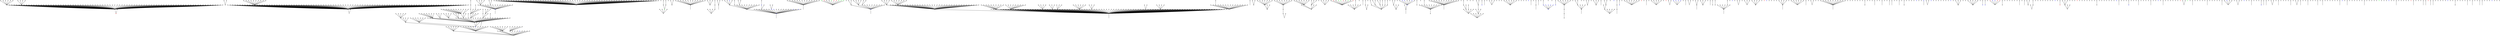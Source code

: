 digraph ArgoUML_0198 {
node [fontname=Helvetica, shape=point, color=grey, fontcolor=grey]

org_argouml_uml_cognitive_critics_CrTooManyStates [label="org_argouml_uml_cognitive_critics_CrTooManyStates", color="black", fontcolor="black" ]
	org_argouml_uml_cognitive_critics_CrTooManyStates -> org_argouml_uml_cognitive_critics_AbstractCrTooMany [arrowhead=none]

org_argouml_persistence_XMLTokenTableBase [label="org_argouml_persistence_XMLTokenTableBase", color="black", fontcolor="black" ]

org_argouml_uml_ui_behavior_state_machines_UMLStateVertexOutgoingListModel [label="org_argouml_uml_ui_behavior_state_machines_UMLStateVertexOutgoingListModel", color="black", fontcolor="black" ]
	org_argouml_uml_ui_behavior_state_machines_UMLStateVertexOutgoingListModel -> org_argouml_uml_ui_UMLModelElementListModel2 [arrowhead=none]

org_argouml_uml_cognitive_critics_CrObjectWithoutClassifier [label="org_argouml_uml_cognitive_critics_CrObjectWithoutClassifier", color="black", fontcolor="black" ]
	org_argouml_uml_cognitive_critics_CrObjectWithoutClassifier -> org_argouml_uml_cognitive_critics_CrUML [arrowhead=none]

org_argouml_uml_ui_behavior_use_cases_PropPanelExtensionPoint [label="org_argouml_uml_ui_behavior_use_cases_PropPanelExtensionPoint", color="black", fontcolor="black" ]
	org_argouml_uml_ui_behavior_use_cases_PropPanelExtensionPoint -> org_argouml_uml_ui_foundation_core_PropPanelModelElement [arrowhead=none]

org_argouml_uml_ui_behavior_collaborations_UMLMessageActivatorComboBoxModel [label="org_argouml_uml_ui_behavior_collaborations_UMLMessageActivatorComboBoxModel", color="black", fontcolor="black" ]
	org_argouml_uml_ui_behavior_collaborations_UMLMessageActivatorComboBoxModel -> org_argouml_uml_ui_UMLComboBoxModel2 [arrowhead=none]

org_argouml_ui_explorer_rules_GoSummaryToInheritance [label="org_argouml_ui_explorer_rules_GoSummaryToInheritance", color="black", fontcolor="black" ]
	org_argouml_ui_explorer_rules_GoSummaryToInheritance -> org_argouml_ui_explorer_rules_AbstractPerspectiveRule [arrowhead=none]

org_argouml_uml_ui_UMLLinkMouseListener [label="org_argouml_uml_ui_UMLLinkMouseListener", color="black", fontcolor="black" ]

org_argouml_ui_explorer_rules_GoNamespaceToOwnedElements [label="org_argouml_ui_explorer_rules_GoNamespaceToOwnedElements", color="black", fontcolor="black" ]
	org_argouml_ui_explorer_rules_GoNamespaceToOwnedElements -> org_argouml_ui_explorer_rules_AbstractPerspectiveRule [arrowhead=none]

org_argouml_uml_ui_foundation_core_UMLAttributeInitialValueListModel [label="org_argouml_uml_ui_foundation_core_UMLAttributeInitialValueListModel", color="black", fontcolor="black" ]
	org_argouml_uml_ui_foundation_core_UMLAttributeInitialValueListModel -> org_argouml_uml_ui_UMLModelElementListModel2 [arrowhead=none]

org_argouml_util_SuffixFilter [label="org_argouml_util_SuffixFilter", color="black", fontcolor="black" ]
	org_argouml_util_SuffixFilter -> javax_swing_filechooser_FileFilter [arrowhead=none]

org_argouml_ui_explorer_PerspectiveConfigurator_RuleListener [label="org_argouml_ui_explorer_PerspectiveConfigurator_RuleListener", color="black", fontcolor="black" ]

org_argouml_language_cpp_reveng_ModelerImpl_CtorModeler [label="org_argouml_language_cpp_reveng_ModelerImpl_CtorModeler", color="black", fontcolor="black" ]
	org_argouml_language_cpp_reveng_ModelerImpl_CtorModeler -> org_argouml_language_cpp_reveng_ModelerImpl_XtorModeler [arrowhead=none]

org_argouml_cognitive_ui_DesignIssuesDialog [label="org_argouml_cognitive_ui_DesignIssuesDialog", color="black", fontcolor="black" ]
	org_argouml_cognitive_ui_DesignIssuesDialog -> org_argouml_ui_ArgoDialog [arrowhead=none]

org_argouml_persistence_TodoListMemberFilePersister [label="org_argouml_persistence_TodoListMemberFilePersister", color="black", fontcolor="black" ]
	org_argouml_persistence_TodoListMemberFilePersister -> org_argouml_persistence_MemberFilePersister [arrowhead=none]

org_argouml_uml_diagram_ui_CompartmentFigText [label="org_argouml_uml_diagram_ui_CompartmentFigText", color="black", fontcolor="black" ]
	org_argouml_uml_diagram_ui_CompartmentFigText -> org_argouml_uml_diagram_ui_FigSingleLineText [arrowhead=none]

org_argouml_persistence_TodoTokenTable [label="org_argouml_persistence_TodoTokenTable", color="black", fontcolor="black" ]
	org_argouml_persistence_TodoTokenTable -> org_argouml_persistence_XMLTokenTableBase [arrowhead=none]

org_argouml_uml_diagram_sequence_ui_ActionAddClassifierRole [label="org_argouml_uml_diagram_sequence_ui_ActionAddClassifierRole", color="black", fontcolor="black" ]
	org_argouml_uml_diagram_sequence_ui_ActionAddClassifierRole -> org_argouml_ui_CmdCreateNode [arrowhead=none]

org_argouml_ui_explorer_ExplorerTree_ExplorerTreeSelectionListener [label="org_argouml_ui_explorer_ExplorerTree_ExplorerTreeSelectionListener", color="black", fontcolor="black" ]

org_argouml_uml_diagram_state_ui_FigJoinState [label="org_argouml_uml_diagram_state_ui_FigJoinState", color="black", fontcolor="black" ]
	org_argouml_uml_diagram_state_ui_FigJoinState -> org_argouml_uml_diagram_state_ui_FigStateVertex [arrowhead=none]

org_argouml_uml_diagram_deployment_ui_SelectionComponentInstance [label="org_argouml_uml_diagram_deployment_ui_SelectionComponentInstance", color="black", fontcolor="black" ]
	org_argouml_uml_diagram_deployment_ui_SelectionComponentInstance -> org_argouml_uml_diagram_ui_SelectionNodeClarifiers [arrowhead=none]

org_argouml_uml_ui_foundation_core_UMLClassifierCollaborationListModel [label="org_argouml_uml_ui_foundation_core_UMLClassifierCollaborationListModel", color="black", fontcolor="black" ]
	org_argouml_uml_ui_foundation_core_UMLClassifierCollaborationListModel -> org_argouml_uml_ui_UMLModelElementListModel2 [arrowhead=none]

org_argouml_uml_ui_behavior_common_behavior_PropPanelStimulus [label="org_argouml_uml_ui_behavior_common_behavior_PropPanelStimulus", color="black", fontcolor="black" ]
	org_argouml_uml_ui_behavior_common_behavior_PropPanelStimulus -> org_argouml_uml_ui_foundation_core_PropPanelModelElement [arrowhead=none]

org_argouml_model_mdr_AbstractUmlModelFactoryMDR [label="org_argouml_model_mdr_AbstractUmlModelFactoryMDR", color="black", fontcolor="black" ]

org_argouml_uml_cognitive_critics_CrNodeInstanceWithoutClassifier [label="org_argouml_uml_cognitive_critics_CrNodeInstanceWithoutClassifier", color="black", fontcolor="black" ]
	org_argouml_uml_cognitive_critics_CrNodeInstanceWithoutClassifier -> org_argouml_uml_cognitive_critics_CrUML [arrowhead=none]

org_argouml_model_mdr_ModelManagementHelperMDRImpl [label="org_argouml_model_mdr_ModelManagementHelperMDRImpl", color="black", fontcolor="black" ]

org_argouml_uml_diagram_static_structure_ui_StylePanelFigPackage [label="org_argouml_uml_diagram_static_structure_ui_StylePanelFigPackage", color="black", fontcolor="black" ]
	org_argouml_uml_diagram_static_structure_ui_StylePanelFigPackage -> org_argouml_ui_StylePanelFigNodeModelElement [arrowhead=none]

org_argouml_uml_diagram_sequence_ui_FigCallActionMessage [label="org_argouml_uml_diagram_sequence_ui_FigCallActionMessage", color="black", fontcolor="black" ]
	org_argouml_uml_diagram_sequence_ui_FigCallActionMessage -> org_argouml_uml_diagram_sequence_ui_FigMessage [arrowhead=none]

org_argouml_uml_ui_behavior_state_machines_ActionNewChangeEvent [label="org_argouml_uml_ui_behavior_state_machines_ActionNewChangeEvent", color="black", fontcolor="black" ]
	org_argouml_uml_ui_behavior_state_machines_ActionNewChangeEvent -> org_argouml_uml_ui_behavior_state_machines_ActionNewEvent [arrowhead=none]

org_argouml_uml_diagram_collaboration_ui_FigAssociationRole [label="org_argouml_uml_diagram_collaboration_ui_FigAssociationRole", color="black", fontcolor="black" ]
	org_argouml_uml_diagram_collaboration_ui_FigAssociationRole -> org_argouml_uml_diagram_ui_FigAssociation [arrowhead=none]

org_argouml_uml_cognitive_critics_CrNoInitialState [label="org_argouml_uml_cognitive_critics_CrNoInitialState", color="black", fontcolor="black" ]
	org_argouml_uml_cognitive_critics_CrNoInitialState -> org_argouml_uml_cognitive_critics_CrUML [arrowhead=none]

org_argouml_ui_ActionImportXMI [label="org_argouml_ui_ActionImportXMI", color="black", fontcolor="black" ]
	org_argouml_ui_ActionImportXMI -> javax_swing_AbstractAction [arrowhead=none]

org_argouml_uml_cognitive_critics_CrNameConflict [label="org_argouml_uml_cognitive_critics_CrNameConflict", color="black", fontcolor="black" ]
	org_argouml_uml_cognitive_critics_CrNameConflict -> org_argouml_uml_cognitive_critics_CrUML [arrowhead=none]

org_argouml_ocl_OCLExpander [label="org_argouml_ocl_OCLExpander", color="black", fontcolor="black" ]
	org_argouml_ocl_OCLExpander -> org_tigris_gef_ocl_OCLExpander [arrowhead=none]

org_argouml_uml_diagram_ui_FigAssociationClassTee [label="org_argouml_uml_diagram_ui_FigAssociationClassTee", color="black", fontcolor="black" ]
	org_argouml_uml_diagram_ui_FigAssociationClassTee -> org_argouml_uml_diagram_ui_FigNodeModelElement [arrowhead=none]

org_argouml_uml_ui_foundation_core_UMLAssociationEndMultiplicityComboBoxModel [label="org_argouml_uml_ui_foundation_core_UMLAssociationEndMultiplicityComboBoxModel", color="black", fontcolor="black" ]
	org_argouml_uml_ui_foundation_core_UMLAssociationEndMultiplicityComboBoxModel -> org_argouml_uml_ui_UMLMultiplicityComboBoxModel [arrowhead=none]

org_argouml_uml_ui_behavior_state_machines_UMLTransitionEffectListModel [label="org_argouml_uml_ui_behavior_state_machines_UMLTransitionEffectListModel", color="black", fontcolor="black" ]
	org_argouml_uml_ui_behavior_state_machines_UMLTransitionEffectListModel -> org_argouml_uml_ui_UMLModelElementListModel2 [arrowhead=none]

org_argouml_uml_ui_behavior_activity_graphs_PropPanelSubactivityState [label="org_argouml_uml_ui_behavior_activity_graphs_PropPanelSubactivityState", color="black", fontcolor="black" ]
	org_argouml_uml_ui_behavior_activity_graphs_PropPanelSubactivityState -> org_argouml_uml_ui_behavior_state_machines_PropPanelSubmachineState [arrowhead=none]

org_argouml_model_mdr_ModelEventPumpMDRImpl [label="org_argouml_model_mdr_ModelEventPumpMDRImpl", color="black", fontcolor="black" ]
	org_argouml_model_mdr_ModelEventPumpMDRImpl -> org_argouml_model_AbstractModelEventPump [arrowhead=none]

org_argouml_language_java_generator_CodePiece [label="org_argouml_language_java_generator_CodePiece", color="black", fontcolor="black" ]

org_argouml_uml_ui_behavior_state_machines_UMLSignalEventSignalList [label="org_argouml_uml_ui_behavior_state_machines_UMLSignalEventSignalList", color="black", fontcolor="black" ]
	org_argouml_uml_ui_behavior_state_machines_UMLSignalEventSignalList -> org_argouml_uml_ui_UMLMutableLinkedList [arrowhead=none]

org_argouml_uml_ui_behavior_state_machines_ActionNewSimpleState [label="org_argouml_uml_ui_behavior_state_machines_ActionNewSimpleState", color="black", fontcolor="black" ]
	org_argouml_uml_ui_behavior_state_machines_ActionNewSimpleState -> org_argouml_uml_ui_AbstractActionNewModelElement [arrowhead=none]

org_argouml_language_php_PHPDocumentor_AuthorTag [label="org_argouml_language_php_PHPDocumentor_AuthorTag", color="black", fontcolor="black" ]
	org_argouml_language_php_PHPDocumentor_AuthorTag -> org_argouml_language_php_PHPDocumentor_Tag [arrowhead=none]

org_argouml_uml_generator_ParserDisplay_ModelElementInfoList_InfoItem [label="org_argouml_uml_generator_ParserDisplay_ModelElementInfoList_InfoItem", color="black", fontcolor="black" ]

org_argouml_uml_ui_behavior_state_machines_UMLTransitionTriggerListModel [label="org_argouml_uml_ui_behavior_state_machines_UMLTransitionTriggerListModel", color="black", fontcolor="black" ]
	org_argouml_uml_ui_behavior_state_machines_UMLTransitionTriggerListModel -> org_argouml_uml_ui_UMLModelElementListModel2 [arrowhead=none]

org_argouml_uml_diagram_use_case_ui_FigActor_ActorPortFigRect [label="org_argouml_uml_diagram_use_case_ui_FigActor_ActorPortFigRect", color="black", fontcolor="black" ]
	org_argouml_uml_diagram_use_case_ui_FigActor_ActorPortFigRect -> org_tigris_gef_presentation_FigRect [arrowhead=none]

org_argouml_model_uml_AbstractUmlModelFactory [label="org_argouml_model_uml_AbstractUmlModelFactory", color="black", fontcolor="black" ]

org_argouml_uml_diagram_sequence_ui_SequenceDiagramRenderer [label="org_argouml_uml_diagram_sequence_ui_SequenceDiagramRenderer", color="black", fontcolor="black" ]
	org_argouml_uml_diagram_sequence_ui_SequenceDiagramRenderer -> org_argouml_uml_diagram_UmlDiagramRenderer [arrowhead=none]

org_argouml_uml_ui_foundation_core_PropPanelComponent [label="org_argouml_uml_ui_foundation_core_PropPanelComponent", color="black", fontcolor="black" ]
	org_argouml_uml_ui_foundation_core_PropPanelComponent -> org_argouml_uml_ui_foundation_core_PropPanelClassifier [arrowhead=none]

org_argouml_ui_GResolution [label="org_argouml_ui_GResolution", color="black", fontcolor="black" ]

org_argouml_uml_ui_TabConstraints [label="org_argouml_uml_ui_TabConstraints", color="black", fontcolor="black" ]
	org_argouml_uml_ui_TabConstraints -> org_argouml_ui_AbstractArgoJPanel [arrowhead=none]

org_argouml_ui_explorer_rules_GoStateToExit [label="org_argouml_ui_explorer_rules_GoStateToExit", color="black", fontcolor="black" ]
	org_argouml_ui_explorer_rules_GoStateToExit -> org_argouml_ui_explorer_rules_AbstractPerspectiveRule [arrowhead=none]

org_argouml_uml_diagram_static_structure_ui_FigFeature [label="org_argouml_uml_diagram_static_structure_ui_FigFeature", color="black", fontcolor="black" ]
	org_argouml_uml_diagram_static_structure_ui_FigFeature -> org_argouml_uml_diagram_ui_CompartmentFigText [arrowhead=none]

org_argouml_model_uml_DataTypesFactoryImpl [label="org_argouml_model_uml_DataTypesFactoryImpl", color="black", fontcolor="black" ]
	org_argouml_model_uml_DataTypesFactoryImpl -> org_argouml_model_uml_AbstractUmlModelFactory [arrowhead=none]

org_argouml_uml_cognitive_critics_CrConflictingComposites [label="org_argouml_uml_cognitive_critics_CrConflictingComposites", color="black", fontcolor="black" ]
	org_argouml_uml_cognitive_critics_CrConflictingComposites -> org_argouml_uml_cognitive_critics_CrUML [arrowhead=none]

org_argouml_ui_SplashScreen [label="org_argouml_ui_SplashScreen", color="black", fontcolor="black" ]
	org_argouml_ui_SplashScreen -> javax_swing_JWindow [arrowhead=none]

org_argouml_uml_ui_behavior_common_behavior_PropPanelTerminateAction [label="org_argouml_uml_ui_behavior_common_behavior_PropPanelTerminateAction", color="black", fontcolor="black" ]
	org_argouml_uml_ui_behavior_common_behavior_PropPanelTerminateAction -> org_argouml_uml_ui_behavior_common_behavior_PropPanelAction [arrowhead=none]

org_argouml_uml_diagram_static_structure_ui_StylePanelFigClass [label="org_argouml_uml_diagram_static_structure_ui_StylePanelFigClass", color="black", fontcolor="black" ]
	org_argouml_uml_diagram_static_structure_ui_StylePanelFigClass -> org_argouml_ui_StylePanelFigNodeModelElement [arrowhead=none]

org_argouml_uml_ui_behavior_common_behavior_UMLCreateActionClassifierListModel [label="org_argouml_uml_ui_behavior_common_behavior_UMLCreateActionClassifierListModel", color="black", fontcolor="black" ]
	org_argouml_uml_ui_behavior_common_behavior_UMLCreateActionClassifierListModel -> org_argouml_uml_ui_UMLModelElementListModel2 [arrowhead=none]

org_argouml_cognitive_critics_StandardCM [label="org_argouml_cognitive_critics_StandardCM", color="black", fontcolor="black" ]
	org_argouml_cognitive_critics_StandardCM -> org_argouml_cognitive_critics_AndCM [arrowhead=none]

org_argouml_model_UUIDManager [label="org_argouml_model_UUIDManager", color="black", fontcolor="black" ]

org_argouml_uml_diagram_ui_ActionEdgesDisplay [label="org_argouml_uml_diagram_ui_ActionEdgesDisplay", color="black", fontcolor="black" ]
	org_argouml_uml_diagram_ui_ActionEdgesDisplay -> org_argouml_uml_ui_UMLAction [arrowhead=none]

org_argouml_uml_notation_uml_StateBodyNotationUml [label="org_argouml_uml_notation_uml_StateBodyNotationUml", color="black", fontcolor="black" ]
	org_argouml_uml_notation_uml_StateBodyNotationUml -> org_argouml_uml_notation_StateBodyNotation [arrowhead=none]

org_argouml_uml_ui_behavior_common_behavior_PropPanelComponentInstance [label="org_argouml_uml_ui_behavior_common_behavior_PropPanelComponentInstance", color="black", fontcolor="black" ]
	org_argouml_uml_ui_behavior_common_behavior_PropPanelComponentInstance -> org_argouml_uml_ui_behavior_common_behavior_PropPanelInstance [arrowhead=none]

org_argouml_model_mdr_DataTypesHelperMDRImpl [label="org_argouml_model_mdr_DataTypesHelperMDRImpl", color="black", fontcolor="black" ]

org_argouml_uml_cognitive_critics_CrUnconventionalPackName [label="org_argouml_uml_cognitive_critics_CrUnconventionalPackName", color="black", fontcolor="black" ]
	org_argouml_uml_cognitive_critics_CrUnconventionalPackName -> org_argouml_uml_cognitive_critics_AbstractCrUnconventionalName [arrowhead=none]

org_argouml_uml_diagram_static_structure_layout_ClassdiagramGeneralizationEdge [label="org_argouml_uml_diagram_static_structure_layout_ClassdiagramGeneralizationEdge", color="black", fontcolor="black" ]
	org_argouml_uml_diagram_static_structure_layout_ClassdiagramGeneralizationEdge -> org_argouml_uml_diagram_static_structure_layout_ClassdiagramInheritanceEdge [arrowhead=none]

org_argouml_uml_ui_foundation_core_UMLModelElementSupplierDependencyListModel [label="org_argouml_uml_ui_foundation_core_UMLModelElementSupplierDependencyListModel", color="black", fontcolor="black" ]
	org_argouml_uml_ui_foundation_core_UMLModelElementSupplierDependencyListModel -> org_argouml_uml_ui_UMLModelElementListModel2 [arrowhead=none]

org_argouml_uml_ui_behavior_state_machines_PropPanelChangeEvent [label="org_argouml_uml_ui_behavior_state_machines_PropPanelChangeEvent", color="black", fontcolor="black" ]
	org_argouml_uml_ui_behavior_state_machines_PropPanelChangeEvent -> org_argouml_uml_ui_behavior_state_machines_PropPanelEvent [arrowhead=none]

org_argouml_uml_cognitive_critics_CrComponentWithoutNode [label="org_argouml_uml_cognitive_critics_CrComponentWithoutNode", color="black", fontcolor="black" ]
	org_argouml_uml_cognitive_critics_CrComponentWithoutNode -> org_argouml_uml_cognitive_critics_CrUML [arrowhead=none]

org_argouml_kernel_UndoEnabler [label="org_argouml_kernel_UndoEnabler", color="black", fontcolor="black" ]

org_argouml_uml_diagram_ui_UMLDiagram [label="org_argouml_uml_diagram_ui_UMLDiagram", color="blue", fontcolor="blue" ]
	org_argouml_uml_diagram_ui_UMLDiagram -> org_argouml_ui_ArgoDiagram [arrowhead=none]

org_argouml_uml_ui_foundation_core_UMLClassifierObjectFlowStateListModel [label="org_argouml_uml_ui_foundation_core_UMLClassifierObjectFlowStateListModel", color="black", fontcolor="black" ]
	org_argouml_uml_ui_foundation_core_UMLClassifierObjectFlowStateListModel -> org_argouml_uml_ui_UMLModelElementListModel2 [arrowhead=none]

org_argouml_uml_ui_behavior_state_machines_UMLCompositeStateSubvertexListModel [label="org_argouml_uml_ui_behavior_state_machines_UMLCompositeStateSubvertexListModel", color="black", fontcolor="black" ]
	org_argouml_uml_ui_behavior_state_machines_UMLCompositeStateSubvertexListModel -> org_argouml_uml_ui_UMLModelElementListModel2 [arrowhead=none]

org_argouml_uml_diagram_sequence_ui_UMLSequenceDiagram [label="org_argouml_uml_diagram_sequence_ui_UMLSequenceDiagram", color="black", fontcolor="black" ]
	org_argouml_uml_diagram_sequence_ui_UMLSequenceDiagram -> org_argouml_uml_diagram_ui_UMLDiagram [arrowhead=none]

org_argouml_uml_cognitive_critics_CrDupParamName [label="org_argouml_uml_cognitive_critics_CrDupParamName", color="black", fontcolor="black" ]
	org_argouml_uml_cognitive_critics_CrDupParamName -> org_argouml_uml_cognitive_critics_CrUML [arrowhead=none]

org_argouml_ui_explorer_rules_GoModelToElements [label="org_argouml_ui_explorer_rules_GoModelToElements", color="black", fontcolor="black" ]
	org_argouml_ui_explorer_rules_GoModelToElements -> org_argouml_ui_explorer_rules_AbstractPerspectiveRule [arrowhead=none]

org_argouml_model_UndoUmlHelperDecorator [label="org_argouml_model_UndoUmlHelperDecorator", color="black", fontcolor="black" ]
	org_argouml_model_UndoUmlHelperDecorator -> org_argouml_model_AbstractUmlHelperDecorator [arrowhead=none]

org_argouml_uml_notation_ModelElementNameNotation [label="org_argouml_uml_notation_ModelElementNameNotation", color="black", fontcolor="black" ]
	org_argouml_uml_notation_ModelElementNameNotation -> org_argouml_uml_notation_ValueHandler [arrowhead=none]

org_argouml_uml_diagram_sequence_MessageNode [label="org_argouml_uml_diagram_sequence_MessageNode", color="black", fontcolor="black" ]

org_argouml_uml_ui_ActionAddTopLevelPackage [label="org_argouml_uml_ui_ActionAddTopLevelPackage", color="black", fontcolor="black" ]
	org_argouml_uml_ui_ActionAddTopLevelPackage -> org_argouml_uml_ui_UMLAction [arrowhead=none]

org_argouml_uml_ui_behavior_state_machines_ActionAddSignalsToSignalEvent [label="org_argouml_uml_ui_behavior_state_machines_ActionAddSignalsToSignalEvent", color="black", fontcolor="black" ]
	org_argouml_uml_ui_behavior_state_machines_ActionAddSignalsToSignalEvent -> org_argouml_uml_ui_AbstractActionAddModelElement [arrowhead=none]

org_argouml_uml_cognitive_critics_WizManyNames [label="org_argouml_uml_cognitive_critics_WizManyNames", color="black", fontcolor="black" ]
	org_argouml_uml_cognitive_critics_WizManyNames -> org_argouml_uml_cognitive_critics_UMLWizard [arrowhead=none]

org_argouml_uml_ui_foundation_core_UMLOperationConcurrencyRadioButtonPanel [label="org_argouml_uml_ui_foundation_core_UMLOperationConcurrencyRadioButtonPanel", color="black", fontcolor="black" ]
	org_argouml_uml_ui_foundation_core_UMLOperationConcurrencyRadioButtonPanel -> org_argouml_uml_ui_UMLRadioButtonPanel [arrowhead=none]

org_argouml_uml_ui_foundation_core_UMLAssociationEndTargetScopeCheckbox [label="org_argouml_uml_ui_foundation_core_UMLAssociationEndTargetScopeCheckbox", color="black", fontcolor="black" ]
	org_argouml_uml_ui_foundation_core_UMLAssociationEndTargetScopeCheckbox -> org_argouml_uml_ui_UMLCheckBox2 [arrowhead=none]

org_argouml_uml_diagram_ui_PropPanelUMLStateDiagram [label="org_argouml_uml_diagram_ui_PropPanelUMLStateDiagram", color="black", fontcolor="black" ]
	org_argouml_uml_diagram_ui_PropPanelUMLStateDiagram -> org_argouml_uml_diagram_ui_PropPanelDiagram [arrowhead=none]

org_argouml_uml_reveng_ImportClasspathDialog_RemoveListener [label="org_argouml_uml_reveng_ImportClasspathDialog_RemoveListener", color="black", fontcolor="black" ]

org_argouml_ui_explorer_rules_GoOperationToCollaborationDiagram [label="org_argouml_ui_explorer_rules_GoOperationToCollaborationDiagram", color="black", fontcolor="black" ]
	org_argouml_ui_explorer_rules_GoOperationToCollaborationDiagram -> org_argouml_ui_explorer_rules_AbstractPerspectiveRule [arrowhead=none]

org_argouml_uml_reveng_java_ClassifierNotFoundException [label="org_argouml_uml_reveng_java_ClassifierNotFoundException", color="black", fontcolor="black" ]
	org_argouml_uml_reveng_java_ClassifierNotFoundException -> java_lang_Exception [arrowhead=none]

org_argouml_model_uml_ModelManagementHelperImpl [label="org_argouml_model_uml_ModelManagementHelperImpl", color="black", fontcolor="black" ]

org_argouml_uml_ui_MoveDownAction [label="org_argouml_uml_ui_MoveDownAction", color="black", fontcolor="black" ]
	org_argouml_uml_ui_MoveDownAction -> org_argouml_uml_ui_UMLAction [arrowhead=none]

org_argouml_uml_ui_TabTaggedValues [label="org_argouml_uml_ui_TabTaggedValues", color="black", fontcolor="black" ]
	org_argouml_uml_ui_TabTaggedValues -> org_argouml_ui_AbstractArgoJPanel [arrowhead=none]

org_argouml_application_helpers_ResourceLoaderWrapper [label="org_argouml_application_helpers_ResourceLoaderWrapper", color="black", fontcolor="black" ]

org_argouml_ui_NavigatorPane [label="org_argouml_ui_NavigatorPane", color="black", fontcolor="black" ]
	org_argouml_ui_NavigatorPane -> javax_swing_JPanel [arrowhead=none]

org_argouml_uml_ui_foundation_extension_mechanisms_UMLTagDefinitionStereotypeComboBoxModel [label="org_argouml_uml_ui_foundation_extension_mechanisms_UMLTagDefinitionStereotypeComboBoxModel", color="black", fontcolor="black" ]
	org_argouml_uml_ui_foundation_extension_mechanisms_UMLTagDefinitionStereotypeComboBoxModel -> org_argouml_uml_ui_UMLComboBoxModel2 [arrowhead=none]

org_argouml_ui_explorer_PerspectiveConfigurator_RenameListener [label="org_argouml_ui_explorer_PerspectiveConfigurator_RenameListener", color="black", fontcolor="black" ]

org_argouml_uml_ui_UMLInitialValueComboBox [label="org_argouml_uml_ui_UMLInitialValueComboBox", color="black", fontcolor="black" ]
	org_argouml_uml_ui_UMLInitialValueComboBox -> javax_swing_JComboBox [arrowhead=none]

org_argouml_uml_cognitive_critics_CrNWayAgg [label="org_argouml_uml_cognitive_critics_CrNWayAgg", color="black", fontcolor="black" ]
	org_argouml_uml_cognitive_critics_CrNWayAgg -> org_argouml_uml_cognitive_critics_CrUML [arrowhead=none]

org_argouml_uml_ui_foundation_core_UMLModelElementNamespaceComboBoxModel [label="org_argouml_uml_ui_foundation_core_UMLModelElementNamespaceComboBoxModel", color="black", fontcolor="black" ]
	org_argouml_uml_ui_foundation_core_UMLModelElementNamespaceComboBoxModel -> org_argouml_uml_ui_UMLComboBoxModel2 [arrowhead=none]

org_argouml_model_UndoCollaborationsHelperDecorator [label="org_argouml_model_UndoCollaborationsHelperDecorator", color="black", fontcolor="black" ]
	org_argouml_model_UndoCollaborationsHelperDecorator -> org_argouml_model_AbstractCollaborationsHelperDecorator [arrowhead=none]

org_argouml_uml_ui_AbstractActionAddModelElement [label="org_argouml_uml_ui_AbstractActionAddModelElement", color="black", fontcolor="black" ]
	org_argouml_uml_ui_AbstractActionAddModelElement -> org_argouml_uml_ui_UMLAction [arrowhead=none]

org_argouml_uml_ui_behavior_state_machines_PropPanelSubmachineState [label="org_argouml_uml_ui_behavior_state_machines_PropPanelSubmachineState", color="black", fontcolor="black" ]
	org_argouml_uml_ui_behavior_state_machines_PropPanelSubmachineState -> org_argouml_uml_ui_behavior_state_machines_PropPanelCompositeState [arrowhead=none]

org_argouml_uml_ui_behavior_state_machines_PropPanelTransition [label="org_argouml_uml_ui_behavior_state_machines_PropPanelTransition", color="black", fontcolor="black" ]
	org_argouml_uml_ui_behavior_state_machines_PropPanelTransition -> org_argouml_uml_ui_foundation_core_PropPanelModelElement [arrowhead=none]

org_argouml_model_uml_NsumlXmiReader [label="org_argouml_model_uml_NsumlXmiReader", color="black", fontcolor="black" ]
	org_argouml_model_uml_NsumlXmiReader -> ru_novosoft_uml_xmi_XMIReader [arrowhead=none]

org_argouml_uml_ui_SaveGraphicsManager [label="org_argouml_uml_ui_SaveGraphicsManager", color="black", fontcolor="black" ]

org_argouml_uml_ui_behavior_state_machines_UMLStubStateComboBoxModel [label="org_argouml_uml_ui_behavior_state_machines_UMLStubStateComboBoxModel", color="black", fontcolor="black" ]
	org_argouml_uml_ui_behavior_state_machines_UMLStubStateComboBoxModel -> org_argouml_uml_ui_UMLComboBoxModel2 [arrowhead=none]

org_argouml_uml_ui_foundation_core_ActionSetModelElementVisibility [label="org_argouml_uml_ui_foundation_core_ActionSetModelElementVisibility", color="black", fontcolor="black" ]
	org_argouml_uml_ui_foundation_core_ActionSetModelElementVisibility -> org_argouml_uml_ui_UMLAction [arrowhead=none]

org_argouml_uml_diagram_ui_ActionAddExtensionPoint [label="org_argouml_uml_diagram_ui_ActionAddExtensionPoint", color="black", fontcolor="black" ]
	org_argouml_uml_diagram_ui_ActionAddExtensionPoint -> org_argouml_uml_ui_UMLAction [arrowhead=none]

org_argouml_uml_ui_behavior_collaborations_UMLMessageReceiverListModel [label="org_argouml_uml_ui_behavior_collaborations_UMLMessageReceiverListModel", color="black", fontcolor="black" ]
	org_argouml_uml_ui_behavior_collaborations_UMLMessageReceiverListModel -> org_argouml_uml_ui_UMLModelElementListModel2 [arrowhead=none]

org_argouml_ui_JasonsTheme [label="org_argouml_ui_JasonsTheme", color="black", fontcolor="black" ]
	org_argouml_ui_JasonsTheme -> javax_swing_plaf_metal_MetalTheme [arrowhead=none]

org_argouml_uml_ui_foundation_core_PropPanelOperation [label="org_argouml_uml_ui_foundation_core_PropPanelOperation", color="black", fontcolor="black" ]
	org_argouml_uml_ui_foundation_core_PropPanelOperation -> org_argouml_uml_ui_foundation_core_PropPanelFeature [arrowhead=none]

org_argouml_uml_ui_behavior_common_behavior_UMLInstanceClassifierListModel [label="org_argouml_uml_ui_behavior_common_behavior_UMLInstanceClassifierListModel", color="black", fontcolor="black" ]
	org_argouml_uml_ui_behavior_common_behavior_UMLInstanceClassifierListModel -> org_argouml_uml_ui_UMLModelElementListModel2 [arrowhead=none]

org_argouml_uml_cognitive_critics_WizBreakCircularComp [label="org_argouml_uml_cognitive_critics_WizBreakCircularComp", color="black", fontcolor="black" ]
	org_argouml_uml_cognitive_critics_WizBreakCircularComp -> org_argouml_uml_cognitive_critics_UMLWizard [arrowhead=none]

org_argouml_uml_ui_foundation_core_UMLAssociationConnectionListModel [label="org_argouml_uml_ui_foundation_core_UMLAssociationConnectionListModel", color="black", fontcolor="black" ]
	org_argouml_uml_ui_foundation_core_UMLAssociationConnectionListModel -> org_argouml_uml_ui_UMLModelElementOrderedListModel2 [arrowhead=none]

org_argouml_uml_diagram_ui_FigMessage [label="org_argouml_uml_diagram_ui_FigMessage", color="black", fontcolor="black" ]
	org_argouml_uml_diagram_ui_FigMessage -> org_argouml_uml_diagram_ui_FigNodeModelElement [arrowhead=none]

org_argouml_uml_diagram_sequence_ui_FigDestroyActionMessage [label="org_argouml_uml_diagram_sequence_ui_FigDestroyActionMessage", color="black", fontcolor="black" ]
	org_argouml_uml_diagram_sequence_ui_FigDestroyActionMessage -> org_argouml_uml_diagram_sequence_ui_FigMessage [arrowhead=none]

org_argouml_uml_reveng_Import [label="org_argouml_uml_reveng_Import", color="black", fontcolor="black" ]

org_argouml_persistence_MemberFilePersister [label="org_argouml_persistence_MemberFilePersister", color="black", fontcolor="black" ]

org_argouml_ui_explorer_PerspectiveConfigurator_ResetListener [label="org_argouml_ui_explorer_PerspectiveConfigurator_ResetListener", color="black", fontcolor="black" ]

org_argouml_persistence_MultitypeFileFilter [label="org_argouml_persistence_MultitypeFileFilter", color="black", fontcolor="black" ]
	org_argouml_persistence_MultitypeFileFilter -> javax_swing_filechooser_FileFilter [arrowhead=none]

org_argouml_uml_PredicateFind [label="org_argouml_uml_PredicateFind", color="black", fontcolor="black" ]

org_argouml_uml_ui_behavior_use_cases_PropPanelUseCase_ActionNewExtensionPoint [label="org_argouml_uml_ui_behavior_use_cases_PropPanelUseCase_ActionNewExtensionPoint", color="black", fontcolor="black" ]
	org_argouml_uml_ui_behavior_use_cases_PropPanelUseCase_ActionNewExtensionPoint -> org_argouml_uml_ui_AbstractActionNewModelElement [arrowhead=none]

org_argouml_ui_explorer_rules_GoSummaryToOutgoingDependency [label="org_argouml_ui_explorer_rules_GoSummaryToOutgoingDependency", color="black", fontcolor="black" ]
	org_argouml_ui_explorer_rules_GoSummaryToOutgoingDependency -> org_argouml_ui_explorer_rules_AbstractPerspectiveRule [arrowhead=none]

org_argouml_uml_ui_behavior_common_behavior_ActionSetActionAsynchronous [label="org_argouml_uml_ui_behavior_common_behavior_ActionSetActionAsynchronous", color="black", fontcolor="black" ]
	org_argouml_uml_ui_behavior_common_behavior_ActionSetActionAsynchronous -> org_argouml_uml_ui_UMLAction [arrowhead=none]

org_argouml_uml_ui_ActionNavigateAssociation [label="org_argouml_uml_ui_ActionNavigateAssociation", color="black", fontcolor="black" ]
	org_argouml_uml_ui_ActionNavigateAssociation -> org_argouml_uml_ui_AbstractActionNavigate [arrowhead=none]

org_argouml_uml_diagram_collaboration_ui_SelectionClassifierRole [label="org_argouml_uml_diagram_collaboration_ui_SelectionClassifierRole", color="black", fontcolor="black" ]
	org_argouml_uml_diagram_collaboration_ui_SelectionClassifierRole -> org_argouml_uml_diagram_ui_SelectionNodeClarifiers [arrowhead=none]

org_argouml_uml_cognitive_critics_CrInvalidFork [label="org_argouml_uml_cognitive_critics_CrInvalidFork", color="black", fontcolor="black" ]
	org_argouml_uml_cognitive_critics_CrInvalidFork -> org_argouml_uml_cognitive_critics_CrUML [arrowhead=none]

org_argouml_uml_ui_ActionGenerationSettings [label="org_argouml_uml_ui_ActionGenerationSettings", color="black", fontcolor="black" ]
	org_argouml_uml_ui_ActionGenerationSettings -> org_argouml_uml_ui_UMLAction [arrowhead=none]

org_argouml_ui_explorer_rules_GoSummaryToIncomingDependency [label="org_argouml_ui_explorer_rules_GoSummaryToIncomingDependency", color="black", fontcolor="black" ]
	org_argouml_ui_explorer_rules_GoSummaryToIncomingDependency -> org_argouml_ui_explorer_rules_AbstractPerspectiveRule [arrowhead=none]

org_argouml_uml_diagram_ui_SelectionNodeClarifiers [label="org_argouml_uml_diagram_ui_SelectionNodeClarifiers", color="black", fontcolor="black" ]
	org_argouml_uml_diagram_ui_SelectionNodeClarifiers -> org_tigris_gef_base_SelectionButtons [arrowhead=none]

org_argouml_cognitive_ui_GoListToPosterToItem [label="org_argouml_cognitive_ui_GoListToPosterToItem", color="black", fontcolor="black" ]
	org_argouml_cognitive_ui_GoListToPosterToItem -> org_argouml_cognitive_ui_AbstractGoList [arrowhead=none]

org_argouml_uml_cognitive_critics_CrMultipleDeepHistoryStates [label="org_argouml_uml_cognitive_critics_CrMultipleDeepHistoryStates", color="black", fontcolor="black" ]
	org_argouml_uml_cognitive_critics_CrMultipleDeepHistoryStates -> org_argouml_uml_cognitive_critics_CrUML [arrowhead=none]

org_argouml_uml_ui_behavior_use_cases_UMLUseCaseExtendListModel [label="org_argouml_uml_ui_behavior_use_cases_UMLUseCaseExtendListModel", color="black", fontcolor="black" ]
	org_argouml_uml_ui_behavior_use_cases_UMLUseCaseExtendListModel -> org_argouml_uml_ui_UMLModelElementListModel2 [arrowhead=none]

org_argouml_application_modules_ModuleLoader [label="org_argouml_application_modules_ModuleLoader", color="black", fontcolor="black" ]

org_argouml_uml_ui_foundation_core_UMLParameterTypeComboBoxModel [label="org_argouml_uml_ui_foundation_core_UMLParameterTypeComboBoxModel", color="black", fontcolor="black" ]
	org_argouml_uml_ui_foundation_core_UMLParameterTypeComboBoxModel -> org_argouml_uml_ui_foundation_core_UMLStructuralFeatureTypeComboBoxModel [arrowhead=none]

org_argouml_ui_explorer_rules_GoSubmachineStateToStateMachine [label="org_argouml_ui_explorer_rules_GoSubmachineStateToStateMachine", color="black", fontcolor="black" ]
	org_argouml_ui_explorer_rules_GoSubmachineStateToStateMachine -> org_argouml_ui_explorer_rules_AbstractPerspectiveRule [arrowhead=none]

org_argouml_ui_targetmanager_TargetManager [label="org_argouml_ui_targetmanager_TargetManager", color="black", fontcolor="black" ]

org_argouml_uml_ui_foundation_core_ActionSetAssociationEndType [label="org_argouml_uml_ui_foundation_core_ActionSetAssociationEndType", color="black", fontcolor="black" ]
	org_argouml_uml_ui_foundation_core_ActionSetAssociationEndType -> org_argouml_uml_ui_UMLAction [arrowhead=none]

org_argouml_uml_ui_foundation_core_PropPanelFeature [label="org_argouml_uml_ui_foundation_core_PropPanelFeature", color="black", fontcolor="black" ]
	org_argouml_uml_ui_foundation_core_PropPanelFeature -> org_argouml_uml_ui_foundation_core_PropPanelModelElement [arrowhead=none]

org_argouml_ui_ActionSaveConfiguration [label="org_argouml_ui_ActionSaveConfiguration", color="black", fontcolor="black" ]
	org_argouml_ui_ActionSaveConfiguration -> org_argouml_uml_ui_UMLAction [arrowhead=none]

org_argouml_ui_explorer_rules_GoSignalToReception [label="org_argouml_ui_explorer_rules_GoSignalToReception", color="black", fontcolor="black" ]
	org_argouml_ui_explorer_rules_GoSignalToReception -> org_argouml_ui_explorer_rules_AbstractPerspectiveRule [arrowhead=none]

org_argouml_ui_ShadowComboBox [label="org_argouml_ui_ShadowComboBox", color="black", fontcolor="black" ]
	org_argouml_ui_ShadowComboBox -> javax_swing_JComboBox [arrowhead=none]

org_argouml_ui_UsageStatistic [label="org_argouml_ui_UsageStatistic", color="black", fontcolor="black" ]

org_argouml_ui_explorer_rules_GoNodeToResidentComponent [label="org_argouml_ui_explorer_rules_GoNodeToResidentComponent", color="black", fontcolor="black" ]
	org_argouml_ui_explorer_rules_GoNodeToResidentComponent -> org_argouml_ui_explorer_rules_AbstractPerspectiveRule [arrowhead=none]

org_argouml_language_java_generator_ClassCodePiece [label="org_argouml_language_java_generator_ClassCodePiece", color="black", fontcolor="black" ]
	org_argouml_language_java_generator_ClassCodePiece -> org_argouml_language_java_generator_NamedCodePiece [arrowhead=none]

org_argouml_uml_cognitive_critics_CrInterfaceOperOnly [label="org_argouml_uml_cognitive_critics_CrInterfaceOperOnly", color="black", fontcolor="black" ]
	org_argouml_uml_cognitive_critics_CrInterfaceOperOnly -> org_argouml_uml_cognitive_critics_CrUML [arrowhead=none]

org_argouml_model_mdr_ExtensionMechanismsHelperMDRImpl [label="org_argouml_model_mdr_ExtensionMechanismsHelperMDRImpl", color="black", fontcolor="black" ]

org_argouml_uml_cognitive_critics_CrCompInstanceWithoutNode [label="org_argouml_uml_cognitive_critics_CrCompInstanceWithoutNode", color="black", fontcolor="black" ]
	org_argouml_uml_cognitive_critics_CrCompInstanceWithoutNode -> org_argouml_uml_cognitive_critics_CrUML [arrowhead=none]

org_argouml_ui_explorer_rules_GoBehavioralFeatureToStateMachine [label="org_argouml_ui_explorer_rules_GoBehavioralFeatureToStateMachine", color="black", fontcolor="black" ]
	org_argouml_ui_explorer_rules_GoBehavioralFeatureToStateMachine -> org_argouml_ui_explorer_rules_AbstractPerspectiveRule [arrowhead=none]

org_argouml_uml_ui_behavior_common_behavior_PropPanelUninterpretedAction [label="org_argouml_uml_ui_behavior_common_behavior_PropPanelUninterpretedAction", color="black", fontcolor="black" ]
	org_argouml_uml_ui_behavior_common_behavior_PropPanelUninterpretedAction -> org_argouml_uml_ui_behavior_common_behavior_PropPanelAction [arrowhead=none]

org_argouml_uml_ui_foundation_core_UMLModelElementClientDependencyListModel [label="org_argouml_uml_ui_foundation_core_UMLModelElementClientDependencyListModel", color="black", fontcolor="black" ]
	org_argouml_uml_ui_foundation_core_UMLModelElementClientDependencyListModel -> org_argouml_uml_ui_UMLModelElementListModel2 [arrowhead=none]

org_argouml_ui_ShadowComboBox_ShadowFig [label="org_argouml_ui_ShadowComboBox_ShadowFig", color="black", fontcolor="black" ]
	org_argouml_ui_ShadowComboBox_ShadowFig -> org_argouml_uml_diagram_ui_FigNodeModelElement [arrowhead=none]

org_argouml_model_mdr_KindsMDRImpl [label="org_argouml_model_mdr_KindsMDRImpl", color="blue", fontcolor="blue" ]

org_argouml_ui_explorer_rules_GoClassifierToStructuralFeature [label="org_argouml_ui_explorer_rules_GoClassifierToStructuralFeature", color="black", fontcolor="black" ]
	org_argouml_ui_explorer_rules_GoClassifierToStructuralFeature -> org_argouml_ui_explorer_rules_AbstractPerspectiveRule [arrowhead=none]

org_argouml_uml_ui_behavior_state_machines_ActionSetStubStateReferenceState [label="org_argouml_uml_ui_behavior_state_machines_ActionSetStubStateReferenceState", color="black", fontcolor="black" ]
	org_argouml_uml_ui_behavior_state_machines_ActionSetStubStateReferenceState -> org_argouml_uml_ui_UMLAction [arrowhead=none]

org_argouml_uml_reveng_ImportClassLoader [label="org_argouml_uml_reveng_ImportClassLoader", color="black", fontcolor="black" ]
	org_argouml_uml_reveng_ImportClassLoader -> java_net_URLClassLoader [arrowhead=none]

org_argouml_uml_ui_ActionImportFromSources [label="org_argouml_uml_ui_ActionImportFromSources", color="black", fontcolor="black" ]
	org_argouml_uml_ui_ActionImportFromSources -> org_argouml_uml_ui_UMLAction [arrowhead=none]

org_argouml_ui_cmd_PrintManager [label="org_argouml_ui_cmd_PrintManager", color="black", fontcolor="black" ]

org_argouml_ui_cmd_ActionAboutArgoUML [label="org_argouml_ui_cmd_ActionAboutArgoUML", color="black", fontcolor="black" ]
	org_argouml_ui_cmd_ActionAboutArgoUML -> org_argouml_uml_ui_UMLAction [arrowhead=none]

org_argouml_language_php_PHPDocumentor_SeeTag [label="org_argouml_language_php_PHPDocumentor_SeeTag", color="black", fontcolor="black" ]
	org_argouml_language_php_PHPDocumentor_SeeTag -> org_argouml_language_php_PHPDocumentor_SimpleTag [arrowhead=none]

org_argouml_uml_ui_UMLListCellRenderer2 [label="org_argouml_uml_ui_UMLListCellRenderer2", color="black", fontcolor="black" ]
	org_argouml_uml_ui_UMLListCellRenderer2 -> javax_swing_DefaultListCellRenderer [arrowhead=none]

org_argouml_ui_ArgoJMenu [label="org_argouml_ui_ArgoJMenu", color="black", fontcolor="black" ]
	org_argouml_ui_ArgoJMenu -> javax_swing_JMenu [arrowhead=none]

org_argouml_uml_ui_model_management_ActionAddPackage [label="org_argouml_uml_ui_model_management_ActionAddPackage", color="black", fontcolor="black" ]
	org_argouml_uml_ui_model_management_ActionAddPackage -> org_argouml_uml_ui_AbstractActionNewModelElement [arrowhead=none]

org_argouml_uml_ui_behavior_common_behavior_ActionNewAction [label="org_argouml_uml_ui_behavior_common_behavior_ActionNewAction", color="black", fontcolor="black" ]
	org_argouml_uml_ui_behavior_common_behavior_ActionNewAction -> org_argouml_uml_ui_AbstractActionNewModelElement [arrowhead=none]

org_argouml_uml_ui_foundation_core_UMLClassOperationListModel [label="org_argouml_uml_ui_foundation_core_UMLClassOperationListModel", color="black", fontcolor="black" ]
	org_argouml_uml_ui_foundation_core_UMLClassOperationListModel -> org_argouml_uml_ui_UMLModelElementOrderedListModel2 [arrowhead=none]

org_argouml_uml_diagram_static_structure_ui_FigClassifierBox [label="org_argouml_uml_diagram_static_structure_ui_FigClassifierBox", color="black", fontcolor="black" ]
	org_argouml_uml_diagram_static_structure_ui_FigClassifierBox -> org_argouml_uml_diagram_ui_FigNodeModelElement [arrowhead=none]

org_argouml_ui_explorer_rules_GoStateToEntry [label="org_argouml_ui_explorer_rules_GoStateToEntry", color="black", fontcolor="black" ]
	org_argouml_ui_explorer_rules_GoStateToEntry -> org_argouml_ui_explorer_rules_AbstractPerspectiveRule [arrowhead=none]

org_argouml_ui_explorer_rules_GoTransitiontoEffect [label="org_argouml_ui_explorer_rules_GoTransitiontoEffect", color="black", fontcolor="black" ]
	org_argouml_ui_explorer_rules_GoTransitiontoEffect -> org_argouml_ui_explorer_rules_AbstractPerspectiveRule [arrowhead=none]

org_argouml_cognitive_AbstractCognitiveTranslator [label="org_argouml_cognitive_AbstractCognitiveTranslator", color="black", fontcolor="black" ]

org_argouml_uml_reveng_ui_RESequenceDiagramDialog [label="org_argouml_uml_reveng_ui_RESequenceDiagramDialog", color="black", fontcolor="black" ]
	org_argouml_uml_reveng_ui_RESequenceDiagramDialog -> org_argouml_ui_ArgoDialog [arrowhead=none]

org_argouml_language_php_generator_GeneratorPHP5 [label="org_argouml_language_php_generator_GeneratorPHP5", color="black", fontcolor="black" ]
	org_argouml_language_php_generator_GeneratorPHP5 -> org_argouml_language_php_generator_GeneratorPHP4 [arrowhead=none]

org_argouml_uml_ui_behavior_state_machines_ActionNewStubState [label="org_argouml_uml_ui_behavior_state_machines_ActionNewStubState", color="black", fontcolor="black" ]
	org_argouml_uml_ui_behavior_state_machines_ActionNewStubState -> org_argouml_uml_ui_AbstractActionNewModelElement [arrowhead=none]

org_argouml_uml_diagram_ui_ActionSaveDiagramToClipboard [label="org_argouml_uml_diagram_ui_ActionSaveDiagramToClipboard", color="black", fontcolor="black" ]
	org_argouml_uml_diagram_ui_ActionSaveDiagramToClipboard -> javax_swing_AbstractAction [arrowhead=none]

org_argouml_uml_ui_foundation_core_ActionSetGeneralizableElementLeaf [label="org_argouml_uml_ui_foundation_core_ActionSetGeneralizableElementLeaf", color="black", fontcolor="black" ]
	org_argouml_uml_ui_foundation_core_ActionSetGeneralizableElementLeaf -> org_argouml_uml_ui_UMLAction [arrowhead=none]

org_argouml_model_uml_CommonBehaviorFactoryImpl [label="org_argouml_model_uml_CommonBehaviorFactoryImpl", color="red", fontcolor="red" ]
	org_argouml_model_uml_CommonBehaviorFactoryImpl -> org_argouml_model_uml_AbstractUmlModelFactory [arrowhead=none]

org_argouml_uml_ui_foundation_core_PropPanelMethod [label="org_argouml_uml_ui_foundation_core_PropPanelMethod", color="black", fontcolor="black" ]
	org_argouml_uml_ui_foundation_core_PropPanelMethod -> org_argouml_uml_ui_foundation_core_PropPanelFeature [arrowhead=none]

org_argouml_application_configuration_ConfigurationKeyImpl [label="org_argouml_application_configuration_ConfigurationKeyImpl", color="black", fontcolor="black" ]

org_argouml_language_java_generator_AttributeCodePiece [label="org_argouml_language_java_generator_AttributeCodePiece", color="black", fontcolor="black" ]
	org_argouml_language_java_generator_AttributeCodePiece -> org_argouml_language_java_generator_NamedCodePiece [arrowhead=none]

org_argouml_model_uml_ModelManagementFactoryImpl [label="org_argouml_model_uml_ModelManagementFactoryImpl", color="black", fontcolor="black" ]
	org_argouml_model_uml_ModelManagementFactoryImpl -> org_argouml_model_uml_AbstractUmlModelFactory [arrowhead=none]

org_argouml_uml_diagram_deployment_ui_SelectionNode [label="org_argouml_uml_diagram_deployment_ui_SelectionNode", color="black", fontcolor="black" ]
	org_argouml_uml_diagram_deployment_ui_SelectionNode -> org_argouml_uml_diagram_ui_SelectionNodeClarifiers [arrowhead=none]

org_argouml_uml_cognitive_critics_ClAttributeCompartment [label="org_argouml_uml_cognitive_critics_ClAttributeCompartment", color="black", fontcolor="black" ]

org_argouml_uml_ui_foundation_extension_mechanisms_ActionSetMetaClass [label="org_argouml_uml_ui_foundation_extension_mechanisms_ActionSetMetaClass", color="black", fontcolor="black" ]
	org_argouml_uml_ui_foundation_extension_mechanisms_ActionSetMetaClass -> org_argouml_uml_ui_UMLAction [arrowhead=none]

org_argouml_uml_ui_ActionSaveProjectAs [label="org_argouml_uml_ui_ActionSaveProjectAs", color="black", fontcolor="black" ]
	org_argouml_uml_ui_ActionSaveProjectAs -> org_argouml_uml_ui_ActionSaveProject [arrowhead=none]

org_argouml_uml_ui_ActionSaveAllGraphics [label="org_argouml_uml_ui_ActionSaveAllGraphics", color="black", fontcolor="black" ]
	org_argouml_uml_ui_ActionSaveAllGraphics -> org_argouml_uml_ui_UMLAction [arrowhead=none]

org_argouml_uml_ui_foundation_core_PropPanelParameter [label="org_argouml_uml_ui_foundation_core_PropPanelParameter", color="black", fontcolor="black" ]
	org_argouml_uml_ui_foundation_core_PropPanelParameter -> org_argouml_uml_ui_foundation_core_PropPanelModelElement [arrowhead=none]

org_argouml_cognitive_ui_TabToDo [label="org_argouml_cognitive_ui_TabToDo", color="black", fontcolor="black" ]
	org_argouml_cognitive_ui_TabToDo -> org_argouml_ui_AbstractArgoJPanel [arrowhead=none]

org_argouml_uml_ui_foundation_core_UMLClassifierClassifierRoleListModel [label="org_argouml_uml_ui_foundation_core_UMLClassifierClassifierRoleListModel", color="black", fontcolor="black" ]
	org_argouml_uml_ui_foundation_core_UMLClassifierClassifierRoleListModel -> org_argouml_uml_ui_UMLModelElementListModel2 [arrowhead=none]

org_argouml_uml_ui_ActionGenerateAll [label="org_argouml_uml_ui_ActionGenerateAll", color="black", fontcolor="black" ]
	org_argouml_uml_ui_ActionGenerateAll -> org_argouml_uml_ui_UMLAction [arrowhead=none]

org_argouml_uml_diagram_static_structure_layout_ClassdiagramNode [label="org_argouml_uml_diagram_static_structure_layout_ClassdiagramNode", color="blue", fontcolor="blue" ]

org_argouml_cognitive_ui_ToDoByDecision [label="org_argouml_cognitive_ui_ToDoByDecision", color="black", fontcolor="black" ]
	org_argouml_cognitive_ui_ToDoByDecision -> org_argouml_cognitive_ui_ToDoPerspective [arrowhead=none]

org_argouml_uml_cognitive_critics_CrUML [label="org_argouml_uml_cognitive_critics_CrUML", color="black", fontcolor="black" ]
	org_argouml_uml_cognitive_critics_CrUML -> org_argouml_cognitive_critics_Critic [arrowhead=none]

org_argouml_application_events_ArgoEventPump_Pair [label="org_argouml_application_events_ArgoEventPump_Pair", color="black", fontcolor="black" ]

org_argouml_uml_ui_behavior_use_cases_UMLIncludeBaseListModel [label="org_argouml_uml_ui_behavior_use_cases_UMLIncludeBaseListModel", color="black", fontcolor="black" ]
	org_argouml_uml_ui_behavior_use_cases_UMLIncludeBaseListModel -> org_argouml_uml_ui_UMLModelElementListModel2 [arrowhead=none]

org_argouml_cognitive_ui_ToDoPane [label="org_argouml_cognitive_ui_ToDoPane", color="black", fontcolor="black" ]
	org_argouml_cognitive_ui_ToDoPane -> javax_swing_JPanel [arrowhead=none]

org_argouml_uml_cognitive_critics_CrInvalidForkTriggerOrGuard [label="org_argouml_uml_cognitive_critics_CrInvalidForkTriggerOrGuard", color="black", fontcolor="black" ]
	org_argouml_uml_cognitive_critics_CrInvalidForkTriggerOrGuard -> org_argouml_uml_cognitive_critics_CrUML [arrowhead=none]

org_argouml_uml_cognitive_critics_CrNoGuard [label="org_argouml_uml_cognitive_critics_CrNoGuard", color="black", fontcolor="black" ]
	org_argouml_uml_cognitive_critics_CrNoGuard -> org_argouml_uml_cognitive_critics_CrUML [arrowhead=none]

org_argouml_model_RemoveAssociationEvent [label="org_argouml_model_RemoveAssociationEvent", color="black", fontcolor="black" ]
	org_argouml_model_RemoveAssociationEvent -> org_argouml_model_AssociationChangeEvent [arrowhead=none]

org_argouml_uml_ui_behavior_activity_graphs_ActionSetObjectFlowStateClassifier [label="org_argouml_uml_ui_behavior_activity_graphs_ActionSetObjectFlowStateClassifier", color="black", fontcolor="black" ]
	org_argouml_uml_ui_behavior_activity_graphs_ActionSetObjectFlowStateClassifier -> org_argouml_uml_ui_UMLAction [arrowhead=none]

org_argouml_language_csharp_generator_GeneratorCSharp [label="org_argouml_language_csharp_generator_GeneratorCSharp", color="blue", fontcolor="blue" ]
	org_argouml_language_csharp_generator_GeneratorCSharp -> org_argouml_uml_generator_Generator2 [arrowhead=none]

org_argouml_ui_cmd_ActionShowXMLDump [label="org_argouml_ui_cmd_ActionShowXMLDump", color="black", fontcolor="black" ]
	org_argouml_ui_cmd_ActionShowXMLDump -> javax_swing_AbstractAction [arrowhead=none]

org_argouml_uml_notation_uml_TransitionNotationUml [label="org_argouml_uml_notation_uml_TransitionNotationUml", color="black", fontcolor="black" ]
	org_argouml_uml_notation_uml_TransitionNotationUml -> org_argouml_uml_notation_TransitionNotation [arrowhead=none]

org_argouml_uml_diagram_ui_OneRowLinkedList [label="org_argouml_uml_diagram_ui_OneRowLinkedList", color="black", fontcolor="black" ]
	org_argouml_uml_diagram_ui_OneRowLinkedList -> javax_swing_JList [arrowhead=none]

org_argouml_uml_ui_foundation_core_UMLContainerResidentListModel [label="org_argouml_uml_ui_foundation_core_UMLContainerResidentListModel", color="black", fontcolor="black" ]
	org_argouml_uml_ui_foundation_core_UMLContainerResidentListModel -> org_argouml_uml_ui_UMLModelElementListModel2 [arrowhead=none]

org_argouml_uml_ui_behavior_state_machines_ActionAddEventAsDeferrableEvent [label="org_argouml_uml_ui_behavior_state_machines_ActionAddEventAsDeferrableEvent", color="black", fontcolor="black" ]
	org_argouml_uml_ui_behavior_state_machines_ActionAddEventAsDeferrableEvent -> org_argouml_uml_ui_AbstractActionAddModelElement [arrowhead=none]

org_argouml_ui_explorer_ExplorerTree_ProjectPropertyChangeListener [label="org_argouml_ui_explorer_ExplorerTree_ProjectPropertyChangeListener", color="black", fontcolor="black" ]

org_argouml_uml_cognitive_critics_CrZeroLengthEdge [label="org_argouml_uml_cognitive_critics_CrZeroLengthEdge", color="black", fontcolor="black" ]
	org_argouml_uml_cognitive_critics_CrZeroLengthEdge -> org_argouml_uml_cognitive_critics_CrUML [arrowhead=none]

org_argouml_util_MyTokenizer [label="org_argouml_util_MyTokenizer", color="black", fontcolor="black" ]

org_argouml_uml_generator_AbstractSection [label="org_argouml_uml_generator_AbstractSection", color="black", fontcolor="black" ]

org_argouml_ui_explorer_PerspectiveComboBox [label="org_argouml_ui_explorer_PerspectiveComboBox", color="black", fontcolor="black" ]
	org_argouml_ui_explorer_PerspectiveComboBox -> javax_swing_JComboBox [arrowhead=none]

org_argouml_uml_ui_foundation_core_UMLStructuralFeatureTargetScopeCheckBox [label="org_argouml_uml_ui_foundation_core_UMLStructuralFeatureTargetScopeCheckBox", color="black", fontcolor="black" ]
	org_argouml_uml_ui_foundation_core_UMLStructuralFeatureTargetScopeCheckBox -> org_argouml_uml_ui_UMLCheckBox2 [arrowhead=none]

org_argouml_uml_ui_UMLChangeDispatch [label="org_argouml_uml_ui_UMLChangeDispatch", color="black", fontcolor="black" ]

org_argouml_uml_ui_ActionNavigateOwner [label="org_argouml_uml_ui_ActionNavigateOwner", color="black", fontcolor="black" ]
	org_argouml_uml_ui_ActionNavigateOwner -> org_argouml_uml_ui_AbstractActionNavigate [arrowhead=none]

org_argouml_util_QuotedStringSeparator [label="org_argouml_util_QuotedStringSeparator", color="black", fontcolor="black" ]
	org_argouml_util_QuotedStringSeparator -> org_argouml_util_CustomSeparator [arrowhead=none]

org_argouml_ui_cmd_ActionPageSetup [label="org_argouml_ui_cmd_ActionPageSetup", color="black", fontcolor="black" ]
	org_argouml_ui_cmd_ActionPageSetup -> javax_swing_AbstractAction [arrowhead=none]

org_argouml_uml_reveng_classfile_ClassfileTreeParser [label="org_argouml_uml_reveng_classfile_ClassfileTreeParser", color="black", fontcolor="black" ]
	org_argouml_uml_reveng_classfile_ClassfileTreeParser -> antlr_TreeParser [arrowhead=none]

org_argouml_uml_ui_behavior_state_machines_UMLStateDoActivityList [label="org_argouml_uml_ui_behavior_state_machines_UMLStateDoActivityList", color="black", fontcolor="black" ]
	org_argouml_uml_ui_behavior_state_machines_UMLStateDoActivityList -> org_argouml_uml_ui_UMLMutableLinkedList [arrowhead=none]

org_argouml_uml_ui_foundation_extension_mechanisms_UMLTagDefinitionListModel [label="org_argouml_uml_ui_foundation_extension_mechanisms_UMLTagDefinitionListModel", color="black", fontcolor="black" ]
	org_argouml_uml_ui_foundation_extension_mechanisms_UMLTagDefinitionListModel -> org_argouml_uml_ui_UMLModelElementListModel2 [arrowhead=none]

org_argouml_uml_diagram_ui_FigStereotypesCompartment [label="org_argouml_uml_diagram_ui_FigStereotypesCompartment", color="black", fontcolor="black" ]
	org_argouml_uml_diagram_ui_FigStereotypesCompartment -> org_argouml_uml_diagram_ui_FigCompartment [arrowhead=none]

org_argouml_cognitive_critics_SnoozeOrder [label="org_argouml_cognitive_critics_SnoozeOrder", color="black", fontcolor="black" ]

org_argouml_model_mdr_StateMachinesHelperMDRImpl [label="org_argouml_model_mdr_StateMachinesHelperMDRImpl", color="blue", fontcolor="blue" ]

org_argouml_ui_SettingsTabAppearance [label="org_argouml_ui_SettingsTabAppearance", color="black", fontcolor="black" ]
	org_argouml_ui_SettingsTabAppearance -> org_argouml_application_helpers_SettingsTabHelper [arrowhead=none]

org_argouml_ui_DisplayTextTree [label="org_argouml_ui_DisplayTextTree", color="black", fontcolor="black" ]
	org_argouml_ui_DisplayTextTree -> javax_swing_JTree [arrowhead=none]

org_argouml_uml_ui_behavior_state_machines_ActionNewTimeEvent [label="org_argouml_uml_ui_behavior_state_machines_ActionNewTimeEvent", color="black", fontcolor="black" ]
	org_argouml_uml_ui_behavior_state_machines_ActionNewTimeEvent -> org_argouml_uml_ui_behavior_state_machines_ActionNewEvent [arrowhead=none]

org_argouml_ui_CmdCreateNode [label="org_argouml_ui_CmdCreateNode", color="black", fontcolor="black" ]
	org_argouml_ui_CmdCreateNode -> org_tigris_gef_base_CmdCreateNode [arrowhead=none]

org_argouml_application_configuration_ConfigurationProperties [label="org_argouml_application_configuration_ConfigurationProperties", color="black", fontcolor="black" ]
	org_argouml_application_configuration_ConfigurationProperties -> org_argouml_application_configuration_ConfigurationHandler [arrowhead=none]

org_argouml_ui_TransferableModelElements [label="org_argouml_ui_TransferableModelElements", color="black", fontcolor="black" ]

org_argouml_uml_notation_OperationNotation [label="org_argouml_uml_notation_OperationNotation", color="black", fontcolor="black" ]
	org_argouml_uml_notation_OperationNotation -> org_argouml_uml_notation_ValueHandler [arrowhead=none]

org_argouml_uml_notation_uml_AttributeNotationUml [label="org_argouml_uml_notation_uml_AttributeNotationUml", color="black", fontcolor="black" ]
	org_argouml_uml_notation_uml_AttributeNotationUml -> org_argouml_uml_notation_AttributeNotation [arrowhead=none]

org_argouml_cognitive_critics_ui_TableModelCritics [label="org_argouml_cognitive_critics_ui_TableModelCritics", color="black", fontcolor="black" ]
	org_argouml_cognitive_critics_ui_TableModelCritics -> javax_swing_table_AbstractTableModel [arrowhead=none]

org_argouml_uml_ui_foundation_core_PropPanelModelElement [label="org_argouml_uml_ui_foundation_core_PropPanelModelElement", color="black", fontcolor="black" ]
	org_argouml_uml_ui_foundation_core_PropPanelModelElement -> org_argouml_uml_ui_PropPanel [arrowhead=none]

org_argouml_uml_ui_UMLComboBoxModel2 [label="org_argouml_uml_ui_UMLComboBoxModel2", color="blue", fontcolor="blue" ]
	org_argouml_uml_ui_UMLComboBoxModel2 -> javax_swing_AbstractListModel [arrowhead=none]

org_argouml_uml_ui_model_management_PropPanelPackage [label="org_argouml_uml_ui_model_management_PropPanelPackage", color="black", fontcolor="black" ]
	org_argouml_uml_ui_model_management_PropPanelPackage -> org_argouml_uml_ui_foundation_core_PropPanelNamespace [arrowhead=none]

org_argouml_uml_notation_StateBodyNotation [label="org_argouml_uml_notation_StateBodyNotation", color="black", fontcolor="black" ]
	org_argouml_uml_notation_StateBodyNotation -> org_argouml_uml_notation_ValueHandler [arrowhead=none]

org_argouml_uml_ui_foundation_core_PropPanelGeneralization [label="org_argouml_uml_ui_foundation_core_PropPanelGeneralization", color="black", fontcolor="black" ]
	org_argouml_uml_ui_foundation_core_PropPanelGeneralization -> org_argouml_uml_ui_foundation_core_PropPanelModelElement [arrowhead=none]

org_argouml_uml_ui_foundation_extension_mechanisms_UMLTagDefinitionMultiplicityComboBoxModel [label="org_argouml_uml_ui_foundation_extension_mechanisms_UMLTagDefinitionMultiplicityComboBoxModel", color="black", fontcolor="black" ]
	org_argouml_uml_ui_foundation_extension_mechanisms_UMLTagDefinitionMultiplicityComboBoxModel -> org_argouml_uml_ui_UMLMultiplicityComboBoxModel [arrowhead=none]

org_argouml_model_mdr_MetaTypesMDRImpl [label="org_argouml_model_mdr_MetaTypesMDRImpl", color="red", fontcolor="red" ]

org_argouml_ui_explorer_rules_GoModelToNode [label="org_argouml_ui_explorer_rules_GoModelToNode", color="black", fontcolor="black" ]
	org_argouml_ui_explorer_rules_GoModelToNode -> org_argouml_ui_explorer_rules_AbstractPerspectiveRule [arrowhead=none]

org_argouml_uml_diagram_use_case_ui_SelectionActor [label="org_argouml_uml_diagram_use_case_ui_SelectionActor", color="black", fontcolor="black" ]
	org_argouml_uml_diagram_use_case_ui_SelectionActor -> org_argouml_uml_diagram_ui_SelectionNodeClarifiers [arrowhead=none]

org_argouml_uml_diagram_deployment_ui_UMLDeploymentDiagram [label="org_argouml_uml_diagram_deployment_ui_UMLDeploymentDiagram", color="blue", fontcolor="blue" ]
	org_argouml_uml_diagram_deployment_ui_UMLDeploymentDiagram -> org_argouml_uml_diagram_ui_UMLDiagram [arrowhead=none]

org_argouml_cognitive_ui_DismissToDoItemDialog [label="org_argouml_cognitive_ui_DismissToDoItemDialog", color="black", fontcolor="black" ]
	org_argouml_cognitive_ui_DismissToDoItemDialog -> org_argouml_ui_ArgoDialog [arrowhead=none]

org_argouml_uml_cognitive_critics_CrTooManyAssoc [label="org_argouml_uml_cognitive_critics_CrTooManyAssoc", color="black", fontcolor="black" ]
	org_argouml_uml_cognitive_critics_CrTooManyAssoc -> org_argouml_uml_cognitive_critics_AbstractCrTooMany [arrowhead=none]

org_argouml_cognitive_critics_NotSnoozedCM [label="org_argouml_cognitive_critics_NotSnoozedCM", color="black", fontcolor="black" ]

org_argouml_uml_ui_behavior_state_machines_UMLEventTransitionListModel [label="org_argouml_uml_ui_behavior_state_machines_UMLEventTransitionListModel", color="black", fontcolor="black" ]
	org_argouml_uml_ui_behavior_state_machines_UMLEventTransitionListModel -> org_argouml_uml_ui_UMLModelElementListModel2 [arrowhead=none]

org_argouml_persistence_PrivateHandler [label="org_argouml_persistence_PrivateHandler", color="black", fontcolor="black" ]
	org_argouml_persistence_PrivateHandler -> org_tigris_gef_persistence_pgml_PrivateHandler [arrowhead=none]

org_argouml_uml_ui_behavior_common_behavior_ActionNewCreateAction [label="org_argouml_uml_ui_behavior_common_behavior_ActionNewCreateAction", color="black", fontcolor="black" ]
	org_argouml_uml_ui_behavior_common_behavior_ActionNewCreateAction -> org_argouml_uml_ui_behavior_common_behavior_ActionNewAction [arrowhead=none]

org_argouml_uml_ui_foundation_core_UMLGeneralizationPowertypeComboBoxModel [label="org_argouml_uml_ui_foundation_core_UMLGeneralizationPowertypeComboBoxModel", color="black", fontcolor="black" ]
	org_argouml_uml_ui_foundation_core_UMLGeneralizationPowertypeComboBoxModel -> org_argouml_uml_ui_UMLComboBoxModel2 [arrowhead=none]

org_argouml_ui_LookAndFeelMgr [label="org_argouml_ui_LookAndFeelMgr", color="black", fontcolor="black" ]

org_argouml_uml_ui_behavior_common_behavior_PopupMenuNewAction [label="org_argouml_uml_ui_behavior_common_behavior_PopupMenuNewAction", color="black", fontcolor="black" ]
	org_argouml_uml_ui_behavior_common_behavior_PopupMenuNewAction -> javax_swing_JPopupMenu [arrowhead=none]

org_argouml_language_cpp_generator_GeneratorCpp [label="org_argouml_language_cpp_generator_GeneratorCpp", color="blue", fontcolor="blue" ]
	org_argouml_language_cpp_generator_GeneratorCpp -> org_argouml_uml_generator_Generator2 [arrowhead=none]

org_argouml_uml_ui_behavior_state_machines_UMLSubmachineStateComboBoxModel [label="org_argouml_uml_ui_behavior_state_machines_UMLSubmachineStateComboBoxModel", color="black", fontcolor="black" ]
	org_argouml_uml_ui_behavior_state_machines_UMLSubmachineStateComboBoxModel -> org_argouml_uml_ui_UMLComboBoxModel2 [arrowhead=none]

org_argouml_uml_cognitive_critics_CrAttrNameConflict [label="org_argouml_uml_cognitive_critics_CrAttrNameConflict", color="black", fontcolor="black" ]
	org_argouml_uml_cognitive_critics_CrAttrNameConflict -> org_argouml_uml_cognitive_critics_CrUML [arrowhead=none]

org_argouml_uml_cognitive_critics_ChildGenUML [label="org_argouml_uml_cognitive_critics_ChildGenUML", color="black", fontcolor="black" ]

org_argouml_uml_ui_behavior_collaborations_UMLClassifierRoleAvailableContentsListModel [label="org_argouml_uml_ui_behavior_collaborations_UMLClassifierRoleAvailableContentsListModel", color="black", fontcolor="black" ]
	org_argouml_uml_ui_behavior_collaborations_UMLClassifierRoleAvailableContentsListModel -> org_argouml_uml_ui_UMLModelElementListModel2 [arrowhead=none]

org_argouml_language_java_generator_AnonymousClassCodePiece [label="org_argouml_language_java_generator_AnonymousClassCodePiece", color="black", fontcolor="black" ]
	org_argouml_language_java_generator_AnonymousClassCodePiece -> org_argouml_language_java_generator_NamedCodePiece [arrowhead=none]

org_argouml_uml_ui_behavior_state_machines_PropPanelStateMachine [label="org_argouml_uml_ui_behavior_state_machines_PropPanelStateMachine", color="black", fontcolor="black" ]
	org_argouml_uml_ui_behavior_state_machines_PropPanelStateMachine -> org_argouml_uml_ui_foundation_core_PropPanelModelElement [arrowhead=none]

org_argouml_ui_cmd_ActionOpenDecisions [label="org_argouml_ui_cmd_ActionOpenDecisions", color="black", fontcolor="black" ]
	org_argouml_ui_cmd_ActionOpenDecisions -> org_argouml_uml_ui_UMLAction [arrowhead=none]

org_argouml_uml_ui_foundation_core_ActionSetStructuralFeatureMultiplicity [label="org_argouml_uml_ui_foundation_core_ActionSetStructuralFeatureMultiplicity", color="black", fontcolor="black" ]
	org_argouml_uml_ui_foundation_core_ActionSetStructuralFeatureMultiplicity -> org_argouml_uml_ui_ActionSetMultiplicity [arrowhead=none]

org_argouml_model_mdr_FacadeMDRImpl [label="org_argouml_model_mdr_FacadeMDRImpl", color="red", fontcolor="red" ]

org_argouml_uml_ui_TabProps [label="org_argouml_uml_ui_TabProps", color="black", fontcolor="black" ]
	org_argouml_uml_ui_TabProps -> org_argouml_ui_AbstractArgoJPanel [arrowhead=none]

org_argouml_uml_cognitive_critics_CrUtilityViolated [label="org_argouml_uml_cognitive_critics_CrUtilityViolated", color="black", fontcolor="black" ]
	org_argouml_uml_cognitive_critics_CrUtilityViolated -> org_argouml_uml_cognitive_critics_CrUML [arrowhead=none]

org_argouml_uml_ui_behavior_state_machines_PropPanelFinalState [label="org_argouml_uml_ui_behavior_state_machines_PropPanelFinalState", color="black", fontcolor="black" ]
	org_argouml_uml_ui_behavior_state_machines_PropPanelFinalState -> org_argouml_uml_ui_behavior_state_machines_AbstractPropPanelState [arrowhead=none]

org_argouml_ui_explorer_rules_GoSummaryToAssociation [label="org_argouml_ui_explorer_rules_GoSummaryToAssociation", color="black", fontcolor="black" ]
	org_argouml_ui_explorer_rules_GoSummaryToAssociation -> org_argouml_ui_explorer_rules_AbstractPerspectiveRule [arrowhead=none]

org_argouml_ui_explorer_rules_GoUseCaseToExtensionPoint [label="org_argouml_ui_explorer_rules_GoUseCaseToExtensionPoint", color="black", fontcolor="black" ]
	org_argouml_ui_explorer_rules_GoUseCaseToExtensionPoint -> org_argouml_ui_explorer_rules_AbstractPerspectiveRule [arrowhead=none]

org_argouml_ui_cmd_ActionExit [label="org_argouml_ui_cmd_ActionExit", color="black", fontcolor="black" ]
	org_argouml_ui_cmd_ActionExit -> org_argouml_uml_ui_UMLAction [arrowhead=none]

org_argouml_language_csharp_generator_GeneratorCSharp_1_TagExtractor [label="org_argouml_language_csharp_generator_GeneratorCSharp_1_TagExtractor", color="black", fontcolor="black" ]
	org_argouml_language_csharp_generator_GeneratorCSharp_1_TagExtractor -> tudresden_ocl_parser_analysis_DepthFirstAdapter [arrowhead=none]

org_argouml_language_java_generator_JavaLexer [label="org_argouml_language_java_generator_JavaLexer", color="blue", fontcolor="blue" ]
	org_argouml_language_java_generator_JavaLexer -> antlr_CharScanner [arrowhead=none]

org_argouml_uml_cognitive_critics_CrAssocNameConflict [label="org_argouml_uml_cognitive_critics_CrAssocNameConflict", color="black", fontcolor="black" ]
	org_argouml_uml_cognitive_critics_CrAssocNameConflict -> org_argouml_uml_cognitive_critics_CrUML [arrowhead=none]

org_argouml_uml_ui_foundation_core_ActionNewInterface [label="org_argouml_uml_ui_foundation_core_ActionNewInterface", color="black", fontcolor="black" ]
	org_argouml_uml_ui_foundation_core_ActionNewInterface -> org_argouml_uml_ui_AbstractActionNewModelElement [arrowhead=none]

org_argouml_uml_ui_behavior_collaborations_UMLMessagePredecessorListModel [label="org_argouml_uml_ui_behavior_collaborations_UMLMessagePredecessorListModel", color="black", fontcolor="black" ]
	org_argouml_uml_ui_behavior_collaborations_UMLMessagePredecessorListModel -> org_argouml_uml_ui_UMLModelElementListModel2 [arrowhead=none]

org_argouml_uml_diagram_ui_DiagramNameDocument [label="org_argouml_uml_diagram_ui_DiagramNameDocument", color="black", fontcolor="black" ]

org_argouml_uml_diagram_ui_FigUsage [label="org_argouml_uml_diagram_ui_FigUsage", color="black", fontcolor="black" ]
	org_argouml_uml_diagram_ui_FigUsage -> org_argouml_uml_diagram_ui_FigDependency [arrowhead=none]

org_argouml_uml_diagram_ui_FigClassAssociationClass [label="org_argouml_uml_diagram_ui_FigClassAssociationClass", color="black", fontcolor="black" ]
	org_argouml_uml_diagram_ui_FigClassAssociationClass -> org_argouml_uml_diagram_static_structure_ui_FigClass [arrowhead=none]

org_argouml_uml_diagram_ui_FigNodeAssociation [label="org_argouml_uml_diagram_ui_FigNodeAssociation", color="black", fontcolor="black" ]
	org_argouml_uml_diagram_ui_FigNodeAssociation -> org_argouml_uml_diagram_ui_FigNodeModelElement [arrowhead=none]

org_argouml_ui_SettingsTabPreferences [label="org_argouml_ui_SettingsTabPreferences", color="black", fontcolor="black" ]
	org_argouml_ui_SettingsTabPreferences -> org_argouml_application_helpers_SettingsTabHelper [arrowhead=none]

org_argouml_cognitive_ui_ToDoPerspective [label="org_argouml_cognitive_ui_ToDoPerspective", color="black", fontcolor="black" ]
	org_argouml_cognitive_ui_ToDoPerspective -> org_argouml_ui_TreeModelComposite [arrowhead=none]

org_argouml_ui_cmd_CmdSetPreferredSize [label="org_argouml_ui_cmd_CmdSetPreferredSize", color="black", fontcolor="black" ]
	org_argouml_ui_cmd_CmdSetPreferredSize -> org_tigris_gef_base_Cmd [arrowhead=none]

org_argouml_uml_ui_behavior_state_machines_UMLTransitionEffectList [label="org_argouml_uml_ui_behavior_state_machines_UMLTransitionEffectList", color="black", fontcolor="black" ]
	org_argouml_uml_ui_behavior_state_machines_UMLTransitionEffectList -> org_argouml_uml_ui_UMLMutableLinkedList [arrowhead=none]

org_argouml_uml_ui_behavior_common_behavior_UMLReceptionSignalComboBoxModel [label="org_argouml_uml_ui_behavior_common_behavior_UMLReceptionSignalComboBoxModel", color="black", fontcolor="black" ]
	org_argouml_uml_ui_behavior_common_behavior_UMLReceptionSignalComboBoxModel -> org_argouml_uml_ui_UMLComboBoxModel2 [arrowhead=none]

org_argouml_model_mdr_ExtensionMechanismsFactoryMDRImpl [label="org_argouml_model_mdr_ExtensionMechanismsFactoryMDRImpl", color="green", fontcolor="green" ]
	org_argouml_model_mdr_ExtensionMechanismsFactoryMDRImpl -> org_argouml_model_mdr_AbstractUmlModelFactoryMDR [arrowhead=none]

org_argouml_ocl_OCLEvaluator [label="org_argouml_ocl_OCLEvaluator", color="black", fontcolor="black" ]
	org_argouml_ocl_OCLEvaluator -> org_tigris_gef_ocl_OCLEvaluator [arrowhead=none]

org_argouml_application_modules_ModuleLoader_JarFileFilter [label="org_argouml_application_modules_ModuleLoader_JarFileFilter", color="black", fontcolor="black" ]

org_argouml_ui_explorer_rules_GoCollaborationToInteraction [label="org_argouml_ui_explorer_rules_GoCollaborationToInteraction", color="black", fontcolor="black" ]
	org_argouml_ui_explorer_rules_GoCollaborationToInteraction -> org_argouml_ui_explorer_rules_AbstractPerspectiveRule [arrowhead=none]

org_argouml_ui_SystemInfoDialog [label="org_argouml_ui_SystemInfoDialog", color="black", fontcolor="black" ]
	org_argouml_ui_SystemInfoDialog -> org_argouml_ui_ArgoDialog [arrowhead=none]

org_argouml_persistence_TodoParser [label="org_argouml_persistence_TodoParser", color="black", fontcolor="black" ]
	org_argouml_persistence_TodoParser -> org_argouml_persistence_SAXParserBase [arrowhead=none]

org_argouml_uml_diagram_state_ui_SelectionState [label="org_argouml_uml_diagram_state_ui_SelectionState", color="black", fontcolor="black" ]
	org_argouml_uml_diagram_state_ui_SelectionState -> org_argouml_uml_diagram_ui_SelectionNodeClarifiers [arrowhead=none]

org_argouml_persistence_XmiFilePersister [label="org_argouml_persistence_XmiFilePersister", color="black", fontcolor="black" ]
	org_argouml_persistence_XmiFilePersister -> org_argouml_persistence_AbstractFilePersister [arrowhead=none]

org_argouml_uml_diagram_sequence_ui_FigMessagePort [label="org_argouml_uml_diagram_sequence_ui_FigMessagePort", color="black", fontcolor="black" ]
	org_argouml_uml_diagram_sequence_ui_FigMessagePort -> org_tigris_gef_presentation_FigGroup [arrowhead=none]

org_argouml_uml_ui_UMLModelElementListModel2 [label="org_argouml_uml_ui_UMLModelElementListModel2", color="black", fontcolor="black" ]
	org_argouml_uml_ui_UMLModelElementListModel2 -> javax_swing_DefaultListModel [arrowhead=none]

org_argouml_uml_ui_foundation_extension_mechanisms_ActionNewStereotype [label="org_argouml_uml_ui_foundation_extension_mechanisms_ActionNewStereotype", color="black", fontcolor="black" ]
	org_argouml_uml_ui_foundation_extension_mechanisms_ActionNewStereotype -> org_argouml_uml_ui_AbstractActionNewModelElement [arrowhead=none]

org_argouml_ui_explorer_rules_GoClassifierToCollaboration [label="org_argouml_ui_explorer_rules_GoClassifierToCollaboration", color="black", fontcolor="black" ]
	org_argouml_ui_explorer_rules_GoClassifierToCollaboration -> org_argouml_ui_explorer_rules_AbstractPerspectiveRule [arrowhead=none]

org_argouml_uml_diagram_deployment_ui_CubePortFigRect [label="org_argouml_uml_diagram_deployment_ui_CubePortFigRect", color="black", fontcolor="black" ]
	org_argouml_uml_diagram_deployment_ui_CubePortFigRect -> org_tigris_gef_presentation_FigRect [arrowhead=none]

org_argouml_uml_reveng_java_Context [label="org_argouml_uml_reveng_java_Context", color="black", fontcolor="black" ]

org_argouml_uml_cognitive_critics_CrOperNameConflict [label="org_argouml_uml_cognitive_critics_CrOperNameConflict", color="black", fontcolor="black" ]
	org_argouml_uml_cognitive_critics_CrOperNameConflict -> org_argouml_uml_cognitive_critics_CrUML [arrowhead=none]

org_argouml_uml_ChildGenRelated [label="org_argouml_uml_ChildGenRelated", color="black", fontcolor="black" ]

org_argouml_uml_diagram_state_ui_FigSynchState [label="org_argouml_uml_diagram_state_ui_FigSynchState", color="black", fontcolor="black" ]
	org_argouml_uml_diagram_state_ui_FigSynchState -> org_argouml_uml_diagram_state_ui_FigStateVertex [arrowhead=none]

org_argouml_uml_notation_uml_ModelElementNameNotationUml [label="org_argouml_uml_notation_uml_ModelElementNameNotationUml", color="black", fontcolor="black" ]
	org_argouml_uml_notation_uml_ModelElementNameNotationUml -> org_argouml_uml_notation_ModelElementNameNotation [arrowhead=none]

org_argouml_ui_explorer_rules_GoProjectToModel [label="org_argouml_ui_explorer_rules_GoProjectToModel", color="black", fontcolor="black" ]
	org_argouml_ui_explorer_rules_GoProjectToModel -> org_argouml_ui_explorer_rules_AbstractPerspectiveRule [arrowhead=none]

org_argouml_uml_diagram_static_structure_ui_UMLClassDiagram [label="org_argouml_uml_diagram_static_structure_ui_UMLClassDiagram", color="blue", fontcolor="blue" ]
	org_argouml_uml_diagram_static_structure_ui_UMLClassDiagram -> org_argouml_uml_diagram_ui_UMLDiagram [arrowhead=none]

org_argouml_persistence_PGMLStackParser [label="org_argouml_persistence_PGMLStackParser", color="black", fontcolor="black" ]
	org_argouml_persistence_PGMLStackParser -> org_tigris_gef_persistence_pgml_PGMLStackParser [arrowhead=none]

org_argouml_model_UndoActivityGraphsHelperDecorator [label="org_argouml_model_UndoActivityGraphsHelperDecorator", color="black", fontcolor="black" ]
	org_argouml_model_UndoActivityGraphsHelperDecorator -> org_argouml_model_AbstractActivityGraphsHelperDecorator [arrowhead=none]

org_argouml_uml_cognitive_checklist_UMLCheckItem [label="org_argouml_uml_cognitive_checklist_UMLCheckItem", color="black", fontcolor="black" ]
	org_argouml_uml_cognitive_checklist_UMLCheckItem -> org_argouml_cognitive_checklist_CheckItem [arrowhead=none]

org_argouml_uml_diagram_ui_ActionAddStereotype [label="org_argouml_uml_diagram_ui_ActionAddStereotype", color="black", fontcolor="black" ]
	org_argouml_uml_diagram_ui_ActionAddStereotype -> org_argouml_uml_ui_UMLAction [arrowhead=none]

org_argouml_uml_cognitive_critics_CrMultiComposite [label="org_argouml_uml_cognitive_critics_CrMultiComposite", color="black", fontcolor="black" ]
	org_argouml_uml_cognitive_critics_CrMultiComposite -> org_argouml_uml_cognitive_critics_CrUML [arrowhead=none]

org_argouml_uml_diagram_ui_ActionAddExistingEdge [label="org_argouml_uml_diagram_ui_ActionAddExistingEdge", color="black", fontcolor="black" ]
	org_argouml_uml_diagram_ui_ActionAddExistingEdge -> org_argouml_uml_ui_UMLAction [arrowhead=none]

org_argouml_ui_explorer_rules_GoStateToInternalTrans [label="org_argouml_ui_explorer_rules_GoStateToInternalTrans", color="black", fontcolor="black" ]
	org_argouml_ui_explorer_rules_GoStateToInternalTrans -> org_argouml_ui_explorer_rules_AbstractPerspectiveRule [arrowhead=none]

org_argouml_uml_ui_foundation_core_PropPanelNode [label="org_argouml_uml_ui_foundation_core_PropPanelNode", color="black", fontcolor="black" ]
	org_argouml_uml_ui_foundation_core_PropPanelNode -> org_argouml_uml_ui_foundation_core_PropPanelClassifier [arrowhead=none]

org_argouml_uml_diagram_collaboration_CollabDiagramGraphModel [label="org_argouml_uml_diagram_collaboration_CollabDiagramGraphModel", color="black", fontcolor="black" ]
	org_argouml_uml_diagram_collaboration_CollabDiagramGraphModel -> org_argouml_uml_diagram_UMLMutableGraphSupport [arrowhead=none]

org_argouml_language_cpp_reveng_ModelerImpl_BaseSpecifierModeler [label="org_argouml_language_cpp_reveng_ModelerImpl_BaseSpecifierModeler", color="black", fontcolor="black" ]

org_argouml_model_uml_CommonBehaviorHelperImpl [label="org_argouml_model_uml_CommonBehaviorHelperImpl", color="blue", fontcolor="blue" ]

org_argouml_cognitive_ui_KnowledgeTypeNode [label="org_argouml_cognitive_ui_KnowledgeTypeNode", color="black", fontcolor="black" ]

org_argouml_uml_cognitive_critics_CrInvalidInitial [label="org_argouml_uml_cognitive_critics_CrInvalidInitial", color="black", fontcolor="black" ]
	org_argouml_uml_cognitive_critics_CrInvalidInitial -> org_argouml_uml_cognitive_critics_CrUML [arrowhead=none]

org_argouml_uml_cognitive_critics_CrInstanceWithoutClassifier [label="org_argouml_uml_cognitive_critics_CrInstanceWithoutClassifier", color="black", fontcolor="black" ]
	org_argouml_uml_cognitive_critics_CrInstanceWithoutClassifier -> org_argouml_uml_cognitive_critics_CrUML [arrowhead=none]

org_argouml_uml_diagram_ui_ModeCreateAssociationEnd [label="org_argouml_uml_diagram_ui_ModeCreateAssociationEnd", color="black", fontcolor="black" ]
	org_argouml_uml_diagram_ui_ModeCreateAssociationEnd -> org_tigris_gef_base_ModeCreatePolyEdge [arrowhead=none]

org_argouml_cognitive_checklist_CheckItem [label="org_argouml_cognitive_checklist_CheckItem", color="black", fontcolor="black" ]

org_argouml_uml_notation_uml_InitNotationUml [label="org_argouml_uml_notation_uml_InitNotationUml", color="black", fontcolor="black" ]

org_argouml_ui_explorer_rules_GoEnumerationToLiterals [label="org_argouml_ui_explorer_rules_GoEnumerationToLiterals", color="black", fontcolor="black" ]
	org_argouml_ui_explorer_rules_GoEnumerationToLiterals -> org_argouml_ui_explorer_rules_AbstractPerspectiveRule [arrowhead=none]

org_argouml_cognitive_ui_GoListToGoalsToItems [label="org_argouml_cognitive_ui_GoListToGoalsToItems", color="black", fontcolor="black" ]
	org_argouml_cognitive_ui_GoListToGoalsToItems -> org_argouml_cognitive_ui_AbstractGoList [arrowhead=none]

org_argouml_uml_notation_uml_ActionStateNotationUml [label="org_argouml_uml_notation_uml_ActionStateNotationUml", color="black", fontcolor="black" ]
	org_argouml_uml_notation_uml_ActionStateNotationUml -> org_argouml_uml_notation_ActionStateNotation [arrowhead=none]

org_argouml_uml_ui_behavior_collaborations_PropPanelAssociationRole [label="org_argouml_uml_ui_behavior_collaborations_PropPanelAssociationRole", color="black", fontcolor="black" ]
	org_argouml_uml_ui_behavior_collaborations_PropPanelAssociationRole -> org_argouml_uml_ui_foundation_core_PropPanelAssociation [arrowhead=none]

org_argouml_uml_cognitive_critics_CrMultipleShallowHistoryStates [label="org_argouml_uml_cognitive_critics_CrMultipleShallowHistoryStates", color="black", fontcolor="black" ]
	org_argouml_uml_cognitive_critics_CrMultipleShallowHistoryStates -> org_argouml_uml_cognitive_critics_CrUML [arrowhead=none]

org_argouml_uml_ui_UMLTextField2 [label="org_argouml_uml_ui_UMLTextField2", color="black", fontcolor="black" ]
	org_argouml_uml_ui_UMLTextField2 -> javax_swing_JTextField [arrowhead=none]

org_argouml_uml_reveng_java_JavaImport [label="org_argouml_uml_reveng_java_JavaImport", color="black", fontcolor="black" ]
	org_argouml_uml_reveng_java_JavaImport -> org_argouml_uml_reveng_FileImportSupport [arrowhead=none]

org_argouml_uml_ui_behavior_state_machines_UMLCompositeStateConcurrentCheckBox [label="org_argouml_uml_ui_behavior_state_machines_UMLCompositeStateConcurrentCheckBox", color="black", fontcolor="black" ]
	org_argouml_uml_ui_behavior_state_machines_UMLCompositeStateConcurrentCheckBox -> org_argouml_uml_ui_UMLCheckBox2 [arrowhead=none]

org_argouml_uml_diagram_ui_AbstractActionRadioMenuItem [label="org_argouml_uml_diagram_ui_AbstractActionRadioMenuItem", color="black", fontcolor="black" ]
	org_argouml_uml_diagram_ui_AbstractActionRadioMenuItem -> org_argouml_uml_ui_UMLAction [arrowhead=none]

org_argouml_util_Tools [label="org_argouml_util_Tools", color="black", fontcolor="black" ]

org_argouml_kernel_Project [label="org_argouml_kernel_Project", color="red", fontcolor="red" ]

org_argouml_model_mdr_MDRModelImplementation [label="org_argouml_model_mdr_MDRModelImplementation", color="blue", fontcolor="blue" ]

org_argouml_uml_ui_behavior_state_machines_PropPanelCompositeState [label="org_argouml_uml_ui_behavior_state_machines_PropPanelCompositeState", color="black", fontcolor="black" ]
	org_argouml_uml_ui_behavior_state_machines_PropPanelCompositeState -> org_argouml_uml_ui_behavior_state_machines_AbstractPropPanelState [arrowhead=none]

org_argouml_uml_ui_MoveUpAction [label="org_argouml_uml_ui_MoveUpAction", color="black", fontcolor="black" ]
	org_argouml_uml_ui_MoveUpAction -> org_argouml_uml_ui_UMLAction [arrowhead=none]

org_argouml_model_ModelMemento [label="org_argouml_model_ModelMemento", color="black", fontcolor="black" ]

org_argouml_uml_ui_foundation_core_PropPanelStructuralFeature [label="org_argouml_uml_ui_foundation_core_PropPanelStructuralFeature", color="black", fontcolor="black" ]
	org_argouml_uml_ui_foundation_core_PropPanelStructuralFeature -> org_argouml_uml_ui_foundation_core_PropPanelFeature [arrowhead=none]

org_argouml_uml_ui_UMLAction [label="org_argouml_uml_ui_UMLAction", color="black", fontcolor="black" ]
	org_argouml_uml_ui_UMLAction -> org_tigris_gef_undo_UndoableAction [arrowhead=none]

org_argouml_persistence_VersionException [label="org_argouml_persistence_VersionException", color="black", fontcolor="black" ]
	org_argouml_persistence_VersionException -> org_argouml_persistence_OpenException [arrowhead=none]

org_argouml_cognitive_ui_GoalsDialog [label="org_argouml_cognitive_ui_GoalsDialog", color="black", fontcolor="black" ]
	org_argouml_cognitive_ui_GoalsDialog -> org_argouml_ui_ArgoDialog [arrowhead=none]

org_argouml_ui_TabResults [label="org_argouml_ui_TabResults", color="black", fontcolor="black" ]
	org_argouml_ui_TabResults -> org_argouml_ui_AbstractArgoJPanel [arrowhead=none]

org_argouml_uml_ui_foundation_core_PropPanelDataType_ActionAddAttributeToDataType [label="org_argouml_uml_ui_foundation_core_PropPanelDataType_ActionAddAttributeToDataType", color="black", fontcolor="black" ]
	org_argouml_uml_ui_foundation_core_PropPanelDataType_ActionAddAttributeToDataType -> org_argouml_uml_ui_AbstractActionNewModelElement [arrowhead=none]

org_argouml_ui_ArgoDialog [label="org_argouml_ui_ArgoDialog", color="black", fontcolor="black" ]
	org_argouml_ui_ArgoDialog -> org_tigris_swidgets_Dialog [arrowhead=none]

org_argouml_persistence_UmlFilePersister [label="org_argouml_persistence_UmlFilePersister", color="black", fontcolor="black" ]
	org_argouml_persistence_UmlFilePersister -> org_argouml_persistence_AbstractFilePersister [arrowhead=none]

org_argouml_ui_explorer_PerspectiveConfigurator_NewPerspectiveListener [label="org_argouml_ui_explorer_PerspectiveConfigurator_NewPerspectiveListener", color="black", fontcolor="black" ]

org_argouml_uml_cognitive_critics_CrMissingAttrName [label="org_argouml_uml_cognitive_critics_CrMissingAttrName", color="black", fontcolor="black" ]
	org_argouml_uml_cognitive_critics_CrMissingAttrName -> org_argouml_uml_cognitive_critics_CrUML [arrowhead=none]

org_argouml_language_java_generator_NamedCodePiece [label="org_argouml_language_java_generator_NamedCodePiece", color="black", fontcolor="black" ]
	org_argouml_language_java_generator_NamedCodePiece -> org_argouml_language_java_generator_CodePiece [arrowhead=none]

org_argouml_ui_SettingsTabLayout [label="org_argouml_ui_SettingsTabLayout", color="black", fontcolor="black" ]
	org_argouml_ui_SettingsTabLayout -> org_argouml_application_helpers_SettingsTabHelper [arrowhead=none]

org_argouml_model_mdr_CoreFactoryMDRImpl [label="org_argouml_model_mdr_CoreFactoryMDRImpl", color="red", fontcolor="red" ]
	org_argouml_model_mdr_CoreFactoryMDRImpl -> org_argouml_model_mdr_AbstractUmlModelFactoryMDR [arrowhead=none]

org_argouml_uml_ui_model_management_PropPanelSubsystem [label="org_argouml_uml_ui_model_management_PropPanelSubsystem", color="black", fontcolor="black" ]
	org_argouml_uml_ui_model_management_PropPanelSubsystem -> org_argouml_uml_ui_model_management_PropPanelPackage [arrowhead=none]

org_argouml_ui_cmd_ActionSnooze [label="org_argouml_ui_cmd_ActionSnooze", color="black", fontcolor="black" ]
	org_argouml_ui_cmd_ActionSnooze -> org_argouml_ui_cmd_ToDoItemAction [arrowhead=none]

org_argouml_language_java_generator_PackageCodePiece [label="org_argouml_language_java_generator_PackageCodePiece", color="black", fontcolor="black" ]
	org_argouml_language_java_generator_PackageCodePiece -> org_argouml_language_java_generator_NamedCodePiece [arrowhead=none]

org_argouml_uml_ui_foundation_core_ActionAddParameter [label="org_argouml_uml_ui_foundation_core_ActionAddParameter", color="black", fontcolor="black" ]
	org_argouml_uml_ui_foundation_core_ActionAddParameter -> org_argouml_uml_ui_AbstractActionNewModelElement [arrowhead=none]

org_argouml_ui_explorer_rules_AttributesNode [label="org_argouml_ui_explorer_rules_AttributesNode", color="black", fontcolor="black" ]

org_argouml_uml_ui_foundation_core_UMLAssociationAssociationRoleListModel [label="org_argouml_uml_ui_foundation_core_UMLAssociationAssociationRoleListModel", color="black", fontcolor="black" ]
	org_argouml_uml_ui_foundation_core_UMLAssociationAssociationRoleListModel -> org_argouml_uml_ui_UMLModelElementListModel2 [arrowhead=none]

org_argouml_uml_ui_SaveGraphicsManager_FileFilterChangedListener_Anonymous1 [label="org_argouml_uml_ui_SaveGraphicsManager_FileFilterChangedListener_Anonymous1", color="black", fontcolor="black" ]

org_argouml_uml_cognitive_critics_WizOperName [label="org_argouml_uml_cognitive_critics_WizOperName", color="black", fontcolor="black" ]
	org_argouml_uml_cognitive_critics_WizOperName -> org_argouml_uml_cognitive_critics_WizMEName [arrowhead=none]

org_argouml_uml_diagram_ui_ActionSetAddAssociationMode [label="org_argouml_uml_diagram_ui_ActionSetAddAssociationMode", color="black", fontcolor="black" ]
	org_argouml_uml_diagram_ui_ActionSetAddAssociationMode -> org_argouml_ui_CmdSetMode [arrowhead=none]

org_argouml_uml_diagram_ui_ActionAggregation [label="org_argouml_uml_diagram_ui_ActionAggregation", color="black", fontcolor="black" ]
	org_argouml_uml_diagram_ui_ActionAggregation -> org_argouml_uml_ui_UMLAction [arrowhead=none]

org_argouml_uml_diagram_sequence_ui_FigCreateActionMessage [label="org_argouml_uml_diagram_sequence_ui_FigCreateActionMessage", color="black", fontcolor="black" ]
	org_argouml_uml_diagram_sequence_ui_FigCreateActionMessage -> org_argouml_uml_diagram_sequence_ui_FigMessage [arrowhead=none]

org_argouml_uml_cognitive_critics_CrTooManyTransitions [label="org_argouml_uml_cognitive_critics_CrTooManyTransitions", color="black", fontcolor="black" ]
	org_argouml_uml_cognitive_critics_CrTooManyTransitions -> org_argouml_uml_cognitive_critics_AbstractCrTooMany [arrowhead=none]

org_argouml_language_java_generator_ParseState [label="org_argouml_language_java_generator_ParseState", color="black", fontcolor="black" ]

org_argouml_uml_ui_behavior_activity_graphs_ActionSetClassifierInStateInState [label="org_argouml_uml_ui_behavior_activity_graphs_ActionSetClassifierInStateInState", color="black", fontcolor="black" ]
	org_argouml_uml_ui_behavior_activity_graphs_ActionSetClassifierInStateInState -> org_argouml_uml_ui_UMLAction [arrowhead=none]

org_argouml_moduleloader_SettingsTabModules_ModuleTableModel [label="org_argouml_moduleloader_SettingsTabModules_ModuleTableModel", color="black", fontcolor="black" ]
	org_argouml_moduleloader_SettingsTabModules_ModuleTableModel -> javax_swing_table_AbstractTableModel [arrowhead=none]

org_argouml_uml_reveng_Import_ImportStatusScreen [label="org_argouml_uml_reveng_Import_ImportStatusScreen", color="black", fontcolor="black" ]
	org_argouml_uml_reveng_Import_ImportStatusScreen -> javax_swing_JDialog [arrowhead=none]

org_argouml_uml_diagram_ui_ActionAddAttribute [label="org_argouml_uml_diagram_ui_ActionAddAttribute", color="black", fontcolor="black" ]
	org_argouml_uml_diagram_ui_ActionAddAttribute -> org_argouml_uml_ui_UMLAction [arrowhead=none]

org_argouml_uml_ui_behavior_collaborations_UMLInteractionMessagesListModel [label="org_argouml_uml_ui_behavior_collaborations_UMLInteractionMessagesListModel", color="black", fontcolor="black" ]
	org_argouml_uml_ui_behavior_collaborations_UMLInteractionMessagesListModel -> org_argouml_uml_ui_UMLModelElementListModel2 [arrowhead=none]

org_argouml_model_AddAssociationEvent [label="org_argouml_model_AddAssociationEvent", color="black", fontcolor="black" ]
	org_argouml_model_AddAssociationEvent -> org_argouml_model_AssociationChangeEvent [arrowhead=none]

org_argouml_uml_cognitive_critics_CrDisambigStateName [label="org_argouml_uml_cognitive_critics_CrDisambigStateName", color="black", fontcolor="black" ]
	org_argouml_uml_cognitive_critics_CrDisambigStateName -> org_argouml_uml_cognitive_critics_CrUML [arrowhead=none]

org_argouml_util_osdep_win32_Win32FileSystemView_FileSystemRoot [label="org_argouml_util_osdep_win32_Win32FileSystemView_FileSystemRoot", color="black", fontcolor="black" ]
	org_argouml_util_osdep_win32_Win32FileSystemView_FileSystemRoot -> java_io_File [arrowhead=none]

org_argouml_uml_cognitive_critics_CrTooManyOper [label="org_argouml_uml_cognitive_critics_CrTooManyOper", color="black", fontcolor="black" ]
	org_argouml_uml_cognitive_critics_CrTooManyOper -> org_argouml_uml_cognitive_critics_AbstractCrTooMany [arrowhead=none]

org_argouml_uml_ui_behavior_state_machines_PropPanelStubState [label="org_argouml_uml_ui_behavior_state_machines_PropPanelStubState", color="black", fontcolor="black" ]
	org_argouml_uml_ui_behavior_state_machines_PropPanelStubState -> org_argouml_uml_ui_behavior_state_machines_PropPanelStateVertex [arrowhead=none]

org_argouml_cognitive_Designer_EmptyChildGenerator [label="org_argouml_cognitive_Designer_EmptyChildGenerator", color="black", fontcolor="black" ]

org_argouml_ui_explorer_rules_GoModelToBaseElements [label="org_argouml_ui_explorer_rules_GoModelToBaseElements", color="black", fontcolor="black" ]
	org_argouml_ui_explorer_rules_GoModelToBaseElements -> org_argouml_ui_explorer_rules_AbstractPerspectiveRule [arrowhead=none]

org_argouml_uml_diagram_sequence_ui_FigClassifierRole_TempFig [label="org_argouml_uml_diagram_sequence_ui_FigClassifierRole_TempFig", color="black", fontcolor="black" ]
	org_argouml_uml_diagram_sequence_ui_FigClassifierRole_TempFig -> org_tigris_gef_presentation_FigLine [arrowhead=none]

org_argouml_uml_ui_foundation_core_UMLNamespaceOwnedElementListModel [label="org_argouml_uml_ui_foundation_core_UMLNamespaceOwnedElementListModel", color="black", fontcolor="black" ]
	org_argouml_uml_ui_foundation_core_UMLNamespaceOwnedElementListModel -> org_argouml_uml_ui_UMLModelElementListModel2 [arrowhead=none]

org_argouml_ui_MyLocale [label="org_argouml_ui_MyLocale", color="black", fontcolor="black" ]

org_argouml_uml_diagram_deployment_ui_SelectionNodeInstance [label="org_argouml_uml_diagram_deployment_ui_SelectionNodeInstance", color="black", fontcolor="black" ]
	org_argouml_uml_diagram_deployment_ui_SelectionNodeInstance -> org_argouml_uml_diagram_ui_SelectionNodeClarifiers [arrowhead=none]

org_argouml_ui_explorer_rules_GoLinkToStimuli [label="org_argouml_ui_explorer_rules_GoLinkToStimuli", color="black", fontcolor="black" ]
	org_argouml_ui_explorer_rules_GoLinkToStimuli -> org_argouml_ui_explorer_rules_AbstractPerspectiveRule [arrowhead=none]

org_argouml_language_cpp_reveng_CPPLexer [label="org_argouml_language_cpp_reveng_CPPLexer", color="blue", fontcolor="blue" ]
	org_argouml_language_cpp_reveng_CPPLexer -> antlr_CharScanner [arrowhead=none]

org_argouml_uml_diagram_state_ui_FigInitialState [label="org_argouml_uml_diagram_state_ui_FigInitialState", color="black", fontcolor="black" ]
	org_argouml_uml_diagram_state_ui_FigInitialState -> org_argouml_uml_diagram_state_ui_FigStateVertex [arrowhead=none]

org_argouml_notation_NotationProviderFactory [label="org_argouml_notation_NotationProviderFactory", color="black", fontcolor="black" ]

org_argouml_uml_ui_foundation_core_PropPanelMethod_UMLModelElementLanguageDocument [label="org_argouml_uml_ui_foundation_core_PropPanelMethod_UMLModelElementLanguageDocument", color="black", fontcolor="black" ]
	org_argouml_uml_ui_foundation_core_PropPanelMethod_UMLModelElementLanguageDocument -> org_argouml_uml_ui_UMLPlainTextDocument [arrowhead=none]

org_argouml_uml_generator_FileGeneratorAdapter [label="org_argouml_uml_generator_FileGeneratorAdapter", color="black", fontcolor="black" ]

org_argouml_persistence_PGMLParser_NameVal [label="org_argouml_persistence_PGMLParser_NameVal", color="black", fontcolor="black" ]

org_argouml_language_java_generator_CodePieceCollector [label="org_argouml_language_java_generator_CodePieceCollector", color="black", fontcolor="black" ]

org_argouml_cognitive_ToDoListEvent [label="org_argouml_cognitive_ToDoListEvent", color="black", fontcolor="black" ]

org_argouml_uml_diagram_activity_ui_FigPartition [label="org_argouml_uml_diagram_activity_ui_FigPartition", color="black", fontcolor="black" ]
	org_argouml_uml_diagram_activity_ui_FigPartition -> org_argouml_uml_diagram_ui_FigNodeModelElement [arrowhead=none]

org_argouml_uml_ui_behavior_common_behavior_PropPanelSignal [label="org_argouml_uml_ui_behavior_common_behavior_PropPanelSignal", color="black", fontcolor="black" ]
	org_argouml_uml_ui_behavior_common_behavior_PropPanelSignal -> org_argouml_uml_ui_foundation_core_PropPanelModelElement [arrowhead=none]

org_argouml_uml_cognitive_critics_CrUnconventionalOperName [label="org_argouml_uml_cognitive_critics_CrUnconventionalOperName", color="black", fontcolor="black" ]
	org_argouml_uml_cognitive_critics_CrUnconventionalOperName -> org_argouml_uml_cognitive_critics_AbstractCrUnconventionalName [arrowhead=none]

org_argouml_uml_generator_PropertySpecialString [label="org_argouml_uml_generator_PropertySpecialString", color="black", fontcolor="black" ]

org_argouml_uml_cognitive_critics_CrIllegalGeneralization [label="org_argouml_uml_cognitive_critics_CrIllegalGeneralization", color="black", fontcolor="black" ]
	org_argouml_uml_cognitive_critics_CrIllegalGeneralization -> org_argouml_uml_cognitive_critics_CrUML [arrowhead=none]

org_argouml_i18n_Translator [label="org_argouml_i18n_Translator", color="black", fontcolor="black" ]

org_argouml_cognitive_ui_WizDescription [label="org_argouml_cognitive_ui_WizDescription", color="black", fontcolor="black" ]
	org_argouml_cognitive_ui_WizDescription -> org_argouml_cognitive_ui_WizStep [arrowhead=none]

org_argouml_model_uml_ExtensionMechanismsHelperImpl [label="org_argouml_model_uml_ExtensionMechanismsHelperImpl", color="black", fontcolor="black" ]

org_argouml_uml_ui_behavior_state_machines_UMLTransitionStatemachineListModel [label="org_argouml_uml_ui_behavior_state_machines_UMLTransitionStatemachineListModel", color="black", fontcolor="black" ]
	org_argouml_uml_ui_behavior_state_machines_UMLTransitionStatemachineListModel -> org_argouml_uml_ui_UMLModelElementListModel2 [arrowhead=none]

org_argouml_uml_diagram_ui_ActionAddExistingNode [label="org_argouml_uml_diagram_ui_ActionAddExistingNode", color="black", fontcolor="black" ]
	org_argouml_uml_diagram_ui_ActionAddExistingNode -> org_argouml_uml_ui_UMLAction [arrowhead=none]

org_argouml_uml_ui_ActionNavigateOppositeAssocEnd [label="org_argouml_uml_ui_ActionNavigateOppositeAssocEnd", color="black", fontcolor="black" ]
	org_argouml_uml_ui_ActionNavigateOppositeAssocEnd -> org_argouml_uml_ui_AbstractActionNavigate [arrowhead=none]

org_argouml_uml_ui_model_management_PropPanelModel [label="org_argouml_uml_ui_model_management_PropPanelModel", color="black", fontcolor="black" ]
	org_argouml_uml_ui_model_management_PropPanelModel -> org_argouml_uml_ui_model_management_PropPanelPackage [arrowhead=none]

org_argouml_ui_explorer_rules_GoDiagramToEdge [label="org_argouml_ui_explorer_rules_GoDiagramToEdge", color="black", fontcolor="black" ]
	org_argouml_ui_explorer_rules_GoDiagramToEdge -> org_argouml_ui_explorer_rules_AbstractPerspectiveRule [arrowhead=none]

org_argouml_model_UndoExtensionMechanismsHelperDecorator [label="org_argouml_model_UndoExtensionMechanismsHelperDecorator", color="black", fontcolor="black" ]
	org_argouml_model_UndoExtensionMechanismsHelperDecorator -> org_argouml_model_AbstractExtensionMechanismsHelperDecorator [arrowhead=none]

org_argouml_uml_diagram_ui_FigCommentPort [label="org_argouml_uml_diagram_ui_FigCommentPort", color="black", fontcolor="black" ]
	org_argouml_uml_diagram_ui_FigCommentPort -> org_argouml_uml_diagram_ui_FigNodeModelElement [arrowhead=none]

org_argouml_uml_ui_ActionNavigateContainerElement [label="org_argouml_uml_ui_ActionNavigateContainerElement", color="black", fontcolor="black" ]
	org_argouml_uml_ui_ActionNavigateContainerElement -> org_argouml_uml_ui_AbstractActionNavigate [arrowhead=none]

org_argouml_uml_ui_UMLComboBox2 [label="org_argouml_uml_ui_UMLComboBox2", color="black", fontcolor="black" ]
	org_argouml_uml_ui_UMLComboBox2 -> javax_swing_JComboBox [arrowhead=none]

org_argouml_uml_ui_behavior_state_machines_ActionSetContextStateMachine [label="org_argouml_uml_ui_behavior_state_machines_ActionSetContextStateMachine", color="black", fontcolor="black" ]
	org_argouml_uml_ui_behavior_state_machines_ActionSetContextStateMachine -> org_argouml_uml_ui_UMLAction [arrowhead=none]

org_argouml_uml_diagram_use_case_UseCaseDiagramGraphModel [label="org_argouml_uml_diagram_use_case_UseCaseDiagramGraphModel", color="black", fontcolor="black" ]
	org_argouml_uml_diagram_use_case_UseCaseDiagramGraphModel -> org_argouml_uml_diagram_UMLMutableGraphSupport [arrowhead=none]

org_argouml_cognitive_ui_ToDoByType [label="org_argouml_cognitive_ui_ToDoByType", color="black", fontcolor="black" ]
	org_argouml_cognitive_ui_ToDoByType -> org_argouml_cognitive_ui_ToDoPerspective [arrowhead=none]

org_argouml_uml_diagram_collaboration_ui_CollabDiagramRenderer [label="org_argouml_uml_diagram_collaboration_ui_CollabDiagramRenderer", color="black", fontcolor="black" ]
	org_argouml_uml_diagram_collaboration_ui_CollabDiagramRenderer -> org_argouml_uml_diagram_UmlDiagramRenderer [arrowhead=none]

org_argouml_uml_cognitive_critics_CrComponentInstanceWithoutClassifier [label="org_argouml_uml_cognitive_critics_CrComponentInstanceWithoutClassifier", color="black", fontcolor="black" ]
	org_argouml_uml_cognitive_critics_CrComponentInstanceWithoutClassifier -> org_argouml_uml_cognitive_critics_CrUML [arrowhead=none]

org_argouml_uml_ui_behavior_state_machines_UMLTransitionStateListModel [label="org_argouml_uml_ui_behavior_state_machines_UMLTransitionStateListModel", color="black", fontcolor="black" ]
	org_argouml_uml_ui_behavior_state_machines_UMLTransitionStateListModel -> org_argouml_uml_ui_UMLModelElementListModel2 [arrowhead=none]

org_argouml_uml_GenDescendantClasses [label="org_argouml_uml_GenDescendantClasses", color="black", fontcolor="black" ]

org_argouml_ui_explorer_rules_AbstractPerspectiveRule [label="org_argouml_ui_explorer_rules_AbstractPerspectiveRule", color="black", fontcolor="black" ]

org_argouml_uml_ui_behavior_state_machines_ActionNewCallEvent [label="org_argouml_uml_ui_behavior_state_machines_ActionNewCallEvent", color="black", fontcolor="black" ]
	org_argouml_uml_ui_behavior_state_machines_ActionNewCallEvent -> org_argouml_uml_ui_behavior_state_machines_ActionNewEvent [arrowhead=none]

org_argouml_ui_LeftArrowIcon [label="org_argouml_ui_LeftArrowIcon", color="black", fontcolor="black" ]

org_argouml_uml_cognitive_critics_AbstractCrTooMany [label="org_argouml_uml_cognitive_critics_AbstractCrTooMany", color="black", fontcolor="black" ]
	org_argouml_uml_cognitive_critics_AbstractCrTooMany -> org_argouml_uml_cognitive_critics_CrUML [arrowhead=none]

org_argouml_uml_cognitive_critics_CrInvalidBranch [label="org_argouml_uml_cognitive_critics_CrInvalidBranch", color="black", fontcolor="black" ]
	org_argouml_uml_cognitive_critics_CrInvalidBranch -> org_argouml_uml_cognitive_critics_CrUML [arrowhead=none]

org_argouml_uml_ui_behavior_activity_graphs_UMLPartitionContentsListModel [label="org_argouml_uml_ui_behavior_activity_graphs_UMLPartitionContentsListModel", color="black", fontcolor="black" ]
	org_argouml_uml_ui_behavior_activity_graphs_UMLPartitionContentsListModel -> org_argouml_uml_ui_UMLModelElementListModel2 [arrowhead=none]

org_argouml_ui_StylePanelFigRRect [label="org_argouml_ui_StylePanelFigRRect", color="black", fontcolor="black" ]
	org_argouml_ui_StylePanelFigRRect -> org_argouml_ui_StylePanelFig [arrowhead=none]

org_argouml_model_mdr_XmiReaderImpl [label="org_argouml_model_mdr_XmiReaderImpl", color="black", fontcolor="black" ]

org_argouml_uml_ui_ActionSaveGraphicsCmdSaveEPS [label="org_argouml_uml_ui_ActionSaveGraphicsCmdSaveEPS", color="black", fontcolor="black" ]
	org_argouml_uml_ui_ActionSaveGraphicsCmdSaveEPS -> org_tigris_gef_base_CmdSaveEPS [arrowhead=none]

org_argouml_uml_ui_behavior_common_behavior_UMLStimulusSenderListModel [label="org_argouml_uml_ui_behavior_common_behavior_UMLStimulusSenderListModel", color="black", fontcolor="black" ]
	org_argouml_uml_ui_behavior_common_behavior_UMLStimulusSenderListModel -> org_argouml_uml_ui_UMLModelElementListModel2 [arrowhead=none]

org_argouml_uml_cognitive_critics_Init [label="org_argouml_uml_cognitive_critics_Init", color="black", fontcolor="black" ]

org_argouml_uml_diagram_static_structure_ui_ClassDiagramRenderer [label="org_argouml_uml_diagram_static_structure_ui_ClassDiagramRenderer", color="black", fontcolor="black" ]
	org_argouml_uml_diagram_static_structure_ui_ClassDiagramRenderer -> org_argouml_uml_diagram_UmlDiagramRenderer [arrowhead=none]

org_argouml_uml_diagram_static_structure_ui_FigPackage [label="org_argouml_uml_diagram_static_structure_ui_FigPackage", color="blue", fontcolor="blue" ]
	org_argouml_uml_diagram_static_structure_ui_FigPackage -> org_argouml_uml_diagram_ui_FigNodeModelElement [arrowhead=none]

org_argouml_util_logging_SimpleTimer [label="org_argouml_util_logging_SimpleTimer", color="black", fontcolor="black" ]

org_argouml_persistence_ArgoParser [label="org_argouml_persistence_ArgoParser", color="black", fontcolor="black" ]
	org_argouml_persistence_ArgoParser -> org_argouml_persistence_SAXParserBase [arrowhead=none]

org_argouml_application_configuration_ConfigurationHandler [label="org_argouml_application_configuration_ConfigurationHandler", color="blue", fontcolor="blue" ]

org_argouml_ui_cmd_ActionSystemInfo [label="org_argouml_ui_cmd_ActionSystemInfo", color="black", fontcolor="black" ]
	org_argouml_ui_cmd_ActionSystemInfo -> org_argouml_uml_ui_UMLAction [arrowhead=none]

org_argouml_uml_diagram_ui_DnDJGraph [label="org_argouml_uml_diagram_ui_DnDJGraph", color="black", fontcolor="black" ]
	org_argouml_uml_diagram_ui_DnDJGraph -> org_tigris_gef_graph_presentation_JGraph [arrowhead=none]

org_argouml_uml_diagram_ui_AddExistingNodeCommand [label="org_argouml_uml_diagram_ui_AddExistingNodeCommand", color="black", fontcolor="black" ]

org_argouml_util_LineSeparator [label="org_argouml_util_LineSeparator", color="black", fontcolor="black" ]
	org_argouml_util_LineSeparator -> org_argouml_util_CustomSeparator [arrowhead=none]

org_argouml_uml_diagram_ui_ActionDeleteConcurrentRegion [label="org_argouml_uml_diagram_ui_ActionDeleteConcurrentRegion", color="black", fontcolor="black" ]
	org_argouml_uml_diagram_ui_ActionDeleteConcurrentRegion -> org_argouml_uml_ui_UMLAction [arrowhead=none]

org_argouml_application_events_ArgoEventPump [label="org_argouml_application_events_ArgoEventPump", color="black", fontcolor="black" ]

org_argouml_uml_diagram_use_case_ui_FigUseCase_FigMyCircle [label="org_argouml_uml_diagram_use_case_ui_FigUseCase_FigMyCircle", color="black", fontcolor="black" ]
	org_argouml_uml_diagram_use_case_ui_FigUseCase_FigMyCircle -> org_tigris_gef_presentation_FigCircle [arrowhead=none]

org_argouml_uml_reveng_java_ArgoToken [label="org_argouml_uml_reveng_java_ArgoToken", color="black", fontcolor="black" ]
	org_argouml_uml_reveng_java_ArgoToken -> antlr_CommonToken [arrowhead=none]

org_argouml_ui_explorer_rules_GoMessageToAction [label="org_argouml_ui_explorer_rules_GoMessageToAction", color="black", fontcolor="black" ]
	org_argouml_ui_explorer_rules_GoMessageToAction -> org_argouml_ui_explorer_rules_AbstractPerspectiveRule [arrowhead=none]

org_argouml_cognitive_ui_ToDoByPoster [label="org_argouml_cognitive_ui_ToDoByPoster", color="black", fontcolor="black" ]
	org_argouml_cognitive_ui_ToDoByPoster -> org_argouml_cognitive_ui_ToDoPerspective [arrowhead=none]

org_argouml_uml_reveng_DiagramInterface [label="org_argouml_uml_reveng_DiagramInterface", color="black", fontcolor="black" ]

org_argouml_ui_PerspectiveSupport [label="org_argouml_ui_PerspectiveSupport", color="black", fontcolor="black" ]

org_argouml_model_mdr_UmlHelperMDRImpl [label="org_argouml_model_mdr_UmlHelperMDRImpl", color="black", fontcolor="black" ]

org_argouml_uml_cognitive_critics_CrNameConflictAC [label="org_argouml_uml_cognitive_critics_CrNameConflictAC", color="black", fontcolor="black" ]
	org_argouml_uml_cognitive_critics_CrNameConflictAC -> org_argouml_uml_cognitive_critics_CrUML [arrowhead=none]

org_argouml_uml_ui_foundation_core_UMLDependencySupplierListModel [label="org_argouml_uml_ui_foundation_core_UMLDependencySupplierListModel", color="black", fontcolor="black" ]
	org_argouml_uml_ui_foundation_core_UMLDependencySupplierListModel -> org_argouml_uml_ui_UMLModelElementListModel2 [arrowhead=none]

org_argouml_uml_diagram_ui_RadioAction [label="org_argouml_uml_diagram_ui_RadioAction", color="black", fontcolor="black" ]
	org_argouml_uml_diagram_ui_RadioAction -> org_tigris_toolbar_toolbutton_AbstractButtonAction [arrowhead=none]

org_argouml_uml_diagram_static_structure_ui_FigInterface [label="org_argouml_uml_diagram_static_structure_ui_FigInterface", color="black", fontcolor="black" ]
	org_argouml_uml_diagram_static_structure_ui_FigInterface -> org_argouml_uml_diagram_static_structure_ui_FigClassifierBox [arrowhead=none]

org_argouml_uml_cognitive_critics_CrWrongLinkEnds [label="org_argouml_uml_cognitive_critics_CrWrongLinkEnds", color="black", fontcolor="black" ]
	org_argouml_uml_cognitive_critics_CrWrongLinkEnds -> org_argouml_uml_cognitive_critics_CrUML [arrowhead=none]

org_argouml_ui_explorer_rules_GoStateToDownstream [label="org_argouml_ui_explorer_rules_GoStateToDownstream", color="black", fontcolor="black" ]
	org_argouml_ui_explorer_rules_GoStateToDownstream -> org_argouml_ui_explorer_rules_AbstractPerspectiveRule [arrowhead=none]

org_argouml_uml_cognitive_critics_CrJoinIncomingTransition [label="org_argouml_uml_cognitive_critics_CrJoinIncomingTransition", color="black", fontcolor="black" ]
	org_argouml_uml_cognitive_critics_CrJoinIncomingTransition -> org_argouml_uml_cognitive_critics_CrUML [arrowhead=none]

org_argouml_ui_AboutBox [label="org_argouml_ui_AboutBox", color="black", fontcolor="black" ]
	org_argouml_ui_AboutBox -> javax_swing_JDialog [arrowhead=none]

org_argouml_uml_cognitive_critics_CrClassMustBeAbstract [label="org_argouml_uml_cognitive_critics_CrClassMustBeAbstract", color="black", fontcolor="black" ]
	org_argouml_uml_cognitive_critics_CrClassMustBeAbstract -> org_argouml_uml_cognitive_critics_CrUML [arrowhead=none]

org_argouml_uml_ui_foundation_core_ActionSetAssociationEndTargetScope [label="org_argouml_uml_ui_foundation_core_ActionSetAssociationEndTargetScope", color="black", fontcolor="black" ]
	org_argouml_uml_ui_foundation_core_ActionSetAssociationEndTargetScope -> org_argouml_uml_ui_UMLAction [arrowhead=none]

org_argouml_language_php_PHPDocumentor_DocBlock [label="org_argouml_language_php_PHPDocumentor_DocBlock", color="black", fontcolor="black" ]

org_argouml_uml_ui_foundation_core_UMLModelElementTargetFlowListModel [label="org_argouml_uml_ui_foundation_core_UMLModelElementTargetFlowListModel", color="black", fontcolor="black" ]
	org_argouml_uml_ui_foundation_core_UMLModelElementTargetFlowListModel -> org_argouml_uml_ui_UMLModelElementListModel2 [arrowhead=none]

org_argouml_uml_ui_behavior_use_cases_UMLExtendExtensionListModel [label="org_argouml_uml_ui_behavior_use_cases_UMLExtendExtensionListModel", color="black", fontcolor="black" ]
	org_argouml_uml_ui_behavior_use_cases_UMLExtendExtensionListModel -> org_argouml_uml_ui_UMLModelElementListModel2 [arrowhead=none]

org_argouml_uml_diagram_state_ui_FigCompositeState [label="org_argouml_uml_diagram_state_ui_FigCompositeState", color="black", fontcolor="black" ]
	org_argouml_uml_diagram_state_ui_FigCompositeState -> org_argouml_uml_diagram_state_ui_FigState [arrowhead=none]

org_argouml_uml_ui_ActionCollaborationDiagram [label="org_argouml_uml_ui_ActionCollaborationDiagram", color="black", fontcolor="black" ]
	org_argouml_uml_ui_ActionCollaborationDiagram -> org_argouml_uml_ui_ActionAddDiagram [arrowhead=none]

org_argouml_uml_ui_behavior_use_cases_PropPanelUseCase [label="org_argouml_uml_ui_behavior_use_cases_PropPanelUseCase", color="black", fontcolor="black" ]
	org_argouml_uml_ui_behavior_use_cases_PropPanelUseCase -> org_argouml_uml_ui_foundation_core_PropPanelClassifier [arrowhead=none]

org_argouml_uml_ui_behavior_state_machines_ActionNewSignalEvent [label="org_argouml_uml_ui_behavior_state_machines_ActionNewSignalEvent", color="black", fontcolor="black" ]
	org_argouml_uml_ui_behavior_state_machines_ActionNewSignalEvent -> org_argouml_uml_ui_behavior_state_machines_ActionNewEvent [arrowhead=none]

org_argouml_uml_cognitive_critics_CrConsiderFacade [label="org_argouml_uml_cognitive_critics_CrConsiderFacade", color="black", fontcolor="black" ]
	org_argouml_uml_cognitive_critics_CrConsiderFacade -> org_argouml_uml_cognitive_critics_CrUML [arrowhead=none]

org_argouml_cognitive_Decision [label="org_argouml_cognitive_Decision", color="black", fontcolor="black" ]

org_argouml_uml_ui_behavior_state_machines_ActionNewSynchState [label="org_argouml_uml_ui_behavior_state_machines_ActionNewSynchState", color="black", fontcolor="black" ]
	org_argouml_uml_ui_behavior_state_machines_ActionNewSynchState -> org_argouml_uml_ui_AbstractActionNewModelElement [arrowhead=none]

org_argouml_model_mdr_UmlFactoryMDRImpl [label="org_argouml_model_mdr_UmlFactoryMDRImpl", color="black", fontcolor="black" ]
	org_argouml_model_mdr_UmlFactoryMDRImpl -> org_argouml_model_mdr_AbstractUmlModelFactoryMDR [arrowhead=none]

org_argouml_uml_diagram_ui_ActionAddAllClassesFromModel [label="org_argouml_uml_diagram_ui_ActionAddAllClassesFromModel", color="black", fontcolor="black" ]
	org_argouml_uml_diagram_ui_ActionAddAllClassesFromModel -> org_argouml_uml_ui_UMLAction [arrowhead=none]

org_argouml_uml_ui_behavior_collaborations_UMLCollaborationConstrainingElementListModel [label="org_argouml_uml_ui_behavior_collaborations_UMLCollaborationConstrainingElementListModel", color="black", fontcolor="black" ]
	org_argouml_uml_ui_behavior_collaborations_UMLCollaborationConstrainingElementListModel -> org_argouml_uml_ui_UMLModelElementListModel2 [arrowhead=none]

org_argouml_kernel_ProjectManager [label="org_argouml_kernel_ProjectManager", color="black", fontcolor="black" ]

org_argouml_uml_diagram_ui_FigGeneralization [label="org_argouml_uml_diagram_ui_FigGeneralization", color="black", fontcolor="black" ]
	org_argouml_uml_diagram_ui_FigGeneralization -> org_argouml_uml_diagram_ui_FigEdgeModelElement [arrowhead=none]

org_argouml_uml_cognitive_critics_CrNoTransitions [label="org_argouml_uml_cognitive_critics_CrNoTransitions", color="black", fontcolor="black" ]
	org_argouml_uml_cognitive_critics_CrNoTransitions -> org_argouml_uml_cognitive_critics_CrUML [arrowhead=none]

org_argouml_ui_explorer_rules_GoSummaryToAttribute [label="org_argouml_ui_explorer_rules_GoSummaryToAttribute", color="black", fontcolor="black" ]
	org_argouml_ui_explorer_rules_GoSummaryToAttribute -> org_argouml_ui_explorer_rules_AbstractPerspectiveRule [arrowhead=none]

org_argouml_ui_explorer_rules_GoStateMachineToState [label="org_argouml_ui_explorer_rules_GoStateMachineToState", color="black", fontcolor="black" ]
	org_argouml_ui_explorer_rules_GoStateMachineToState -> org_argouml_ui_explorer_rules_AbstractPerspectiveRule [arrowhead=none]

org_argouml_uml_ui_foundation_core_UMLDiscriminatorNameDocument [label="org_argouml_uml_ui_foundation_core_UMLDiscriminatorNameDocument", color="black", fontcolor="black" ]
	org_argouml_uml_ui_foundation_core_UMLDiscriminatorNameDocument -> org_argouml_uml_ui_UMLPlainTextDocument [arrowhead=none]

org_argouml_persistence_ZipFilePersister [label="org_argouml_persistence_ZipFilePersister", color="black", fontcolor="black" ]
	org_argouml_persistence_ZipFilePersister -> org_argouml_persistence_XmiFilePersister [arrowhead=none]

org_argouml_uml_diagram_static_structure_layout_ClassdiagramModelElementFactory [label="org_argouml_uml_diagram_static_structure_layout_ClassdiagramModelElementFactory", color="black", fontcolor="black" ]

org_argouml_util_CollectionUtil [label="org_argouml_util_CollectionUtil", color="black", fontcolor="black" ]

org_argouml_uml_ui_foundation_core_PropPanelUsage [label="org_argouml_uml_ui_foundation_core_PropPanelUsage", color="black", fontcolor="black" ]
	org_argouml_uml_ui_foundation_core_PropPanelUsage -> org_argouml_uml_ui_foundation_core_PropPanelDependency [arrowhead=none]

org_argouml_uml_cognitive_critics_CrFinalSubclassed [label="org_argouml_uml_cognitive_critics_CrFinalSubclassed", color="black", fontcolor="black" ]
	org_argouml_uml_cognitive_critics_CrFinalSubclassed -> org_argouml_uml_cognitive_critics_CrUML [arrowhead=none]

org_argouml_language_java_generator_SimpleCodePiece [label="org_argouml_language_java_generator_SimpleCodePiece", color="black", fontcolor="black" ]
	org_argouml_language_java_generator_SimpleCodePiece -> org_argouml_language_java_generator_CodePiece [arrowhead=none]

org_argouml_ui_explorer_rules_GoClassToSummary [label="org_argouml_ui_explorer_rules_GoClassToSummary", color="black", fontcolor="black" ]
	org_argouml_ui_explorer_rules_GoClassToSummary -> org_argouml_ui_explorer_rules_AbstractPerspectiveRule [arrowhead=none]

org_argouml_ui_CmdSetMode [label="org_argouml_ui_CmdSetMode", color="black", fontcolor="black" ]
	org_argouml_ui_CmdSetMode -> org_tigris_gef_base_CmdSetMode [arrowhead=none]

org_argouml_ui_explorer_rules_GoStateMachineToTransition [label="org_argouml_ui_explorer_rules_GoStateMachineToTransition", color="black", fontcolor="black" ]
	org_argouml_ui_explorer_rules_GoStateMachineToTransition -> org_argouml_ui_explorer_rules_AbstractPerspectiveRule [arrowhead=none]

org_argouml_uml_ui_behavior_state_machines_UMLSignalEventSignalListModel [label="org_argouml_uml_ui_behavior_state_machines_UMLSignalEventSignalListModel", color="black", fontcolor="black" ]
	org_argouml_uml_ui_behavior_state_machines_UMLSignalEventSignalListModel -> org_argouml_uml_ui_UMLModelElementListModel2 [arrowhead=none]

org_argouml_uml_reveng_java_JavaLexer [label="org_argouml_uml_reveng_java_JavaLexer", color="blue", fontcolor="blue" ]
	org_argouml_uml_reveng_java_JavaLexer -> antlr_CharScanner [arrowhead=none]

org_argouml_language_java_generator_CodeGenerator [label="org_argouml_language_java_generator_CodeGenerator", color="black", fontcolor="black" ]

org_argouml_uml_cognitive_critics_WizAddInstanceVariable [label="org_argouml_uml_cognitive_critics_WizAddInstanceVariable", color="black", fontcolor="black" ]
	org_argouml_uml_cognitive_critics_WizAddInstanceVariable -> org_argouml_uml_cognitive_critics_UMLWizard [arrowhead=none]

org_argouml_cognitive_Designer [label="org_argouml_cognitive_Designer", color="blue", fontcolor="blue" ]

org_argouml_ui_explorer_rules_GoStateToDoActivity [label="org_argouml_ui_explorer_rules_GoStateToDoActivity", color="black", fontcolor="black" ]
	org_argouml_ui_explorer_rules_GoStateToDoActivity -> org_argouml_ui_explorer_rules_AbstractPerspectiveRule [arrowhead=none]

org_argouml_ocl_OCLUtil [label="org_argouml_ocl_OCLUtil", color="black", fontcolor="black" ]

org_argouml_ui_explorer_rules_GoPackageToClass [label="org_argouml_ui_explorer_rules_GoPackageToClass", color="black", fontcolor="black" ]
	org_argouml_ui_explorer_rules_GoPackageToClass -> org_argouml_ui_explorer_rules_AbstractPerspectiveRule [arrowhead=none]

org_argouml_uml_ui_behavior_state_machines_UMLTransitionTargetListModel [label="org_argouml_uml_ui_behavior_state_machines_UMLTransitionTargetListModel", color="black", fontcolor="black" ]
	org_argouml_uml_ui_behavior_state_machines_UMLTransitionTargetListModel -> org_argouml_uml_ui_UMLModelElementListModel2 [arrowhead=none]

org_argouml_util_FileConstants [label="org_argouml_util_FileConstants", color="black", fontcolor="black" ]

org_argouml_uml_ui_TabDocumentation [label="org_argouml_uml_ui_TabDocumentation", color="black", fontcolor="black" ]
	org_argouml_uml_ui_TabDocumentation -> org_argouml_uml_ui_PropPanel [arrowhead=none]

org_argouml_uml_ui_behavior_common_behavior_PropPanelAction [label="org_argouml_uml_ui_behavior_common_behavior_PropPanelAction", color="black", fontcolor="black" ]
	org_argouml_uml_ui_behavior_common_behavior_PropPanelAction -> org_argouml_uml_ui_foundation_core_PropPanelModelElement [arrowhead=none]

org_argouml_uml_diagram_use_case_ui_UMLUseCaseDiagram [label="org_argouml_uml_diagram_use_case_ui_UMLUseCaseDiagram", color="black", fontcolor="black" ]
	org_argouml_uml_diagram_use_case_ui_UMLUseCaseDiagram -> org_argouml_uml_diagram_ui_UMLDiagram [arrowhead=none]

org_argouml_uml_reveng_ImportClasspathDialog [label="org_argouml_uml_reveng_ImportClasspathDialog", color="black", fontcolor="black" ]
	org_argouml_uml_reveng_ImportClasspathDialog -> javax_swing_JDialog [arrowhead=none]

org_argouml_uml_diagram_sequence_SequenceDiagramGraphModel [label="org_argouml_uml_diagram_sequence_SequenceDiagramGraphModel", color="black", fontcolor="black" ]
	org_argouml_uml_diagram_sequence_SequenceDiagramGraphModel -> org_argouml_uml_diagram_UMLMutableGraphSupport [arrowhead=none]

org_argouml_uml_ui_foundation_core_ActionSetAssociationEndMultiplicity [label="org_argouml_uml_ui_foundation_core_ActionSetAssociationEndMultiplicity", color="black", fontcolor="black" ]
	org_argouml_uml_ui_foundation_core_ActionSetAssociationEndMultiplicity -> org_argouml_uml_ui_ActionSetMultiplicity [arrowhead=none]

org_argouml_uml_diagram_static_structure_ui_FigComment [label="org_argouml_uml_diagram_static_structure_ui_FigComment", color="blue", fontcolor="blue" ]
	org_argouml_uml_diagram_static_structure_ui_FigComment -> org_argouml_uml_diagram_ui_FigNodeModelElement [arrowhead=none]

org_argouml_ui_ProjectBrowser [label="org_argouml_ui_ProjectBrowser", color="blue", fontcolor="blue" ]
	org_argouml_ui_ProjectBrowser -> javax_swing_JFrame [arrowhead=none]

org_argouml_uml_cognitive_critics_CrWrongDepEnds [label="org_argouml_uml_cognitive_critics_CrWrongDepEnds", color="black", fontcolor="black" ]
	org_argouml_uml_cognitive_critics_CrWrongDepEnds -> org_argouml_uml_cognitive_critics_CrUML [arrowhead=none]

org_argouml_uml_ui_behavior_collaborations_ActionSetAssociationRoleBase [label="org_argouml_uml_ui_behavior_collaborations_ActionSetAssociationRoleBase", color="black", fontcolor="black" ]
	org_argouml_uml_ui_behavior_collaborations_ActionSetAssociationRoleBase -> org_argouml_uml_ui_UMLAction [arrowhead=none]

org_argouml_uml_ui_behavior_collaborations_UMLMessageActivatorComboBox [label="org_argouml_uml_ui_behavior_collaborations_UMLMessageActivatorComboBox", color="black", fontcolor="black" ]
	org_argouml_uml_ui_behavior_collaborations_UMLMessageActivatorComboBox -> org_argouml_uml_ui_UMLComboBox2 [arrowhead=none]

org_argouml_uml_diagram_ui_ModeCreateCommentEdge [label="org_argouml_uml_diagram_ui_ModeCreateCommentEdge", color="black", fontcolor="black" ]
	org_argouml_uml_diagram_ui_ModeCreateCommentEdge -> org_tigris_gef_base_ModeCreatePolyEdge [arrowhead=none]

org_argouml_persistence_ZargoFilePersister_SubInputStream [label="org_argouml_persistence_ZargoFilePersister_SubInputStream", color="black", fontcolor="black" ]
	org_argouml_persistence_ZargoFilePersister_SubInputStream -> java_io_FilterInputStream [arrowhead=none]

org_argouml_persistence_OpenException [label="org_argouml_persistence_OpenException", color="black", fontcolor="black" ]
	org_argouml_persistence_OpenException -> org_argouml_persistence_PersistenceException [arrowhead=none]

org_argouml_uml_ui_behavior_collaborations_UMLCollaborationRepresentedOperationListModel [label="org_argouml_uml_ui_behavior_collaborations_UMLCollaborationRepresentedOperationListModel", color="black", fontcolor="black" ]
	org_argouml_uml_ui_behavior_collaborations_UMLCollaborationRepresentedOperationListModel -> org_argouml_uml_ui_UMLModelElementListModel2 [arrowhead=none]

org_argouml_cognitive_ListSet [label="org_argouml_cognitive_ListSet", color="blue", fontcolor="blue" ]

org_argouml_uml_ui_behavior_state_machines_UMLCallEventOperationComboBoxModel [label="org_argouml_uml_ui_behavior_state_machines_UMLCallEventOperationComboBoxModel", color="black", fontcolor="black" ]
	org_argouml_uml_ui_behavior_state_machines_UMLCallEventOperationComboBoxModel -> org_argouml_uml_ui_UMLComboBoxModel2 [arrowhead=none]

org_argouml_persistence_LastLoadInfo [label="org_argouml_persistence_LastLoadInfo", color="black", fontcolor="black" ]

org_argouml_uml_ui_AbstractActionNewModelElement [label="org_argouml_uml_ui_AbstractActionNewModelElement", color="black", fontcolor="black" ]
	org_argouml_uml_ui_AbstractActionNewModelElement -> org_argouml_uml_ui_UMLAction [arrowhead=none]

org_argouml_model_uml_ActivityGraphsHelperImpl [label="org_argouml_model_uml_ActivityGraphsHelperImpl", color="black", fontcolor="black" ]

org_argouml_uml_diagram_static_structure_ui_StylePanelFigInterface [label="org_argouml_uml_diagram_static_structure_ui_StylePanelFigInterface", color="black", fontcolor="black" ]
	org_argouml_uml_diagram_static_structure_ui_StylePanelFigInterface -> org_argouml_ui_StylePanelFigNodeModelElement [arrowhead=none]

org_argouml_uml_ui_behavior_collaborations_UMLMessageActionListModel [label="org_argouml_uml_ui_behavior_collaborations_UMLMessageActionListModel", color="black", fontcolor="black" ]
	org_argouml_uml_ui_behavior_collaborations_UMLMessageActionListModel -> org_argouml_uml_ui_UMLModelElementListModel2 [arrowhead=none]

org_argouml_language_java_generator_JavaUML [label="org_argouml_language_java_generator_JavaUML", color="black", fontcolor="black" ]

org_argouml_uml_ui_behavior_common_behavior_ActionNewUninterpretedAction [label="org_argouml_uml_ui_behavior_common_behavior_ActionNewUninterpretedAction", color="black", fontcolor="black" ]
	org_argouml_uml_ui_behavior_common_behavior_ActionNewUninterpretedAction -> org_argouml_uml_ui_behavior_common_behavior_ActionNewAction [arrowhead=none]

org_argouml_uml_ui_foundation_core_ActionSetClassActive [label="org_argouml_uml_ui_foundation_core_ActionSetClassActive", color="black", fontcolor="black" ]
	org_argouml_uml_ui_foundation_core_ActionSetClassActive -> org_argouml_uml_ui_UMLAction [arrowhead=none]

org_argouml_ui_StylePanel [label="org_argouml_ui_StylePanel", color="black", fontcolor="black" ]
	org_argouml_ui_StylePanel -> org_argouml_ui_AbstractArgoJPanel [arrowhead=none]

org_argouml_uml_cognitive_critics_CrNodeInstanceInsideElement [label="org_argouml_uml_cognitive_critics_CrNodeInstanceInsideElement", color="black", fontcolor="black" ]
	org_argouml_uml_cognitive_critics_CrNodeInstanceInsideElement -> org_argouml_uml_cognitive_critics_CrUML [arrowhead=none]

org_argouml_uml_ui_behavior_activity_graphs_PropPanelActivityGraph [label="org_argouml_uml_ui_behavior_activity_graphs_PropPanelActivityGraph", color="black", fontcolor="black" ]
	org_argouml_uml_ui_behavior_activity_graphs_PropPanelActivityGraph -> org_argouml_uml_ui_behavior_state_machines_PropPanelStateMachine [arrowhead=none]

org_argouml_uml_diagram_ui_FigFeaturesCompartment_FigSeperator [label="org_argouml_uml_diagram_ui_FigFeaturesCompartment_FigSeperator", color="black", fontcolor="black" ]
	org_argouml_uml_diagram_ui_FigFeaturesCompartment_FigSeperator -> org_tigris_gef_presentation_FigLine [arrowhead=none]

org_argouml_model_AbstractUmlHelperDecorator [label="org_argouml_model_AbstractUmlHelperDecorator", color="black", fontcolor="black" ]

org_argouml_uml_diagram_ui_FigDependency [label="org_argouml_uml_diagram_ui_FigDependency", color="black", fontcolor="black" ]
	org_argouml_uml_diagram_ui_FigDependency -> org_argouml_uml_diagram_ui_FigEdgeModelElement [arrowhead=none]

org_argouml_model_uml_EventListenerList [label="org_argouml_model_uml_EventListenerList", color="black", fontcolor="black" ]

org_argouml_uml_ui_UMLExpressionLanguageField [label="org_argouml_uml_ui_UMLExpressionLanguageField", color="black", fontcolor="black" ]
	org_argouml_uml_ui_UMLExpressionLanguageField -> javax_swing_JTextField [arrowhead=none]

org_argouml_uml_reveng_ImportClasspathDialog_AddListener [label="org_argouml_uml_reveng_ImportClasspathDialog_AddListener", color="black", fontcolor="black" ]

org_argouml_uml_diagram_state_ui_StateDiagramRenderer [label="org_argouml_uml_diagram_state_ui_StateDiagramRenderer", color="black", fontcolor="black" ]
	org_argouml_uml_diagram_state_ui_StateDiagramRenderer -> org_argouml_uml_diagram_UmlDiagramRenderer [arrowhead=none]

org_argouml_cognitive_ui_GoListToOffenderToItem [label="org_argouml_cognitive_ui_GoListToOffenderToItem", color="black", fontcolor="black" ]
	org_argouml_cognitive_ui_GoListToOffenderToItem -> org_argouml_cognitive_ui_AbstractGoList [arrowhead=none]

org_argouml_uml_ui_foundation_core_PropPanelInterface [label="org_argouml_uml_ui_foundation_core_PropPanelInterface", color="black", fontcolor="black" ]
	org_argouml_uml_ui_foundation_core_PropPanelInterface -> org_argouml_uml_ui_foundation_core_PropPanelClassifier [arrowhead=none]

org_argouml_uml_reveng_classfile_SimpleByteLexer [label="org_argouml_uml_reveng_classfile_SimpleByteLexer", color="black", fontcolor="black" ]

org_argouml_uml_diagram_ui_PropPanelUMLUseCaseDiagram [label="org_argouml_uml_diagram_ui_PropPanelUMLUseCaseDiagram", color="black", fontcolor="black" ]
	org_argouml_uml_diagram_ui_PropPanelUMLUseCaseDiagram -> org_argouml_uml_diagram_ui_PropPanelDiagram [arrowhead=none]

org_argouml_uml_ui_behavior_use_cases_UMLExtensionPointUseCaseListModel [label="org_argouml_uml_ui_behavior_use_cases_UMLExtensionPointUseCaseListModel", color="black", fontcolor="black" ]
	org_argouml_uml_ui_behavior_use_cases_UMLExtensionPointUseCaseListModel -> org_argouml_uml_ui_UMLModelElementListModel2 [arrowhead=none]

org_argouml_util_TokenSep [label="org_argouml_util_TokenSep", color="black", fontcolor="black" ]

org_argouml_uml_ui_behavior_state_machines_ActionNewFinalState [label="org_argouml_uml_ui_behavior_state_machines_ActionNewFinalState", color="black", fontcolor="black" ]
	org_argouml_uml_ui_behavior_state_machines_ActionNewFinalState -> org_argouml_uml_ui_AbstractActionNewModelElement [arrowhead=none]

org_argouml_ui_GotoDialog [label="org_argouml_ui_GotoDialog", color="black", fontcolor="black" ]
	org_argouml_ui_GotoDialog -> org_argouml_ui_ArgoDialog [arrowhead=none]

org_argouml_uml_cognitive_critics_CrForkOutgoingTransition [label="org_argouml_uml_cognitive_critics_CrForkOutgoingTransition", color="black", fontcolor="black" ]
	org_argouml_uml_cognitive_critics_CrForkOutgoingTransition -> org_argouml_uml_cognitive_critics_CrUML [arrowhead=none]

org_argouml_language_cpp_reveng_ModelerImpl_XtorModeler [label="org_argouml_language_cpp_reveng_ModelerImpl_XtorModeler", color="black", fontcolor="black" ]

org_argouml_uml_diagram_ui_PropPanelUMLSequenceDiagram [label="org_argouml_uml_diagram_ui_PropPanelUMLSequenceDiagram", color="black", fontcolor="black" ]
	org_argouml_uml_diagram_ui_PropPanelUMLSequenceDiagram -> org_argouml_uml_diagram_ui_PropPanelDiagram [arrowhead=none]

org_argouml_model_uml_KindsImpl [label="org_argouml_model_uml_KindsImpl", color="blue", fontcolor="blue" ]

org_argouml_uml_ui_behavior_use_cases_ActionNewUseCase [label="org_argouml_uml_ui_behavior_use_cases_ActionNewUseCase", color="black", fontcolor="black" ]
	org_argouml_uml_ui_behavior_use_cases_ActionNewUseCase -> org_argouml_uml_ui_AbstractActionNewModelElement [arrowhead=none]

org_argouml_ui_GraphChangeAdapter [label="org_argouml_ui_GraphChangeAdapter", color="black", fontcolor="black" ]

org_argouml_uml_ui_foundation_core_UMLClassifierParticipantListModel [label="org_argouml_uml_ui_foundation_core_UMLClassifierParticipantListModel", color="black", fontcolor="black" ]
	org_argouml_uml_ui_foundation_core_UMLClassifierParticipantListModel -> org_argouml_uml_ui_UMLModelElementListModel2 [arrowhead=none]

org_argouml_kernel_AbstractProjectMember [label="org_argouml_kernel_AbstractProjectMember", color="black", fontcolor="black" ]

org_argouml_persistence_ZipFilePersister_SubInputStream [label="org_argouml_persistence_ZipFilePersister_SubInputStream", color="black", fontcolor="black" ]
	org_argouml_persistence_ZipFilePersister_SubInputStream -> java_io_FilterInputStream [arrowhead=none]

org_argouml_cognitive_ui_GoListToTypeToItem [label="org_argouml_cognitive_ui_GoListToTypeToItem", color="black", fontcolor="black" ]
	org_argouml_cognitive_ui_GoListToTypeToItem -> org_argouml_cognitive_ui_AbstractGoList [arrowhead=none]

org_argouml_uml_cognitive_critics_CrIllegalName [label="org_argouml_uml_cognitive_critics_CrIllegalName", color="black", fontcolor="black" ]
	org_argouml_uml_cognitive_critics_CrIllegalName -> org_argouml_uml_cognitive_critics_CrUML [arrowhead=none]

org_argouml_uml_ui_UMLAddDialog [label="org_argouml_uml_ui_UMLAddDialog", color="black", fontcolor="black" ]
	org_argouml_uml_ui_UMLAddDialog -> javax_swing_JPanel [arrowhead=none]

org_argouml_language_php_generator_NameGenerator [label="org_argouml_language_php_generator_NameGenerator", color="black", fontcolor="black" ]

org_argouml_uml_ui_behavior_state_machines_UMLStateMachineTransitionListModel [label="org_argouml_uml_ui_behavior_state_machines_UMLStateMachineTransitionListModel", color="black", fontcolor="black" ]
	org_argouml_uml_ui_behavior_state_machines_UMLStateMachineTransitionListModel -> org_argouml_uml_ui_UMLModelElementListModel2 [arrowhead=none]

org_argouml_uml_ui_UMLMultiplicityComboBoxModel [label="org_argouml_uml_ui_UMLMultiplicityComboBoxModel", color="black", fontcolor="black" ]
	org_argouml_uml_ui_UMLMultiplicityComboBoxModel -> org_argouml_uml_ui_UMLComboBoxModel2 [arrowhead=none]

org_argouml_uml_ui_foundation_core_ActionSetAssociationEndAggregation [label="org_argouml_uml_ui_foundation_core_ActionSetAssociationEndAggregation", color="black", fontcolor="black" ]
	org_argouml_uml_ui_foundation_core_ActionSetAssociationEndAggregation -> org_argouml_uml_ui_UMLAction [arrowhead=none]

org_argouml_uml_ui_UMLCheckBox2 [label="org_argouml_uml_ui_UMLCheckBox2", color="black", fontcolor="black" ]
	org_argouml_uml_ui_UMLCheckBox2 -> javax_swing_JCheckBox [arrowhead=none]

org_argouml_uml_diagram_ui_FigNodeModelElement [label="org_argouml_uml_diagram_ui_FigNodeModelElement", color="blue", fontcolor="blue" ]
	org_argouml_uml_diagram_ui_FigNodeModelElement -> org_tigris_gef_presentation_FigNode [arrowhead=none]

org_argouml_uml_notation_java_InitNotationJava [label="org_argouml_uml_notation_java_InitNotationJava", color="black", fontcolor="black" ]

org_argouml_uml_ui_AbstractActionRemoveElement [label="org_argouml_uml_ui_AbstractActionRemoveElement", color="black", fontcolor="black" ]
	org_argouml_uml_ui_AbstractActionRemoveElement -> org_argouml_uml_ui_UMLAction [arrowhead=none]

org_argouml_uml_ui_UMLExpressionExpressionModel [label="org_argouml_uml_ui_UMLExpressionExpressionModel", color="black", fontcolor="black" ]
	org_argouml_uml_ui_UMLExpressionExpressionModel -> org_argouml_uml_ui_UMLExpressionModel2 [arrowhead=none]

org_argouml_ui_explorer_rules_OperationsNode [label="org_argouml_ui_explorer_rules_OperationsNode", color="black", fontcolor="black" ]

org_argouml_uml_diagram_ui_ActionAddMessage [label="org_argouml_uml_diagram_ui_ActionAddMessage", color="black", fontcolor="black" ]
	org_argouml_uml_diagram_ui_ActionAddMessage -> org_argouml_uml_ui_UMLAction [arrowhead=none]

org_argouml_ui_cmd_ToDoItemAction [label="org_argouml_ui_cmd_ToDoItemAction", color="black", fontcolor="black" ]
	org_argouml_ui_cmd_ToDoItemAction -> org_argouml_uml_ui_UMLAction [arrowhead=none]

org_argouml_model_UndoUseCasesHelperDecorator [label="org_argouml_model_UndoUseCasesHelperDecorator", color="black", fontcolor="black" ]
	org_argouml_model_UndoUseCasesHelperDecorator -> org_argouml_model_AbstractUseCasesHelperDecorator [arrowhead=none]

org_argouml_model_AbstractStateMachinesHelperDecorator [label="org_argouml_model_AbstractStateMachinesHelperDecorator", color="blue", fontcolor="blue" ]

org_argouml_uml_cognitive_critics_CrReservedName [label="org_argouml_uml_cognitive_critics_CrReservedName", color="black", fontcolor="black" ]
	org_argouml_uml_cognitive_critics_CrReservedName -> org_argouml_uml_cognitive_critics_CrUML [arrowhead=none]

org_argouml_persistence_ModelMemberFilePersister [label="org_argouml_persistence_ModelMemberFilePersister", color="black", fontcolor="black" ]
	org_argouml_persistence_ModelMemberFilePersister -> org_argouml_persistence_MemberFilePersister [arrowhead=none]

org_argouml_uml_ui_behavior_common_behavior_UMLActionArgumentListModel [label="org_argouml_uml_ui_behavior_common_behavior_UMLActionArgumentListModel", color="black", fontcolor="black" ]
	org_argouml_uml_ui_behavior_common_behavior_UMLActionArgumentListModel -> org_argouml_uml_ui_UMLModelElementListModel2 [arrowhead=none]

org_argouml_application_configuration_ConfigurationFactory [label="org_argouml_application_configuration_ConfigurationFactory", color="black", fontcolor="black" ]

org_argouml_uml_reveng_idl_IDLParser [label="org_argouml_uml_reveng_idl_IDLParser", color="red", fontcolor="red" ]
	org_argouml_uml_reveng_idl_IDLParser -> antlr_LLkParser [arrowhead=none]

org_argouml_language_java_generator_CompositeCodePiece [label="org_argouml_language_java_generator_CompositeCodePiece", color="black", fontcolor="black" ]
	org_argouml_language_java_generator_CompositeCodePiece -> org_argouml_language_java_generator_CodePiece [arrowhead=none]

org_argouml_uml_diagram_activity_ui_FigActionState [label="org_argouml_uml_diagram_activity_ui_FigActionState", color="black", fontcolor="black" ]
	org_argouml_uml_diagram_activity_ui_FigActionState -> org_argouml_uml_diagram_state_ui_FigStateVertex [arrowhead=none]

org_argouml_uml_notation_TransitionNotation [label="org_argouml_uml_notation_TransitionNotation", color="black", fontcolor="black" ]
	org_argouml_uml_notation_TransitionNotation -> org_argouml_uml_notation_ValueHandler [arrowhead=none]

org_argouml_uml_diagram_ui_FigRealization [label="org_argouml_uml_diagram_ui_FigRealization", color="black", fontcolor="black" ]
	org_argouml_uml_diagram_ui_FigRealization -> org_argouml_uml_diagram_ui_FigEdgeModelElement [arrowhead=none]

org_argouml_ui_cmd_ActionAutoCritique [label="org_argouml_ui_cmd_ActionAutoCritique", color="black", fontcolor="black" ]
	org_argouml_ui_cmd_ActionAutoCritique -> org_argouml_uml_ui_UMLAction [arrowhead=none]

org_argouml_ui_explorer_TypeThenNameOrder [label="org_argouml_ui_explorer_TypeThenNameOrder", color="black", fontcolor="black" ]
	org_argouml_ui_explorer_TypeThenNameOrder -> org_argouml_ui_explorer_NameOrder [arrowhead=none]

org_argouml_ui_SettingsTabEnvironment [label="org_argouml_ui_SettingsTabEnvironment", color="black", fontcolor="black" ]
	org_argouml_ui_SettingsTabEnvironment -> org_argouml_application_helpers_SettingsTabHelper [arrowhead=none]

org_argouml_uml_ui_behavior_use_cases_UMLExtensionPointExtendListModel [label="org_argouml_uml_ui_behavior_use_cases_UMLExtensionPointExtendListModel", color="black", fontcolor="black" ]
	org_argouml_uml_ui_behavior_use_cases_UMLExtensionPointExtendListModel -> org_argouml_uml_ui_UMLModelElementListModel2 [arrowhead=none]

org_argouml_language_cpp_reveng_CPPvariables [label="org_argouml_language_cpp_reveng_CPPvariables", color="black", fontcolor="black" ]

org_argouml_uml_cognitive_critics_CrDisambigClassName [label="org_argouml_uml_cognitive_critics_CrDisambigClassName", color="black", fontcolor="black" ]
	org_argouml_uml_cognitive_critics_CrDisambigClassName -> org_argouml_uml_cognitive_critics_CrUML [arrowhead=none]

org_argouml_ui_explorer_ExplorerEventAdaptor [label="org_argouml_ui_explorer_ExplorerEventAdaptor", color="black", fontcolor="black" ]

org_argouml_model_mdr_ActivityGraphsHelperMDRImpl [label="org_argouml_model_mdr_ActivityGraphsHelperMDRImpl", color="black", fontcolor="black" ]

org_argouml_uml_cognitive_critics_WizNavigable [label="org_argouml_uml_cognitive_critics_WizNavigable", color="black", fontcolor="black" ]
	org_argouml_uml_cognitive_critics_WizNavigable -> org_argouml_uml_cognitive_critics_UMLWizard [arrowhead=none]

org_argouml_uml_cognitive_critics_CrInvalidJoinTriggerOrGuard [label="org_argouml_uml_cognitive_critics_CrInvalidJoinTriggerOrGuard", color="black", fontcolor="black" ]
	org_argouml_uml_cognitive_critics_CrInvalidJoinTriggerOrGuard -> org_argouml_uml_cognitive_critics_CrUML [arrowhead=none]

org_argouml_uml_ui_ActionSetMultiplicity [label="org_argouml_uml_ui_ActionSetMultiplicity", color="black", fontcolor="black" ]
	org_argouml_uml_ui_ActionSetMultiplicity -> org_argouml_uml_ui_UMLAction [arrowhead=none]

org_argouml_uml_ui_behavior_common_behavior_ActionNewTerminateAction [label="org_argouml_uml_ui_behavior_common_behavior_ActionNewTerminateAction", color="black", fontcolor="black" ]
	org_argouml_uml_ui_behavior_common_behavior_ActionNewTerminateAction -> org_argouml_uml_ui_behavior_common_behavior_ActionNewAction [arrowhead=none]

org_argouml_uml_reveng_java_ParseState [label="org_argouml_uml_reveng_java_ParseState", color="black", fontcolor="black" ]

org_argouml_uml_diagram_collaboration_ui_UMLCollaborationDiagram [label="org_argouml_uml_diagram_collaboration_ui_UMLCollaborationDiagram", color="black", fontcolor="black" ]
	org_argouml_uml_diagram_collaboration_ui_UMLCollaborationDiagram -> org_argouml_uml_diagram_ui_UMLDiagram [arrowhead=none]

org_argouml_uml_cognitive_critics_CrUnconventionalClassName [label="org_argouml_uml_cognitive_critics_CrUnconventionalClassName", color="black", fontcolor="black" ]
	org_argouml_uml_cognitive_critics_CrUnconventionalClassName -> org_argouml_uml_cognitive_critics_AbstractCrUnconventionalName [arrowhead=none]

org_argouml_ui_TreeModelComposite [label="org_argouml_ui_TreeModelComposite", color="black", fontcolor="black" ]
	org_argouml_ui_TreeModelComposite -> org_argouml_ui_TreeModelSupport [arrowhead=none]

org_argouml_uml_ui_UMLScriptExpressionModel [label="org_argouml_uml_ui_UMLScriptExpressionModel", color="black", fontcolor="black" ]
	org_argouml_uml_ui_UMLScriptExpressionModel -> org_argouml_uml_ui_UMLExpressionModel2 [arrowhead=none]

org_argouml_uml_cognitive_critics_CrInterfaceWithoutComponent [label="org_argouml_uml_cognitive_critics_CrInterfaceWithoutComponent", color="black", fontcolor="black" ]
	org_argouml_uml_cognitive_critics_CrInterfaceWithoutComponent -> org_argouml_uml_cognitive_critics_CrUML [arrowhead=none]

org_argouml_uml_UUIDHelper [label="org_argouml_uml_UUIDHelper", color="black", fontcolor="black" ]

org_argouml_cognitive_ui_WizStepTextField [label="org_argouml_cognitive_ui_WizStepTextField", color="black", fontcolor="black" ]
	org_argouml_cognitive_ui_WizStepTextField -> org_argouml_cognitive_ui_WizStep [arrowhead=none]

org_argouml_ui_explorer_rules_IncomingDependencyNode [label="org_argouml_ui_explorer_rules_IncomingDependencyNode", color="black", fontcolor="black" ]

org_argouml_uml_generator_ui_ClassGenerationDialog_TableModelClassChecks [label="org_argouml_uml_generator_ui_ClassGenerationDialog_TableModelClassChecks", color="black", fontcolor="black" ]
	org_argouml_uml_generator_ui_ClassGenerationDialog_TableModelClassChecks -> javax_swing_table_AbstractTableModel [arrowhead=none]

org_argouml_uml_ui_SourcePathTableModel [label="org_argouml_uml_ui_SourcePathTableModel", color="black", fontcolor="black" ]
	org_argouml_uml_ui_SourcePathTableModel -> javax_swing_table_DefaultTableModel [arrowhead=none]

org_argouml_uml_cognitive_ChildGenFind [label="org_argouml_uml_cognitive_ChildGenFind", color="black", fontcolor="black" ]

org_argouml_ui_ZoomSliderButton [label="org_argouml_ui_ZoomSliderButton", color="black", fontcolor="black" ]
	org_argouml_ui_ZoomSliderButton -> org_tigris_swidgets_PopupButton [arrowhead=none]

org_argouml_uml_ui_behavior_activity_graphs_PropPanelActionState [label="org_argouml_uml_ui_behavior_activity_graphs_PropPanelActionState", color="black", fontcolor="black" ]
	org_argouml_uml_ui_behavior_activity_graphs_PropPanelActionState -> org_argouml_uml_ui_behavior_state_machines_AbstractPropPanelState [arrowhead=none]

org_argouml_uml_ui_behavior_common_behavior_UMLLinkConnectionListModel [label="org_argouml_uml_ui_behavior_common_behavior_UMLLinkConnectionListModel", color="black", fontcolor="black" ]
	org_argouml_uml_ui_behavior_common_behavior_UMLLinkConnectionListModel -> org_argouml_uml_ui_UMLModelElementOrderedListModel2 [arrowhead=none]

org_argouml_uml_ui_TabStyle [label="org_argouml_uml_ui_TabStyle", color="black", fontcolor="black" ]
	org_argouml_uml_ui_TabStyle -> org_argouml_ui_AbstractArgoJPanel [arrowhead=none]

org_argouml_uml_diagram_ui_PropPanelUMLDeploymentDiagram [label="org_argouml_uml_diagram_ui_PropPanelUMLDeploymentDiagram", color="black", fontcolor="black" ]
	org_argouml_uml_diagram_ui_PropPanelUMLDeploymentDiagram -> org_argouml_uml_diagram_ui_PropPanelDiagram [arrowhead=none]

org_argouml_uml_ui_behavior_use_cases_PropPanelExtensionPoint_ActionNewExtensionPoint [label="org_argouml_uml_ui_behavior_use_cases_PropPanelExtensionPoint_ActionNewExtensionPoint", color="black", fontcolor="black" ]
	org_argouml_uml_ui_behavior_use_cases_PropPanelExtensionPoint_ActionNewExtensionPoint -> org_argouml_uml_ui_AbstractActionNewModelElement [arrowhead=none]

org_argouml_model_uml_NSUMLClassEventListener [label="org_argouml_model_uml_NSUMLClassEventListener", color="black", fontcolor="black" ]
	org_argouml_model_uml_NSUMLClassEventListener -> org_argouml_model_uml_NSUMLEventListener [arrowhead=none]

org_argouml_uml_diagram_sequence_ui_SelectionMessage [label="org_argouml_uml_diagram_sequence_ui_SelectionMessage", color="black", fontcolor="black" ]
	org_argouml_uml_diagram_sequence_ui_SelectionMessage -> org_tigris_gef_base_SelectionReshape [arrowhead=none]

org_argouml_uml_diagram_ui_ActionVisibilityPrivate [label="org_argouml_uml_diagram_ui_ActionVisibilityPrivate", color="black", fontcolor="black" ]
	org_argouml_uml_diagram_ui_ActionVisibilityPrivate -> org_argouml_uml_diagram_ui_AbstractActionRadioMenuItem [arrowhead=none]

org_argouml_persistence_ToDoItemXMLHelper [label="org_argouml_persistence_ToDoItemXMLHelper", color="black", fontcolor="black" ]

org_argouml_uml_ui_behavior_common_behavior_PropPanelCreateAction [label="org_argouml_uml_ui_behavior_common_behavior_PropPanelCreateAction", color="black", fontcolor="black" ]
	org_argouml_uml_ui_behavior_common_behavior_PropPanelCreateAction -> org_argouml_uml_ui_behavior_common_behavior_PropPanelAction [arrowhead=none]

org_argouml_ui_explorer_PerspectiveConfigurator_RemovePerspectiveListener [label="org_argouml_ui_explorer_PerspectiveConfigurator_RemovePerspectiveListener", color="black", fontcolor="black" ]

org_argouml_uml_cognitive_critics_WizMEName [label="org_argouml_uml_cognitive_critics_WizMEName", color="black", fontcolor="black" ]
	org_argouml_uml_cognitive_critics_WizMEName -> org_argouml_uml_cognitive_critics_UMLWizard [arrowhead=none]

org_argouml_uml_ui_foundation_core_UMLClassifierCreateActionListModel [label="org_argouml_uml_ui_foundation_core_UMLClassifierCreateActionListModel", color="black", fontcolor="black" ]
	org_argouml_uml_ui_foundation_core_UMLClassifierCreateActionListModel -> org_argouml_uml_ui_UMLModelElementListModel2 [arrowhead=none]

org_argouml_language_cpp_generator_Section [label="org_argouml_language_cpp_generator_Section", color="black", fontcolor="black" ]
	org_argouml_language_cpp_generator_Section -> org_argouml_uml_generator_AbstractSection [arrowhead=none]

org_argouml_uml_ui_behavior_state_machines_ActionNewCompositeState [label="org_argouml_uml_ui_behavior_state_machines_ActionNewCompositeState", color="black", fontcolor="black" ]
	org_argouml_uml_ui_behavior_state_machines_ActionNewCompositeState -> org_argouml_uml_ui_AbstractActionNewModelElement [arrowhead=none]

org_argouml_uml_diagram_deployment_ui_FigMNode [label="org_argouml_uml_diagram_deployment_ui_FigMNode", color="black", fontcolor="black" ]
	org_argouml_uml_diagram_deployment_ui_FigMNode -> org_argouml_uml_diagram_ui_FigNodeModelElement [arrowhead=none]

org_argouml_ui_explorer_rules_GoClassifierToSequenceDiagram [label="org_argouml_ui_explorer_rules_GoClassifierToSequenceDiagram", color="black", fontcolor="black" ]
	org_argouml_ui_explorer_rules_GoClassifierToSequenceDiagram -> org_argouml_ui_explorer_rules_AbstractPerspectiveRule [arrowhead=none]

org_argouml_uml_ui_behavior_common_behavior_ActionNewSignal [label="org_argouml_uml_ui_behavior_common_behavior_ActionNewSignal", color="black", fontcolor="black" ]
	org_argouml_uml_ui_behavior_common_behavior_ActionNewSignal -> org_argouml_uml_ui_AbstractActionNewModelElement [arrowhead=none]

org_argouml_cognitive_critics_DesignGoalsCM [label="org_argouml_cognitive_critics_DesignGoalsCM", color="black", fontcolor="black" ]

org_argouml_uml_generator_GenerationPreferences [label="org_argouml_uml_generator_GenerationPreferences", color="black", fontcolor="black" ]

org_argouml_uml_ui_foundation_core_UMLModelElementConstraintListModel [label="org_argouml_uml_ui_foundation_core_UMLModelElementConstraintListModel", color="black", fontcolor="black" ]
	org_argouml_uml_ui_foundation_core_UMLModelElementConstraintListModel -> org_argouml_uml_ui_UMLModelElementListModel2 [arrowhead=none]

org_argouml_uml_reveng_java_ClassifierContext [label="org_argouml_uml_reveng_java_ClassifierContext", color="black", fontcolor="black" ]
	org_argouml_uml_reveng_java_ClassifierContext -> org_argouml_uml_reveng_java_Context [arrowhead=none]

org_argouml_cognitive_Goal [label="org_argouml_cognitive_Goal", color="black", fontcolor="black" ]

org_argouml_uml_ui_foundation_core_UMLGeneralizableElementLeafCheckBox [label="org_argouml_uml_ui_foundation_core_UMLGeneralizableElementLeafCheckBox", color="black", fontcolor="black" ]
	org_argouml_uml_ui_foundation_core_UMLGeneralizableElementLeafCheckBox -> org_argouml_uml_ui_UMLCheckBox2 [arrowhead=none]

org_argouml_uml_ui_ActionCopy [label="org_argouml_uml_ui_ActionCopy", color="black", fontcolor="black" ]
	org_argouml_uml_ui_ActionCopy -> javax_swing_AbstractAction [arrowhead=none]

org_argouml_model_uml_CollaborationsFactoryImpl [label="org_argouml_model_uml_CollaborationsFactoryImpl", color="green", fontcolor="green" ]
	org_argouml_model_uml_CollaborationsFactoryImpl -> org_argouml_model_uml_AbstractUmlModelFactory [arrowhead=none]

org_argouml_cognitive_checklist_Checklist [label="org_argouml_cognitive_checklist_Checklist", color="black", fontcolor="black" ]

org_argouml_notation_NotationNameImpl [label="org_argouml_notation_NotationNameImpl", color="black", fontcolor="black" ]

org_argouml_application_helpers_DiagramHelper [label="org_argouml_application_helpers_DiagramHelper", color="black", fontcolor="black" ]
	org_argouml_application_helpers_DiagramHelper -> org_argouml_ui_ArgoDiagram [arrowhead=none]

org_argouml_ui_explorer_ExplorerTree_ExplorerTreeExpansionListener [label="org_argouml_ui_explorer_ExplorerTree_ExplorerTreeExpansionListener", color="black", fontcolor="black" ]

org_argouml_model_uml_StateMachinesHelperImpl [label="org_argouml_model_uml_StateMachinesHelperImpl", color="blue", fontcolor="blue" ]

org_argouml_uml_diagram_ui_ActionMultiplicity [label="org_argouml_uml_diagram_ui_ActionMultiplicity", color="black", fontcolor="black" ]
	org_argouml_uml_diagram_ui_ActionMultiplicity -> org_argouml_uml_ui_UMLAction [arrowhead=none]

org_argouml_uml_cognitive_critics_CrNoTriggerOrGuard [label="org_argouml_uml_cognitive_critics_CrNoTriggerOrGuard", color="black", fontcolor="black" ]
	org_argouml_uml_cognitive_critics_CrNoTriggerOrGuard -> org_argouml_uml_cognitive_critics_CrUML [arrowhead=none]

org_argouml_model_uml_UmlFactoryImpl_ObjectCreateInfo [label="org_argouml_model_uml_UmlFactoryImpl_ObjectCreateInfo", color="black", fontcolor="black" ]

org_argouml_uml_ui_behavior_state_machines_UMLTransitionGuardListModel [label="org_argouml_uml_ui_behavior_state_machines_UMLTransitionGuardListModel", color="black", fontcolor="black" ]
	org_argouml_uml_ui_behavior_state_machines_UMLTransitionGuardListModel -> org_argouml_uml_ui_UMLModelElementListModel2 [arrowhead=none]

org_argouml_language_php_generator_GeneratorPHP4 [label="org_argouml_language_php_generator_GeneratorPHP4", color="blue", fontcolor="blue" ]
	org_argouml_language_php_generator_GeneratorPHP4 -> org_argouml_uml_generator_Generator2 [arrowhead=none]

org_argouml_uml_ui_behavior_activity_graphs_PropPanelCallState [label="org_argouml_uml_ui_behavior_activity_graphs_PropPanelCallState", color="black", fontcolor="black" ]
	org_argouml_uml_ui_behavior_activity_graphs_PropPanelCallState -> org_argouml_uml_ui_behavior_activity_graphs_PropPanelActionState [arrowhead=none]

org_argouml_uml_ui_UMLList2 [label="org_argouml_uml_ui_UMLList2", color="black", fontcolor="black" ]
	org_argouml_uml_ui_UMLList2 -> javax_swing_JList [arrowhead=none]

org_argouml_uml_diagram_collaboration_ui_FigMessageGroup [label="org_argouml_uml_diagram_collaboration_ui_FigMessageGroup", color="black", fontcolor="black" ]
	org_argouml_uml_diagram_collaboration_ui_FigMessageGroup -> org_tigris_gef_presentation_FigGroup [arrowhead=none]

org_argouml_uml_ui_behavior_state_machines_PropPanelEvent [label="org_argouml_uml_ui_behavior_state_machines_PropPanelEvent", color="black", fontcolor="black" ]
	org_argouml_uml_ui_behavior_state_machines_PropPanelEvent -> org_argouml_uml_ui_foundation_core_PropPanelModelElement [arrowhead=none]

org_argouml_uml_ui_behavior_collaborations_UMLAssociationRoleAssociationEndRoleListModel [label="org_argouml_uml_ui_behavior_collaborations_UMLAssociationRoleAssociationEndRoleListModel", color="black", fontcolor="black" ]
	org_argouml_uml_ui_behavior_collaborations_UMLAssociationRoleAssociationEndRoleListModel -> org_argouml_uml_ui_UMLModelElementOrderedListModel2 [arrowhead=none]

org_argouml_uml_ui_foundation_extension_mechanisms_ActionSetTagDefinitionMultiplicity [label="org_argouml_uml_ui_foundation_extension_mechanisms_ActionSetTagDefinitionMultiplicity", color="black", fontcolor="black" ]
	org_argouml_uml_ui_foundation_extension_mechanisms_ActionSetTagDefinitionMultiplicity -> org_argouml_uml_ui_ActionSetMultiplicity [arrowhead=none]

org_argouml_uml_ui_UMLConditionExpressionModel [label="org_argouml_uml_ui_UMLConditionExpressionModel", color="black", fontcolor="black" ]
	org_argouml_uml_ui_UMLConditionExpressionModel -> org_argouml_uml_ui_UMLExpressionModel2 [arrowhead=none]

org_argouml_model_AbstractCoreHelperDecorator [label="org_argouml_model_AbstractCoreHelperDecorator", color="red", fontcolor="red" ]

org_argouml_persistence_PersistenceException [label="org_argouml_persistence_PersistenceException", color="black", fontcolor="black" ]
	org_argouml_persistence_PersistenceException -> java_lang_Exception [arrowhead=none]

org_argouml_uml_ui_behavior_common_behavior_ActionNewReception [label="org_argouml_uml_ui_behavior_common_behavior_ActionNewReception", color="black", fontcolor="black" ]
	org_argouml_uml_ui_behavior_common_behavior_ActionNewReception -> org_argouml_uml_ui_AbstractActionNewModelElement [arrowhead=none]

org_argouml_ui_targetmanager_NavigateTargetBackAction [label="org_argouml_ui_targetmanager_NavigateTargetBackAction", color="black", fontcolor="black" ]
	org_argouml_ui_targetmanager_NavigateTargetBackAction -> org_argouml_uml_ui_UMLAction [arrowhead=none]

org_argouml_ui_explorer_rules_GoProjectToStateMachine [label="org_argouml_ui_explorer_rules_GoProjectToStateMachine", color="black", fontcolor="black" ]
	org_argouml_ui_explorer_rules_GoProjectToStateMachine -> org_argouml_ui_explorer_rules_AbstractPerspectiveRule [arrowhead=none]

org_argouml_uml_ui_ActionOpenProject [label="org_argouml_uml_ui_ActionOpenProject", color="black", fontcolor="black" ]
	org_argouml_uml_ui_ActionOpenProject -> javax_swing_AbstractAction [arrowhead=none]

org_argouml_uml_ui_foundation_core_ActionSetGeneralizableElementAbstract [label="org_argouml_uml_ui_foundation_core_ActionSetGeneralizableElementAbstract", color="black", fontcolor="black" ]
	org_argouml_uml_ui_foundation_core_ActionSetGeneralizableElementAbstract -> org_argouml_uml_ui_UMLAction [arrowhead=none]

org_argouml_application_events_ArgoModuleEvent [label="org_argouml_application_events_ArgoModuleEvent", color="black", fontcolor="black" ]
	org_argouml_application_events_ArgoModuleEvent -> org_argouml_application_events_ArgoEvent [arrowhead=none]

org_argouml_uml_ui_TabTaggedValuesModel [label="org_argouml_uml_ui_TabTaggedValuesModel", color="black", fontcolor="black" ]
	org_argouml_uml_ui_TabTaggedValuesModel -> javax_swing_table_AbstractTableModel [arrowhead=none]

org_argouml_uml_ui_behavior_state_machines_ActionNewEvent [label="org_argouml_uml_ui_behavior_state_machines_ActionNewEvent", color="black", fontcolor="black" ]
	org_argouml_uml_ui_behavior_state_machines_ActionNewEvent -> org_argouml_uml_ui_AbstractActionNewModelElement [arrowhead=none]

org_argouml_uml_diagram_sequence_ui_SelectionClassifierRole [label="org_argouml_uml_diagram_sequence_ui_SelectionClassifierRole", color="black", fontcolor="black" ]
	org_argouml_uml_diagram_sequence_ui_SelectionClassifierRole -> org_argouml_uml_diagram_ui_SelectionNodeClarifiers [arrowhead=none]

org_argouml_moduleloader_ModuleLoader2 [label="org_argouml_moduleloader_ModuleLoader2", color="black", fontcolor="black" ]

org_argouml_ui_explorer_PerspectiveConfigurator_RenameDocumentListener [label="org_argouml_ui_explorer_PerspectiveConfigurator_RenameDocumentListener", color="black", fontcolor="black" ]

org_argouml_uml_ui_behavior_common_behavior_PropPanelSendAction [label="org_argouml_uml_ui_behavior_common_behavior_PropPanelSendAction", color="black", fontcolor="black" ]
	org_argouml_uml_ui_behavior_common_behavior_PropPanelSendAction -> org_argouml_uml_ui_behavior_common_behavior_PropPanelAction [arrowhead=none]

org_argouml_uml_ui_foundation_core_UMLDependencyClientListModel [label="org_argouml_uml_ui_foundation_core_UMLDependencyClientListModel", color="black", fontcolor="black" ]
	org_argouml_uml_ui_foundation_core_UMLDependencyClientListModel -> org_argouml_uml_ui_UMLModelElementListModel2 [arrowhead=none]

org_argouml_uml_cognitive_critics_ChildGenDerivedClasses [label="org_argouml_uml_cognitive_critics_ChildGenDerivedClasses", color="black", fontcolor="black" ]

org_argouml_model_uml_CoreHelperImpl [label="org_argouml_model_uml_CoreHelperImpl", color="red", fontcolor="red" ]

org_argouml_uml_reveng_FileImportSupport [label="org_argouml_uml_reveng_FileImportSupport", color="black", fontcolor="black" ]

org_argouml_persistence_PrivateHandler_NameVal [label="org_argouml_persistence_PrivateHandler_NameVal", color="black", fontcolor="black" ]

org_argouml_uml_diagram_static_structure_ui_FigPackage_FigPackageFigText [label="org_argouml_uml_diagram_static_structure_ui_FigPackage_FigPackageFigText", color="black", fontcolor="black" ]
	org_argouml_uml_diagram_static_structure_ui_FigPackage_FigPackageFigText -> org_tigris_gef_presentation_FigText [arrowhead=none]

org_argouml_uml_diagram_static_structure_layout_ClassdiagramRealizationEdge [label="org_argouml_uml_diagram_static_structure_layout_ClassdiagramRealizationEdge", color="black", fontcolor="black" ]
	org_argouml_uml_diagram_static_structure_layout_ClassdiagramRealizationEdge -> org_argouml_uml_diagram_static_structure_layout_ClassdiagramInheritanceEdge [arrowhead=none]

org_argouml_ui_ActionExportXMI [label="org_argouml_ui_ActionExportXMI", color="black", fontcolor="black" ]
	org_argouml_ui_ActionExportXMI -> javax_swing_AbstractAction [arrowhead=none]

org_argouml_ocl_ArgoFacade [label="org_argouml_ocl_ArgoFacade", color="black", fontcolor="black" ]

org_argouml_uml_ui_foundation_core_ActionSetChangeability [label="org_argouml_uml_ui_foundation_core_ActionSetChangeability", color="black", fontcolor="black" ]
	org_argouml_uml_ui_foundation_core_ActionSetChangeability -> org_argouml_uml_ui_UMLAction [arrowhead=none]

org_argouml_uml_ui_UMLMutableLinkedList_PopupMenu [label="org_argouml_uml_ui_UMLMutableLinkedList_PopupMenu", color="black", fontcolor="black" ]
	org_argouml_uml_ui_UMLMutableLinkedList_PopupMenu -> javax_swing_JPopupMenu [arrowhead=none]

org_argouml_uml_cognitive_critics_AbstractCrUnconventionalName [label="org_argouml_uml_cognitive_critics_AbstractCrUnconventionalName", color="black", fontcolor="black" ]
	org_argouml_uml_cognitive_critics_AbstractCrUnconventionalName -> org_argouml_uml_cognitive_critics_CrUML [arrowhead=none]

org_argouml_ui_SystemInfoDialog_ClipboardObserver [label="org_argouml_ui_SystemInfoDialog_ClipboardObserver", color="black", fontcolor="black" ]

org_argouml_uml_cognitive_critics_CrUnconventionalAttrName [label="org_argouml_uml_cognitive_critics_CrUnconventionalAttrName", color="black", fontcolor="black" ]
	org_argouml_uml_cognitive_critics_CrUnconventionalAttrName -> org_argouml_uml_cognitive_critics_AbstractCrUnconventionalName [arrowhead=none]

org_argouml_cognitive_critics_ui_CriticBrowserDialog [label="org_argouml_cognitive_critics_ui_CriticBrowserDialog", color="black", fontcolor="black" ]
	org_argouml_cognitive_critics_ui_CriticBrowserDialog -> org_argouml_ui_ArgoDialog [arrowhead=none]

org_argouml_uml_ui_behavior_collaborations_PropPanelClassifierRole [label="org_argouml_uml_ui_behavior_collaborations_PropPanelClassifierRole", color="black", fontcolor="black" ]
	org_argouml_uml_ui_behavior_collaborations_PropPanelClassifierRole -> org_argouml_uml_ui_foundation_core_PropPanelClassifier [arrowhead=none]

org_argouml_util_ConfigLoader [label="org_argouml_util_ConfigLoader", color="black", fontcolor="black" ]

org_argouml_uml_ui_foundation_core_UMLBehavioralFeatureQueryCheckBox [label="org_argouml_uml_ui_foundation_core_UMLBehavioralFeatureQueryCheckBox", color="black", fontcolor="black" ]
	org_argouml_uml_ui_foundation_core_UMLBehavioralFeatureQueryCheckBox -> org_argouml_uml_ui_UMLCheckBox2 [arrowhead=none]

org_argouml_application_api_Configuration [label="org_argouml_application_api_Configuration", color="black", fontcolor="black" ]

org_argouml_uml_ui_behavior_use_cases_UMLIncludeAdditionListModel [label="org_argouml_uml_ui_behavior_use_cases_UMLIncludeAdditionListModel", color="black", fontcolor="black" ]
	org_argouml_uml_ui_behavior_use_cases_UMLIncludeAdditionListModel -> org_argouml_uml_ui_UMLModelElementListModel2 [arrowhead=none]

org_argouml_uml_ui_behavior_collaborations_ActionRemoveClassifierRoleBase [label="org_argouml_uml_ui_behavior_collaborations_ActionRemoveClassifierRoleBase", color="black", fontcolor="black" ]
	org_argouml_uml_ui_behavior_collaborations_ActionRemoveClassifierRoleBase -> org_argouml_uml_ui_AbstractActionRemoveElement [arrowhead=none]

org_argouml_language_java_generator_ClassifierEndCodePiece [label="org_argouml_language_java_generator_ClassifierEndCodePiece", color="black", fontcolor="black" ]
	org_argouml_language_java_generator_ClassifierEndCodePiece -> org_argouml_language_java_generator_NamedCodePiece [arrowhead=none]

org_argouml_uml_diagram_state_ui_FigFinalState [label="org_argouml_uml_diagram_state_ui_FigFinalState", color="black", fontcolor="black" ]
	org_argouml_uml_diagram_state_ui_FigFinalState -> org_argouml_uml_diagram_state_ui_FigStateVertex [arrowhead=none]

org_argouml_ui_targetmanager_TargetManager_HistoryManager [label="org_argouml_ui_targetmanager_TargetManager_HistoryManager", color="black", fontcolor="black" ]

org_argouml_uml_ui_UMLTimeExpressionModel [label="org_argouml_uml_ui_UMLTimeExpressionModel", color="black", fontcolor="black" ]
	org_argouml_uml_ui_UMLTimeExpressionModel -> org_argouml_uml_ui_UMLExpressionModel2 [arrowhead=none]

org_argouml_uml_ui_foundation_core_PropPanelMethod_UMLMethodBodyDocument [label="org_argouml_uml_ui_foundation_core_PropPanelMethod_UMLMethodBodyDocument", color="black", fontcolor="black" ]
	org_argouml_uml_ui_foundation_core_PropPanelMethod_UMLMethodBodyDocument -> org_argouml_uml_ui_UMLPlainTextDocument [arrowhead=none]

org_argouml_language_java_generator_OperationCodePiece [label="org_argouml_language_java_generator_OperationCodePiece", color="black", fontcolor="black" ]
	org_argouml_language_java_generator_OperationCodePiece -> org_argouml_language_java_generator_NamedCodePiece [arrowhead=none]

org_argouml_uml_ui_foundation_core_UMLAssociationLinkListModel [label="org_argouml_uml_ui_foundation_core_UMLAssociationLinkListModel", color="black", fontcolor="black" ]
	org_argouml_uml_ui_foundation_core_UMLAssociationLinkListModel -> org_argouml_uml_ui_UMLModelElementListModel2 [arrowhead=none]

org_argouml_ui_explorer_rules_OutgoingDependencyNode [label="org_argouml_ui_explorer_rules_OutgoingDependencyNode", color="black", fontcolor="black" ]

org_argouml_uml_Profile [label="org_argouml_uml_Profile", color="black", fontcolor="black" ]

org_argouml_persistence_AbstractFilePersister [label="org_argouml_persistence_AbstractFilePersister", color="green", fontcolor="green" ]
	org_argouml_persistence_AbstractFilePersister -> javax_swing_filechooser_FileFilter [arrowhead=none]

org_argouml_uml_diagram_ui_ActionNavigateUpFromDiagram [label="org_argouml_uml_diagram_ui_ActionNavigateUpFromDiagram", color="black", fontcolor="black" ]
	org_argouml_uml_diagram_ui_ActionNavigateUpFromDiagram -> org_argouml_uml_ui_AbstractActionNavigate [arrowhead=none]

org_argouml_uml_ui_foundation_core_UMLModelElementNamespaceListModel [label="org_argouml_uml_ui_foundation_core_UMLModelElementNamespaceListModel", color="black", fontcolor="black" ]
	org_argouml_uml_ui_foundation_core_UMLModelElementNamespaceListModel -> org_argouml_uml_ui_UMLModelElementListModel2 [arrowhead=none]

org_argouml_uml_ui_behavior_common_behavior_PropPanelCallAction [label="org_argouml_uml_ui_behavior_common_behavior_PropPanelCallAction", color="black", fontcolor="black" ]
	org_argouml_uml_ui_behavior_common_behavior_PropPanelCallAction -> org_argouml_uml_ui_behavior_common_behavior_PropPanelAction [arrowhead=none]

org_argouml_util_ExprSeparatorWithStrings [label="org_argouml_util_ExprSeparatorWithStrings", color="black", fontcolor="black" ]
	org_argouml_util_ExprSeparatorWithStrings -> org_argouml_util_CustomSeparator [arrowhead=none]

org_argouml_ui_TabText [label="org_argouml_ui_TabText", color="black", fontcolor="black" ]
	org_argouml_ui_TabText -> org_argouml_ui_AbstractArgoJPanel [arrowhead=none]

org_argouml_uml_ui_behavior_use_cases_PropPanelExtend [label="org_argouml_uml_ui_behavior_use_cases_PropPanelExtend", color="black", fontcolor="black" ]
	org_argouml_uml_ui_behavior_use_cases_PropPanelExtend -> org_argouml_uml_ui_foundation_core_PropPanelModelElement [arrowhead=none]

org_argouml_uml_ui_SaveGraphicsManager_FileFilterChangedListener [label="org_argouml_uml_ui_SaveGraphicsManager_FileFilterChangedListener", color="black", fontcolor="black" ]

org_argouml_uml_cognitive_critics_CrCircularInheritance [label="org_argouml_uml_cognitive_critics_CrCircularInheritance", color="black", fontcolor="black" ]
	org_argouml_uml_cognitive_critics_CrCircularInheritance -> org_argouml_uml_cognitive_critics_CrUML [arrowhead=none]

org_argouml_uml_ui_behavior_use_cases_PropPanelActor [label="org_argouml_uml_ui_behavior_use_cases_PropPanelActor", color="black", fontcolor="black" ]
	org_argouml_uml_ui_behavior_use_cases_PropPanelActor -> org_argouml_uml_ui_foundation_core_PropPanelClassifier [arrowhead=none]

org_argouml_model_uml_XmiReaderImpl [label="org_argouml_model_uml_XmiReaderImpl", color="black", fontcolor="black" ]

org_argouml_uml_diagram_state_ui_UMLStateDiagram [label="org_argouml_uml_diagram_state_ui_UMLStateDiagram", color="blue", fontcolor="blue" ]
	org_argouml_uml_diagram_state_ui_UMLStateDiagram -> org_argouml_uml_diagram_ui_UMLDiagram [arrowhead=none]

org_argouml_uml_generator_Language [label="org_argouml_uml_generator_Language", color="black", fontcolor="black" ]

org_argouml_uml_cognitive_critics_CrObjectWithoutComponent [label="org_argouml_uml_cognitive_critics_CrObjectWithoutComponent", color="black", fontcolor="black" ]
	org_argouml_uml_cognitive_critics_CrObjectWithoutComponent -> org_argouml_uml_cognitive_critics_CrUML [arrowhead=none]

org_argouml_uml_ui_behavior_collaborations_PropPanelMessage [label="org_argouml_uml_ui_behavior_collaborations_PropPanelMessage", color="black", fontcolor="black" ]
	org_argouml_uml_ui_behavior_collaborations_PropPanelMessage -> org_argouml_uml_ui_foundation_core_PropPanelModelElement [arrowhead=none]

org_argouml_uml_ui_foundation_core_UMLClassifierStructuralFeatureListModel [label="org_argouml_uml_ui_foundation_core_UMLClassifierStructuralFeatureListModel", color="black", fontcolor="black" ]
	org_argouml_uml_ui_foundation_core_UMLClassifierStructuralFeatureListModel -> org_argouml_uml_ui_UMLModelElementListModel2 [arrowhead=none]

org_argouml_language_cpp_ui_SettingsTabCpp [label="org_argouml_language_cpp_ui_SettingsTabCpp", color="black", fontcolor="black" ]
	org_argouml_language_cpp_ui_SettingsTabCpp -> org_argouml_application_helpers_SettingsTabHelper [arrowhead=none]

org_argouml_uml_ui_behavior_state_machines_UMLStateVertexIncomingListModel [label="org_argouml_uml_ui_behavior_state_machines_UMLStateVertexIncomingListModel", color="black", fontcolor="black" ]
	org_argouml_uml_ui_behavior_state_machines_UMLStateVertexIncomingListModel -> org_argouml_uml_ui_UMLModelElementListModel2 [arrowhead=none]

org_argouml_uml_ui_ActionClassDiagram [label="org_argouml_uml_ui_ActionClassDiagram", color="black", fontcolor="black" ]
	org_argouml_uml_ui_ActionClassDiagram -> org_argouml_uml_ui_ActionAddDiagram [arrowhead=none]

org_argouml_uml_diagram_ui_FigAssociationClass_RunFigAssociation [label="org_argouml_uml_diagram_ui_FigAssociationClass_RunFigAssociation", color="black", fontcolor="black" ]

org_argouml_uml_ui_foundation_core_PropPanelAssociationClass [label="org_argouml_uml_ui_foundation_core_PropPanelAssociationClass", color="black", fontcolor="black" ]
	org_argouml_uml_ui_foundation_core_PropPanelAssociationClass -> org_argouml_uml_ui_foundation_core_PropPanelClassifier [arrowhead=none]

org_argouml_uml_reveng_ImportClasspathDialog_OkListener [label="org_argouml_uml_reveng_ImportClasspathDialog_OkListener", color="black", fontcolor="black" ]

org_argouml_kernel_DelayedChangeNotify [label="org_argouml_kernel_DelayedChangeNotify", color="black", fontcolor="black" ]

org_argouml_uml_diagram_ui_UMLDiagram_PopupActionsListener [label="org_argouml_uml_diagram_ui_UMLDiagram_PopupActionsListener", color="black", fontcolor="black" ]

org_argouml_uml_cognitive_critics_CrMultipleInitialStates [label="org_argouml_uml_cognitive_critics_CrMultipleInitialStates", color="black", fontcolor="black" ]
	org_argouml_uml_cognitive_critics_CrMultipleInitialStates -> org_argouml_uml_cognitive_critics_CrUML [arrowhead=none]

org_argouml_ui_explorer_rules_GoClassToAssociatedClass [label="org_argouml_ui_explorer_rules_GoClassToAssociatedClass", color="black", fontcolor="black" ]
	org_argouml_ui_explorer_rules_GoClassToAssociatedClass -> org_argouml_ui_explorer_rules_AbstractPerspectiveRule [arrowhead=none]

org_argouml_uml_ui_behavior_common_behavior_ActionAddCreateActionInstantiation [label="org_argouml_uml_ui_behavior_common_behavior_ActionAddCreateActionInstantiation", color="black", fontcolor="black" ]
	org_argouml_uml_ui_behavior_common_behavior_ActionAddCreateActionInstantiation -> org_argouml_uml_ui_AbstractActionAddModelElement [arrowhead=none]

org_argouml_ui_explorer_rules_GoProjectToDiagram [label="org_argouml_ui_explorer_rules_GoProjectToDiagram", color="black", fontcolor="black" ]
	org_argouml_ui_explorer_rules_GoProjectToDiagram -> org_argouml_ui_explorer_rules_AbstractPerspectiveRule [arrowhead=none]

org_argouml_uml_cognitive_critics_WizAssocComposite [label="org_argouml_uml_cognitive_critics_WizAssocComposite", color="black", fontcolor="black" ]
	org_argouml_uml_cognitive_critics_WizAssocComposite -> org_argouml_uml_cognitive_critics_UMLWizard [arrowhead=none]

org_argouml_cognitive_critics_Critic [label="org_argouml_cognitive_critics_Critic", color="red", fontcolor="red" ]

org_argouml_persistence_ArgoTokenTable [label="org_argouml_persistence_ArgoTokenTable", color="black", fontcolor="black" ]
	org_argouml_persistence_ArgoTokenTable -> org_argouml_persistence_XMLTokenTableBase [arrowhead=none]

org_argouml_uml_ui_foundation_core_UMLParameterDirectionKindRadioButtonPanel [label="org_argouml_uml_ui_foundation_core_UMLParameterDirectionKindRadioButtonPanel", color="black", fontcolor="black" ]
	org_argouml_uml_ui_foundation_core_UMLParameterDirectionKindRadioButtonPanel -> org_argouml_uml_ui_UMLRadioButtonPanel [arrowhead=none]

org_argouml_model_mdr_CollaborationsHelperMDRImpl [label="org_argouml_model_mdr_CollaborationsHelperMDRImpl", color="blue", fontcolor="blue" ]

org_argouml_model_mdr_XmiReferenceResolverImpl [label="org_argouml_model_mdr_XmiReferenceResolverImpl", color="black", fontcolor="black" ]
	org_argouml_model_mdr_XmiReferenceResolverImpl -> org_netbeans_lib_jmi_xmi_XmiContext [arrowhead=none]

org_argouml_ui_explorer_PerspectiveConfigurator_RulesListSelectionListener [label="org_argouml_ui_explorer_PerspectiveConfigurator_RulesListSelectionListener", color="black", fontcolor="black" ]

org_argouml_uml_ui_foundation_core_PropPanelComment [label="org_argouml_uml_ui_foundation_core_PropPanelComment", color="black", fontcolor="black" ]
	org_argouml_uml_ui_foundation_core_PropPanelComment -> org_argouml_uml_ui_foundation_core_PropPanelModelElement [arrowhead=none]

org_argouml_uml_ui_foundation_core_UMLAssociationEndOrderingCheckBox [label="org_argouml_uml_ui_foundation_core_UMLAssociationEndOrderingCheckBox", color="black", fontcolor="black" ]
	org_argouml_uml_ui_foundation_core_UMLAssociationEndOrderingCheckBox -> org_argouml_uml_ui_UMLCheckBox2 [arrowhead=none]

org_argouml_uml_ui_UMLRecurrenceExpressionModel [label="org_argouml_uml_ui_UMLRecurrenceExpressionModel", color="black", fontcolor="black" ]
	org_argouml_uml_ui_UMLRecurrenceExpressionModel -> org_argouml_uml_ui_UMLExpressionModel2 [arrowhead=none]

org_argouml_uml_diagram_ui_PropPanelString [label="org_argouml_uml_diagram_ui_PropPanelString", color="black", fontcolor="black" ]
	org_argouml_uml_diagram_ui_PropPanelString -> org_argouml_ui_AbstractArgoJPanel [arrowhead=none]

org_argouml_ui_explorer_PerspectiveConfigurator_PerspectiveListSelectionListener [label="org_argouml_ui_explorer_PerspectiveConfigurator_PerspectiveListSelectionListener", color="black", fontcolor="black" ]

org_argouml_uml_ui_foundation_core_PropPanelPermission [label="org_argouml_uml_ui_foundation_core_PropPanelPermission", color="black", fontcolor="black" ]
	org_argouml_uml_ui_foundation_core_PropPanelPermission -> org_argouml_uml_ui_foundation_core_PropPanelDependency [arrowhead=none]

org_argouml_ocl_CriticOclEvaluator [label="org_argouml_ocl_CriticOclEvaluator", color="black", fontcolor="black" ]
	org_argouml_ocl_CriticOclEvaluator -> org_tigris_gef_ocl_OCLEvaluator [arrowhead=none]

org_argouml_uml_ui_behavior_collaborations_PropPanelMessage_ActionToolNewAction [label="org_argouml_uml_ui_behavior_collaborations_PropPanelMessage_ActionToolNewAction", color="black", fontcolor="black" ]
	org_argouml_uml_ui_behavior_collaborations_PropPanelMessage_ActionToolNewAction -> org_argouml_uml_ui_AbstractActionNewModelElement [arrowhead=none]

org_argouml_ui_explorer_rules_GoStimulusToAction [label="org_argouml_ui_explorer_rules_GoStimulusToAction", color="black", fontcolor="black" ]
	org_argouml_ui_explorer_rules_GoStimulusToAction -> org_argouml_ui_explorer_rules_AbstractPerspectiveRule [arrowhead=none]

org_argouml_uml_ui_foundation_core_PropPanelOperation_ActionNewRaisedSignal [label="org_argouml_uml_ui_foundation_core_PropPanelOperation_ActionNewRaisedSignal", color="black", fontcolor="black" ]
	org_argouml_uml_ui_foundation_core_PropPanelOperation_ActionNewRaisedSignal -> org_argouml_uml_ui_AbstractActionNewModelElement [arrowhead=none]

org_argouml_ui_ActionGoToCritique [label="org_argouml_ui_ActionGoToCritique", color="black", fontcolor="black" ]
	org_argouml_ui_ActionGoToCritique -> org_argouml_uml_ui_UMLAction [arrowhead=none]

org_argouml_cognitive_ui_GoListToDecisionsToItems [label="org_argouml_cognitive_ui_GoListToDecisionsToItems", color="black", fontcolor="black" ]
	org_argouml_cognitive_ui_GoListToDecisionsToItems -> org_argouml_cognitive_ui_AbstractGoList [arrowhead=none]

org_argouml_moduleloader_SettingsTabModules [label="org_argouml_moduleloader_SettingsTabModules", color="black", fontcolor="black" ]
	org_argouml_moduleloader_SettingsTabModules -> org_argouml_application_helpers_SettingsTabHelper [arrowhead=none]

org_argouml_language_php_PHPDocumentor [label="org_argouml_language_php_PHPDocumentor", color="black", fontcolor="black" ]

org_argouml_cognitive_ToDoItem [label="org_argouml_cognitive_ToDoItem", color="blue", fontcolor="blue" ]

org_argouml_uml_ui_UMLEditableComboBox_UMLComboBoxEditor_UMLImagePanel [label="org_argouml_uml_ui_UMLEditableComboBox_UMLComboBoxEditor_UMLImagePanel", color="black", fontcolor="black" ]
	org_argouml_uml_ui_UMLEditableComboBox_UMLComboBoxEditor_UMLImagePanel -> javax_swing_JPanel [arrowhead=none]

org_argouml_ui_explorer_ExplorerTree_ExplorerTreeWillExpandListener [label="org_argouml_ui_explorer_ExplorerTree_ExplorerTreeWillExpandListener", color="black", fontcolor="black" ]

org_argouml_uml_generator_GeneratorDisplay_MsgPtr [label="org_argouml_uml_generator_GeneratorDisplay_MsgPtr", color="black", fontcolor="black" ]

org_argouml_uml_diagram_static_structure_ui_SelectionInterface [label="org_argouml_uml_diagram_static_structure_ui_SelectionInterface", color="black", fontcolor="black" ]
	org_argouml_uml_diagram_static_structure_ui_SelectionInterface -> org_argouml_uml_diagram_ui_SelectionNodeClarifiers [arrowhead=none]

org_argouml_model_uml_EventTreeDefinition [label="org_argouml_model_uml_EventTreeDefinition", color="black", fontcolor="black" ]

org_argouml_uml_diagram_sequence_ui_ModeChangeHeight [label="org_argouml_uml_diagram_sequence_ui_ModeChangeHeight", color="black", fontcolor="black" ]
	org_argouml_uml_diagram_sequence_ui_ModeChangeHeight -> org_tigris_gef_base_FigModifyingModeImpl [arrowhead=none]

org_argouml_uml_ui_foundation_core_ActionSetOperationConcurrencyKind [label="org_argouml_uml_ui_foundation_core_ActionSetOperationConcurrencyKind", color="black", fontcolor="black" ]
	org_argouml_uml_ui_foundation_core_ActionSetOperationConcurrencyKind -> org_argouml_uml_ui_UMLAction [arrowhead=none]

org_argouml_model_AssociationChangeEvent [label="org_argouml_model_AssociationChangeEvent", color="black", fontcolor="black" ]
	org_argouml_model_AssociationChangeEvent -> org_argouml_model_UmlChangeEvent [arrowhead=none]

org_argouml_model_uml_DataTypesHelperImpl [label="org_argouml_model_uml_DataTypesHelperImpl", color="black", fontcolor="black" ]

org_argouml_uml_diagram_ui_PropPanelUMLClassDiagram [label="org_argouml_uml_diagram_ui_PropPanelUMLClassDiagram", color="black", fontcolor="black" ]
	org_argouml_uml_diagram_ui_PropPanelUMLClassDiagram -> org_argouml_uml_diagram_ui_PropPanelDiagram [arrowhead=none]

org_argouml_model_uml_ActivityGraphsFactoryImpl [label="org_argouml_model_uml_ActivityGraphsFactoryImpl", color="green", fontcolor="green" ]
	org_argouml_model_uml_ActivityGraphsFactoryImpl -> org_argouml_model_uml_AbstractUmlModelFactory [arrowhead=none]

org_argouml_ui_SettingsTabUser [label="org_argouml_ui_SettingsTabUser", color="black", fontcolor="black" ]
	org_argouml_ui_SettingsTabUser -> org_argouml_application_helpers_SettingsTabHelper [arrowhead=none]

org_argouml_uml_diagram_ui_StereotypeUtility [label="org_argouml_uml_diagram_ui_StereotypeUtility", color="black", fontcolor="black" ]

org_argouml_uml_ui_behavior_activity_graphs_ActionAddEventAsTrigger [label="org_argouml_uml_ui_behavior_activity_graphs_ActionAddEventAsTrigger", color="black", fontcolor="black" ]
	org_argouml_uml_ui_behavior_activity_graphs_ActionAddEventAsTrigger -> org_argouml_uml_ui_AbstractActionAddModelElement [arrowhead=none]

org_argouml_uml_ui_foundation_core_UMLFeatureOwnerScopeCheckBox [label="org_argouml_uml_ui_foundation_core_UMLFeatureOwnerScopeCheckBox", color="black", fontcolor="black" ]
	org_argouml_uml_ui_foundation_core_UMLFeatureOwnerScopeCheckBox -> org_argouml_uml_ui_UMLCheckBox2 [arrowhead=none]

org_argouml_language_cpp_reveng_ModelerImpl_DtorModeler [label="org_argouml_language_cpp_reveng_ModelerImpl_DtorModeler", color="black", fontcolor="black" ]
	org_argouml_language_cpp_reveng_ModelerImpl_DtorModeler -> org_argouml_language_cpp_reveng_ModelerImpl_XtorModeler [arrowhead=none]

org_argouml_uml_ui_SourcePathDialog_SelectionListener [label="org_argouml_uml_ui_SourcePathDialog_SelectionListener", color="black", fontcolor="black" ]

org_argouml_model_uml_StateMachinesFactoryImpl [label="org_argouml_model_uml_StateMachinesFactoryImpl", color="red", fontcolor="red" ]
	org_argouml_model_uml_StateMachinesFactoryImpl -> org_argouml_model_uml_AbstractUmlModelFactory [arrowhead=none]

org_argouml_application_Main [label="org_argouml_application_Main", color="black", fontcolor="black" ]

org_argouml_uml_ui_foundation_core_ActionSetFeatureOwner [label="org_argouml_uml_ui_foundation_core_ActionSetFeatureOwner", color="black", fontcolor="black" ]
	org_argouml_uml_ui_foundation_core_ActionSetFeatureOwner -> org_argouml_uml_ui_UMLAction [arrowhead=none]

org_argouml_uml_reveng_idl_IDLLexer [label="org_argouml_uml_reveng_idl_IDLLexer", color="blue", fontcolor="blue" ]
	org_argouml_uml_reveng_idl_IDLLexer -> antlr_CharScanner [arrowhead=none]

org_argouml_uml_ui_behavior_state_machines_UMLStateDeferrableEventListModel [label="org_argouml_uml_ui_behavior_state_machines_UMLStateDeferrableEventListModel", color="black", fontcolor="black" ]
	org_argouml_uml_ui_behavior_state_machines_UMLStateDeferrableEventListModel -> org_argouml_uml_ui_UMLModelElementListModel2 [arrowhead=none]

org_argouml_model_IllegalModelElementConnectionException [label="org_argouml_model_IllegalModelElementConnectionException", color="black", fontcolor="black" ]
	org_argouml_model_IllegalModelElementConnectionException -> org_argouml_model_UmlException [arrowhead=none]

org_argouml_ui_explorer_rules_GoProjectToCollaboration [label="org_argouml_ui_explorer_rules_GoProjectToCollaboration", color="black", fontcolor="black" ]
	org_argouml_ui_explorer_rules_GoProjectToCollaboration -> org_argouml_ui_explorer_rules_AbstractPerspectiveRule [arrowhead=none]

org_argouml_uml_diagram_ui_FigSingleLineText [label="org_argouml_uml_diagram_ui_FigSingleLineText", color="black", fontcolor="black" ]
	org_argouml_uml_diagram_ui_FigSingleLineText -> org_tigris_gef_presentation_FigText [arrowhead=none]

org_argouml_uml_ui_foundation_core_PropPanelRelationship [label="org_argouml_uml_ui_foundation_core_PropPanelRelationship", color="black", fontcolor="black" ]
	org_argouml_uml_ui_foundation_core_PropPanelRelationship -> org_argouml_uml_ui_foundation_core_PropPanelModelElement [arrowhead=none]

org_argouml_uml_ui_UMLModelElementCommentDocument [label="org_argouml_uml_ui_UMLModelElementCommentDocument", color="black", fontcolor="black" ]
	org_argouml_uml_ui_UMLModelElementCommentDocument -> org_argouml_uml_ui_UMLPlainTextDocument [arrowhead=none]

org_argouml_model_AbstractModelEventPump [label="org_argouml_model_AbstractModelEventPump", color="black", fontcolor="black" ]

org_argouml_persistence_PGMLParser [label="org_argouml_persistence_PGMLParser", color="black", fontcolor="black" ]
	org_argouml_persistence_PGMLParser -> org_tigris_gef_xml_pgml_PGMLParser [arrowhead=none]

org_argouml_uml_ui_foundation_core_UMLAssociationEndChangeabilityRadioButtonPanel [label="org_argouml_uml_ui_foundation_core_UMLAssociationEndChangeabilityRadioButtonPanel", color="black", fontcolor="black" ]
	org_argouml_uml_ui_foundation_core_UMLAssociationEndChangeabilityRadioButtonPanel -> org_argouml_uml_ui_UMLRadioButtonPanel [arrowhead=none]

org_argouml_ui_explorer_PerspectiveConfigurator_LibraryListSelectionListener [label="org_argouml_ui_explorer_PerspectiveConfigurator_LibraryListSelectionListener", color="black", fontcolor="black" ]

org_argouml_uml_diagram_state_ui_FigShallowHistoryState [label="org_argouml_uml_diagram_state_ui_FigShallowHistoryState", color="black", fontcolor="black" ]
	org_argouml_uml_diagram_state_ui_FigShallowHistoryState -> org_argouml_uml_diagram_state_ui_FigHistoryState [arrowhead=none]

org_argouml_ui_cmd_ActionGotoDiagram [label="org_argouml_ui_cmd_ActionGotoDiagram", color="black", fontcolor="black" ]
	org_argouml_ui_cmd_ActionGotoDiagram -> org_argouml_uml_ui_UMLAction [arrowhead=none]

org_argouml_ui_explorer_rules_GoStereotypeToTagDefinition [label="org_argouml_ui_explorer_rules_GoStereotypeToTagDefinition", color="black", fontcolor="black" ]
	org_argouml_ui_explorer_rules_GoStereotypeToTagDefinition -> org_argouml_ui_explorer_rules_AbstractPerspectiveRule [arrowhead=none]

org_argouml_uml_ui_AbstractActionNavigate [label="org_argouml_uml_ui_AbstractActionNavigate", color="black", fontcolor="black" ]
	org_argouml_uml_ui_AbstractActionNavigate -> org_argouml_uml_ui_UMLAction [arrowhead=none]

org_argouml_uml_diagram_state_ui_FigForkState [label="org_argouml_uml_diagram_state_ui_FigForkState", color="black", fontcolor="black" ]
	org_argouml_uml_diagram_state_ui_FigForkState -> org_argouml_uml_diagram_state_ui_FigStateVertex [arrowhead=none]

org_argouml_uml_ui_behavior_collaborations_UMLAssociationEndRoleBaseListModel [label="org_argouml_uml_ui_behavior_collaborations_UMLAssociationEndRoleBaseListModel", color="black", fontcolor="black" ]
	org_argouml_uml_ui_behavior_collaborations_UMLAssociationEndRoleBaseListModel -> org_argouml_uml_ui_UMLModelElementListModel2 [arrowhead=none]

org_argouml_uml_ui_foundation_core_PropPanelAttribute [label="org_argouml_uml_ui_foundation_core_PropPanelAttribute", color="black", fontcolor="black" ]
	org_argouml_uml_ui_foundation_core_PropPanelAttribute -> org_argouml_uml_ui_foundation_core_PropPanelStructuralFeature [arrowhead=none]

org_argouml_uml_ui_behavior_common_behavior_ActionNewArgument [label="org_argouml_uml_ui_behavior_common_behavior_ActionNewArgument", color="black", fontcolor="black" ]
	org_argouml_uml_ui_behavior_common_behavior_ActionNewArgument -> org_argouml_uml_ui_AbstractActionNewModelElement [arrowhead=none]

org_argouml_uml_generator_GeneratorManager [label="org_argouml_uml_generator_GeneratorManager", color="black", fontcolor="black" ]

org_argouml_uml_ui_behavior_common_behavior_ActionNewReturnAction [label="org_argouml_uml_ui_behavior_common_behavior_ActionNewReturnAction", color="black", fontcolor="black" ]
	org_argouml_uml_ui_behavior_common_behavior_ActionNewReturnAction -> org_argouml_uml_ui_behavior_common_behavior_ActionNewAction [arrowhead=none]

org_argouml_model_uml_UmlModelEventPump [label="org_argouml_model_uml_UmlModelEventPump", color="blue", fontcolor="blue" ]

org_argouml_uml_diagram_deployment_DeploymentDiagramGraphModel [label="org_argouml_uml_diagram_deployment_DeploymentDiagramGraphModel", color="black", fontcolor="black" ]
	org_argouml_uml_diagram_deployment_DeploymentDiagramGraphModel -> org_argouml_uml_diagram_UMLMutableGraphSupport [arrowhead=none]

org_argouml_language_php_PHPDocumentor_StaticTag [label="org_argouml_language_php_PHPDocumentor_StaticTag", color="black", fontcolor="black" ]
	org_argouml_language_php_PHPDocumentor_StaticTag -> org_argouml_language_php_PHPDocumentor_BooleanTag [arrowhead=none]

org_argouml_ui_explorer_rules_GoComponentToResidentModelElement [label="org_argouml_ui_explorer_rules_GoComponentToResidentModelElement", color="black", fontcolor="black" ]
	org_argouml_ui_explorer_rules_GoComponentToResidentModelElement -> org_argouml_ui_explorer_rules_AbstractPerspectiveRule [arrowhead=none]

org_argouml_ui_CheckboxTableModel [label="org_argouml_ui_CheckboxTableModel", color="black", fontcolor="black" ]
	org_argouml_ui_CheckboxTableModel -> javax_swing_table_AbstractTableModel [arrowhead=none]

org_argouml_uml_diagram_UMLMutableGraphSupport [label="org_argouml_uml_diagram_UMLMutableGraphSupport", color="black", fontcolor="black" ]
	org_argouml_uml_diagram_UMLMutableGraphSupport -> org_tigris_gef_graph_MutableGraphSupport [arrowhead=none]

org_argouml_uml_cognitive_critics_CrInvalidJoin [label="org_argouml_uml_cognitive_critics_CrInvalidJoin", color="black", fontcolor="black" ]
	org_argouml_uml_cognitive_critics_CrInvalidJoin -> org_argouml_uml_cognitive_critics_CrUML [arrowhead=none]

org_argouml_uml_diagram_ui_FigPermission [label="org_argouml_uml_diagram_ui_FigPermission", color="black", fontcolor="black" ]
	org_argouml_uml_diagram_ui_FigPermission -> org_argouml_uml_diagram_ui_FigDependency [arrowhead=none]

org_argouml_uml_ui_behavior_state_machines_PropPanelTimeEvent [label="org_argouml_uml_ui_behavior_state_machines_PropPanelTimeEvent", color="black", fontcolor="black" ]
	org_argouml_uml_ui_behavior_state_machines_PropPanelTimeEvent -> org_argouml_uml_ui_behavior_state_machines_PropPanelEvent [arrowhead=none]

org_argouml_uml_ui_ActionStateDiagram [label="org_argouml_uml_ui_ActionStateDiagram", color="black", fontcolor="black" ]
	org_argouml_uml_ui_ActionStateDiagram -> org_argouml_uml_ui_ActionAddDiagram [arrowhead=none]

org_argouml_cognitive_critics_CompositeCM [label="org_argouml_cognitive_critics_CompositeCM", color="black", fontcolor="black" ]

org_argouml_uml_ui_behavior_state_machines_UMLEventParameterListModel [label="org_argouml_uml_ui_behavior_state_machines_UMLEventParameterListModel", color="black", fontcolor="black" ]
	org_argouml_uml_ui_behavior_state_machines_UMLEventParameterListModel -> org_argouml_uml_ui_UMLModelElementListModel2 [arrowhead=none]

org_argouml_uml_cognitive_critics_CrTooManyAttr [label="org_argouml_uml_cognitive_critics_CrTooManyAttr", color="black", fontcolor="black" ]
	org_argouml_uml_cognitive_critics_CrTooManyAttr -> org_argouml_uml_cognitive_critics_AbstractCrTooMany [arrowhead=none]

org_argouml_cognitive_ItemUID [label="org_argouml_cognitive_ItemUID", color="black", fontcolor="black" ]

org_argouml_uml_cognitive_UMLToDoItem [label="org_argouml_uml_cognitive_UMLToDoItem", color="black", fontcolor="black" ]
	org_argouml_uml_cognitive_UMLToDoItem -> org_argouml_cognitive_ToDoItem [arrowhead=none]

org_argouml_ui_explorer_rules_GoGeneralizableElementToSpecialized [label="org_argouml_ui_explorer_rules_GoGeneralizableElementToSpecialized", color="black", fontcolor="black" ]
	org_argouml_ui_explorer_rules_GoGeneralizableElementToSpecialized -> org_argouml_ui_explorer_rules_AbstractPerspectiveRule [arrowhead=none]

org_argouml_uml_diagram_sequence_ui_FigClassifierRole_FigClassifierRoleHandler [label="org_argouml_uml_diagram_sequence_ui_FigClassifierRole_FigClassifierRoleHandler", color="black", fontcolor="black" ]
	org_argouml_uml_diagram_sequence_ui_FigClassifierRole_FigClassifierRoleHandler -> org_tigris_gef_persistence_pgml_FigGroupHandler [arrowhead=none]

org_argouml_uml_ui_UMLSearchableComboBox [label="org_argouml_uml_ui_UMLSearchableComboBox", color="black", fontcolor="black" ]
	org_argouml_uml_ui_UMLSearchableComboBox -> org_argouml_uml_ui_UMLEditableComboBox [arrowhead=none]

org_argouml_uml_diagram_ui_ActionAddNote [label="org_argouml_uml_diagram_ui_ActionAddNote", color="black", fontcolor="black" ]
	org_argouml_uml_diagram_ui_ActionAddNote -> org_argouml_uml_ui_UMLAction [arrowhead=none]

org_argouml_uml_cognitive_critics_CrAlreadyRealizes [label="org_argouml_uml_cognitive_critics_CrAlreadyRealizes", color="black", fontcolor="black" ]
	org_argouml_uml_cognitive_critics_CrAlreadyRealizes -> org_argouml_uml_cognitive_critics_CrUML [arrowhead=none]

org_argouml_notation_Notation [label="org_argouml_notation_Notation", color="black", fontcolor="black" ]

org_argouml_ui_explorer_rules_GoClassifierToInstance [label="org_argouml_ui_explorer_rules_GoClassifierToInstance", color="black", fontcolor="black" ]
	org_argouml_ui_explorer_rules_GoClassifierToInstance -> org_argouml_ui_explorer_rules_AbstractPerspectiveRule [arrowhead=none]

org_argouml_uml_diagram_ui_ActionProperties [label="org_argouml_uml_diagram_ui_ActionProperties", color="black", fontcolor="black" ]
	org_argouml_uml_diagram_ui_ActionProperties -> org_argouml_uml_ui_UMLAction [arrowhead=none]

org_argouml_cognitive_checklist_ui_TableModelChecklist [label="org_argouml_cognitive_checklist_ui_TableModelChecklist", color="black", fontcolor="black" ]
	org_argouml_cognitive_checklist_ui_TableModelChecklist -> javax_swing_table_AbstractTableModel [arrowhead=none]

org_argouml_uml_generator_SourceUnit [label="org_argouml_uml_generator_SourceUnit", color="black", fontcolor="black" ]

org_argouml_uml_ui_foundation_core_UMLOperationMethodsListModel [label="org_argouml_uml_ui_foundation_core_UMLOperationMethodsListModel", color="black", fontcolor="black" ]
	org_argouml_uml_ui_foundation_core_UMLOperationMethodsListModel -> org_argouml_uml_ui_UMLModelElementListModel2 [arrowhead=none]

org_argouml_uml_generator_Generator2 [label="org_argouml_uml_generator_Generator2", color="blue", fontcolor="blue" ]

org_argouml_uml_diagram_ui_FigAssociationClass [label="org_argouml_uml_diagram_ui_FigAssociationClass", color="black", fontcolor="black" ]
	org_argouml_uml_diagram_ui_FigAssociationClass -> org_argouml_uml_diagram_ui_FigAssociation [arrowhead=none]

org_argouml_uml_ui_model_management_PropPanelSubsystem_ActionNewOperation [label="org_argouml_uml_ui_model_management_PropPanelSubsystem_ActionNewOperation", color="black", fontcolor="black" ]
	org_argouml_uml_ui_model_management_PropPanelSubsystem_ActionNewOperation -> org_argouml_uml_ui_AbstractActionNewModelElement [arrowhead=none]

org_argouml_uml_ui_ActionDeploymentDiagram [label="org_argouml_uml_ui_ActionDeploymentDiagram", color="black", fontcolor="black" ]
	org_argouml_uml_ui_ActionDeploymentDiagram -> org_argouml_uml_ui_ActionAddDiagram [arrowhead=none]

org_argouml_uml_ui_ActionSaveGraphics [label="org_argouml_uml_ui_ActionSaveGraphics", color="black", fontcolor="black" ]
	org_argouml_uml_ui_ActionSaveGraphics -> org_argouml_uml_ui_UMLAction [arrowhead=none]

org_argouml_ui_explorer_rules_GoStatemachineToDiagram [label="org_argouml_ui_explorer_rules_GoStatemachineToDiagram", color="black", fontcolor="black" ]
	org_argouml_ui_explorer_rules_GoStatemachineToDiagram -> org_argouml_ui_explorer_rules_AbstractPerspectiveRule [arrowhead=none]

org_argouml_uml_cognitive_critics_UMLWizard [label="org_argouml_uml_cognitive_critics_UMLWizard", color="black", fontcolor="black" ]
	org_argouml_uml_cognitive_critics_UMLWizard -> org_argouml_cognitive_ui_Wizard [arrowhead=none]

org_argouml_uml_ui_UMLModelElementOrderedListModel2 [label="org_argouml_uml_ui_UMLModelElementOrderedListModel2", color="black", fontcolor="black" ]
	org_argouml_uml_ui_UMLModelElementOrderedListModel2 -> org_argouml_uml_ui_UMLModelElementListModel2 [arrowhead=none]

org_argouml_uml_ui_ActionSequenceDiagram [label="org_argouml_uml_ui_ActionSequenceDiagram", color="black", fontcolor="black" ]
	org_argouml_uml_ui_ActionSequenceDiagram -> org_argouml_uml_ui_UMLAction [arrowhead=none]

org_argouml_ui_explorer_rules_GoCompositeStateToSubvertex [label="org_argouml_ui_explorer_rules_GoCompositeStateToSubvertex", color="black", fontcolor="black" ]
	org_argouml_ui_explorer_rules_GoCompositeStateToSubvertex -> org_argouml_ui_explorer_rules_AbstractPerspectiveRule [arrowhead=none]

org_argouml_language_php_PHPDocumentor_SubpackageTag [label="org_argouml_language_php_PHPDocumentor_SubpackageTag", color="black", fontcolor="black" ]
	org_argouml_language_php_PHPDocumentor_SubpackageTag -> org_argouml_language_php_PHPDocumentor_SimpleTag [arrowhead=none]

org_argouml_uml_cognitive_critics_CrOppEndConflict [label="org_argouml_uml_cognitive_critics_CrOppEndConflict", color="black", fontcolor="black" ]
	org_argouml_uml_cognitive_critics_CrOppEndConflict -> org_argouml_uml_cognitive_critics_CrUML [arrowhead=none]

org_argouml_uml_diagram_ui_PropPanelUMLActivityDiagram [label="org_argouml_uml_diagram_ui_PropPanelUMLActivityDiagram", color="black", fontcolor="black" ]
	org_argouml_uml_diagram_ui_PropPanelUMLActivityDiagram -> org_argouml_uml_diagram_ui_PropPanelDiagram [arrowhead=none]

org_argouml_uml_ui_behavior_collaborations_ActionAddClassifierRoleBase [label="org_argouml_uml_ui_behavior_collaborations_ActionAddClassifierRoleBase", color="black", fontcolor="black" ]
	org_argouml_uml_ui_behavior_collaborations_ActionAddClassifierRoleBase -> org_argouml_uml_ui_AbstractActionAddModelElement [arrowhead=none]

org_argouml_uml_reveng_Import_ProblemsDialog [label="org_argouml_uml_reveng_Import_ProblemsDialog", color="black", fontcolor="black" ]
	org_argouml_uml_reveng_Import_ProblemsDialog -> javax_swing_JDialog [arrowhead=none]

org_argouml_language_java_generator_InterfaceCodePiece [label="org_argouml_language_java_generator_InterfaceCodePiece", color="black", fontcolor="black" ]
	org_argouml_language_java_generator_InterfaceCodePiece -> org_argouml_language_java_generator_NamedCodePiece [arrowhead=none]

org_argouml_model_uml_UmlHelperImpl [label="org_argouml_model_uml_UmlHelperImpl", color="black", fontcolor="black" ]

org_argouml_uml_diagram_ui_ActionNavigability [label="org_argouml_uml_diagram_ui_ActionNavigability", color="black", fontcolor="black" ]
	org_argouml_uml_diagram_ui_ActionNavigability -> org_argouml_uml_ui_UMLAction [arrowhead=none]

org_argouml_persistence_ResolvedCriticXMLHelper [label="org_argouml_persistence_ResolvedCriticXMLHelper", color="black", fontcolor="black" ]

org_argouml_uml_diagram_state_ui_FigDeepHistoryState [label="org_argouml_uml_diagram_state_ui_FigDeepHistoryState", color="black", fontcolor="black" ]
	org_argouml_uml_diagram_state_ui_FigDeepHistoryState -> org_argouml_uml_diagram_state_ui_FigHistoryState [arrowhead=none]

org_argouml_uml_ui_ActionBooleanTaggedValue [label="org_argouml_uml_ui_ActionBooleanTaggedValue", color="black", fontcolor="black" ]
	org_argouml_uml_ui_ActionBooleanTaggedValue -> org_argouml_uml_ui_UMLAction [arrowhead=none]

org_argouml_uml_ui_behavior_collaborations_UMLCollaborationRepresentedClassifierListModel [label="org_argouml_uml_ui_behavior_collaborations_UMLCollaborationRepresentedClassifierListModel", color="black", fontcolor="black" ]
	org_argouml_uml_ui_behavior_collaborations_UMLCollaborationRepresentedClassifierListModel -> org_argouml_uml_ui_UMLModelElementListModel2 [arrowhead=none]

org_argouml_uml_cognitive_critics_CrUselessAbstract [label="org_argouml_uml_cognitive_critics_CrUselessAbstract", color="black", fontcolor="black" ]
	org_argouml_uml_cognitive_critics_CrUselessAbstract -> org_argouml_uml_cognitive_critics_CrUML [arrowhead=none]

org_argouml_model_mdr_XmiReferenceProviderImpl [label="org_argouml_model_mdr_XmiReferenceProviderImpl", color="black", fontcolor="black" ]

org_argouml_uml_diagram_state_ui_FigConcurrentRegion [label="org_argouml_uml_diagram_state_ui_FigConcurrentRegion", color="blue", fontcolor="blue" ]
	org_argouml_uml_diagram_state_ui_FigConcurrentRegion -> org_argouml_uml_diagram_state_ui_FigState [arrowhead=none]

org_argouml_ui_explorer_rules_GoCollaborationToDiagram [label="org_argouml_ui_explorer_rules_GoCollaborationToDiagram", color="black", fontcolor="black" ]
	org_argouml_ui_explorer_rules_GoCollaborationToDiagram -> org_argouml_ui_explorer_rules_AbstractPerspectiveRule [arrowhead=none]

org_argouml_uml_ui_UMLMutableLinkedList [label="org_argouml_uml_ui_UMLMutableLinkedList", color="black", fontcolor="black" ]
	org_argouml_uml_ui_UMLMutableLinkedList -> org_argouml_uml_ui_UMLLinkedList [arrowhead=none]

org_argouml_ui_JasonsBigTheme [label="org_argouml_ui_JasonsBigTheme", color="black", fontcolor="black" ]
	org_argouml_ui_JasonsBigTheme -> javax_swing_plaf_metal_MetalTheme [arrowhead=none]

org_argouml_ui_NavigatorPane_ActionPerspectiveConfig [label="org_argouml_ui_NavigatorPane_ActionPerspectiveConfig", color="black", fontcolor="black" ]
	org_argouml_ui_NavigatorPane_ActionPerspectiveConfig -> org_argouml_uml_ui_UMLAction [arrowhead=none]

org_argouml_uml_PredicateNotInTrash [label="org_argouml_uml_PredicateNotInTrash", color="black", fontcolor="black" ]

org_argouml_cognitive_ui_AddToDoItemDialog [label="org_argouml_cognitive_ui_AddToDoItemDialog", color="black", fontcolor="black" ]
	org_argouml_cognitive_ui_AddToDoItemDialog -> org_argouml_ui_ArgoDialog [arrowhead=none]

org_argouml_model_uml_NSUMLModelFacade [label="org_argouml_model_uml_NSUMLModelFacade", color="red", fontcolor="red" ]

org_argouml_cognitive_ui_ToDoTreeRenderer [label="org_argouml_cognitive_ui_ToDoTreeRenderer", color="black", fontcolor="black" ]
	org_argouml_cognitive_ui_ToDoTreeRenderer -> javax_swing_tree_DefaultTreeCellRenderer [arrowhead=none]

org_argouml_uml_ui_behavior_state_machines_UMLTransitionTriggerList [label="org_argouml_uml_ui_behavior_state_machines_UMLTransitionTriggerList", color="black", fontcolor="black" ]
	org_argouml_uml_ui_behavior_state_machines_UMLTransitionTriggerList -> org_argouml_uml_ui_UMLMutableLinkedList [arrowhead=none]

org_argouml_uml_cognitive_critics_CrInvalidHistory [label="org_argouml_uml_cognitive_critics_CrInvalidHistory", color="black", fontcolor="black" ]
	org_argouml_uml_cognitive_critics_CrInvalidHistory -> org_argouml_uml_cognitive_critics_CrUML [arrowhead=none]

org_argouml_uml_ui_behavior_state_machines_UMLStateMachineTopListModel [label="org_argouml_uml_ui_behavior_state_machines_UMLStateMachineTopListModel", color="black", fontcolor="black" ]
	org_argouml_uml_ui_behavior_state_machines_UMLStateMachineTopListModel -> org_argouml_uml_ui_UMLModelElementListModel2 [arrowhead=none]

org_argouml_uml_diagram_ui_FigEdgeAssociationClass [label="org_argouml_uml_diagram_ui_FigEdgeAssociationClass", color="black", fontcolor="black" ]
	org_argouml_uml_diagram_ui_FigEdgeAssociationClass -> org_argouml_uml_diagram_ui_FigEdgeModelElement [arrowhead=none]

org_argouml_ui_cmd_ActionNewToDoItem [label="org_argouml_ui_cmd_ActionNewToDoItem", color="black", fontcolor="black" ]
	org_argouml_ui_cmd_ActionNewToDoItem -> org_argouml_uml_ui_UMLAction [arrowhead=none]

org_argouml_language_php_PHPDocumentor_VarTag [label="org_argouml_language_php_PHPDocumentor_VarTag", color="black", fontcolor="black" ]
	org_argouml_language_php_PHPDocumentor_VarTag -> org_argouml_language_php_PHPDocumentor_SimpleTag [arrowhead=none]

org_argouml_uml_ui_foundation_extension_mechanisms_PropPanelStereotype [label="org_argouml_uml_ui_foundation_extension_mechanisms_PropPanelStereotype", color="black", fontcolor="black" ]
	org_argouml_uml_ui_foundation_extension_mechanisms_PropPanelStereotype -> org_argouml_uml_ui_foundation_core_PropPanelModelElement [arrowhead=none]

org_argouml_model_mdr_UseCasesHelperMDRImpl [label="org_argouml_model_mdr_UseCasesHelperMDRImpl", color="green", fontcolor="green" ]

org_argouml_ui_StatusBar [label="org_argouml_ui_StatusBar", color="black", fontcolor="black" ]
	org_argouml_ui_StatusBar -> javax_swing_JPanel [arrowhead=none]

org_argouml_ui_cmd_InitMenusLater [label="org_argouml_ui_cmd_InitMenusLater", color="black", fontcolor="black" ]

org_argouml_cognitive_critics_CompoundCritic [label="org_argouml_cognitive_critics_CompoundCritic", color="black", fontcolor="black" ]
	org_argouml_cognitive_critics_CompoundCritic -> org_argouml_cognitive_critics_Critic [arrowhead=none]

org_argouml_uml_diagram_ui_PathConvPercent2 [label="org_argouml_uml_diagram_ui_PathConvPercent2", color="black", fontcolor="black" ]
	org_argouml_uml_diagram_ui_PathConvPercent2 -> org_tigris_gef_base_PathConv [arrowhead=none]

org_argouml_kernel_Project_Vcl [label="org_argouml_kernel_Project_Vcl", color="black", fontcolor="black" ]

org_argouml_ui_JasonsHugeTheme [label="org_argouml_ui_JasonsHugeTheme", color="black", fontcolor="black" ]
	org_argouml_ui_JasonsHugeTheme -> javax_swing_plaf_metal_MetalTheme [arrowhead=none]

org_argouml_uml_diagram_activity_ui_UMLActivityDiagram [label="org_argouml_uml_diagram_activity_ui_UMLActivityDiagram", color="black", fontcolor="black" ]
	org_argouml_uml_diagram_activity_ui_UMLActivityDiagram -> org_argouml_uml_diagram_ui_UMLDiagram [arrowhead=none]

org_argouml_uml_ui_foundation_core_UMLAssociationEndNavigableCheckBox [label="org_argouml_uml_ui_foundation_core_UMLAssociationEndNavigableCheckBox", color="black", fontcolor="black" ]
	org_argouml_uml_ui_foundation_core_UMLAssociationEndNavigableCheckBox -> org_argouml_uml_ui_UMLCheckBox2 [arrowhead=none]

org_argouml_ui_explorer_DnDExplorerTree_ArgoDropTargetListener [label="org_argouml_ui_explorer_DnDExplorerTree_ArgoDropTargetListener", color="black", fontcolor="black" ]

org_argouml_ui_explorer_rules_GoClassifierToBehavioralFeature [label="org_argouml_ui_explorer_rules_GoClassifierToBehavioralFeature", color="black", fontcolor="black" ]
	org_argouml_ui_explorer_rules_GoClassifierToBehavioralFeature -> org_argouml_ui_explorer_rules_AbstractPerspectiveRule [arrowhead=none]

org_argouml_ui_explorer_ExplorerPopup [label="org_argouml_ui_explorer_ExplorerPopup", color="black", fontcolor="black" ]
	org_argouml_ui_explorer_ExplorerPopup -> javax_swing_JPopupMenu [arrowhead=none]

org_argouml_uml_cognitive_critics_CrNoInstanceVariables [label="org_argouml_uml_cognitive_critics_CrNoInstanceVariables", color="black", fontcolor="black" ]
	org_argouml_uml_cognitive_critics_CrNoInstanceVariables -> org_argouml_uml_cognitive_critics_CrUML [arrowhead=none]

org_argouml_uml_diagram_sequence_ui_FigMessage [label="org_argouml_uml_diagram_sequence_ui_FigMessage", color="black", fontcolor="black" ]
	org_argouml_uml_diagram_sequence_ui_FigMessage -> org_argouml_uml_diagram_ui_FigEdgeModelElement [arrowhead=none]

org_argouml_application_api_Argo [label="org_argouml_application_api_Argo", color="black", fontcolor="black" ]

org_argouml_application_events_ArgoEvent [label="org_argouml_application_events_ArgoEvent", color="black", fontcolor="black" ]
	org_argouml_application_events_ArgoEvent -> java_util_EventObject [arrowhead=none]

org_argouml_uml_cognitive_critics_CrNameConfusion [label="org_argouml_uml_cognitive_critics_CrNameConfusion", color="black", fontcolor="black" ]
	org_argouml_uml_cognitive_critics_CrNameConfusion -> org_argouml_uml_cognitive_critics_CrUML [arrowhead=none]

org_argouml_uml_ui_ActionNavigateNamespace [label="org_argouml_uml_ui_ActionNavigateNamespace", color="black", fontcolor="black" ]
	org_argouml_uml_ui_ActionNavigateNamespace -> org_argouml_uml_ui_AbstractActionNavigate [arrowhead=none]

org_argouml_notation_NotationHelper [label="org_argouml_notation_NotationHelper", color="black", fontcolor="black" ]

org_argouml_model_mdr_XmiWriterMDRImpl [label="org_argouml_model_mdr_XmiWriterMDRImpl", color="black", fontcolor="black" ]

org_argouml_uml_ui_foundation_core_UMLModelElementStereotypeListModel [label="org_argouml_uml_ui_foundation_core_UMLModelElementStereotypeListModel", color="black", fontcolor="black" ]
	org_argouml_uml_ui_foundation_core_UMLModelElementStereotypeListModel -> org_argouml_uml_ui_UMLModelElementListModel2 [arrowhead=none]

org_argouml_ui_cmd_ActionOpenBrowser [label="org_argouml_ui_cmd_ActionOpenBrowser", color="black", fontcolor="black" ]
	org_argouml_ui_cmd_ActionOpenBrowser -> org_argouml_uml_ui_UMLAction [arrowhead=none]

org_argouml_uml_ui_foundation_core_PropPanelNamespace [label="org_argouml_uml_ui_foundation_core_PropPanelNamespace", color="black", fontcolor="black" ]
	org_argouml_uml_ui_foundation_core_PropPanelNamespace -> org_argouml_uml_ui_foundation_core_PropPanelModelElement [arrowhead=none]

org_argouml_uml_reveng_FileImportSupport_ImportFileChooser [label="org_argouml_uml_reveng_FileImportSupport_ImportFileChooser", color="black", fontcolor="black" ]
	org_argouml_uml_reveng_FileImportSupport_ImportFileChooser -> javax_swing_JFileChooser [arrowhead=none]

org_argouml_uml_cognitive_critics_WizAddConstructor [label="org_argouml_uml_cognitive_critics_WizAddConstructor", color="black", fontcolor="black" ]
	org_argouml_uml_cognitive_critics_WizAddConstructor -> org_argouml_uml_cognitive_critics_UMLWizard [arrowhead=none]

org_argouml_uml_ui_foundation_core_ActionSetStructuralFeatureTargetScope [label="org_argouml_uml_ui_foundation_core_ActionSetStructuralFeatureTargetScope", color="black", fontcolor="black" ]
	org_argouml_uml_ui_foundation_core_ActionSetStructuralFeatureTargetScope -> org_argouml_uml_ui_UMLAction [arrowhead=none]

org_argouml_uml_cognitive_critics_CrSeqInstanceWithoutClassifier [label="org_argouml_uml_cognitive_critics_CrSeqInstanceWithoutClassifier", color="black", fontcolor="black" ]
	org_argouml_uml_cognitive_critics_CrSeqInstanceWithoutClassifier -> org_argouml_uml_cognitive_critics_CrUML [arrowhead=none]

org_argouml_ui_explorer_rules_GoModelToCollaboration [label="org_argouml_ui_explorer_rules_GoModelToCollaboration", color="black", fontcolor="black" ]
	org_argouml_ui_explorer_rules_GoModelToCollaboration -> org_argouml_ui_explorer_rules_AbstractPerspectiveRule [arrowhead=none]

org_argouml_uml_cognitive_critics_CrMergeClasses [label="org_argouml_uml_cognitive_critics_CrMergeClasses", color="black", fontcolor="black" ]
	org_argouml_uml_cognitive_critics_CrMergeClasses -> org_argouml_uml_cognitive_critics_CrUML [arrowhead=none]

org_argouml_ui_explorer_DnDExplorerTree [label="org_argouml_ui_explorer_DnDExplorerTree", color="black", fontcolor="black" ]
	org_argouml_ui_explorer_DnDExplorerTree -> org_argouml_ui_explorer_ExplorerTree [arrowhead=none]

org_argouml_cognitive_ui_GoListToPriorityToItem [label="org_argouml_cognitive_ui_GoListToPriorityToItem", color="black", fontcolor="black" ]
	org_argouml_cognitive_ui_GoListToPriorityToItem -> org_argouml_cognitive_ui_AbstractGoList [arrowhead=none]

org_argouml_ui_cmd_ActionFind [label="org_argouml_ui_cmd_ActionFind", color="black", fontcolor="black" ]
	org_argouml_ui_cmd_ActionFind -> org_argouml_uml_ui_UMLAction [arrowhead=none]

org_argouml_language_php_generator_Section [label="org_argouml_language_php_generator_Section", color="black", fontcolor="black" ]
	org_argouml_language_php_generator_Section -> org_argouml_uml_generator_AbstractSection [arrowhead=none]

org_argouml_uml_ui_behavior_use_cases_ActionAddExtendExtensionPoint [label="org_argouml_uml_ui_behavior_use_cases_ActionAddExtendExtensionPoint", color="black", fontcolor="black" ]
	org_argouml_uml_ui_behavior_use_cases_ActionAddExtendExtensionPoint -> org_argouml_uml_ui_AbstractActionAddModelElement [arrowhead=none]

org_argouml_util_osdep_OsUtil [label="org_argouml_util_osdep_OsUtil", color="black", fontcolor="black" ]

org_argouml_uml_ui_ActionSaveProject [label="org_argouml_uml_ui_ActionSaveProject", color="black", fontcolor="black" ]
	org_argouml_uml_ui_ActionSaveProject -> javax_swing_AbstractAction [arrowhead=none]

org_argouml_uml_ui_ActionAddDiagram [label="org_argouml_uml_ui_ActionAddDiagram", color="black", fontcolor="black" ]
	org_argouml_uml_ui_ActionAddDiagram -> org_argouml_uml_ui_UMLAction [arrowhead=none]

org_argouml_uml_notation_java_TransitionNotationJava [label="org_argouml_uml_notation_java_TransitionNotationJava", color="black", fontcolor="black" ]
	org_argouml_uml_notation_java_TransitionNotationJava -> org_argouml_uml_notation_TransitionNotation [arrowhead=none]

org_argouml_uml_notation_uml_OperationNotationUml [label="org_argouml_uml_notation_uml_OperationNotationUml", color="black", fontcolor="black" ]
	org_argouml_uml_notation_uml_OperationNotationUml -> org_argouml_uml_notation_OperationNotation [arrowhead=none]

org_argouml_uml_diagram_state_ui_ActionCreatePseudostate [label="org_argouml_uml_diagram_state_ui_ActionCreatePseudostate", color="black", fontcolor="black" ]
	org_argouml_uml_diagram_state_ui_ActionCreatePseudostate -> org_argouml_ui_CmdCreateNode [arrowhead=none]

org_argouml_application_helpers_SettingsTabHelper [label="org_argouml_application_helpers_SettingsTabHelper", color="black", fontcolor="black" ]
	org_argouml_application_helpers_SettingsTabHelper -> javax_swing_JPanel [arrowhead=none]

org_argouml_util_FileFilters [label="org_argouml_util_FileFilters", color="black", fontcolor="black" ]

org_argouml_util_ClassFileFilter [label="org_argouml_util_ClassFileFilter", color="black", fontcolor="black" ]
	org_argouml_util_ClassFileFilter -> javax_swing_filechooser_FileFilter [arrowhead=none]

org_argouml_uml_ui_foundation_core_PropPanelFlow [label="org_argouml_uml_ui_foundation_core_PropPanelFlow", color="black", fontcolor="black" ]
	org_argouml_uml_ui_foundation_core_PropPanelFlow -> org_argouml_uml_ui_foundation_core_PropPanelRelationship [arrowhead=none]

org_argouml_util_osdep_StartBrowser [label="org_argouml_util_osdep_StartBrowser", color="black", fontcolor="black" ]

org_argouml_uml_diagram_deployment_ui_FigComponentInstance [label="org_argouml_uml_diagram_deployment_ui_FigComponentInstance", color="black", fontcolor="black" ]
	org_argouml_uml_diagram_deployment_ui_FigComponentInstance -> org_argouml_uml_diagram_ui_FigNodeModelElement [arrowhead=none]

org_argouml_uml_ui_behavior_collaborations_UMLClassifierRoleMultiplicityComboBoxModel [label="org_argouml_uml_ui_behavior_collaborations_UMLClassifierRoleMultiplicityComboBoxModel", color="black", fontcolor="black" ]
	org_argouml_uml_ui_behavior_collaborations_UMLClassifierRoleMultiplicityComboBoxModel -> org_argouml_uml_ui_UMLMultiplicityComboBoxModel [arrowhead=none]

org_argouml_language_cpp_reveng_CppImport [label="org_argouml_language_cpp_reveng_CppImport", color="black", fontcolor="black" ]
	org_argouml_language_cpp_reveng_CppImport -> org_argouml_uml_reveng_FileImportSupport [arrowhead=none]

org_argouml_uml_util_namespace_StringNamespaceElement [label="org_argouml_uml_util_namespace_StringNamespaceElement", color="black", fontcolor="black" ]

org_argouml_uml_reveng_classfile_ClassfileImport [label="org_argouml_uml_reveng_classfile_ClassfileImport", color="black", fontcolor="black" ]
	org_argouml_uml_reveng_classfile_ClassfileImport -> org_argouml_uml_reveng_FileImportSupport [arrowhead=none]

org_argouml_uml_reveng_java_Modeller [label="org_argouml_uml_reveng_java_Modeller", color="black", fontcolor="black" ]

org_argouml_uml_ui_ScrollList [label="org_argouml_uml_ui_ScrollList", color="black", fontcolor="black" ]
	org_argouml_uml_ui_ScrollList -> javax_swing_JScrollPane [arrowhead=none]

org_argouml_uml_ui_foundation_core_ActionNewParameter [label="org_argouml_uml_ui_foundation_core_ActionNewParameter", color="black", fontcolor="black" ]
	org_argouml_uml_ui_foundation_core_ActionNewParameter -> org_argouml_uml_ui_AbstractActionNewModelElement [arrowhead=none]

org_argouml_cognitive_ui_WizStepConfirm [label="org_argouml_cognitive_ui_WizStepConfirm", color="black", fontcolor="black" ]
	org_argouml_cognitive_ui_WizStepConfirm -> org_argouml_cognitive_ui_WizStep [arrowhead=none]

org_argouml_ui_explorer_rules_GoStateToIncomingTrans [label="org_argouml_ui_explorer_rules_GoStateToIncomingTrans", color="black", fontcolor="black" ]
	org_argouml_ui_explorer_rules_GoStateToIncomingTrans -> org_argouml_ui_explorer_rules_AbstractPerspectiveRule [arrowhead=none]

org_argouml_uml_cognitive_critics_CrUselessInterface [label="org_argouml_uml_cognitive_critics_CrUselessInterface", color="black", fontcolor="black" ]
	org_argouml_uml_cognitive_critics_CrUselessInterface -> org_argouml_uml_cognitive_critics_CrUML [arrowhead=none]

org_argouml_uml_ui_ActionDeleteModelElements [label="org_argouml_uml_ui_ActionDeleteModelElements", color="black", fontcolor="black" ]
	org_argouml_uml_ui_ActionDeleteModelElements -> org_argouml_uml_ui_ActionBaseDelete [arrowhead=none]

org_argouml_uml_ui_ActionRemoveTaggedValue [label="org_argouml_uml_ui_ActionRemoveTaggedValue", color="black", fontcolor="black" ]
	org_argouml_uml_ui_ActionRemoveTaggedValue -> javax_swing_AbstractAction [arrowhead=none]

org_argouml_uml_ui_behavior_collaborations_ActionNewActionForMessage [label="org_argouml_uml_ui_behavior_collaborations_ActionNewActionForMessage", color="black", fontcolor="black" ]
	org_argouml_uml_ui_behavior_collaborations_ActionNewActionForMessage -> org_argouml_uml_ui_AbstractActionNewModelElement [arrowhead=none]

org_argouml_uml_ui_UMLRadioButtonPanel [label="org_argouml_uml_ui_UMLRadioButtonPanel", color="black", fontcolor="black" ]
	org_argouml_uml_ui_UMLRadioButtonPanel -> javax_swing_JPanel [arrowhead=none]

org_argouml_model_UndoCoreHelperDecorator [label="org_argouml_model_UndoCoreHelperDecorator", color="black", fontcolor="black" ]
	org_argouml_model_UndoCoreHelperDecorator -> org_argouml_model_AbstractCoreHelperDecorator [arrowhead=none]

org_argouml_model_mdr_ModelManagementFactoryMDRImpl [label="org_argouml_model_mdr_ModelManagementFactoryMDRImpl", color="black", fontcolor="black" ]
	org_argouml_model_mdr_ModelManagementFactoryMDRImpl -> org_argouml_model_mdr_AbstractUmlModelFactoryMDR [arrowhead=none]

org_argouml_uml_ui_foundation_core_ActionAddAssociationSpecification [label="org_argouml_uml_ui_foundation_core_ActionAddAssociationSpecification", color="black", fontcolor="black" ]
	org_argouml_uml_ui_foundation_core_ActionAddAssociationSpecification -> org_argouml_uml_ui_AbstractActionAddModelElement [arrowhead=none]

org_argouml_ui_explorer_rules_GoElementToMachine [label="org_argouml_ui_explorer_rules_GoElementToMachine", color="black", fontcolor="black" ]
	org_argouml_ui_explorer_rules_GoElementToMachine -> org_argouml_ui_explorer_rules_AbstractPerspectiveRule [arrowhead=none]

org_argouml_uml_cognitive_critics_CrMissingStateName [label="org_argouml_uml_cognitive_critics_CrMissingStateName", color="black", fontcolor="black" ]
	org_argouml_uml_cognitive_critics_CrMissingStateName -> org_argouml_uml_cognitive_critics_CrUML [arrowhead=none]

org_argouml_cognitive_critics_Agency [label="org_argouml_cognitive_critics_Agency", color="black", fontcolor="black" ]
	org_argouml_cognitive_critics_Agency -> java_util_Observable [arrowhead=none]

org_argouml_uml_diagram_static_structure_layout_ClassdiagramLayouter_NodeRow [label="org_argouml_uml_diagram_static_structure_layout_ClassdiagramLayouter_NodeRow", color="black", fontcolor="black" ]

org_argouml_ui_explorer_rules_GoAssocRoleToMessages [label="org_argouml_ui_explorer_rules_GoAssocRoleToMessages", color="black", fontcolor="black" ]
	org_argouml_ui_explorer_rules_GoAssocRoleToMessages -> org_argouml_ui_explorer_rules_AbstractPerspectiveRule [arrowhead=none]

org_argouml_uml_ui_foundation_core_ActionSetModelElementStereotype [label="org_argouml_uml_ui_foundation_core_ActionSetModelElementStereotype", color="black", fontcolor="black" ]
	org_argouml_uml_ui_foundation_core_ActionSetModelElementStereotype -> org_argouml_uml_ui_UMLAction [arrowhead=none]

org_argouml_uml_reveng_java_PackageContext [label="org_argouml_uml_reveng_java_PackageContext", color="black", fontcolor="black" ]
	org_argouml_uml_reveng_java_PackageContext -> org_argouml_uml_reveng_java_Context [arrowhead=none]

org_argouml_uml_diagram_deployment_ui_FigMNodeInstance [label="org_argouml_uml_diagram_deployment_ui_FigMNodeInstance", color="black", fontcolor="black" ]
	org_argouml_uml_diagram_deployment_ui_FigMNodeInstance -> org_argouml_uml_diagram_ui_FigNodeModelElement [arrowhead=none]

org_argouml_uml_ui_UMLExpressionBodyField [label="org_argouml_uml_ui_UMLExpressionBodyField", color="black", fontcolor="black" ]
	org_argouml_uml_ui_UMLExpressionBodyField -> javax_swing_JTextArea [arrowhead=none]

org_argouml_model_mdr_UseCasesFactoryMDRImpl [label="org_argouml_model_mdr_UseCasesFactoryMDRImpl", color="green", fontcolor="green" ]
	org_argouml_model_mdr_UseCasesFactoryMDRImpl -> org_argouml_model_mdr_AbstractUmlModelFactoryMDR [arrowhead=none]

org_argouml_model_uml_UmlFactoryImpl [label="org_argouml_model_uml_UmlFactoryImpl", color="black", fontcolor="black" ]
	org_argouml_model_uml_UmlFactoryImpl -> org_argouml_model_uml_AbstractUmlModelFactory [arrowhead=none]

org_argouml_uml_ui_behavior_collaborations_UMLAssociationRoleBaseComboBoxModel [label="org_argouml_uml_ui_behavior_collaborations_UMLAssociationRoleBaseComboBoxModel", color="black", fontcolor="black" ]
	org_argouml_uml_ui_behavior_collaborations_UMLAssociationRoleBaseComboBoxModel -> org_argouml_uml_ui_UMLComboBoxModel2 [arrowhead=none]

org_argouml_uml_diagram_ui_PropPanelDiagram [label="org_argouml_uml_diagram_ui_PropPanelDiagram", color="black", fontcolor="black" ]
	org_argouml_uml_diagram_ui_PropPanelDiagram -> org_argouml_uml_ui_PropPanel [arrowhead=none]

org_argouml_uml_ui_foundation_core_UMLOperationRaisedSignalsListModel [label="org_argouml_uml_ui_foundation_core_UMLOperationRaisedSignalsListModel", color="black", fontcolor="black" ]
	org_argouml_uml_ui_foundation_core_UMLOperationRaisedSignalsListModel -> org_argouml_uml_ui_UMLModelElementListModel2 [arrowhead=none]

org_argouml_uml_ui_foundation_core_UMLClassifierPowertypeRangeListModel [label="org_argouml_uml_ui_foundation_core_UMLClassifierPowertypeRangeListModel", color="black", fontcolor="black" ]
	org_argouml_uml_ui_foundation_core_UMLClassifierPowertypeRangeListModel -> org_argouml_uml_ui_UMLModelElementListModel2 [arrowhead=none]

org_argouml_persistence_DiagramMemberFilePersister [label="org_argouml_persistence_DiagramMemberFilePersister", color="black", fontcolor="black" ]
	org_argouml_persistence_DiagramMemberFilePersister -> org_argouml_persistence_MemberFilePersister [arrowhead=none]

org_argouml_language_php_PHPDocumentor_Tag [label="org_argouml_language_php_PHPDocumentor_Tag", color="black", fontcolor="black" ]

org_argouml_uml_diagram_state_StateDiagramGraphModel [label="org_argouml_uml_diagram_state_StateDiagramGraphModel", color="black", fontcolor="black" ]
	org_argouml_uml_diagram_state_StateDiagramGraphModel -> org_argouml_uml_diagram_UMLMutableGraphSupport [arrowhead=none]

org_argouml_language_php_PHPDocumentor_BooleanTag [label="org_argouml_language_php_PHPDocumentor_BooleanTag", color="black", fontcolor="black" ]
	org_argouml_language_php_PHPDocumentor_BooleanTag -> org_argouml_language_php_PHPDocumentor_Tag [arrowhead=none]

org_argouml_uml_ui_behavior_common_behavior_ActionNewDestroyAction [label="org_argouml_uml_ui_behavior_common_behavior_ActionNewDestroyAction", color="black", fontcolor="black" ]
	org_argouml_uml_ui_behavior_common_behavior_ActionNewDestroyAction -> org_argouml_uml_ui_behavior_common_behavior_ActionNewAction [arrowhead=none]

org_argouml_pattern_cognitive_critics_CrConsiderSingleton [label="org_argouml_pattern_cognitive_critics_CrConsiderSingleton", color="black", fontcolor="black" ]
	org_argouml_pattern_cognitive_critics_CrConsiderSingleton -> org_argouml_uml_cognitive_critics_CrUML [arrowhead=none]

org_argouml_uml_diagram_deployment_ui_FigObject [label="org_argouml_uml_diagram_deployment_ui_FigObject", color="black", fontcolor="black" ]
	org_argouml_uml_diagram_deployment_ui_FigObject -> org_argouml_uml_diagram_ui_FigNodeModelElement [arrowhead=none]

org_argouml_uml_cognitive_critics_CrMissingOperName [label="org_argouml_uml_cognitive_critics_CrMissingOperName", color="black", fontcolor="black" ]
	org_argouml_uml_cognitive_critics_CrMissingOperName -> org_argouml_uml_cognitive_critics_CrUML [arrowhead=none]

org_argouml_uml_cognitive_critics_CrCircularComposition [label="org_argouml_uml_cognitive_critics_CrCircularComposition", color="black", fontcolor="black" ]
	org_argouml_uml_cognitive_critics_CrCircularComposition -> org_argouml_uml_cognitive_critics_CrUML [arrowhead=none]

org_argouml_ui_explorer_rules_GoNamespaceToClassifierAndPackage [label="org_argouml_ui_explorer_rules_GoNamespaceToClassifierAndPackage", color="black", fontcolor="black" ]
	org_argouml_ui_explorer_rules_GoNamespaceToClassifierAndPackage -> org_argouml_ui_explorer_rules_AbstractPerspectiveRule [arrowhead=none]

org_argouml_uml_ui_ActionNavigateContext [label="org_argouml_uml_ui_ActionNavigateContext", color="black", fontcolor="black" ]
	org_argouml_uml_ui_ActionNavigateContext -> org_argouml_uml_ui_AbstractActionNavigate [arrowhead=none]

org_argouml_uml_diagram_ui_FigEmptyRect [label="org_argouml_uml_diagram_ui_FigEmptyRect", color="black", fontcolor="black" ]
	org_argouml_uml_diagram_ui_FigEmptyRect -> org_tigris_gef_presentation_FigRect [arrowhead=none]

org_argouml_model_mdr_CommonBehaviorFactoryMDRImpl [label="org_argouml_model_mdr_CommonBehaviorFactoryMDRImpl", color="red", fontcolor="red" ]
	org_argouml_model_mdr_CommonBehaviorFactoryMDRImpl -> org_argouml_model_mdr_AbstractUmlModelFactoryMDR [arrowhead=none]

org_argouml_uml_diagram_ProjectMemberDiagram [label="org_argouml_uml_diagram_ProjectMemberDiagram", color="black", fontcolor="black" ]
	org_argouml_uml_diagram_ProjectMemberDiagram -> org_argouml_kernel_AbstractProjectMember [arrowhead=none]

org_argouml_uml_ui_behavior_common_behavior_UMLInstanceSenderStimulusListModel [label="org_argouml_uml_ui_behavior_common_behavior_UMLInstanceSenderStimulusListModel", color="black", fontcolor="black" ]
	org_argouml_uml_ui_behavior_common_behavior_UMLInstanceSenderStimulusListModel -> org_argouml_uml_ui_UMLModelElementListModel2 [arrowhead=none]

org_argouml_application_security_ArgoAwtExceptionHandler [label="org_argouml_application_security_ArgoAwtExceptionHandler", color="black", fontcolor="black" ]

org_argouml_uml_diagram_activity_ui_FigCallState [label="org_argouml_uml_diagram_activity_ui_FigCallState", color="black", fontcolor="black" ]
	org_argouml_uml_diagram_activity_ui_FigCallState -> org_argouml_uml_diagram_activity_ui_FigActionState [arrowhead=none]

org_argouml_model_uml_CollaborationsHelperImpl [label="org_argouml_model_uml_CollaborationsHelperImpl", color="blue", fontcolor="blue" ]

org_argouml_uml_ui_foundation_core_UMLModelElementSourceFlowListModel [label="org_argouml_uml_ui_foundation_core_UMLModelElementSourceFlowListModel", color="black", fontcolor="black" ]
	org_argouml_uml_ui_foundation_core_UMLModelElementSourceFlowListModel -> org_argouml_uml_ui_UMLModelElementListModel2 [arrowhead=none]

org_argouml_ui_explorer_PerspectiveConfigurator [label="org_argouml_ui_explorer_PerspectiveConfigurator", color="black", fontcolor="black" ]
	org_argouml_ui_explorer_PerspectiveConfigurator -> org_argouml_ui_ArgoDialog [arrowhead=none]

org_argouml_uml_ui_TabStereotype [label="org_argouml_uml_ui_TabStereotype", color="black", fontcolor="black" ]
	org_argouml_uml_ui_TabStereotype -> org_argouml_uml_ui_PropPanel [arrowhead=none]

org_argouml_ui_DetailsPane [label="org_argouml_ui_DetailsPane", color="blue", fontcolor="blue" ]
	org_argouml_ui_DetailsPane -> javax_swing_JPanel [arrowhead=none]

org_argouml_uml_ui_behavior_state_machines_UMLStateExitListModel [label="org_argouml_uml_ui_behavior_state_machines_UMLStateExitListModel", color="black", fontcolor="black" ]
	org_argouml_uml_ui_behavior_state_machines_UMLStateExitListModel -> org_argouml_uml_ui_UMLModelElementListModel2 [arrowhead=none]

org_argouml_application_PostLoad [label="org_argouml_application_PostLoad", color="black", fontcolor="black" ]

org_argouml_uml_reveng_Import_ImportRun [label="org_argouml_uml_reveng_Import_ImportRun", color="black", fontcolor="black" ]

org_argouml_uml_ui_ActionRevertToSaved [label="org_argouml_uml_ui_ActionRevertToSaved", color="black", fontcolor="black" ]
	org_argouml_uml_ui_ActionRevertToSaved -> javax_swing_AbstractAction [arrowhead=none]

org_argouml_uml_diagram_ui_ActionRemoveFromDiagram [label="org_argouml_uml_diagram_ui_ActionRemoveFromDiagram", color="black", fontcolor="black" ]
	org_argouml_uml_diagram_ui_ActionRemoveFromDiagram -> javax_swing_AbstractAction [arrowhead=none]

org_argouml_model_mdr_StateMachinesFactoryMDRImpl [label="org_argouml_model_mdr_StateMachinesFactoryMDRImpl", color="red", fontcolor="red" ]
	org_argouml_model_mdr_StateMachinesFactoryMDRImpl -> org_argouml_model_mdr_AbstractUmlModelFactoryMDR [arrowhead=none]

org_argouml_uml_ui_foundation_core_UMLModelElementVisibilityRadioButtonPanel [label="org_argouml_uml_ui_foundation_core_UMLModelElementVisibilityRadioButtonPanel", color="black", fontcolor="black" ]
	org_argouml_uml_ui_foundation_core_UMLModelElementVisibilityRadioButtonPanel -> org_argouml_uml_ui_UMLRadioButtonPanel [arrowhead=none]

org_argouml_uml_ui_behavior_state_machines_UMLStateExitList [label="org_argouml_uml_ui_behavior_state_machines_UMLStateExitList", color="black", fontcolor="black" ]
	org_argouml_uml_ui_behavior_state_machines_UMLStateExitList -> org_argouml_uml_ui_UMLMutableLinkedList [arrowhead=none]

org_argouml_uml_ui_UMLModelElementElementResidenceListModel [label="org_argouml_uml_ui_UMLModelElementElementResidenceListModel", color="black", fontcolor="black" ]
	org_argouml_uml_ui_UMLModelElementElementResidenceListModel -> org_argouml_uml_ui_UMLModelElementListModel2 [arrowhead=none]

org_argouml_model_AbstractCollaborationsHelperDecorator [label="org_argouml_model_AbstractCollaborationsHelperDecorator", color="blue", fontcolor="blue" ]

org_argouml_uml_cognitive_critics_WizAddOperation [label="org_argouml_uml_cognitive_critics_WizAddOperation", color="black", fontcolor="black" ]
	org_argouml_uml_cognitive_critics_WizAddOperation -> org_argouml_uml_cognitive_critics_UMLWizard [arrowhead=none]

org_argouml_uml_reveng_classfile_ByteToken [label="org_argouml_uml_reveng_classfile_ByteToken", color="black", fontcolor="black" ]
	org_argouml_uml_reveng_classfile_ByteToken -> antlr_Token [arrowhead=none]

org_argouml_ui_cmd_ActionPrint [label="org_argouml_ui_cmd_ActionPrint", color="black", fontcolor="black" ]
	org_argouml_ui_cmd_ActionPrint -> javax_swing_AbstractAction [arrowhead=none]

org_argouml_uml_diagram_state_PredIsStartState [label="org_argouml_uml_diagram_state_PredIsStartState", color="black", fontcolor="black" ]

org_argouml_uml_diagram_static_structure_layout_ClassdiagramInheritanceEdge [label="org_argouml_uml_diagram_static_structure_layout_ClassdiagramInheritanceEdge", color="black", fontcolor="black" ]
	org_argouml_uml_diagram_static_structure_layout_ClassdiagramInheritanceEdge -> org_argouml_uml_diagram_static_structure_layout_ClassdiagramEdge [arrowhead=none]

org_argouml_application_helpers_ModuleHelper [label="org_argouml_application_helpers_ModuleHelper", color="black", fontcolor="black" ]

org_argouml_uml_ui_behavior_state_machines_PropPanelStateVertex [label="org_argouml_uml_ui_behavior_state_machines_PropPanelStateVertex", color="black", fontcolor="black" ]
	org_argouml_uml_ui_behavior_state_machines_PropPanelStateVertex -> org_argouml_uml_ui_foundation_core_PropPanelModelElement [arrowhead=none]

org_argouml_uml_ui_foundation_core_UMLGeneralizationChildListModel [label="org_argouml_uml_ui_foundation_core_UMLGeneralizationChildListModel", color="black", fontcolor="black" ]
	org_argouml_uml_ui_foundation_core_UMLGeneralizationChildListModel -> org_argouml_uml_ui_UMLModelElementListModel2 [arrowhead=none]

org_argouml_uml_diagram_static_structure_ui_PackagePortFigRect [label="org_argouml_uml_diagram_static_structure_ui_PackagePortFigRect", color="black", fontcolor="black" ]
	org_argouml_uml_diagram_static_structure_ui_PackagePortFigRect -> org_tigris_gef_presentation_FigRect [arrowhead=none]

org_argouml_ui_explorer_rules_GoDiagramToNode [label="org_argouml_ui_explorer_rules_GoDiagramToNode", color="black", fontcolor="black" ]
	org_argouml_ui_explorer_rules_GoDiagramToNode -> org_argouml_ui_explorer_rules_AbstractPerspectiveRule [arrowhead=none]

org_argouml_uml_diagram_state_ui_FigSubmachineState [label="org_argouml_uml_diagram_state_ui_FigSubmachineState", color="black", fontcolor="black" ]
	org_argouml_uml_diagram_state_ui_FigSubmachineState -> org_argouml_uml_diagram_state_ui_FigState [arrowhead=none]

org_argouml_uml_cognitive_critics_CrSubclassReference [label="org_argouml_uml_cognitive_critics_CrSubclassReference", color="black", fontcolor="black" ]
	org_argouml_uml_cognitive_critics_CrSubclassReference -> org_argouml_uml_cognitive_critics_CrUML [arrowhead=none]

org_argouml_uml_ui_foundation_core_UMLStructuralFeatureChangeabilityRadioButtonPanel [label="org_argouml_uml_ui_foundation_core_UMLStructuralFeatureChangeabilityRadioButtonPanel", color="black", fontcolor="black" ]
	org_argouml_uml_ui_foundation_core_UMLStructuralFeatureChangeabilityRadioButtonPanel -> org_argouml_uml_ui_UMLRadioButtonPanel [arrowhead=none]

org_argouml_uml_cognitive_critics_CrCrossNamespaceAssoc [label="org_argouml_uml_cognitive_critics_CrCrossNamespaceAssoc", color="black", fontcolor="black" ]
	org_argouml_uml_cognitive_critics_CrCrossNamespaceAssoc -> org_argouml_uml_cognitive_critics_CrUML [arrowhead=none]

org_argouml_uml_ui_ActionBaseDelete [label="org_argouml_uml_ui_ActionBaseDelete", color="black", fontcolor="black" ]
	org_argouml_uml_ui_ActionBaseDelete -> org_argouml_uml_ui_UMLAction [arrowhead=none]

org_argouml_uml_ui_foundation_core_ActionSetFeatureOwnerScope [label="org_argouml_uml_ui_foundation_core_ActionSetFeatureOwnerScope", color="black", fontcolor="black" ]
	org_argouml_uml_ui_foundation_core_ActionSetFeatureOwnerScope -> org_argouml_uml_ui_UMLAction [arrowhead=none]

org_argouml_uml_diagram_state_ui_FigSimpleState [label="org_argouml_uml_diagram_state_ui_FigSimpleState", color="black", fontcolor="black" ]
	org_argouml_uml_diagram_state_ui_FigSimpleState -> org_argouml_uml_diagram_state_ui_FigState [arrowhead=none]

org_argouml_uml_ui_behavior_common_behavior_PropPanelInstance [label="org_argouml_uml_ui_behavior_common_behavior_PropPanelInstance", color="black", fontcolor="black" ]
	org_argouml_uml_ui_behavior_common_behavior_PropPanelInstance -> org_argouml_uml_ui_foundation_core_PropPanelModelElement [arrowhead=none]

org_argouml_cognitive_checklist_ChecklistStatus [label="org_argouml_cognitive_checklist_ChecklistStatus", color="black", fontcolor="black" ]

org_argouml_uml_ui_UMLTreeCellRenderer [label="org_argouml_uml_ui_UMLTreeCellRenderer", color="black", fontcolor="black" ]
	org_argouml_uml_ui_UMLTreeCellRenderer -> javax_swing_tree_DefaultTreeCellRenderer [arrowhead=none]

org_argouml_model_uml_UseCasesFactoryImpl [label="org_argouml_model_uml_UseCasesFactoryImpl", color="green", fontcolor="green" ]
	org_argouml_model_uml_UseCasesFactoryImpl -> org_argouml_model_uml_AbstractUmlModelFactory [arrowhead=none]

org_argouml_model_InstanceChangeEvent [label="org_argouml_model_InstanceChangeEvent", color="black", fontcolor="black" ]
	org_argouml_model_InstanceChangeEvent -> org_argouml_model_UmlChangeEvent [arrowhead=none]

org_argouml_uml_diagram_use_case_ui_UseCaseDiagramRenderer [label="org_argouml_uml_diagram_use_case_ui_UseCaseDiagramRenderer", color="black", fontcolor="black" ]
	org_argouml_uml_diagram_use_case_ui_UseCaseDiagramRenderer -> org_argouml_uml_diagram_UmlDiagramRenderer [arrowhead=none]

org_argouml_model_UndoCommonBehaviorHelperDecorator [label="org_argouml_model_UndoCommonBehaviorHelperDecorator", color="black", fontcolor="black" ]
	org_argouml_model_UndoCommonBehaviorHelperDecorator -> org_argouml_model_AbstractCommonBehaviorHelperDecorator [arrowhead=none]

org_argouml_uml_diagram_ui_FigTrace [label="org_argouml_uml_diagram_ui_FigTrace", color="black", fontcolor="black" ]
	org_argouml_uml_diagram_ui_FigTrace -> org_tigris_gef_presentation_FigEdgeLine [arrowhead=none]

org_argouml_application_helpers_ResourceBundleHelper [label="org_argouml_application_helpers_ResourceBundleHelper", color="black", fontcolor="black" ]
	org_argouml_application_helpers_ResourceBundleHelper -> java_util_ListResourceBundle [arrowhead=none]

org_argouml_uml_ui_behavior_common_behavior_PropPanelDestroyAction [label="org_argouml_uml_ui_behavior_common_behavior_PropPanelDestroyAction", color="black", fontcolor="black" ]
	org_argouml_uml_ui_behavior_common_behavior_PropPanelDestroyAction -> org_argouml_uml_ui_behavior_common_behavior_PropPanelAction [arrowhead=none]

org_argouml_uml_GenCompositeClasses [label="org_argouml_uml_GenCompositeClasses", color="black", fontcolor="black" ]

org_argouml_uml_diagram_ui_ActionCompartmentDisplay [label="org_argouml_uml_diagram_ui_ActionCompartmentDisplay", color="black", fontcolor="black" ]
	org_argouml_uml_diagram_ui_ActionCompartmentDisplay -> org_argouml_uml_ui_UMLAction [arrowhead=none]

org_argouml_ui_targetmanager_NavigateTargetForwardAction [label="org_argouml_ui_targetmanager_NavigateTargetForwardAction", color="black", fontcolor="black" ]
	org_argouml_ui_targetmanager_NavigateTargetForwardAction -> org_argouml_uml_ui_UMLAction [arrowhead=none]

org_argouml_uml_diagram_activity_ui_FigSubactivityState [label="org_argouml_uml_diagram_activity_ui_FigSubactivityState", color="black", fontcolor="black" ]
	org_argouml_uml_diagram_activity_ui_FigSubactivityState -> org_argouml_uml_diagram_state_ui_FigStateVertex [arrowhead=none]

org_argouml_uml_cognitive_critics_CrNoOperations [label="org_argouml_uml_cognitive_critics_CrNoOperations", color="black", fontcolor="black" ]
	org_argouml_uml_cognitive_critics_CrNoOperations -> org_argouml_uml_cognitive_critics_CrUML [arrowhead=none]

org_argouml_uml_cognitive_critics_CrInvalidSynch [label="org_argouml_uml_cognitive_critics_CrInvalidSynch", color="black", fontcolor="black" ]
	org_argouml_uml_cognitive_critics_CrInvalidSynch -> org_argouml_uml_cognitive_critics_CrUML [arrowhead=none]

org_argouml_uml_ui_behavior_state_machines_UMLSynchStateBoundDocument [label="org_argouml_uml_ui_behavior_state_machines_UMLSynchStateBoundDocument", color="black", fontcolor="black" ]
	org_argouml_uml_ui_behavior_state_machines_UMLSynchStateBoundDocument -> org_argouml_uml_ui_UMLPlainTextDocument [arrowhead=none]

org_argouml_uml_ui_foundation_core_UMLStructuralFeatureTypeComboBoxModel [label="org_argouml_uml_ui_foundation_core_UMLStructuralFeatureTypeComboBoxModel", color="black", fontcolor="black" ]
	org_argouml_uml_ui_foundation_core_UMLStructuralFeatureTypeComboBoxModel -> org_argouml_uml_ui_UMLComboBoxModel2 [arrowhead=none]

org_argouml_uml_cognitive_critics_WizTooMany [label="org_argouml_uml_cognitive_critics_WizTooMany", color="black", fontcolor="black" ]
	org_argouml_uml_cognitive_critics_WizTooMany -> org_argouml_uml_cognitive_critics_UMLWizard [arrowhead=none]

org_argouml_ui_explorer_ExplorerTree_ExplorerMouseListener [label="org_argouml_ui_explorer_ExplorerTree_ExplorerMouseListener", color="black", fontcolor="black" ]
	org_argouml_ui_explorer_ExplorerTree_ExplorerMouseListener -> java_awt_event_MouseAdapter [arrowhead=none]

org_argouml_uml_ui_foundation_core_UMLCommentBodyDocument [label="org_argouml_uml_ui_foundation_core_UMLCommentBodyDocument", color="black", fontcolor="black" ]
	org_argouml_uml_ui_foundation_core_UMLCommentBodyDocument -> org_argouml_uml_ui_UMLPlainTextDocument [arrowhead=none]

org_argouml_model_mdr_XmiHeaderConsumerImpl [label="org_argouml_model_mdr_XmiHeaderConsumerImpl", color="black", fontcolor="black" ]

org_argouml_uml_cognitive_critics_CrClassWithoutComponent [label="org_argouml_uml_cognitive_critics_CrClassWithoutComponent", color="black", fontcolor="black" ]
	org_argouml_uml_cognitive_critics_CrClassWithoutComponent -> org_argouml_uml_cognitive_critics_CrUML [arrowhead=none]

org_argouml_util_CustomSeparator [label="org_argouml_util_CustomSeparator", color="black", fontcolor="black" ]

org_argouml_uml_ui_behavior_common_behavior_PropPanelObject [label="org_argouml_uml_ui_behavior_common_behavior_PropPanelObject", color="black", fontcolor="black" ]
	org_argouml_uml_ui_behavior_common_behavior_PropPanelObject -> org_argouml_uml_ui_behavior_common_behavior_PropPanelInstance [arrowhead=none]

org_argouml_uml_cognitive_critics_WizCueCards [label="org_argouml_uml_cognitive_critics_WizCueCards", color="black", fontcolor="black" ]
	org_argouml_uml_cognitive_critics_WizCueCards -> org_argouml_uml_cognitive_critics_UMLWizard [arrowhead=none]

org_argouml_uml_diagram_static_structure_ui_SelectionClass [label="org_argouml_uml_diagram_static_structure_ui_SelectionClass", color="black", fontcolor="black" ]
	org_argouml_uml_diagram_static_structure_ui_SelectionClass -> org_argouml_uml_diagram_ui_SelectionNodeClarifiers [arrowhead=none]

org_argouml_uml_ui_behavior_use_cases_UMLExtendBaseListModel [label="org_argouml_uml_ui_behavior_use_cases_UMLExtendBaseListModel", color="black", fontcolor="black" ]
	org_argouml_uml_ui_behavior_use_cases_UMLExtendBaseListModel -> org_argouml_uml_ui_UMLModelElementListModel2 [arrowhead=none]

org_argouml_model_UmlChangeEvent [label="org_argouml_model_UmlChangeEvent", color="black", fontcolor="black" ]
	org_argouml_model_UmlChangeEvent -> java_beans_PropertyChangeEvent [arrowhead=none]

org_argouml_ui_ActionSettings [label="org_argouml_ui_ActionSettings", color="black", fontcolor="black" ]
	org_argouml_ui_ActionSettings -> org_argouml_uml_ui_UMLAction [arrowhead=none]

org_argouml_uml_diagram_activity_ui_SelectionActionState [label="org_argouml_uml_diagram_activity_ui_SelectionActionState", color="black", fontcolor="black" ]
	org_argouml_uml_diagram_activity_ui_SelectionActionState -> org_argouml_uml_diagram_ui_SelectionNodeClarifiers [arrowhead=none]

org_argouml_uml_ui_UMLStimulusActionTextField [label="org_argouml_uml_ui_UMLStimulusActionTextField", color="black", fontcolor="black" ]
	org_argouml_uml_ui_UMLStimulusActionTextField -> javax_swing_JTextField [arrowhead=none]

org_argouml_model_mdr_XmiWriterMDRImpl_WriterOuputStream [label="org_argouml_model_mdr_XmiWriterMDRImpl_WriterOuputStream", color="black", fontcolor="black" ]
	org_argouml_model_mdr_XmiWriterMDRImpl_WriterOuputStream -> java_io_OutputStream [arrowhead=none]

org_argouml_uml_ui_behavior_use_cases_PropPanelExtend_ActionNewExtensionPoint [label="org_argouml_uml_ui_behavior_use_cases_PropPanelExtend_ActionNewExtensionPoint", color="black", fontcolor="black" ]
	org_argouml_uml_ui_behavior_use_cases_PropPanelExtend_ActionNewExtensionPoint -> org_argouml_uml_ui_AbstractActionNewModelElement [arrowhead=none]

org_argouml_uml_ui_foundation_core_PropPanelClassifier [label="org_argouml_uml_ui_foundation_core_PropPanelClassifier", color="black", fontcolor="black" ]
	org_argouml_uml_ui_foundation_core_PropPanelClassifier -> org_argouml_uml_ui_foundation_core_PropPanelNamespace [arrowhead=none]

org_argouml_application_ArgoVersion [label="org_argouml_application_ArgoVersion", color="black", fontcolor="black" ]

org_argouml_ui_explorer_PerspectiveConfigurator_MoveDownListener [label="org_argouml_ui_explorer_PerspectiveConfigurator_MoveDownListener", color="black", fontcolor="black" ]

org_argouml_uml_ui_behavior_state_machines_UMLStateVertexContainerListModel [label="org_argouml_uml_ui_behavior_state_machines_UMLStateVertexContainerListModel", color="black", fontcolor="black" ]
	org_argouml_uml_ui_behavior_state_machines_UMLStateVertexContainerListModel -> org_argouml_uml_ui_UMLModelElementListModel2 [arrowhead=none]

org_argouml_uml_ui_foundation_core_UMLFeatureOwnerListModel [label="org_argouml_uml_ui_foundation_core_UMLFeatureOwnerListModel", color="black", fontcolor="black" ]
	org_argouml_uml_ui_foundation_core_UMLFeatureOwnerListModel -> org_argouml_uml_ui_UMLModelElementListModel2 [arrowhead=none]

org_argouml_uml_diagram_state_ui_FigBranchState [label="org_argouml_uml_diagram_state_ui_FigBranchState", color="black", fontcolor="black" ]
	org_argouml_uml_diagram_state_ui_FigBranchState -> org_argouml_uml_diagram_state_ui_FigStateVertex [arrowhead=none]

org_argouml_uml_ui_behavior_collaborations_UMLMessageSenderListModel [label="org_argouml_uml_ui_behavior_collaborations_UMLMessageSenderListModel", color="black", fontcolor="black" ]
	org_argouml_uml_ui_behavior_collaborations_UMLMessageSenderListModel -> org_argouml_uml_ui_UMLModelElementListModel2 [arrowhead=none]

org_argouml_uml_cognitive_critics_ClOperationCompartment [label="org_argouml_uml_cognitive_critics_ClOperationCompartment", color="black", fontcolor="black" ]

org_argouml_uml_diagram_ui_ActionModifierAbstract [label="org_argouml_uml_diagram_ui_ActionModifierAbstract", color="black", fontcolor="black" ]
	org_argouml_uml_diagram_ui_ActionModifierAbstract -> org_argouml_uml_diagram_ui_AbstractActionCheckBoxMenuItem [arrowhead=none]

org_argouml_ui_explorer_PerspectiveConfigurator_OkListener [label="org_argouml_ui_explorer_PerspectiveConfigurator_OkListener", color="black", fontcolor="black" ]

org_argouml_uml_diagram_activity_ActivityDiagramGraphModel [label="org_argouml_uml_diagram_activity_ActivityDiagramGraphModel", color="black", fontcolor="black" ]
	org_argouml_uml_diagram_activity_ActivityDiagramGraphModel -> org_argouml_uml_diagram_state_StateDiagramGraphModel [arrowhead=none]

org_argouml_uml_diagram_ui_ArgoEditor [label="org_argouml_uml_diagram_ui_ArgoEditor", color="black", fontcolor="black" ]
	org_argouml_uml_diagram_ui_ArgoEditor -> org_tigris_gef_base_Editor [arrowhead=none]

org_argouml_uml_ui_foundation_core_UMLClassifierFeatureListModel [label="org_argouml_uml_ui_foundation_core_UMLClassifierFeatureListModel", color="black", fontcolor="black" ]
	org_argouml_uml_ui_foundation_core_UMLClassifierFeatureListModel -> org_argouml_uml_ui_UMLModelElementOrderedListModel2 [arrowhead=none]

org_argouml_cognitive_ResolvedCritic [label="org_argouml_cognitive_ResolvedCritic", color="black", fontcolor="black" ]

org_argouml_uml_cognitive_critics_CrNoAssociations [label="org_argouml_uml_cognitive_critics_CrNoAssociations", color="black", fontcolor="black" ]
	org_argouml_uml_cognitive_critics_CrNoAssociations -> org_argouml_uml_cognitive_critics_CrUML [arrowhead=none]

org_argouml_uml_diagram_ui_FigAttributesCompartment [label="org_argouml_uml_diagram_ui_FigAttributesCompartment", color="black", fontcolor="black" ]
	org_argouml_uml_diagram_ui_FigAttributesCompartment -> org_argouml_uml_diagram_ui_FigFeaturesCompartment [arrowhead=none]

org_argouml_uml_ui_foundation_extension_mechanisms_ActionNewTagDefinition [label="org_argouml_uml_ui_foundation_extension_mechanisms_ActionNewTagDefinition", color="black", fontcolor="black" ]
	org_argouml_uml_ui_foundation_extension_mechanisms_ActionNewTagDefinition -> org_argouml_uml_ui_AbstractActionNewModelElement [arrowhead=none]

org_argouml_uml_reveng_classfile_ShortAST [label="org_argouml_uml_reveng_classfile_ShortAST", color="black", fontcolor="black" ]
	org_argouml_uml_reveng_classfile_ShortAST -> antlr_CommonAST [arrowhead=none]

org_argouml_uml_ui_behavior_state_machines_ActionNewPseudoState [label="org_argouml_uml_ui_behavior_state_machines_ActionNewPseudoState", color="black", fontcolor="black" ]
	org_argouml_uml_ui_behavior_state_machines_ActionNewPseudoState -> org_argouml_uml_ui_AbstractActionNewModelElement [arrowhead=none]

org_argouml_uml_diagram_sequence_ui_ModeCreateMessage [label="org_argouml_uml_diagram_sequence_ui_ModeCreateMessage", color="black", fontcolor="black" ]
	org_argouml_uml_diagram_sequence_ui_ModeCreateMessage -> org_tigris_gef_base_ModeCreate [arrowhead=none]

org_argouml_ui_explorer_ExplorerPerspective [label="org_argouml_ui_explorer_ExplorerPerspective", color="black", fontcolor="black" ]

org_argouml_uml_ui_behavior_state_machines_ActionSetSubmachineStateSubmachine [label="org_argouml_uml_ui_behavior_state_machines_ActionSetSubmachineStateSubmachine", color="black", fontcolor="black" ]
	org_argouml_uml_ui_behavior_state_machines_ActionSetSubmachineStateSubmachine -> org_argouml_uml_ui_UMLAction [arrowhead=none]

org_argouml_cognitive_ui_WizStepManyTextFields [label="org_argouml_cognitive_ui_WizStepManyTextFields", color="black", fontcolor="black" ]
	org_argouml_cognitive_ui_WizStepManyTextFields -> org_argouml_cognitive_ui_WizStep [arrowhead=none]

org_argouml_model_AbstractActivityGraphsHelperDecorator [label="org_argouml_model_AbstractActivityGraphsHelperDecorator", color="black", fontcolor="black" ]

org_argouml_uml_diagram_ui_ActionSetAddAssociationEndMode [label="org_argouml_uml_diagram_ui_ActionSetAddAssociationEndMode", color="black", fontcolor="black" ]
	org_argouml_uml_diagram_ui_ActionSetAddAssociationEndMode -> org_argouml_ui_CmdSetMode [arrowhead=none]

org_argouml_ui_targetmanager_TargetEvent [label="org_argouml_ui_targetmanager_TargetEvent", color="black", fontcolor="black" ]
	org_argouml_ui_targetmanager_TargetEvent -> java_util_EventObject [arrowhead=none]

org_argouml_cognitive_ui_PriorityNode [label="org_argouml_cognitive_ui_PriorityNode", color="black", fontcolor="black" ]

org_argouml_uml_diagram_sequence_ui_FigReturnActionMessage [label="org_argouml_uml_diagram_sequence_ui_FigReturnActionMessage", color="black", fontcolor="black" ]
	org_argouml_uml_diagram_sequence_ui_FigReturnActionMessage -> org_argouml_uml_diagram_sequence_ui_FigMessage [arrowhead=none]

org_argouml_uml_ui_behavior_state_machines_UMLStateEntryListModel [label="org_argouml_uml_ui_behavior_state_machines_UMLStateEntryListModel", color="black", fontcolor="black" ]
	org_argouml_uml_ui_behavior_state_machines_UMLStateEntryListModel -> org_argouml_uml_ui_UMLModelElementListModel2 [arrowhead=none]

org_argouml_uml_ui_behavior_use_cases_ActionNewUseCaseExtensionPoint [label="org_argouml_uml_ui_behavior_use_cases_ActionNewUseCaseExtensionPoint", color="black", fontcolor="black" ]
	org_argouml_uml_ui_behavior_use_cases_ActionNewUseCaseExtensionPoint -> org_argouml_uml_ui_AbstractActionNewModelElement [arrowhead=none]

org_argouml_language_php_PHPDocumentor_AbstractTag [label="org_argouml_language_php_PHPDocumentor_AbstractTag", color="black", fontcolor="black" ]
	org_argouml_language_php_PHPDocumentor_AbstractTag -> org_argouml_language_php_PHPDocumentor_BooleanTag [arrowhead=none]

org_argouml_uml_diagram_static_structure_layout_ClassdiagramAssociationEdge [label="org_argouml_uml_diagram_static_structure_layout_ClassdiagramAssociationEdge", color="black", fontcolor="black" ]
	org_argouml_uml_diagram_static_structure_layout_ClassdiagramAssociationEdge -> org_argouml_uml_diagram_static_structure_layout_ClassdiagramEdge [arrowhead=none]

org_argouml_uml_diagram_ui_FigStereotype [label="org_argouml_uml_diagram_ui_FigStereotype", color="black", fontcolor="black" ]
	org_argouml_uml_diagram_ui_FigStereotype -> org_tigris_gef_presentation_FigGroup [arrowhead=none]

org_argouml_uml_ui_behavior_state_machines_UMLStateMachineContextComboBoxModel [label="org_argouml_uml_ui_behavior_state_machines_UMLStateMachineContextComboBoxModel", color="black", fontcolor="black" ]
	org_argouml_uml_ui_behavior_state_machines_UMLStateMachineContextComboBoxModel -> org_argouml_uml_ui_UMLComboBoxModel2 [arrowhead=none]

org_argouml_uml_ui_UMLEditableComboBox_UMLComboBoxEditor [label="org_argouml_uml_ui_UMLEditableComboBox_UMLComboBoxEditor", color="black", fontcolor="black" ]
	org_argouml_uml_ui_UMLEditableComboBox_UMLComboBoxEditor -> javax_swing_plaf_basic_BasicComboBoxEditor [arrowhead=none]

org_argouml_uml_ui_foundation_core_ActionNewClass [label="org_argouml_uml_ui_foundation_core_ActionNewClass", color="black", fontcolor="black" ]
	org_argouml_uml_ui_foundation_core_ActionNewClass -> org_argouml_uml_ui_AbstractActionNewModelElement [arrowhead=none]

org_argouml_uml_diagram_static_structure_layout_ClassdiagramEdge [label="org_argouml_uml_diagram_static_structure_layout_ClassdiagramEdge", color="black", fontcolor="black" ]

org_argouml_moduleloader_ModuleStatus [label="org_argouml_moduleloader_ModuleStatus", color="black", fontcolor="black" ]

org_argouml_uml_ui_behavior_common_behavior_ActionRemoveArgument [label="org_argouml_uml_ui_behavior_common_behavior_ActionRemoveArgument", color="black", fontcolor="black" ]
	org_argouml_uml_ui_behavior_common_behavior_ActionRemoveArgument -> org_argouml_uml_ui_AbstractActionRemoveElement [arrowhead=none]

org_argouml_uml_ui_UMLTextArea2 [label="org_argouml_uml_ui_UMLTextArea2", color="black", fontcolor="black" ]
	org_argouml_uml_ui_UMLTextArea2 -> javax_swing_JTextArea [arrowhead=none]

org_argouml_ui_ArgoDiagram [label="org_argouml_ui_ArgoDiagram", color="black", fontcolor="black" ]
	org_argouml_ui_ArgoDiagram -> org_tigris_gef_base_Diagram [arrowhead=none]

org_argouml_language_java_generator_JavaRecognizer [label="org_argouml_language_java_generator_JavaRecognizer", color="blue", fontcolor="blue" ]
	org_argouml_language_java_generator_JavaRecognizer -> antlr_LLkParser [arrowhead=none]

org_argouml_uml_diagram_ui_FigAssociationEnd [label="org_argouml_uml_diagram_ui_FigAssociationEnd", color="black", fontcolor="black" ]
	org_argouml_uml_diagram_ui_FigAssociationEnd -> org_argouml_uml_diagram_ui_FigEdgeModelElement [arrowhead=none]

org_argouml_uml_ui_foundation_core_UMLClassAttributeListModel [label="org_argouml_uml_ui_foundation_core_UMLClassAttributeListModel", color="black", fontcolor="black" ]
	org_argouml_uml_ui_foundation_core_UMLClassAttributeListModel -> org_argouml_uml_ui_UMLModelElementOrderedListModel2 [arrowhead=none]

org_argouml_uml_ui_foundation_core_UMLClassActiveCheckBox [label="org_argouml_uml_ui_foundation_core_UMLClassActiveCheckBox", color="black", fontcolor="black" ]
	org_argouml_uml_ui_foundation_core_UMLClassActiveCheckBox -> org_argouml_uml_ui_UMLCheckBox2 [arrowhead=none]

org_argouml_uml_ui_UMLExpressionModel2 [label="org_argouml_uml_ui_UMLExpressionModel2", color="black", fontcolor="black" ]

org_argouml_uml_ui_foundation_core_UMLAssociationEndAssociationListModel [label="org_argouml_uml_ui_foundation_core_UMLAssociationEndAssociationListModel", color="black", fontcolor="black" ]
	org_argouml_uml_ui_foundation_core_UMLAssociationEndAssociationListModel -> org_argouml_uml_ui_UMLModelElementListModel2 [arrowhead=none]

org_argouml_cognitive_ui_WizStepChoice [label="org_argouml_cognitive_ui_WizStepChoice", color="black", fontcolor="black" ]
	org_argouml_cognitive_ui_WizStepChoice -> org_argouml_cognitive_ui_WizStep [arrowhead=none]

org_argouml_uml_ui_foundation_core_UMLGeneralizationParentListModel [label="org_argouml_uml_ui_foundation_core_UMLGeneralizationParentListModel", color="black", fontcolor="black" ]
	org_argouml_uml_ui_foundation_core_UMLGeneralizationParentListModel -> org_argouml_uml_ui_UMLModelElementListModel2 [arrowhead=none]

org_argouml_uml_diagram_state_PredIsFinalState [label="org_argouml_uml_diagram_state_PredIsFinalState", color="black", fontcolor="black" ]

org_argouml_uml_ui_foundation_core_PropPanelAssociation [label="org_argouml_uml_ui_foundation_core_PropPanelAssociation", color="black", fontcolor="black" ]
	org_argouml_uml_ui_foundation_core_PropPanelAssociation -> org_argouml_uml_ui_foundation_core_PropPanelRelationship [arrowhead=none]

org_argouml_model_AbstractExtensionMechanismsHelperDecorator [label="org_argouml_model_AbstractExtensionMechanismsHelperDecorator", color="black", fontcolor="black" ]

org_argouml_ui_ActionAutoResize [label="org_argouml_ui_ActionAutoResize", color="black", fontcolor="black" ]
	org_argouml_ui_ActionAutoResize -> org_argouml_uml_ui_UMLAction [arrowhead=none]

org_argouml_uml_reveng_idl_IDLFileImport [label="org_argouml_uml_reveng_idl_IDLFileImport", color="black", fontcolor="black" ]
	org_argouml_uml_reveng_idl_IDLFileImport -> org_argouml_uml_reveng_FileImportSupport [arrowhead=none]

org_argouml_uml_ui_foundation_core_UMLGeneralizableElementRootCheckBox [label="org_argouml_uml_ui_foundation_core_UMLGeneralizableElementRootCheckBox", color="black", fontcolor="black" ]
	org_argouml_uml_ui_foundation_core_UMLGeneralizableElementRootCheckBox -> org_argouml_uml_ui_UMLCheckBox2 [arrowhead=none]

org_argouml_model_mdr_CopyHelper [label="org_argouml_model_mdr_CopyHelper", color="black", fontcolor="black" ]

org_argouml_uml_ui_behavior_state_machines_UMLCallEventOperationComboBox2 [label="org_argouml_uml_ui_behavior_state_machines_UMLCallEventOperationComboBox2", color="black", fontcolor="black" ]
	org_argouml_uml_ui_behavior_state_machines_UMLCallEventOperationComboBox2 -> org_argouml_uml_ui_UMLSearchableComboBox [arrowhead=none]

org_argouml_ui_PredicateMType [label="org_argouml_ui_PredicateMType", color="black", fontcolor="black" ]
	org_argouml_ui_PredicateMType -> org_tigris_gef_util_PredicateType [arrowhead=none]

org_argouml_uml_diagram_ui_TabDiagram [label="org_argouml_uml_diagram_ui_TabDiagram", color="black", fontcolor="black" ]
	org_argouml_uml_diagram_ui_TabDiagram -> org_argouml_ui_AbstractArgoJPanel [arrowhead=none]

org_argouml_uml_ui_foundation_core_ActionSetBehavioralFeatureQuery [label="org_argouml_uml_ui_foundation_core_ActionSetBehavioralFeatureQuery", color="black", fontcolor="black" ]
	org_argouml_uml_ui_foundation_core_ActionSetBehavioralFeatureQuery -> org_argouml_uml_ui_UMLAction [arrowhead=none]

org_argouml_ui_explorer_rules_GoStateToOutgoingTrans [label="org_argouml_ui_explorer_rules_GoStateToOutgoingTrans", color="black", fontcolor="black" ]
	org_argouml_ui_explorer_rules_GoStateToOutgoingTrans -> org_argouml_ui_explorer_rules_AbstractPerspectiveRule [arrowhead=none]

org_argouml_uml_diagram_static_structure_ui_FigEdgeNote [label="org_argouml_uml_diagram_static_structure_ui_FigEdgeNote", color="black", fontcolor="black" ]
	org_argouml_uml_diagram_static_structure_ui_FigEdgeNote -> org_argouml_uml_diagram_ui_FigEdgeModelElement [arrowhead=none]

org_argouml_uml_ui_foundation_core_UMLAssociationEndAggregationRadioButtonPanel [label="org_argouml_uml_ui_foundation_core_UMLAssociationEndAggregationRadioButtonPanel", color="black", fontcolor="black" ]
	org_argouml_uml_ui_foundation_core_UMLAssociationEndAggregationRadioButtonPanel -> org_argouml_uml_ui_UMLRadioButtonPanel [arrowhead=none]

org_argouml_uml_ui_foundation_extension_mechanisms_ActionSetTagDefinitionOwner [label="org_argouml_uml_ui_foundation_extension_mechanisms_ActionSetTagDefinitionOwner", color="black", fontcolor="black" ]
	org_argouml_uml_ui_foundation_extension_mechanisms_ActionSetTagDefinitionOwner -> org_argouml_uml_ui_UMLAction [arrowhead=none]

org_argouml_notation_ui_ActionNotation [label="org_argouml_notation_ui_ActionNotation", color="black", fontcolor="black" ]
	org_argouml_notation_ui_ActionNotation -> org_argouml_uml_ui_UMLAction [arrowhead=none]

org_argouml_uml_ui_foundation_core_PropPanelDataType_ActionAddQueryOperation [label="org_argouml_uml_ui_foundation_core_PropPanelDataType_ActionAddQueryOperation", color="black", fontcolor="black" ]
	org_argouml_uml_ui_foundation_core_PropPanelDataType_ActionAddQueryOperation -> org_argouml_uml_ui_AbstractActionNewModelElement [arrowhead=none]

org_argouml_cognitive_checklist_CheckManager [label="org_argouml_cognitive_checklist_CheckManager", color="black", fontcolor="black" ]

org_argouml_cognitive_ui_ToDoByOffender [label="org_argouml_cognitive_ui_ToDoByOffender", color="black", fontcolor="black" ]
	org_argouml_cognitive_ui_ToDoByOffender -> org_argouml_cognitive_ui_ToDoPerspective [arrowhead=none]

org_argouml_ui_StylePanelFigText [label="org_argouml_ui_StylePanelFigText", color="black", fontcolor="black" ]
	org_argouml_ui_StylePanelFigText -> org_argouml_ui_StylePanelFig [arrowhead=none]

org_argouml_util_osdep_win32_Win32FileSystemView [label="org_argouml_util_osdep_win32_Win32FileSystemView", color="black", fontcolor="black" ]
	org_argouml_util_osdep_win32_Win32FileSystemView -> javax_swing_filechooser_FileSystemView [arrowhead=none]

org_argouml_uml_ui_behavior_use_cases_PropPanelInclude [label="org_argouml_uml_ui_behavior_use_cases_PropPanelInclude", color="black", fontcolor="black" ]
	org_argouml_uml_ui_behavior_use_cases_PropPanelInclude -> org_argouml_uml_ui_foundation_core_PropPanelModelElement [arrowhead=none]

org_argouml_uml_ui_ActionGenerateProjectCode [label="org_argouml_uml_ui_ActionGenerateProjectCode", color="black", fontcolor="black" ]
	org_argouml_uml_ui_ActionGenerateProjectCode -> org_argouml_uml_ui_UMLAction [arrowhead=none]

org_argouml_uml_DocumentationManager [label="org_argouml_uml_DocumentationManager", color="black", fontcolor="black" ]

org_argouml_ui_StylePanelFigNodeModelElement [label="org_argouml_ui_StylePanelFigNodeModelElement", color="black", fontcolor="black" ]
	org_argouml_ui_StylePanelFigNodeModelElement -> org_argouml_ui_StylePanelFig [arrowhead=none]

org_argouml_uml_diagram_state_ui_FigHistoryState [label="org_argouml_uml_diagram_state_ui_FigHistoryState", color="black", fontcolor="black" ]
	org_argouml_uml_diagram_state_ui_FigHistoryState -> org_argouml_uml_diagram_state_ui_FigStateVertex [arrowhead=none]

org_argouml_uml_ui_TabConstraints_ConstraintModel [label="org_argouml_uml_ui_TabConstraints_ConstraintModel", color="black", fontcolor="black" ]

org_argouml_ui_cmd_LastRecentlyUsedMenuList [label="org_argouml_ui_cmd_LastRecentlyUsedMenuList", color="black", fontcolor="black" ]

org_argouml_uml_ui_foundation_core_PropPanelDependency [label="org_argouml_uml_ui_foundation_core_PropPanelDependency", color="black", fontcolor="black" ]
	org_argouml_uml_ui_foundation_core_PropPanelDependency -> org_argouml_uml_ui_foundation_core_PropPanelRelationship [arrowhead=none]

org_argouml_uml_cognitive_critics_CrDupRoleNames [label="org_argouml_uml_cognitive_critics_CrDupRoleNames", color="black", fontcolor="black" ]
	org_argouml_uml_cognitive_critics_CrDupRoleNames -> org_argouml_uml_cognitive_critics_CrUML [arrowhead=none]

org_argouml_application_events_ArgoNotationEvent [label="org_argouml_application_events_ArgoNotationEvent", color="black", fontcolor="black" ]
	org_argouml_application_events_ArgoNotationEvent -> org_argouml_application_events_ArgoEvent [arrowhead=none]

org_argouml_ui_explorer_rules_GoOperationToSequenceDiagram [label="org_argouml_ui_explorer_rules_GoOperationToSequenceDiagram", color="black", fontcolor="black" ]
	org_argouml_ui_explorer_rules_GoOperationToSequenceDiagram -> org_argouml_ui_explorer_rules_AbstractPerspectiveRule [arrowhead=none]

org_argouml_cognitive_UnresolvableException [label="org_argouml_cognitive_UnresolvableException", color="black", fontcolor="black" ]
	org_argouml_cognitive_UnresolvableException -> java_lang_Exception [arrowhead=none]

org_argouml_uml_ui_behavior_common_behavior_ActionNewCallAction [label="org_argouml_uml_ui_behavior_common_behavior_ActionNewCallAction", color="black", fontcolor="black" ]
	org_argouml_uml_ui_behavior_common_behavior_ActionNewCallAction -> org_argouml_uml_ui_behavior_common_behavior_ActionNewAction [arrowhead=none]

org_argouml_uml_ui_behavior_state_machines_AbstractPropPanelState [label="org_argouml_uml_ui_behavior_state_machines_AbstractPropPanelState", color="black", fontcolor="black" ]
	org_argouml_uml_ui_behavior_state_machines_AbstractPropPanelState -> org_argouml_uml_ui_behavior_state_machines_PropPanelStateVertex [arrowhead=none]

org_argouml_uml_ui_ActionRESequenceDiagram [label="org_argouml_uml_ui_ActionRESequenceDiagram", color="black", fontcolor="black" ]
	org_argouml_uml_ui_ActionRESequenceDiagram -> org_argouml_uml_ui_UMLAction [arrowhead=none]

org_argouml_uml_ui_foundation_core_PropPanelDataType [label="org_argouml_uml_ui_foundation_core_PropPanelDataType", color="black", fontcolor="black" ]
	org_argouml_uml_ui_foundation_core_PropPanelDataType -> org_argouml_uml_ui_foundation_core_PropPanelClassifier [arrowhead=none]

org_argouml_uml_ui_behavior_use_cases_ActionNewActor [label="org_argouml_uml_ui_behavior_use_cases_ActionNewActor", color="black", fontcolor="black" ]
	org_argouml_uml_ui_behavior_use_cases_ActionNewActor -> org_argouml_uml_ui_AbstractActionNewModelElement [arrowhead=none]

org_argouml_uml_ui_behavior_state_machines_PopupMenuNewEvent [label="org_argouml_uml_ui_behavior_state_machines_PopupMenuNewEvent", color="black", fontcolor="black" ]
	org_argouml_uml_ui_behavior_state_machines_PopupMenuNewEvent -> javax_swing_JPopupMenu [arrowhead=none]

org_argouml_uml_ui_foundation_core_ActionNewModelElementConstraint [label="org_argouml_uml_ui_foundation_core_ActionNewModelElementConstraint", color="black", fontcolor="black" ]
	org_argouml_uml_ui_foundation_core_ActionNewModelElementConstraint -> org_argouml_uml_ui_AbstractActionNewModelElement [arrowhead=none]

org_argouml_cognitive_ui_Wizard [label="org_argouml_cognitive_ui_Wizard", color="black", fontcolor="black" ]

org_argouml_ui_Actions [label="org_argouml_ui_Actions", color="black", fontcolor="black" ]

org_argouml_ui_explorer_PerspectiveConfigurator_RuleListMouseListener [label="org_argouml_ui_explorer_PerspectiveConfigurator_RuleListMouseListener", color="black", fontcolor="black" ]
	org_argouml_ui_explorer_PerspectiveConfigurator_RuleListMouseListener -> java_awt_event_MouseAdapter [arrowhead=none]

org_argouml_persistence_PersistenceManager [label="org_argouml_persistence_PersistenceManager", color="black", fontcolor="black" ]

org_argouml_uml_ui_behavior_state_machines_ActionNewTransition [label="org_argouml_uml_ui_behavior_state_machines_ActionNewTransition", color="black", fontcolor="black" ]
	org_argouml_uml_ui_behavior_state_machines_ActionNewTransition -> org_argouml_uml_ui_AbstractActionNewModelElement [arrowhead=none]

org_argouml_language_php_PHPDocumentor_ParamTag [label="org_argouml_language_php_PHPDocumentor_ParamTag", color="black", fontcolor="black" ]
	org_argouml_language_php_PHPDocumentor_ParamTag -> org_argouml_language_php_PHPDocumentor_Tag [arrowhead=none]

org_argouml_uml_cognitive_critics_CrUnnavigableAssoc [label="org_argouml_uml_cognitive_critics_CrUnnavigableAssoc", color="black", fontcolor="black" ]
	org_argouml_uml_cognitive_critics_CrUnnavigableAssoc -> org_argouml_uml_cognitive_critics_CrUML [arrowhead=none]

org_argouml_cognitive_ui_ToDoByGoal [label="org_argouml_cognitive_ui_ToDoByGoal", color="black", fontcolor="black" ]
	org_argouml_cognitive_ui_ToDoByGoal -> org_argouml_cognitive_ui_ToDoPerspective [arrowhead=none]

org_argouml_uml_util_namespace_StringNamespace [label="org_argouml_uml_util_namespace_StringNamespace", color="black", fontcolor="black" ]

org_argouml_model_uml_NSUMLEventListener [label="org_argouml_model_uml_NSUMLEventListener", color="black", fontcolor="black" ]

org_argouml_language_php_PHPDocumentor_VersionTag [label="org_argouml_language_php_PHPDocumentor_VersionTag", color="black", fontcolor="black" ]
	org_argouml_language_php_PHPDocumentor_VersionTag -> org_argouml_language_php_PHPDocumentor_SimpleTag [arrowhead=none]

org_argouml_ui_explorer_ExplorerTreeNode [label="org_argouml_ui_explorer_ExplorerTreeNode", color="black", fontcolor="black" ]
	org_argouml_ui_explorer_ExplorerTreeNode -> javax_swing_tree_DefaultMutableTreeNode [arrowhead=none]

org_argouml_uml_ui_behavior_state_machines_PropPanelSynchState [label="org_argouml_uml_ui_behavior_state_machines_PropPanelSynchState", color="black", fontcolor="black" ]
	org_argouml_uml_ui_behavior_state_machines_PropPanelSynchState -> org_argouml_uml_ui_behavior_state_machines_PropPanelStateVertex [arrowhead=none]

org_argouml_kernel_MemberList [label="org_argouml_kernel_MemberList", color="blue", fontcolor="blue" ]

org_argouml_model_uml_EventKey [label="org_argouml_model_uml_EventKey", color="black", fontcolor="black" ]

org_argouml_uml_ui_ActionActivityDiagram [label="org_argouml_uml_ui_ActionActivityDiagram", color="black", fontcolor="black" ]
	org_argouml_uml_ui_ActionActivityDiagram -> org_argouml_uml_ui_ActionAddDiagram [arrowhead=none]

org_argouml_language_java_generator_GeneratorJava_1_TagExtractor [label="org_argouml_language_java_generator_GeneratorJava_1_TagExtractor", color="black", fontcolor="black" ]
	org_argouml_language_java_generator_GeneratorJava_1_TagExtractor -> tudresden_ocl_parser_analysis_DepthFirstAdapter [arrowhead=none]

org_argouml_uml_ui_foundation_core_UMLCommentAnnotatedElementListModel [label="org_argouml_uml_ui_foundation_core_UMLCommentAnnotatedElementListModel", color="black", fontcolor="black" ]
	org_argouml_uml_ui_foundation_core_UMLCommentAnnotatedElementListModel -> org_argouml_uml_ui_UMLModelElementListModel2 [arrowhead=none]

org_argouml_uml_ui_foundation_core_ActionSetAssociationEndOrdering [label="org_argouml_uml_ui_foundation_core_ActionSetAssociationEndOrdering", color="black", fontcolor="black" ]
	org_argouml_uml_ui_foundation_core_ActionSetAssociationEndOrdering -> org_argouml_uml_ui_UMLAction [arrowhead=none]

org_argouml_model_mdr_CollaborationsFactoryMDRImpl [label="org_argouml_model_mdr_CollaborationsFactoryMDRImpl", color="green", fontcolor="green" ]
	org_argouml_model_mdr_CollaborationsFactoryMDRImpl -> org_argouml_model_mdr_AbstractUmlModelFactoryMDR [arrowhead=none]

org_argouml_uml_ui_behavior_collaborations_PropPanelCollaboration [label="org_argouml_uml_ui_behavior_collaborations_PropPanelCollaboration", color="black", fontcolor="black" ]
	org_argouml_uml_ui_behavior_collaborations_PropPanelCollaboration -> org_argouml_uml_ui_foundation_core_PropPanelNamespace [arrowhead=none]

org_argouml_model_uml_ExtensionMechanismsFactoryImpl [label="org_argouml_model_uml_ExtensionMechanismsFactoryImpl", color="black", fontcolor="black" ]
	org_argouml_model_uml_ExtensionMechanismsFactoryImpl -> org_argouml_model_uml_AbstractUmlModelFactory [arrowhead=none]

org_argouml_uml_ui_behavior_common_behavior_UMLInstanceReceiverStimulusListModel [label="org_argouml_uml_ui_behavior_common_behavior_UMLInstanceReceiverStimulusListModel", color="black", fontcolor="black" ]
	org_argouml_uml_ui_behavior_common_behavior_UMLInstanceReceiverStimulusListModel -> org_argouml_uml_ui_UMLModelElementListModel2 [arrowhead=none]

org_argouml_model_uml_ExplorerNSUMLEventAdaptor [label="org_argouml_model_uml_ExplorerNSUMLEventAdaptor", color="black", fontcolor="black" ]
	org_argouml_model_uml_ExplorerNSUMLEventAdaptor -> java_beans_PropertyChangeSupport [arrowhead=none]

org_argouml_ui_targetmanager_DebugTMDialog [label="org_argouml_ui_targetmanager_DebugTMDialog", color="black", fontcolor="black" ]
	org_argouml_ui_targetmanager_DebugTMDialog -> javax_swing_JDialog [arrowhead=none]

org_argouml_uml_diagram_activity_ui_FigObjectFlowState [label="org_argouml_uml_diagram_activity_ui_FigObjectFlowState", color="black", fontcolor="black" ]
	org_argouml_uml_diagram_activity_ui_FigObjectFlowState -> org_argouml_uml_diagram_ui_FigNodeModelElement [arrowhead=none]

org_argouml_uml_ui_behavior_collaborations_ActionSetClassifierRoleMultiplicity [label="org_argouml_uml_ui_behavior_collaborations_ActionSetClassifierRoleMultiplicity", color="black", fontcolor="black" ]
	org_argouml_uml_ui_behavior_collaborations_ActionSetClassifierRoleMultiplicity -> org_argouml_uml_ui_ActionSetMultiplicity [arrowhead=none]

org_argouml_ui_FileChooserFactory [label="org_argouml_ui_FileChooserFactory", color="black", fontcolor="black" ]

org_argouml_ui_explorer_rules_AssociationsNode [label="org_argouml_ui_explorer_rules_AssociationsNode", color="black", fontcolor="black" ]

org_argouml_uml_ui_UMLEditableComboBox [label="org_argouml_uml_ui_UMLEditableComboBox", color="black", fontcolor="black" ]
	org_argouml_uml_ui_UMLEditableComboBox -> org_argouml_uml_ui_UMLComboBox2 [arrowhead=none]

org_argouml_uml_ui_behavior_common_behavior_UMLStimulusReceiverListModel [label="org_argouml_uml_ui_behavior_common_behavior_UMLStimulusReceiverListModel", color="black", fontcolor="black" ]
	org_argouml_uml_ui_behavior_common_behavior_UMLStimulusReceiverListModel -> org_argouml_uml_ui_UMLModelElementListModel2 [arrowhead=none]

org_argouml_uml_ui_ActionNavigateAction [label="org_argouml_uml_ui_ActionNavigateAction", color="black", fontcolor="black" ]
	org_argouml_uml_ui_ActionNavigateAction -> org_argouml_uml_ui_AbstractActionNavigate [arrowhead=none]

org_argouml_ui_explorer_ExplorerTreeModel_ExplorerUpdater [label="org_argouml_ui_explorer_ExplorerTreeModel_ExplorerUpdater", color="black", fontcolor="black" ]

org_argouml_uml_diagram_ui_ActionVisibilityPublic [label="org_argouml_uml_diagram_ui_ActionVisibilityPublic", color="black", fontcolor="black" ]
	org_argouml_uml_diagram_ui_ActionVisibilityPublic -> org_argouml_uml_diagram_ui_AbstractActionRadioMenuItem [arrowhead=none]

org_argouml_language_csharp_generator_Section [label="org_argouml_language_csharp_generator_Section", color="black", fontcolor="black" ]

org_argouml_uml_diagram_ui_FigAssociation [label="org_argouml_uml_diagram_ui_FigAssociation", color="black", fontcolor="black" ]
	org_argouml_uml_diagram_ui_FigAssociation -> org_argouml_uml_diagram_ui_FigEdgeModelElement [arrowhead=none]

org_argouml_uml_ui_behavior_use_cases_ActionNewExtendExtensionPoint [label="org_argouml_uml_ui_behavior_use_cases_ActionNewExtendExtensionPoint", color="black", fontcolor="black" ]
	org_argouml_uml_ui_behavior_use_cases_ActionNewExtendExtensionPoint -> org_argouml_uml_ui_AbstractActionNewModelElement [arrowhead=none]

org_argouml_uml_diagram_ui_ActionModifierLeaf [label="org_argouml_uml_diagram_ui_ActionModifierLeaf", color="black", fontcolor="black" ]
	org_argouml_uml_diagram_ui_ActionModifierLeaf -> org_argouml_uml_diagram_ui_AbstractActionCheckBoxMenuItem [arrowhead=none]

org_argouml_uml_diagram_ui_FigTextGroup [label="org_argouml_uml_diagram_ui_FigTextGroup", color="black", fontcolor="black" ]
	org_argouml_uml_diagram_ui_FigTextGroup -> org_tigris_gef_presentation_FigGroup [arrowhead=none]

org_argouml_cognitive_critics_EnabledCM [label="org_argouml_cognitive_critics_EnabledCM", color="black", fontcolor="black" ]

org_argouml_uml_diagram_use_case_ui_SelectionUseCase [label="org_argouml_uml_diagram_use_case_ui_SelectionUseCase", color="black", fontcolor="black" ]
	org_argouml_uml_diagram_use_case_ui_SelectionUseCase -> org_argouml_uml_diagram_ui_SelectionNodeClarifiers [arrowhead=none]

org_argouml_uml_cognitive_critics_CrInterfaceAllPublic [label="org_argouml_uml_cognitive_critics_CrInterfaceAllPublic", color="black", fontcolor="black" ]
	org_argouml_uml_cognitive_critics_CrInterfaceAllPublic -> org_argouml_uml_cognitive_critics_CrUML [arrowhead=none]

org_argouml_ui_explorer_DnDExplorerTree_DnDTreeSelectionListener [label="org_argouml_ui_explorer_DnDExplorerTree_DnDTreeSelectionListener", color="black", fontcolor="black" ]

org_argouml_model_AbstractUseCasesHelperDecorator [label="org_argouml_model_AbstractUseCasesHelperDecorator", color="blue", fontcolor="blue" ]

org_argouml_uml_ui_behavior_collaborations_UMLAssociationRoleMessageListModel [label="org_argouml_uml_ui_behavior_collaborations_UMLAssociationRoleMessageListModel", color="black", fontcolor="black" ]
	org_argouml_uml_ui_behavior_collaborations_UMLAssociationRoleMessageListModel -> org_argouml_uml_ui_UMLModelElementListModel2 [arrowhead=none]

org_argouml_persistence_XmlInputStream [label="org_argouml_persistence_XmlInputStream", color="black", fontcolor="black" ]
	org_argouml_persistence_XmlInputStream -> java_io_BufferedInputStream [arrowhead=none]

org_argouml_uml_ui_foundation_core_UMLAssociationEndSpecificationListModel [label="org_argouml_uml_ui_foundation_core_UMLAssociationEndSpecificationListModel", color="black", fontcolor="black" ]
	org_argouml_uml_ui_foundation_core_UMLAssociationEndSpecificationListModel -> org_argouml_uml_ui_UMLModelElementListModel2 [arrowhead=none]

org_argouml_cognitive_ToDoList [label="org_argouml_cognitive_ToDoList", color="blue", fontcolor="blue" ]
	org_argouml_cognitive_ToDoList -> java_util_Observable [arrowhead=none]

org_argouml_cognitive_ui_ToDoByPriority [label="org_argouml_cognitive_ui_ToDoByPriority", color="black", fontcolor="black" ]
	org_argouml_cognitive_ui_ToDoByPriority -> org_argouml_cognitive_ui_ToDoPerspective [arrowhead=none]

org_argouml_uml_cognitive_critics_CrMissingClassName [label="org_argouml_uml_cognitive_critics_CrMissingClassName", color="black", fontcolor="black" ]
	org_argouml_uml_cognitive_critics_CrMissingClassName -> org_argouml_uml_cognitive_critics_CrUML [arrowhead=none]

org_argouml_ui_explorer_rules_InheritanceNode [label="org_argouml_ui_explorer_rules_InheritanceNode", color="black", fontcolor="black" ]

org_argouml_uml_ui_foundation_core_UMLGeneralizableElementAbstractCheckBox [label="org_argouml_uml_ui_foundation_core_UMLGeneralizableElementAbstractCheckBox", color="black", fontcolor="black" ]
	org_argouml_uml_ui_foundation_core_UMLGeneralizableElementAbstractCheckBox -> org_argouml_uml_ui_UMLCheckBox2 [arrowhead=none]

org_argouml_uml_ui_behavior_common_behavior_PropPanelNodeInstance [label="org_argouml_uml_ui_behavior_common_behavior_PropPanelNodeInstance", color="black", fontcolor="black" ]
	org_argouml_uml_ui_behavior_common_behavior_PropPanelNodeInstance -> org_argouml_uml_ui_behavior_common_behavior_PropPanelInstance [arrowhead=none]

org_argouml_uml_cognitive_critics_CrNodesOverlap [label="org_argouml_uml_cognitive_critics_CrNodesOverlap", color="black", fontcolor="black" ]
	org_argouml_uml_cognitive_critics_CrNodesOverlap -> org_argouml_uml_cognitive_critics_CrUML [arrowhead=none]

org_argouml_uml_ui_foundation_core_UMLStructuralFeatureMultiplicityComboBoxModel [label="org_argouml_uml_ui_foundation_core_UMLStructuralFeatureMultiplicityComboBoxModel", color="black", fontcolor="black" ]
	org_argouml_uml_ui_foundation_core_UMLStructuralFeatureMultiplicityComboBoxModel -> org_argouml_uml_ui_UMLMultiplicityComboBoxModel [arrowhead=none]

org_argouml_uml_diagram_UmlDiagramRenderer [label="org_argouml_uml_diagram_UmlDiagramRenderer", color="black", fontcolor="black" ]

org_argouml_language_java_cognitive_critics_CrMultipleInheritance [label="org_argouml_language_java_cognitive_critics_CrMultipleInheritance", color="black", fontcolor="black" ]
	org_argouml_language_java_cognitive_critics_CrMultipleInheritance -> org_argouml_uml_cognitive_critics_CrUML [arrowhead=none]

org_argouml_uml_ui_behavior_state_machines_PropPanelSignalEvent [label="org_argouml_uml_ui_behavior_state_machines_PropPanelSignalEvent", color="black", fontcolor="black" ]
	org_argouml_uml_ui_behavior_state_machines_PropPanelSignalEvent -> org_argouml_uml_ui_behavior_state_machines_PropPanelEvent [arrowhead=none]

org_argouml_uml_ui_foundation_extension_mechanisms_UMLTagDefinitionComboBoxModel [label="org_argouml_uml_ui_foundation_extension_mechanisms_UMLTagDefinitionComboBoxModel", color="black", fontcolor="black" ]
	org_argouml_uml_ui_foundation_extension_mechanisms_UMLTagDefinitionComboBoxModel -> org_argouml_uml_ui_UMLComboBoxModel2 [arrowhead=none]

org_argouml_ocl_ArgoAny [label="org_argouml_ocl_ArgoAny", color="black", fontcolor="black" ]

org_argouml_uml_ui_ActionDeleteSingleModelElement [label="org_argouml_uml_ui_ActionDeleteSingleModelElement", color="black", fontcolor="black" ]
	org_argouml_uml_ui_ActionDeleteSingleModelElement -> org_argouml_uml_ui_ActionBaseDelete [arrowhead=none]

org_argouml_uml_ui_behavior_common_behavior_UMLReceptionSignalComboBox [label="org_argouml_uml_ui_behavior_common_behavior_UMLReceptionSignalComboBox", color="black", fontcolor="black" ]
	org_argouml_uml_ui_behavior_common_behavior_UMLReceptionSignalComboBox -> org_argouml_uml_ui_UMLComboBox2 [arrowhead=none]

org_argouml_ui_explorer_rules_GoStateMachineToTop [label="org_argouml_ui_explorer_rules_GoStateMachineToTop", color="black", fontcolor="black" ]
	org_argouml_ui_explorer_rules_GoStateMachineToTop -> org_argouml_ui_explorer_rules_AbstractPerspectiveRule [arrowhead=none]

org_argouml_uml_diagram_static_structure_ui_FigClass [label="org_argouml_uml_diagram_static_structure_ui_FigClass", color="blue", fontcolor="blue" ]
	org_argouml_uml_diagram_static_structure_ui_FigClass -> org_argouml_uml_diagram_static_structure_ui_FigClassifierBox [arrowhead=none]

org_argouml_uml_ui_behavior_state_machines_UMLStateEntryList [label="org_argouml_uml_ui_behavior_state_machines_UMLStateEntryList", color="black", fontcolor="black" ]
	org_argouml_uml_ui_behavior_state_machines_UMLStateEntryList -> org_argouml_uml_ui_UMLMutableLinkedList [arrowhead=none]

org_argouml_ui_cmd_ActionOpenCritics [label="org_argouml_ui_cmd_ActionOpenCritics", color="black", fontcolor="black" ]
	org_argouml_ui_cmd_ActionOpenCritics -> org_argouml_uml_ui_UMLAction [arrowhead=none]

org_argouml_uml_cognitive_critics_CrEmptyPackage [label="org_argouml_uml_cognitive_critics_CrEmptyPackage", color="black", fontcolor="black" ]
	org_argouml_uml_cognitive_critics_CrEmptyPackage -> org_argouml_uml_cognitive_critics_CrUML [arrowhead=none]

org_argouml_persistence_SAXParserBase [label="org_argouml_persistence_SAXParserBase", color="black", fontcolor="black" ]
	org_argouml_persistence_SAXParserBase -> org_xml_sax_helpers_DefaultHandler [arrowhead=none]

org_argouml_pattern_cognitive_critics_CrSingletonViolatedMissingStaticAttr [label="org_argouml_pattern_cognitive_critics_CrSingletonViolatedMissingStaticAttr", color="black", fontcolor="black" ]
	org_argouml_pattern_cognitive_critics_CrSingletonViolatedMissingStaticAttr -> org_argouml_uml_cognitive_critics_CrUML [arrowhead=none]

org_argouml_cognitive_critics_CurDecisionCM [label="org_argouml_cognitive_critics_CurDecisionCM", color="black", fontcolor="black" ]

org_argouml_uml_ui_foundation_core_ActionSetGeneralizationPowertype [label="org_argouml_uml_ui_foundation_core_ActionSetGeneralizationPowertype", color="black", fontcolor="black" ]
	org_argouml_uml_ui_foundation_core_ActionSetGeneralizationPowertype -> org_argouml_uml_ui_UMLAction [arrowhead=none]

org_argouml_ui_explorer_rules_GoNamespaceToDiagram [label="org_argouml_ui_explorer_rules_GoNamespaceToDiagram", color="black", fontcolor="black" ]
	org_argouml_ui_explorer_rules_GoNamespaceToDiagram -> org_argouml_ui_explorer_rules_AbstractPerspectiveRule [arrowhead=none]

org_argouml_ui_SplashPanel [label="org_argouml_ui_SplashPanel", color="black", fontcolor="black" ]
	org_argouml_ui_SplashPanel -> javax_swing_JPanel [arrowhead=none]

org_argouml_ui_explorer_rules_GoSummaryToOperation [label="org_argouml_ui_explorer_rules_GoSummaryToOperation", color="black", fontcolor="black" ]
	org_argouml_ui_explorer_rules_GoSummaryToOperation -> org_argouml_ui_explorer_rules_AbstractPerspectiveRule [arrowhead=none]

org_argouml_uml_diagram_static_structure_ui_CommentEdge [label="org_argouml_uml_diagram_static_structure_ui_CommentEdge", color="black", fontcolor="black" ]

org_argouml_uml_ui_foundation_core_ActionSetElementOwnershipSpecification [label="org_argouml_uml_ui_foundation_core_ActionSetElementOwnershipSpecification", color="black", fontcolor="black" ]
	org_argouml_uml_ui_foundation_core_ActionSetElementOwnershipSpecification -> org_argouml_uml_ui_UMLAction [arrowhead=none]

org_argouml_uml_ui_foundation_core_UMLParameterBehavioralFeatListModel [label="org_argouml_uml_ui_foundation_core_UMLParameterBehavioralFeatListModel", color="black", fontcolor="black" ]
	org_argouml_uml_ui_foundation_core_UMLParameterBehavioralFeatListModel -> org_argouml_uml_ui_UMLModelElementListModel2 [arrowhead=none]

org_argouml_uml_ui_foundation_core_PropPanelAssociationEnd [label="org_argouml_uml_ui_foundation_core_PropPanelAssociationEnd", color="black", fontcolor="black" ]
	org_argouml_uml_ui_foundation_core_PropPanelAssociationEnd -> org_argouml_uml_ui_foundation_core_PropPanelModelElement [arrowhead=none]

org_argouml_uml_ui_behavior_common_behavior_UMLActionAsynchronousCheckBox [label="org_argouml_uml_ui_behavior_common_behavior_UMLActionAsynchronousCheckBox", color="black", fontcolor="black" ]
	org_argouml_uml_ui_behavior_common_behavior_UMLActionAsynchronousCheckBox -> org_argouml_uml_ui_UMLCheckBox2 [arrowhead=none]

org_argouml_language_php_PHPDocumentor_SinceTag [label="org_argouml_language_php_PHPDocumentor_SinceTag", color="black", fontcolor="black" ]
	org_argouml_language_php_PHPDocumentor_SinceTag -> org_argouml_language_php_PHPDocumentor_SimpleTag [arrowhead=none]

org_argouml_uml_diagram_ui_ActionVisibilityProtected [label="org_argouml_uml_diagram_ui_ActionVisibilityProtected", color="black", fontcolor="black" ]
	org_argouml_uml_diagram_ui_ActionVisibilityProtected -> org_argouml_uml_diagram_ui_AbstractActionRadioMenuItem [arrowhead=none]

org_argouml_application_StartCritics [label="org_argouml_application_StartCritics", color="black", fontcolor="black" ]

org_argouml_uml_ui_behavior_common_behavior_UMLInstanceLinkEndListModel [label="org_argouml_uml_ui_behavior_common_behavior_UMLInstanceLinkEndListModel", color="black", fontcolor="black" ]
	org_argouml_uml_ui_behavior_common_behavior_UMLInstanceLinkEndListModel -> org_argouml_uml_ui_UMLModelElementListModel2 [arrowhead=none]

org_argouml_model_uml_UseCasesHelperImpl [label="org_argouml_model_uml_UseCasesHelperImpl", color="green", fontcolor="green" ]

org_argouml_uml_ui_behavior_collaborations_PropPanelAssociationEndRole [label="org_argouml_uml_ui_behavior_collaborations_PropPanelAssociationEndRole", color="black", fontcolor="black" ]
	org_argouml_uml_ui_behavior_collaborations_PropPanelAssociationEndRole -> org_argouml_uml_ui_foundation_core_PropPanelAssociationEnd [arrowhead=none]

org_argouml_uml_cognitive_critics_CrMultipleAgg [label="org_argouml_uml_cognitive_critics_CrMultipleAgg", color="black", fontcolor="black" ]
	org_argouml_uml_cognitive_critics_CrMultipleAgg -> org_argouml_uml_cognitive_critics_CrUML [arrowhead=none]

org_argouml_ui_explorer_PerspectiveManager [label="org_argouml_ui_explorer_PerspectiveManager", color="black", fontcolor="black" ]

org_argouml_uml_diagram_activity_ui_ActivityDiagramRenderer [label="org_argouml_uml_diagram_activity_ui_ActivityDiagramRenderer", color="black", fontcolor="black" ]
	org_argouml_uml_diagram_activity_ui_ActivityDiagramRenderer -> org_argouml_uml_diagram_state_ui_StateDiagramRenderer [arrowhead=none]

org_argouml_model_DeleteInstanceEvent [label="org_argouml_model_DeleteInstanceEvent", color="black", fontcolor="black" ]
	org_argouml_model_DeleteInstanceEvent -> org_argouml_model_UmlChangeEvent [arrowhead=none]

org_argouml_uml_ui_foundation_core_ActionSetGeneralizableElementRoot [label="org_argouml_uml_ui_foundation_core_ActionSetGeneralizableElementRoot", color="black", fontcolor="black" ]
	org_argouml_uml_ui_foundation_core_ActionSetGeneralizableElementRoot -> org_argouml_uml_ui_UMLAction [arrowhead=none]

org_argouml_notation_NotationProviderFactory2 [label="org_argouml_notation_NotationProviderFactory2", color="black", fontcolor="black" ]

org_argouml_uml_diagram_ui_UMLDiagramHomeModelListModel [label="org_argouml_uml_diagram_ui_UMLDiagramHomeModelListModel", color="black", fontcolor="black" ]
	org_argouml_uml_diagram_ui_UMLDiagramHomeModelListModel -> javax_swing_DefaultListModel [arrowhead=none]

org_argouml_uml_ui_behavior_use_cases_UMLUseCaseExtensionPointListModel [label="org_argouml_uml_ui_behavior_use_cases_UMLUseCaseExtensionPointListModel", color="black", fontcolor="black" ]
	org_argouml_uml_ui_behavior_use_cases_UMLUseCaseExtensionPointListModel -> org_argouml_uml_ui_UMLModelElementOrderedListModel2 [arrowhead=none]

org_argouml_uml_reveng_classfile_ClassfileParser [label="org_argouml_uml_reveng_classfile_ClassfileParser", color="blue", fontcolor="blue" ]
	org_argouml_uml_reveng_classfile_ClassfileParser -> antlr_LLkParser [arrowhead=none]

org_argouml_uml_cognitive_ProjectMemberTodoList [label="org_argouml_uml_cognitive_ProjectMemberTodoList", color="black", fontcolor="black" ]
	org_argouml_uml_cognitive_ProjectMemberTodoList -> org_argouml_kernel_AbstractProjectMember [arrowhead=none]

org_argouml_uml_diagram_deployment_ui_FigComponent [label="org_argouml_uml_diagram_deployment_ui_FigComponent", color="black", fontcolor="black" ]
	org_argouml_uml_diagram_deployment_ui_FigComponent -> org_argouml_uml_diagram_ui_FigNodeModelElement [arrowhead=none]

org_argouml_notation_ui_SettingsTabNotation [label="org_argouml_notation_ui_SettingsTabNotation", color="black", fontcolor="black" ]
	org_argouml_notation_ui_SettingsTabNotation -> org_argouml_application_helpers_SettingsTabHelper [arrowhead=none]

org_argouml_ui_cmd_ActionNew [label="org_argouml_ui_cmd_ActionNew", color="black", fontcolor="black" ]
	org_argouml_ui_cmd_ActionNew -> javax_swing_AbstractAction [arrowhead=none]

org_argouml_uml_diagram_static_structure_layout_ClassdiagramLayouter [label="org_argouml_uml_diagram_static_structure_layout_ClassdiagramLayouter", color="black", fontcolor="black" ]

org_argouml_application_events_ArgoGeneratorEvent [label="org_argouml_application_events_ArgoGeneratorEvent", color="black", fontcolor="black" ]
	org_argouml_application_events_ArgoGeneratorEvent -> org_argouml_application_events_ArgoEvent [arrowhead=none]

org_argouml_language_cpp_reveng_ModelerImpl [label="org_argouml_language_cpp_reveng_ModelerImpl", color="blue", fontcolor="blue" ]

org_argouml_uml_ui_UMLStimulusActionTextProperty [label="org_argouml_uml_ui_UMLStimulusActionTextProperty", color="black", fontcolor="black" ]

org_argouml_uml_diagram_deployment_ui_SelectionComponent [label="org_argouml_uml_diagram_deployment_ui_SelectionComponent", color="black", fontcolor="black" ]
	org_argouml_uml_diagram_deployment_ui_SelectionComponent -> org_argouml_uml_diagram_ui_SelectionNodeClarifiers [arrowhead=none]

org_argouml_ui_explorer_NameOrder [label="org_argouml_ui_explorer_NameOrder", color="black", fontcolor="black" ]

org_argouml_moduleloader_ModuleLoader2_JarFileFilter [label="org_argouml_moduleloader_ModuleLoader2_JarFileFilter", color="black", fontcolor="black" ]

org_argouml_uml_ui_foundation_core_ActionSetFlowSource [label="org_argouml_uml_ui_foundation_core_ActionSetFlowSource", color="black", fontcolor="black" ]
	org_argouml_uml_ui_foundation_core_ActionSetFlowSource -> org_argouml_uml_ui_UMLAction [arrowhead=none]

org_argouml_uml_ui_foundation_core_UMLComponentResidentListModel [label="org_argouml_uml_ui_foundation_core_UMLComponentResidentListModel", color="black", fontcolor="black" ]
	org_argouml_uml_ui_foundation_core_UMLComponentResidentListModel -> org_argouml_uml_ui_UMLModelElementListModel2 [arrowhead=none]

org_argouml_uml_diagram_ui_SelectionMoveClarifiers [label="org_argouml_uml_diagram_ui_SelectionMoveClarifiers", color="black", fontcolor="black" ]
	org_argouml_uml_diagram_ui_SelectionMoveClarifiers -> org_tigris_gef_base_SelectionMove [arrowhead=none]

org_argouml_uml_ui_UMLComboBoxEntry [label="org_argouml_uml_ui_UMLComboBoxEntry", color="black", fontcolor="black" ]

org_argouml_model_uml_XmiWriter [label="org_argouml_model_uml_XmiWriter", color="black", fontcolor="black" ]

org_argouml_model_UndoStateMachinesHelperDecorator [label="org_argouml_model_UndoStateMachinesHelperDecorator", color="black", fontcolor="black" ]
	org_argouml_model_UndoStateMachinesHelperDecorator -> org_argouml_model_AbstractStateMachinesHelperDecorator [arrowhead=none]

org_argouml_uml_ui_ActionRemoveModelElement [label="org_argouml_uml_ui_ActionRemoveModelElement", color="black", fontcolor="black" ]
	org_argouml_uml_ui_ActionRemoveModelElement -> org_argouml_uml_ui_AbstractActionRemoveElement [arrowhead=none]

org_argouml_uml_ui_foundation_core_UMLGeneralizableElementSpecializationListModel [label="org_argouml_uml_ui_foundation_core_UMLGeneralizableElementSpecializationListModel", color="black", fontcolor="black" ]
	org_argouml_uml_ui_foundation_core_UMLGeneralizableElementSpecializationListModel -> org_argouml_uml_ui_UMLModelElementListModel2 [arrowhead=none]

org_argouml_uml_ui_foundation_core_PropPanelClass [label="org_argouml_uml_ui_foundation_core_PropPanelClass", color="black", fontcolor="black" ]
	org_argouml_uml_ui_foundation_core_PropPanelClass -> org_argouml_uml_ui_foundation_core_PropPanelClassifier [arrowhead=none]

org_argouml_uml_ui_ActionLayout [label="org_argouml_uml_ui_ActionLayout", color="black", fontcolor="black" ]
	org_argouml_uml_ui_ActionLayout -> org_argouml_uml_ui_UMLAction [arrowhead=none]

org_argouml_model_uml_CoreFactoryImpl [label="org_argouml_model_uml_CoreFactoryImpl", color="red", fontcolor="red" ]
	org_argouml_model_uml_CoreFactoryImpl -> org_argouml_model_uml_AbstractUmlModelFactory [arrowhead=none]

org_argouml_uml_ui_ActionUseCaseDiagram [label="org_argouml_uml_ui_ActionUseCaseDiagram", color="black", fontcolor="black" ]
	org_argouml_uml_ui_ActionUseCaseDiagram -> org_argouml_uml_ui_ActionAddDiagram [arrowhead=none]

org_argouml_uml_diagram_ui_AbstractActionCheckBoxMenuItem [label="org_argouml_uml_diagram_ui_AbstractActionCheckBoxMenuItem", color="black", fontcolor="black" ]
	org_argouml_uml_diagram_ui_AbstractActionCheckBoxMenuItem -> org_argouml_uml_ui_UMLAction [arrowhead=none]

org_argouml_uml_ui_behavior_common_behavior_ActionNewSendAction [label="org_argouml_uml_ui_behavior_common_behavior_ActionNewSendAction", color="black", fontcolor="black" ]
	org_argouml_uml_ui_behavior_common_behavior_ActionNewSendAction -> org_argouml_uml_ui_behavior_common_behavior_ActionNewAction [arrowhead=none]

org_argouml_uml_diagram_static_structure_ui_FigInstance [label="org_argouml_uml_diagram_static_structure_ui_FigInstance", color="black", fontcolor="black" ]
	org_argouml_uml_diagram_static_structure_ui_FigInstance -> org_argouml_uml_diagram_ui_FigNodeModelElement [arrowhead=none]

org_argouml_uml_ui_ActionAddPackage [label="org_argouml_uml_ui_ActionAddPackage", color="black", fontcolor="black" ]
	org_argouml_uml_ui_ActionAddPackage -> org_argouml_uml_ui_UMLAction [arrowhead=none]

org_argouml_uml_diagram_ui_FigEdgeModelElement [label="org_argouml_uml_diagram_ui_FigEdgeModelElement", color="blue", fontcolor="blue" ]
	org_argouml_uml_diagram_ui_FigEdgeModelElement -> org_tigris_gef_presentation_FigEdgePoly [arrowhead=none]

org_argouml_uml_GenAncestorClasses [label="org_argouml_uml_GenAncestorClasses", color="black", fontcolor="black" ]

org_argouml_persistence_SaveException [label="org_argouml_persistence_SaveException", color="black", fontcolor="black" ]
	org_argouml_persistence_SaveException -> org_argouml_persistence_PersistenceException [arrowhead=none]

org_argouml_uml_ui_UMLModelElementTaggedValueDocument [label="org_argouml_uml_ui_UMLModelElementTaggedValueDocument", color="black", fontcolor="black" ]
	org_argouml_uml_ui_UMLModelElementTaggedValueDocument -> org_argouml_uml_ui_UMLPlainTextDocument [arrowhead=none]

org_argouml_uml_ui_foundation_core_UMLGeneralizableElementGeneralizationListModel [label="org_argouml_uml_ui_foundation_core_UMLGeneralizableElementGeneralizationListModel", color="black", fontcolor="black" ]
	org_argouml_uml_ui_foundation_core_UMLGeneralizableElementGeneralizationListModel -> org_argouml_uml_ui_UMLModelElementListModel2 [arrowhead=none]

org_argouml_uml_ui_behavior_state_machines_PropPanelState [label="org_argouml_uml_ui_behavior_state_machines_PropPanelState", color="black", fontcolor="black" ]
	org_argouml_uml_ui_behavior_state_machines_PropPanelState -> org_argouml_uml_ui_behavior_state_machines_AbstractPropPanelState [arrowhead=none]

org_argouml_uml_ui_behavior_state_machines_UMLStateInternalTransition [label="org_argouml_uml_ui_behavior_state_machines_UMLStateInternalTransition", color="black", fontcolor="black" ]
	org_argouml_uml_ui_behavior_state_machines_UMLStateInternalTransition -> org_argouml_uml_ui_UMLModelElementListModel2 [arrowhead=none]

org_argouml_uml_cognitive_critics_ClClassName [label="org_argouml_uml_cognitive_critics_ClClassName", color="black", fontcolor="black" ]

org_argouml_persistence_ZargoFilePersister [label="org_argouml_persistence_ZargoFilePersister", color="black", fontcolor="black" ]
	org_argouml_persistence_ZargoFilePersister -> org_argouml_persistence_UmlFilePersister [arrowhead=none]

org_argouml_uml_diagram_static_structure_ui_FigLink [label="org_argouml_uml_diagram_static_structure_ui_FigLink", color="black", fontcolor="black" ]
	org_argouml_uml_diagram_static_structure_ui_FigLink -> org_argouml_uml_diagram_ui_FigEdgeModelElement [arrowhead=none]

org_argouml_ui_explorer_PerspectiveConfigurator_MoveUpListener [label="org_argouml_ui_explorer_PerspectiveConfigurator_MoveUpListener", color="black", fontcolor="black" ]

org_argouml_uml_ui_UMLMultiplicityComboBox2 [label="org_argouml_uml_ui_UMLMultiplicityComboBox2", color="black", fontcolor="black" ]
	org_argouml_uml_ui_UMLMultiplicityComboBox2 -> org_argouml_uml_ui_UMLSearchableComboBox [arrowhead=none]

org_argouml_uml_ui_foundation_core_ActionSetParameterDirectionKind [label="org_argouml_uml_ui_foundation_core_ActionSetParameterDirectionKind", color="black", fontcolor="black" ]
	org_argouml_uml_ui_foundation_core_ActionSetParameterDirectionKind -> org_argouml_uml_ui_UMLAction [arrowhead=none]

org_argouml_model_mdr_CoreHelperMDRImpl [label="org_argouml_model_mdr_CoreHelperMDRImpl", color="red", fontcolor="red" ]

org_argouml_model_mdr_ActivityGraphsFactoryMDRImpl [label="org_argouml_model_mdr_ActivityGraphsFactoryMDRImpl", color="green", fontcolor="green" ]
	org_argouml_model_mdr_ActivityGraphsFactoryMDRImpl -> org_argouml_model_mdr_AbstractUmlModelFactoryMDR [arrowhead=none]

org_argouml_language_java_cognitive_critics_CrMultipleRealization [label="org_argouml_language_java_cognitive_critics_CrMultipleRealization", color="black", fontcolor="black" ]
	org_argouml_language_java_cognitive_critics_CrMultipleRealization -> org_argouml_uml_cognitive_critics_CrUML [arrowhead=none]

org_argouml_uml_ui_foundation_core_UMLClassifierAssociationEndListModel [label="org_argouml_uml_ui_foundation_core_UMLClassifierAssociationEndListModel", color="black", fontcolor="black" ]
	org_argouml_uml_ui_foundation_core_UMLClassifierAssociationEndListModel -> org_argouml_uml_ui_UMLModelElementListModel2 [arrowhead=none]

org_argouml_uml_reveng_classfile_ObjectAST [label="org_argouml_uml_reveng_classfile_ObjectAST", color="black", fontcolor="black" ]
	org_argouml_uml_reveng_classfile_ObjectAST -> antlr_CommonAST [arrowhead=none]

org_argouml_uml_diagram_state_ui_FigState [label="org_argouml_uml_diagram_state_ui_FigState", color="black", fontcolor="black" ]
	org_argouml_uml_diagram_state_ui_FigState -> org_argouml_uml_diagram_state_ui_FigStateVertex [arrowhead=none]

org_argouml_ui_ShadowComboBox_ShadowRenderer [label="org_argouml_ui_ShadowComboBox_ShadowRenderer", color="black", fontcolor="black" ]
	org_argouml_ui_ShadowComboBox_ShadowRenderer -> javax_swing_JComponent [arrowhead=none]

org_argouml_uml_diagram_deployment_ui_DeploymentDiagramRenderer [label="org_argouml_uml_diagram_deployment_ui_DeploymentDiagramRenderer", color="black", fontcolor="black" ]
	org_argouml_uml_diagram_deployment_ui_DeploymentDiagramRenderer -> org_argouml_uml_diagram_UmlDiagramRenderer [arrowhead=none]

org_argouml_uml_diagram_state_ui_FigStubState [label="org_argouml_uml_diagram_state_ui_FigStubState", color="black", fontcolor="black" ]
	org_argouml_uml_diagram_state_ui_FigStubState -> org_argouml_uml_diagram_state_ui_FigStateVertex [arrowhead=none]

org_argouml_ui_explorer_PerspectiveConfigurator_DuplicatePerspectiveListener [label="org_argouml_ui_explorer_PerspectiveConfigurator_DuplicatePerspectiveListener", color="black", fontcolor="black" ]

org_argouml_uml_ui_ActionNavigateTransition [label="org_argouml_uml_ui_ActionNavigateTransition", color="black", fontcolor="black" ]
	org_argouml_uml_ui_ActionNavigateTransition -> org_argouml_uml_ui_AbstractActionNavigate [arrowhead=none]

org_argouml_ui_explorer_rules_GoTransitionToSource [label="org_argouml_ui_explorer_rules_GoTransitionToSource", color="black", fontcolor="black" ]
	org_argouml_ui_explorer_rules_GoTransitionToSource -> org_argouml_ui_explorer_rules_AbstractPerspectiveRule [arrowhead=none]

org_argouml_uml_diagram_ui_StylePanelFigMessage [label="org_argouml_uml_diagram_ui_StylePanelFigMessage", color="black", fontcolor="black" ]
	org_argouml_uml_diagram_ui_StylePanelFigMessage -> org_argouml_ui_StylePanelFigNodeModelElement [arrowhead=none]

org_argouml_uml_ui_foundation_core_ActionSetParameterType [label="org_argouml_uml_ui_foundation_core_ActionSetParameterType", color="black", fontcolor="black" ]
	org_argouml_uml_ui_foundation_core_ActionSetParameterType -> org_argouml_uml_ui_UMLAction [arrowhead=none]

org_argouml_model_uml_ClassListenerHashMap [label="org_argouml_model_uml_ClassListenerHashMap", color="black", fontcolor="black" ]

org_argouml_uml_ui_behavior_use_cases_UMLExtendExtensionPointListModel [label="org_argouml_uml_ui_behavior_use_cases_UMLExtendExtensionPointListModel", color="black", fontcolor="black" ]
	org_argouml_uml_ui_behavior_use_cases_UMLExtendExtensionPointListModel -> org_argouml_uml_ui_UMLModelElementListModel2 [arrowhead=none]

org_argouml_uml_notation_java_ModelElementNameNotationJava [label="org_argouml_uml_notation_java_ModelElementNameNotationJava", color="black", fontcolor="black" ]
	org_argouml_uml_notation_java_ModelElementNameNotationJava -> org_argouml_uml_notation_ModelElementNameNotation [arrowhead=none]

org_argouml_uml_ui_ActionReopenProject [label="org_argouml_uml_ui_ActionReopenProject", color="black", fontcolor="black" ]
	org_argouml_uml_ui_ActionReopenProject -> javax_swing_AbstractAction [arrowhead=none]

org_argouml_uml_reveng_java_JavaRecognizer [label="org_argouml_uml_reveng_java_JavaRecognizer", color="red", fontcolor="red" ]
	org_argouml_uml_reveng_java_JavaRecognizer -> antlr_LLkParser [arrowhead=none]

org_argouml_cognitive_ui_WizStepCue [label="org_argouml_cognitive_ui_WizStepCue", color="black", fontcolor="black" ]
	org_argouml_cognitive_ui_WizStepCue -> org_argouml_cognitive_ui_WizStep [arrowhead=none]

org_argouml_language_php_PHPDocumentor_PackageTag [label="org_argouml_language_php_PHPDocumentor_PackageTag", color="black", fontcolor="black" ]
	org_argouml_language_php_PHPDocumentor_PackageTag -> org_argouml_language_php_PHPDocumentor_SimpleTag [arrowhead=none]

org_argouml_uml_diagram_ui_ActionAddConcurrentRegion [label="org_argouml_uml_diagram_ui_ActionAddConcurrentRegion", color="black", fontcolor="black" ]
	org_argouml_uml_diagram_ui_ActionAddConcurrentRegion -> org_argouml_uml_ui_UMLAction [arrowhead=none]

org_argouml_uml_ui_behavior_common_behavior_UMLReceptionSpecificationDocument [label="org_argouml_uml_ui_behavior_common_behavior_UMLReceptionSpecificationDocument", color="black", fontcolor="black" ]
	org_argouml_uml_ui_behavior_common_behavior_UMLReceptionSpecificationDocument -> org_argouml_uml_ui_UMLPlainTextDocument [arrowhead=none]

org_argouml_language_php_PHPDocumentor_AccessTag [label="org_argouml_language_php_PHPDocumentor_AccessTag", color="black", fontcolor="black" ]
	org_argouml_language_php_PHPDocumentor_AccessTag -> org_argouml_language_php_PHPDocumentor_Tag [arrowhead=none]

org_argouml_model_Model [label="org_argouml_model_Model", color="black", fontcolor="black" ]

org_argouml_model_uml_NSUMLModelEventListener [label="org_argouml_model_uml_NSUMLModelEventListener", color="black", fontcolor="black" ]
	org_argouml_model_uml_NSUMLModelEventListener -> org_argouml_model_uml_NSUMLEventListener [arrowhead=none]

org_argouml_ui_explorer_rules_GoModelElementToComment [label="org_argouml_ui_explorer_rules_GoModelElementToComment", color="black", fontcolor="black" ]
	org_argouml_ui_explorer_rules_GoModelElementToComment -> org_argouml_ui_explorer_rules_AbstractPerspectiveRule [arrowhead=none]

org_argouml_ui_explorer_rules_GoBehavioralFeatureToStateDiagram [label="org_argouml_ui_explorer_rules_GoBehavioralFeatureToStateDiagram", color="black", fontcolor="black" ]
	org_argouml_ui_explorer_rules_GoBehavioralFeatureToStateDiagram -> org_argouml_ui_explorer_rules_AbstractPerspectiveRule [arrowhead=none]

org_argouml_uml_ui_foundation_core_UMLDiagramNameDocument [label="org_argouml_uml_ui_foundation_core_UMLDiagramNameDocument", color="black", fontcolor="black" ]
	org_argouml_uml_ui_foundation_core_UMLDiagramNameDocument -> org_argouml_uml_ui_UMLPlainTextDocument [arrowhead=none]

org_argouml_uml_ui_behavior_state_machines_UMLCompositeStateSubvertexList [label="org_argouml_uml_ui_behavior_state_machines_UMLCompositeStateSubvertexList", color="black", fontcolor="black" ]
	org_argouml_uml_ui_behavior_state_machines_UMLCompositeStateSubvertexList -> org_argouml_uml_ui_UMLMutableLinkedList [arrowhead=none]

org_argouml_ui_TreeModelSupport [label="org_argouml_ui_TreeModelSupport", color="black", fontcolor="black" ]
	org_argouml_ui_TreeModelSupport -> org_argouml_ui_PerspectiveSupport [arrowhead=none]

org_argouml_uml_ui_SourcePathDialog [label="org_argouml_uml_ui_SourcePathDialog", color="black", fontcolor="black" ]
	org_argouml_uml_ui_SourcePathDialog -> org_argouml_ui_ArgoDialog [arrowhead=none]

org_argouml_uml_ui_behavior_state_machines_UMLStateDeferrableEventList [label="org_argouml_uml_ui_behavior_state_machines_UMLStateDeferrableEventList", color="black", fontcolor="black" ]
	org_argouml_uml_ui_behavior_state_machines_UMLStateDeferrableEventList -> org_argouml_uml_ui_UMLMutableLinkedList [arrowhead=none]

org_argouml_persistence_ProgressEvent [label="org_argouml_persistence_ProgressEvent", color="black", fontcolor="black" ]
	org_argouml_persistence_ProgressEvent -> java_util_EventObject [arrowhead=none]

org_argouml_uml_diagram_deployment_ui_SelectionObject [label="org_argouml_uml_diagram_deployment_ui_SelectionObject", color="black", fontcolor="black" ]
	org_argouml_uml_diagram_deployment_ui_SelectionObject -> org_argouml_uml_diagram_ui_SelectionNodeClarifiers [arrowhead=none]

org_argouml_uml_ui_behavior_common_behavior_PropPanelLinkEnd [label="org_argouml_uml_ui_behavior_common_behavior_PropPanelLinkEnd", color="black", fontcolor="black" ]
	org_argouml_uml_ui_behavior_common_behavior_PropPanelLinkEnd -> org_argouml_uml_ui_foundation_core_PropPanelModelElement [arrowhead=none]

org_argouml_uml_notation_AttributeNotation [label="org_argouml_uml_notation_AttributeNotation", color="black", fontcolor="black" ]
	org_argouml_uml_notation_AttributeNotation -> org_argouml_uml_notation_ValueHandler [arrowhead=none]

org_argouml_uml_diagram_ui_FigFeaturesCompartment [label="org_argouml_uml_diagram_ui_FigFeaturesCompartment", color="black", fontcolor="black" ]
	org_argouml_uml_diagram_ui_FigFeaturesCompartment -> org_argouml_uml_diagram_ui_FigCompartment [arrowhead=none]

org_argouml_uml_diagram_static_structure_ui_FigFeature_SelectionFeature [label="org_argouml_uml_diagram_static_structure_ui_FigFeature_SelectionFeature", color="black", fontcolor="black" ]
	org_argouml_uml_diagram_static_structure_ui_FigFeature_SelectionFeature -> org_tigris_gef_base_Selection [arrowhead=none]

org_argouml_uml_diagram_ui_ActionSetAddCommentLinkMode [label="org_argouml_uml_diagram_ui_ActionSetAddCommentLinkMode", color="black", fontcolor="black" ]
	org_argouml_uml_diagram_ui_ActionSetAddCommentLinkMode -> org_argouml_ui_CmdSetMode [arrowhead=none]

org_argouml_uml_notation_ActionStateNotation [label="org_argouml_uml_notation_ActionStateNotation", color="black", fontcolor="black" ]
	org_argouml_uml_notation_ActionStateNotation -> org_argouml_uml_notation_ValueHandler [arrowhead=none]

org_argouml_persistence_FigEdgeHandler [label="org_argouml_persistence_FigEdgeHandler", color="black", fontcolor="black" ]
	org_argouml_persistence_FigEdgeHandler -> org_tigris_gef_persistence_pgml_FigEdgeHandler [arrowhead=none]

org_argouml_uml_cognitive_critics_CrOppEndVsAttr [label="org_argouml_uml_cognitive_critics_CrOppEndVsAttr", color="black", fontcolor="black" ]
	org_argouml_uml_cognitive_critics_CrOppEndVsAttr -> org_argouml_uml_cognitive_critics_CrUML [arrowhead=none]

org_argouml_uml_notation_ValueHandler [label="org_argouml_uml_notation_ValueHandler", color="black", fontcolor="black" ]

org_argouml_uml_ui_foundation_core_UMLClassifierParameterListModel [label="org_argouml_uml_ui_foundation_core_UMLClassifierParameterListModel", color="black", fontcolor="black" ]
	org_argouml_uml_ui_foundation_core_UMLClassifierParameterListModel -> org_argouml_uml_ui_UMLModelElementOrderedListModel2 [arrowhead=none]

org_argouml_uml_reveng_java_OuterClassifierContext [label="org_argouml_uml_reveng_java_OuterClassifierContext", color="black", fontcolor="black" ]
	org_argouml_uml_reveng_java_OuterClassifierContext -> org_argouml_uml_reveng_java_Context [arrowhead=none]

org_argouml_uml_ui_behavior_state_machines_ActionNewSubmachineState [label="org_argouml_uml_ui_behavior_state_machines_ActionNewSubmachineState", color="black", fontcolor="black" ]
	org_argouml_uml_ui_behavior_state_machines_ActionNewSubmachineState -> org_argouml_uml_ui_AbstractActionNewModelElement [arrowhead=none]

org_argouml_uml_diagram_sequence_ui_FigClassifierRole [label="org_argouml_uml_diagram_sequence_ui_FigClassifierRole", color="blue", fontcolor="blue" ]
	org_argouml_uml_diagram_sequence_ui_FigClassifierRole -> org_argouml_uml_diagram_ui_FigNodeModelElement [arrowhead=none]

org_argouml_uml_diagram_use_case_ui_StylePanelFigUseCase [label="org_argouml_uml_diagram_use_case_ui_StylePanelFigUseCase", color="black", fontcolor="black" ]
	org_argouml_uml_diagram_use_case_ui_StylePanelFigUseCase -> org_argouml_ui_StylePanelFigNodeModelElement [arrowhead=none]

org_argouml_uml_cognitive_critics_CrNoOutgoingTransitions [label="org_argouml_uml_cognitive_critics_CrNoOutgoingTransitions", color="black", fontcolor="black" ]
	org_argouml_uml_cognitive_critics_CrNoOutgoingTransitions -> org_argouml_uml_cognitive_critics_CrUML [arrowhead=none]

org_argouml_uml_ui_behavior_state_machines_PropPanelCallEvent [label="org_argouml_uml_ui_behavior_state_machines_PropPanelCallEvent", color="black", fontcolor="black" ]
	org_argouml_uml_ui_behavior_state_machines_PropPanelCallEvent -> org_argouml_uml_ui_behavior_state_machines_PropPanelEvent [arrowhead=none]

org_argouml_uml_ui_behavior_state_machines_PropPanelGuard [label="org_argouml_uml_ui_behavior_state_machines_PropPanelGuard", color="black", fontcolor="black" ]
	org_argouml_uml_ui_behavior_state_machines_PropPanelGuard -> org_argouml_uml_ui_foundation_core_PropPanelModelElement [arrowhead=none]

org_argouml_model_uml_MetaTypesImpl [label="org_argouml_model_uml_MetaTypesImpl", color="red", fontcolor="red" ]

org_argouml_uml_diagram_collaboration_ui_FigClassifierRole [label="org_argouml_uml_diagram_collaboration_ui_FigClassifierRole", color="black", fontcolor="black" ]
	org_argouml_uml_diagram_collaboration_ui_FigClassifierRole -> org_argouml_uml_diagram_ui_FigNodeModelElement [arrowhead=none]

org_argouml_uml_ui_foundation_core_ActionSetModelElementNamespace [label="org_argouml_uml_ui_foundation_core_ActionSetModelElementNamespace", color="black", fontcolor="black" ]
	org_argouml_uml_ui_foundation_core_ActionSetModelElementNamespace -> org_argouml_uml_ui_UMLAction [arrowhead=none]

org_argouml_uml_diagram_static_structure_layout_ClassdiagramNote [label="org_argouml_uml_diagram_static_structure_layout_ClassdiagramNote", color="black", fontcolor="black" ]
	org_argouml_uml_diagram_static_structure_layout_ClassdiagramNote -> org_argouml_uml_diagram_static_structure_layout_ClassdiagramNode [arrowhead=none]

org_argouml_uml_diagram_ui_FigOperationsCompartment [label="org_argouml_uml_diagram_ui_FigOperationsCompartment", color="black", fontcolor="black" ]
	org_argouml_uml_diagram_ui_FigOperationsCompartment -> org_argouml_uml_diagram_ui_FigFeaturesCompartment [arrowhead=none]

org_argouml_uml_diagram_static_structure_ui_FigModel [label="org_argouml_uml_diagram_static_structure_ui_FigModel", color="black", fontcolor="black" ]
	org_argouml_uml_diagram_static_structure_ui_FigModel -> org_argouml_uml_diagram_static_structure_ui_FigPackage [arrowhead=none]

org_argouml_model_AttributeChangeEvent [label="org_argouml_model_AttributeChangeEvent", color="black", fontcolor="black" ]
	org_argouml_model_AttributeChangeEvent -> org_argouml_model_UmlChangeEvent [arrowhead=none]

org_argouml_uml_ui_behavior_activity_graphs_UMLObjectFlowStateClassifierComboBoxModel [label="org_argouml_uml_ui_behavior_activity_graphs_UMLObjectFlowStateClassifierComboBoxModel", color="black", fontcolor="black" ]
	org_argouml_uml_ui_behavior_activity_graphs_UMLObjectFlowStateClassifierComboBoxModel -> org_argouml_uml_ui_UMLComboBoxModel2 [arrowhead=none]

org_argouml_uml_ui_ActionPaste [label="org_argouml_uml_ui_ActionPaste", color="black", fontcolor="black" ]
	org_argouml_uml_ui_ActionPaste -> javax_swing_AbstractAction [arrowhead=none]

org_argouml_language_php_PHPDocumentor_DeprecatedTag [label="org_argouml_language_php_PHPDocumentor_DeprecatedTag", color="black", fontcolor="black" ]
	org_argouml_language_php_PHPDocumentor_DeprecatedTag -> org_argouml_language_php_PHPDocumentor_BooleanTag [arrowhead=none]

org_argouml_uml_cognitive_critics_CrInvalidPseudoStateTrigger [label="org_argouml_uml_cognitive_critics_CrInvalidPseudoStateTrigger", color="black", fontcolor="black" ]
	org_argouml_uml_cognitive_critics_CrInvalidPseudoStateTrigger -> org_argouml_uml_cognitive_critics_CrUML [arrowhead=none]

org_argouml_uml_diagram_ui_FigMultiLineText [label="org_argouml_uml_diagram_ui_FigMultiLineText", color="black", fontcolor="black" ]
	org_argouml_uml_diagram_ui_FigMultiLineText -> org_tigris_gef_presentation_FigText [arrowhead=none]

org_argouml_cognitive_critics_OrCM [label="org_argouml_cognitive_critics_OrCM", color="black", fontcolor="black" ]
	org_argouml_cognitive_critics_OrCM -> org_argouml_cognitive_critics_CompositeCM [arrowhead=none]

org_argouml_ui_explorer_rules_GoOperationToCollaboration [label="org_argouml_ui_explorer_rules_GoOperationToCollaboration", color="black", fontcolor="black" ]
	org_argouml_ui_explorer_rules_GoOperationToCollaboration -> org_argouml_ui_explorer_rules_AbstractPerspectiveRule [arrowhead=none]

org_argouml_ui_ProjectBrowser_WindowCloser [label="org_argouml_ui_ProjectBrowser_WindowCloser", color="black", fontcolor="black" ]
	org_argouml_ui_ProjectBrowser_WindowCloser -> java_awt_event_WindowAdapter [arrowhead=none]

org_argouml_uml_ProfileException [label="org_argouml_uml_ProfileException", color="black", fontcolor="black" ]
	org_argouml_uml_ProfileException -> java_lang_Exception [arrowhead=none]

org_argouml_ui_explorer_ExplorerTreeModel [label="org_argouml_ui_explorer_ExplorerTreeModel", color="black", fontcolor="black" ]
	org_argouml_ui_explorer_ExplorerTreeModel -> javax_swing_tree_DefaultTreeModel [arrowhead=none]

org_argouml_uml_diagram_state_ui_FigTransition [label="org_argouml_uml_diagram_state_ui_FigTransition", color="black", fontcolor="black" ]
	org_argouml_uml_diagram_state_ui_FigTransition -> org_argouml_uml_diagram_ui_FigEdgeModelElement [arrowhead=none]

org_argouml_uml_diagram_DiagramFactory [label="org_argouml_uml_diagram_DiagramFactory", color="black", fontcolor="black" ]

org_argouml_uml_ui_ActionGenerateOne [label="org_argouml_uml_ui_ActionGenerateOne", color="black", fontcolor="black" ]
	org_argouml_uml_ui_ActionGenerateOne -> org_argouml_uml_ui_UMLAction [arrowhead=none]

org_argouml_uml_cognitive_critics_CrNavFromInterface [label="org_argouml_uml_cognitive_critics_CrNavFromInterface", color="black", fontcolor="black" ]
	org_argouml_uml_cognitive_critics_CrNavFromInterface -> org_argouml_uml_cognitive_critics_CrUML [arrowhead=none]

org_argouml_model_uml_CopyHelperImpl [label="org_argouml_model_uml_CopyHelperImpl", color="black", fontcolor="black" ]

org_argouml_uml_diagram_state_ui_FigJunctionState [label="org_argouml_uml_diagram_state_ui_FigJunctionState", color="black", fontcolor="black" ]
	org_argouml_uml_diagram_state_ui_FigJunctionState -> org_argouml_uml_diagram_state_ui_FigStateVertex [arrowhead=none]

org_argouml_uml_diagram_ui_SelectionRerouteEdge [label="org_argouml_uml_diagram_ui_SelectionRerouteEdge", color="black", fontcolor="black" ]
	org_argouml_uml_diagram_ui_SelectionRerouteEdge -> org_argouml_uml_diagram_ui_SelectionEdgeClarifiers [arrowhead=none]

org_argouml_persistence_OffenderXMLHelper [label="org_argouml_persistence_OffenderXMLHelper", color="black", fontcolor="black" ]

org_argouml_cognitive_GoalModel [label="org_argouml_cognitive_GoalModel", color="black", fontcolor="black" ]
	org_argouml_cognitive_GoalModel -> java_util_Observable [arrowhead=none]

org_argouml_ui_cmd_ActionEmailExpert [label="org_argouml_ui_cmd_ActionEmailExpert", color="black", fontcolor="black" ]
	org_argouml_ui_cmd_ActionEmailExpert -> org_argouml_ui_cmd_ToDoItemAction [arrowhead=none]

org_argouml_uml_cognitive_checklist_Init [label="org_argouml_uml_cognitive_checklist_Init", color="black", fontcolor="black" ]

org_argouml_application_PreloadClasses [label="org_argouml_application_PreloadClasses", color="black", fontcolor="black" ]

org_argouml_uml_ui_foundation_core_UMLEnumerationLiteralsListModel [label="org_argouml_uml_ui_foundation_core_UMLEnumerationLiteralsListModel", color="black", fontcolor="black" ]
	org_argouml_uml_ui_foundation_core_UMLEnumerationLiteralsListModel -> org_argouml_uml_ui_UMLModelElementOrderedListModel2 [arrowhead=none]

org_argouml_ui_AbstractArgoJPanel [label="org_argouml_ui_AbstractArgoJPanel", color="black", fontcolor="black" ]
	org_argouml_ui_AbstractArgoJPanel -> javax_swing_JPanel [arrowhead=none]

org_argouml_uml_ui_foundation_core_UMLClassifierInstanceListModel [label="org_argouml_uml_ui_foundation_core_UMLClassifierInstanceListModel", color="black", fontcolor="black" ]
	org_argouml_uml_ui_foundation_core_UMLClassifierInstanceListModel -> org_argouml_uml_ui_UMLModelElementListModel2 [arrowhead=none]

org_argouml_uml_diagram_ui_ActionSetPath [label="org_argouml_uml_diagram_ui_ActionSetPath", color="black", fontcolor="black" ]
	org_argouml_uml_diagram_ui_ActionSetPath -> org_argouml_uml_ui_UMLAction [arrowhead=none]

org_argouml_model_uml_NSUMLModelImplementation [label="org_argouml_model_uml_NSUMLModelImplementation", color="blue", fontcolor="blue" ]

org_argouml_ui_UpArrowIcon [label="org_argouml_ui_UpArrowIcon", color="black", fontcolor="black" ]

org_argouml_uml_cognitive_critics_CrCircularAssocClass [label="org_argouml_uml_cognitive_critics_CrCircularAssocClass", color="black", fontcolor="black" ]
	org_argouml_uml_cognitive_critics_CrCircularAssocClass -> org_argouml_uml_cognitive_critics_CrUML [arrowhead=none]

org_argouml_uml_diagram_static_structure_ui_FigSubsystem [label="org_argouml_uml_diagram_static_structure_ui_FigSubsystem", color="black", fontcolor="black" ]
	org_argouml_uml_diagram_static_structure_ui_FigSubsystem -> org_argouml_uml_diagram_static_structure_ui_FigPackage [arrowhead=none]

org_argouml_uml_cognitive_critics_CrConstructorNeeded [label="org_argouml_uml_cognitive_critics_CrConstructorNeeded", color="black", fontcolor="black" ]
	org_argouml_uml_cognitive_critics_CrConstructorNeeded -> org_argouml_uml_cognitive_critics_CrUML [arrowhead=none]

org_argouml_uml_ui_foundation_core_ActionSetAssociationEndNavigable [label="org_argouml_uml_ui_foundation_core_ActionSetAssociationEndNavigable", color="black", fontcolor="black" ]
	org_argouml_uml_ui_foundation_core_ActionSetAssociationEndNavigable -> org_argouml_uml_ui_UMLAction [arrowhead=none]

org_argouml_language_cpp_reveng_CPPParser [label="org_argouml_language_cpp_reveng_CPPParser", color="red", fontcolor="red" ]
	org_argouml_language_cpp_reveng_CPPParser -> antlr_LLkParser [arrowhead=none]

org_argouml_cognitive_Translator [label="org_argouml_cognitive_Translator", color="black", fontcolor="black" ]

org_argouml_uml_ui_behavior_common_behavior_PropPanelReception [label="org_argouml_uml_ui_behavior_common_behavior_PropPanelReception", color="black", fontcolor="black" ]
	org_argouml_uml_ui_behavior_common_behavior_PropPanelReception -> org_argouml_uml_ui_foundation_core_PropPanelModelElement [arrowhead=none]

org_argouml_model_AbstractCommonBehaviorHelperDecorator [label="org_argouml_model_AbstractCommonBehaviorHelperDecorator", color="blue", fontcolor="blue" ]

org_argouml_uml_ui_behavior_state_machines_UMLGuardTransitionListModel [label="org_argouml_uml_ui_behavior_state_machines_UMLGuardTransitionListModel", color="black", fontcolor="black" ]
	org_argouml_uml_ui_behavior_state_machines_UMLGuardTransitionListModel -> org_argouml_uml_ui_UMLModelElementListModel2 [arrowhead=none]

org_argouml_model_AbstractDataTypesHelperDecorator [label="org_argouml_model_AbstractDataTypesHelperDecorator", color="black", fontcolor="black" ]

org_argouml_uml_ui_behavior_use_cases_UMLUseCaseIncludeListModel [label="org_argouml_uml_ui_behavior_use_cases_UMLUseCaseIncludeListModel", color="black", fontcolor="black" ]
	org_argouml_uml_ui_behavior_use_cases_UMLUseCaseIncludeListModel -> org_argouml_uml_ui_UMLModelElementListModel2 [arrowhead=none]

org_argouml_cognitive_ui_AbstractGoList [label="org_argouml_cognitive_ui_AbstractGoList", color="black", fontcolor="black" ]

org_argouml_uml_diagram_ui_ImageSelection [label="org_argouml_uml_diagram_ui_ImageSelection", color="black", fontcolor="black" ]

org_argouml_uml_ui_behavior_common_behavior_PropPanelLink [label="org_argouml_uml_ui_behavior_common_behavior_PropPanelLink", color="black", fontcolor="black" ]
	org_argouml_uml_ui_behavior_common_behavior_PropPanelLink -> org_argouml_uml_ui_foundation_core_PropPanelModelElement [arrowhead=none]

org_argouml_uml_ui_UMLLinkedList [label="org_argouml_uml_ui_UMLLinkedList", color="black", fontcolor="black" ]
	org_argouml_uml_ui_UMLLinkedList -> org_argouml_uml_ui_UMLList2 [arrowhead=none]

org_argouml_uml_ProfileJava [label="org_argouml_uml_ProfileJava", color="black", fontcolor="black" ]
	org_argouml_uml_ProfileJava -> org_argouml_uml_Profile [arrowhead=none]

org_argouml_uml_ui_behavior_collaborations_ActionAddMessagePredecessor [label="org_argouml_uml_ui_behavior_collaborations_ActionAddMessagePredecessor", color="black", fontcolor="black" ]
	org_argouml_uml_ui_behavior_collaborations_ActionAddMessagePredecessor -> org_argouml_uml_ui_AbstractActionAddModelElement [arrowhead=none]

org_argouml_uml_ui_behavior_collaborations_UMLCollaborationInteractionListModel [label="org_argouml_uml_ui_behavior_collaborations_UMLCollaborationInteractionListModel", color="black", fontcolor="black" ]
	org_argouml_uml_ui_behavior_collaborations_UMLCollaborationInteractionListModel -> org_argouml_uml_ui_UMLModelElementListModel2 [arrowhead=none]

org_argouml_uml_generator_GeneratorHelper [label="org_argouml_uml_generator_GeneratorHelper", color="black", fontcolor="black" ]

org_argouml_uml_ui_foundation_core_UMLAssociationEndQualifiersListModel [label="org_argouml_uml_ui_foundation_core_UMLAssociationEndQualifiersListModel", color="black", fontcolor="black" ]
	org_argouml_uml_ui_foundation_core_UMLAssociationEndQualifiersListModel -> org_argouml_uml_ui_UMLModelElementOrderedListModel2 [arrowhead=none]

org_argouml_uml_generator_ParserDisplay_ModelElementInfoList [label="org_argouml_uml_generator_ParserDisplay_ModelElementInfoList", color="black", fontcolor="black" ]

org_argouml_uml_diagram_ui_FigName [label="org_argouml_uml_diagram_ui_FigName", color="black", fontcolor="black" ]
	org_argouml_uml_diagram_ui_FigName -> org_tigris_gef_presentation_FigText [arrowhead=none]

org_argouml_uml_cognitive_UMLDecision [label="org_argouml_uml_cognitive_UMLDecision", color="black", fontcolor="black" ]
	org_argouml_uml_cognitive_UMLDecision -> org_argouml_cognitive_Decision [arrowhead=none]

org_argouml_uml_ui_SourcePathControllerImpl [label="org_argouml_uml_ui_SourcePathControllerImpl", color="black", fontcolor="black" ]

org_argouml_uml_ui_behavior_common_behavior_ActionAddInstanceClassifier [label="org_argouml_uml_ui_behavior_common_behavior_ActionAddInstanceClassifier", color="black", fontcolor="black" ]
	org_argouml_uml_ui_behavior_common_behavior_ActionAddInstanceClassifier -> org_argouml_uml_ui_AbstractActionAddModelElement [arrowhead=none]

org_argouml_uml_generator_GeneratorDisplay [label="org_argouml_uml_generator_GeneratorDisplay", color="blue", fontcolor="blue" ]
	org_argouml_uml_generator_GeneratorDisplay -> org_argouml_uml_generator_Generator2 [arrowhead=none]

org_argouml_uml_cognitive_critics_CrNoIncomingTransitions [label="org_argouml_uml_cognitive_critics_CrNoIncomingTransitions", color="black", fontcolor="black" ]
	org_argouml_uml_cognitive_critics_CrNoIncomingTransitions -> org_argouml_uml_cognitive_critics_CrUML [arrowhead=none]

org_argouml_ui_cmd_GenericArgoMenuBar [label="org_argouml_ui_cmd_GenericArgoMenuBar", color="black", fontcolor="black" ]
	org_argouml_ui_cmd_GenericArgoMenuBar -> javax_swing_JMenuBar [arrowhead=none]

org_argouml_uml_ui_behavior_common_behavior_UMLSignalContextListModel [label="org_argouml_uml_ui_behavior_common_behavior_UMLSignalContextListModel", color="black", fontcolor="black" ]
	org_argouml_uml_ui_behavior_common_behavior_UMLSignalContextListModel -> org_argouml_uml_ui_UMLModelElementListModel2 [arrowhead=none]

org_argouml_uml_ui_behavior_activity_graphs_PropPanelPartition [label="org_argouml_uml_ui_behavior_activity_graphs_PropPanelPartition", color="black", fontcolor="black" ]
	org_argouml_uml_ui_behavior_activity_graphs_PropPanelPartition -> org_argouml_uml_ui_foundation_core_PropPanelModelElement [arrowhead=none]

org_argouml_uml_ui_UMLDeprecatedCheckBox [label="org_argouml_uml_ui_UMLDeprecatedCheckBox", color="black", fontcolor="black" ]
	org_argouml_uml_ui_UMLDeprecatedCheckBox -> org_argouml_uml_ui_UMLCheckBox2 [arrowhead=none]

org_argouml_uml_ui_behavior_state_machines_ActionSetCompositeStateConcurrent [label="org_argouml_uml_ui_behavior_state_machines_ActionSetCompositeStateConcurrent", color="black", fontcolor="black" ]
	org_argouml_uml_ui_behavior_state_machines_ActionSetCompositeStateConcurrent -> org_argouml_uml_ui_UMLAction [arrowhead=none]

org_argouml_uml_ui_behavior_state_machines_UMLTransitionSourceListModel [label="org_argouml_uml_ui_behavior_state_machines_UMLTransitionSourceListModel", color="black", fontcolor="black" ]
	org_argouml_uml_ui_behavior_state_machines_UMLTransitionSourceListModel -> org_argouml_uml_ui_UMLModelElementListModel2 [arrowhead=none]

org_argouml_uml_ui_foundation_core_UMLAssociationEndTypeComboBoxModel [label="org_argouml_uml_ui_foundation_core_UMLAssociationEndTypeComboBoxModel", color="black", fontcolor="black" ]
	org_argouml_uml_ui_foundation_core_UMLAssociationEndTypeComboBoxModel -> org_argouml_uml_ui_foundation_core_UMLStructuralFeatureTypeComboBoxModel [arrowhead=none]

org_argouml_uml_ui_behavior_activity_graphs_PropPanelObjectFlowState [label="org_argouml_uml_ui_behavior_activity_graphs_PropPanelObjectFlowState", color="black", fontcolor="black" ]
	org_argouml_uml_ui_behavior_activity_graphs_PropPanelObjectFlowState -> org_argouml_uml_ui_behavior_state_machines_AbstractPropPanelState [arrowhead=none]

org_argouml_uml_ui_behavior_collaborations_UMLClassifierRoleAvailableFeaturesListModel [label="org_argouml_uml_ui_behavior_collaborations_UMLClassifierRoleAvailableFeaturesListModel", color="black", fontcolor="black" ]
	org_argouml_uml_ui_behavior_collaborations_UMLClassifierRoleAvailableFeaturesListModel -> org_argouml_uml_ui_UMLModelElementListModel2 [arrowhead=none]

org_argouml_model_uml_EventListenerHashMap [label="org_argouml_model_uml_EventListenerHashMap", color="black", fontcolor="black" ]

org_argouml_uml_ui_foundation_core_ActionSetStructuralFeatureType [label="org_argouml_uml_ui_foundation_core_ActionSetStructuralFeatureType", color="black", fontcolor="black" ]
	org_argouml_uml_ui_foundation_core_ActionSetStructuralFeatureType -> org_argouml_uml_ui_UMLAction [arrowhead=none]

org_argouml_uml_diagram_ui_ActionModifierRoot [label="org_argouml_uml_diagram_ui_ActionModifierRoot", color="black", fontcolor="black" ]
	org_argouml_uml_diagram_ui_ActionModifierRoot -> org_argouml_uml_diagram_ui_AbstractActionCheckBoxMenuItem [arrowhead=none]

org_argouml_uml_diagram_sequence_ui_SequenceDiagramLayout [label="org_argouml_uml_diagram_sequence_ui_SequenceDiagramLayout", color="black", fontcolor="black" ]
	org_argouml_uml_diagram_sequence_ui_SequenceDiagramLayout -> org_tigris_gef_base_LayerPerspectiveMutable [arrowhead=none]

org_argouml_swingext_SpacerPanel [label="org_argouml_swingext_SpacerPanel", color="black", fontcolor="black" ]
	org_argouml_swingext_SpacerPanel -> javax_swing_JPanel [arrowhead=none]

org_argouml_cognitive_checklist_ui_TabChecklist [label="org_argouml_cognitive_checklist_ui_TabChecklist", color="black", fontcolor="black" ]
	org_argouml_cognitive_checklist_ui_TabChecklist -> org_argouml_ui_AbstractArgoJPanel [arrowhead=none]

org_argouml_uml_generator_ParserDisplay [label="org_argouml_uml_generator_ParserDisplay", color="black", fontcolor="black" ]

org_argouml_cognitive_DecisionModel [label="org_argouml_cognitive_DecisionModel", color="black", fontcolor="black" ]
	org_argouml_cognitive_DecisionModel -> java_util_Observable [arrowhead=none]

org_argouml_ui_explorer_rules_GoModelToDiagrams [label="org_argouml_ui_explorer_rules_GoModelToDiagrams", color="black", fontcolor="black" ]
	org_argouml_ui_explorer_rules_GoModelToDiagrams -> org_argouml_ui_explorer_rules_AbstractPerspectiveRule [arrowhead=none]

org_argouml_model_UmlException [label="org_argouml_model_UmlException", color="black", fontcolor="black" ]
	org_argouml_model_UmlException -> java_lang_Exception [arrowhead=none]

org_argouml_uml_generator_ui_ClassGenerationDialog [label="org_argouml_uml_generator_ui_ClassGenerationDialog", color="black", fontcolor="black" ]
	org_argouml_uml_generator_ui_ClassGenerationDialog -> org_argouml_ui_ArgoDialog [arrowhead=none]

org_argouml_model_uml_XmiWriterImpl [label="org_argouml_model_uml_XmiWriterImpl", color="black", fontcolor="black" ]

org_argouml_uml_ui_behavior_collaborations_UMLClassifierRoleBaseListModel [label="org_argouml_uml_ui_behavior_collaborations_UMLClassifierRoleBaseListModel", color="black", fontcolor="black" ]
	org_argouml_uml_ui_behavior_collaborations_UMLClassifierRoleBaseListModel -> org_argouml_uml_ui_UMLModelElementListModel2 [arrowhead=none]

org_argouml_uml_ui_behavior_state_machines_UMLCompositeStateSubvertexList_PopupMenu [label="org_argouml_uml_ui_behavior_state_machines_UMLCompositeStateSubvertexList_PopupMenu", color="black", fontcolor="black" ]
	org_argouml_uml_ui_behavior_state_machines_UMLCompositeStateSubvertexList_PopupMenu -> javax_swing_JPopupMenu [arrowhead=none]

org_argouml_uml_ui_TabSrc [label="org_argouml_uml_ui_TabSrc", color="black", fontcolor="black" ]
	org_argouml_uml_ui_TabSrc -> org_argouml_ui_TabText [arrowhead=none]

org_argouml_uml_diagram_use_case_ui_FigInclude [label="org_argouml_uml_diagram_use_case_ui_FigInclude", color="black", fontcolor="black" ]
	org_argouml_uml_diagram_use_case_ui_FigInclude -> org_argouml_uml_diagram_ui_FigEdgeModelElement [arrowhead=none]

org_argouml_uml_ProjectMemberModel [label="org_argouml_uml_ProjectMemberModel", color="black", fontcolor="black" ]
	org_argouml_uml_ProjectMemberModel -> org_argouml_kernel_AbstractProjectMember [arrowhead=none]

org_argouml_ui_cmd_ActionResolve [label="org_argouml_ui_cmd_ActionResolve", color="black", fontcolor="black" ]
	org_argouml_ui_cmd_ActionResolve -> org_argouml_ui_cmd_ToDoItemAction [arrowhead=none]

org_argouml_uml_ui_foundation_core_UMLClassifierClassifierInStateListModel [label="org_argouml_uml_ui_foundation_core_UMLClassifierClassifierInStateListModel", color="black", fontcolor="black" ]
	org_argouml_uml_ui_foundation_core_UMLClassifierClassifierInStateListModel -> org_argouml_uml_ui_UMLModelElementListModel2 [arrowhead=none]

org_argouml_uml_ui_behavior_state_machines_ActionNewGuard [label="org_argouml_uml_ui_behavior_state_machines_ActionNewGuard", color="black", fontcolor="black" ]
	org_argouml_uml_ui_behavior_state_machines_ActionNewGuard -> org_argouml_uml_ui_AbstractActionNewModelElement [arrowhead=none]

org_argouml_uml_diagram_state_ui_FigStateVertex [label="org_argouml_uml_diagram_state_ui_FigStateVertex", color="black", fontcolor="black" ]
	org_argouml_uml_diagram_state_ui_FigStateVertex -> org_argouml_uml_diagram_ui_FigNodeModelElement [arrowhead=none]

org_argouml_ui_explorer_rules_GoTransitionToTarget [label="org_argouml_ui_explorer_rules_GoTransitionToTarget", color="black", fontcolor="black" ]
	org_argouml_ui_explorer_rules_GoTransitionToTarget -> org_argouml_ui_explorer_rules_AbstractPerspectiveRule [arrowhead=none]

org_argouml_ui_explorer_rules_GoTransitionToGuard [label="org_argouml_ui_explorer_rules_GoTransitionToGuard", color="black", fontcolor="black" ]
	org_argouml_ui_explorer_rules_GoTransitionToGuard -> org_argouml_ui_explorer_rules_AbstractPerspectiveRule [arrowhead=none]

org_argouml_uml_cognitive_critics_CrTooManyClasses [label="org_argouml_uml_cognitive_critics_CrTooManyClasses", color="black", fontcolor="black" ]
	org_argouml_uml_cognitive_critics_CrTooManyClasses -> org_argouml_uml_cognitive_critics_AbstractCrTooMany [arrowhead=none]

org_argouml_uml_ui_PropPanelButton2 [label="org_argouml_uml_ui_PropPanelButton2", color="black", fontcolor="black" ]
	org_argouml_uml_ui_PropPanelButton2 -> javax_swing_JButton [arrowhead=none]

org_argouml_cognitive_critics_AndCM [label="org_argouml_cognitive_critics_AndCM", color="black", fontcolor="black" ]
	org_argouml_cognitive_critics_AndCM -> org_argouml_cognitive_critics_CompositeCM [arrowhead=none]

org_argouml_uml_ui_UMLTableCellRenderer [label="org_argouml_uml_ui_UMLTableCellRenderer", color="black", fontcolor="black" ]
	org_argouml_uml_ui_UMLTableCellRenderer -> javax_swing_table_DefaultTableCellRenderer [arrowhead=none]

org_argouml_uml_ui_foundation_core_ActionNewInnerClass [label="org_argouml_uml_ui_foundation_core_ActionNewInnerClass", color="black", fontcolor="black" ]
	org_argouml_uml_ui_foundation_core_ActionNewInnerClass -> org_argouml_uml_ui_AbstractActionNewModelElement [arrowhead=none]

org_argouml_uml_ui_behavior_common_behavior_PropPanelReturnAction [label="org_argouml_uml_ui_behavior_common_behavior_PropPanelReturnAction", color="black", fontcolor="black" ]
	org_argouml_uml_ui_behavior_common_behavior_PropPanelReturnAction -> org_argouml_uml_ui_behavior_common_behavior_PropPanelAction [arrowhead=none]

org_argouml_ui_MultiEditorPane [label="org_argouml_ui_MultiEditorPane", color="black", fontcolor="black" ]
	org_argouml_ui_MultiEditorPane -> javax_swing_JPanel [arrowhead=none]

org_argouml_uml_ui_ActionCut [label="org_argouml_uml_ui_ActionCut", color="black", fontcolor="black" ]
	org_argouml_uml_ui_ActionCut -> javax_swing_AbstractAction [arrowhead=none]

org_argouml_uml_ui_foundation_core_UMLModelElementNameDocument [label="org_argouml_uml_ui_foundation_core_UMLModelElementNameDocument", color="black", fontcolor="black" ]
	org_argouml_uml_ui_foundation_core_UMLModelElementNameDocument -> org_argouml_uml_ui_UMLPlainTextDocument [arrowhead=none]

org_argouml_ui_explorer_ExplorerTree [label="org_argouml_ui_explorer_ExplorerTree", color="black", fontcolor="black" ]
	org_argouml_ui_explorer_ExplorerTree -> org_argouml_ui_DisplayTextTree [arrowhead=none]

org_argouml_language_php_PHPDocumentor_ReturnTag [label="org_argouml_language_php_PHPDocumentor_ReturnTag", color="black", fontcolor="black" ]
	org_argouml_language_php_PHPDocumentor_ReturnTag -> org_argouml_language_php_PHPDocumentor_SimpleTag [arrowhead=none]

org_argouml_ui_explorer_ExplorerTree_ExplorerTargetListener [label="org_argouml_ui_explorer_ExplorerTree_ExplorerTargetListener", color="black", fontcolor="black" ]

org_argouml_uml_ui_behavior_collaborations_PropPanelInteraction [label="org_argouml_uml_ui_behavior_collaborations_PropPanelInteraction", color="black", fontcolor="black" ]
	org_argouml_uml_ui_behavior_collaborations_PropPanelInteraction -> org_argouml_uml_ui_foundation_core_PropPanelModelElement [arrowhead=none]

org_argouml_uml_ui_behavior_state_machines_UMLStateDoActivityListModel [label="org_argouml_uml_ui_behavior_state_machines_UMLStateDoActivityListModel", color="black", fontcolor="black" ]
	org_argouml_uml_ui_behavior_state_machines_UMLStateDoActivityListModel -> org_argouml_uml_ui_UMLModelElementListModel2 [arrowhead=none]

org_argouml_ui_EmailExpertDialog [label="org_argouml_ui_EmailExpertDialog", color="black", fontcolor="black" ]
	org_argouml_ui_EmailExpertDialog -> org_argouml_ui_ArgoDialog [arrowhead=none]

org_argouml_ui_explorer_rules_GoInteractionToMessages [label="org_argouml_ui_explorer_rules_GoInteractionToMessages", color="black", fontcolor="black" ]
	org_argouml_ui_explorer_rules_GoInteractionToMessages -> org_argouml_ui_explorer_rules_AbstractPerspectiveRule [arrowhead=none]

org_argouml_uml_diagram_layout_LayoutHelper [label="org_argouml_uml_diagram_layout_LayoutHelper", color="black", fontcolor="black" ]

org_argouml_uml_diagram_ui_ActionAddOperation [label="org_argouml_uml_diagram_ui_ActionAddOperation", color="black", fontcolor="black" ]
	org_argouml_uml_diagram_ui_ActionAddOperation -> org_argouml_uml_ui_UMLAction [arrowhead=none]

org_argouml_language_java_generator_GeneratorJava [label="org_argouml_language_java_generator_GeneratorJava", color="blue", fontcolor="blue" ]
	org_argouml_language_java_generator_GeneratorJava -> org_argouml_uml_generator_Generator2 [arrowhead=none]

org_argouml_uml_ui_foundation_core_PropPanelOperation_ActionNewMethod [label="org_argouml_uml_ui_foundation_core_PropPanelOperation_ActionNewMethod", color="black", fontcolor="black" ]
	org_argouml_uml_ui_foundation_core_PropPanelOperation_ActionNewMethod -> org_argouml_uml_ui_AbstractActionNewModelElement [arrowhead=none]

org_argouml_uml_diagram_use_case_ui_FigUseCase [label="org_argouml_uml_diagram_use_case_ui_FigUseCase", color="blue", fontcolor="blue" ]
	org_argouml_uml_diagram_use_case_ui_FigUseCase -> org_argouml_uml_diagram_ui_FigNodeModelElement [arrowhead=none]

org_argouml_ui_explorer_rules_GoClassifierToStateMachine [label="org_argouml_ui_explorer_rules_GoClassifierToStateMachine", color="black", fontcolor="black" ]
	org_argouml_ui_explorer_rules_GoClassifierToStateMachine -> org_argouml_ui_explorer_rules_AbstractPerspectiveRule [arrowhead=none]

org_argouml_uml_ui_UMLPlainTextDocument [label="org_argouml_uml_ui_UMLPlainTextDocument", color="black", fontcolor="black" ]
	org_argouml_uml_ui_UMLPlainTextDocument -> javax_swing_text_PlainDocument [arrowhead=none]

org_argouml_language_php_PHPDocumentor_SimpleTag [label="org_argouml_language_php_PHPDocumentor_SimpleTag", color="black", fontcolor="black" ]
	org_argouml_language_php_PHPDocumentor_SimpleTag -> org_argouml_language_php_PHPDocumentor_Tag [arrowhead=none]

org_argouml_uml_diagram_use_case_ui_FigExtend [label="org_argouml_uml_diagram_use_case_ui_FigExtend", color="black", fontcolor="black" ]
	org_argouml_uml_diagram_use_case_ui_FigExtend -> org_argouml_uml_diagram_ui_FigEdgeModelElement [arrowhead=none]

org_argouml_uml_ui_behavior_collaborations_UMLInteractionContextListModel [label="org_argouml_uml_ui_behavior_collaborations_UMLInteractionContextListModel", color="black", fontcolor="black" ]
	org_argouml_uml_ui_behavior_collaborations_UMLInteractionContextListModel -> org_argouml_uml_ui_UMLModelElementListModel2 [arrowhead=none]

org_argouml_uml_ui_PropPanel [label="org_argouml_uml_ui_PropPanel", color="blue", fontcolor="blue" ]
	org_argouml_uml_ui_PropPanel -> org_argouml_ui_AbstractArgoJPanel [arrowhead=none]

org_argouml_uml_ui_behavior_use_cases_UMLExtensionPointLocationDocument [label="org_argouml_uml_ui_behavior_use_cases_UMLExtensionPointLocationDocument", color="black", fontcolor="black" ]
	org_argouml_uml_ui_behavior_use_cases_UMLExtensionPointLocationDocument -> org_argouml_uml_ui_UMLPlainTextDocument [arrowhead=none]

org_argouml_uml_diagram_use_case_ui_FigActor [label="org_argouml_uml_diagram_use_case_ui_FigActor", color="black", fontcolor="black" ]
	org_argouml_uml_diagram_use_case_ui_FigActor -> org_argouml_uml_diagram_ui_FigNodeModelElement [arrowhead=none]

org_argouml_uml_ui_TabConstraints_ConstraintModel_CR [label="org_argouml_uml_ui_TabConstraints_ConstraintModel_CR", color="black", fontcolor="black" ]

org_argouml_uml_ui_foundation_core_PropPanelAbstraction [label="org_argouml_uml_ui_foundation_core_PropPanelAbstraction", color="black", fontcolor="black" ]
	org_argouml_uml_ui_foundation_core_PropPanelAbstraction -> org_argouml_uml_ui_foundation_core_PropPanelDependency [arrowhead=none]

org_argouml_uml_diagram_ui_SPFigEdgeModelElement [label="org_argouml_uml_diagram_ui_SPFigEdgeModelElement", color="black", fontcolor="black" ]
	org_argouml_uml_diagram_ui_SPFigEdgeModelElement -> org_argouml_ui_StylePanelFig [arrowhead=none]

org_argouml_pattern_cognitive_critics_CrSingletonViolatedOnlyPrivateConstructors [label="org_argouml_pattern_cognitive_critics_CrSingletonViolatedOnlyPrivateConstructors", color="black", fontcolor="black" ]
	org_argouml_pattern_cognitive_critics_CrSingletonViolatedOnlyPrivateConstructors -> org_argouml_uml_cognitive_critics_CrUML [arrowhead=none]

org_argouml_ui_cmd_ActionOpenGoals [label="org_argouml_ui_cmd_ActionOpenGoals", color="black", fontcolor="black" ]
	org_argouml_ui_cmd_ActionOpenGoals -> org_argouml_uml_ui_UMLAction [arrowhead=none]

org_argouml_uml_diagram_ui_ActionAddAssociationRole [label="org_argouml_uml_diagram_ui_ActionAddAssociationRole", color="black", fontcolor="black" ]
	org_argouml_uml_diagram_ui_ActionAddAssociationRole -> org_argouml_ui_CmdSetMode [arrowhead=none]

org_argouml_uml_ui_foundation_extension_mechanisms_PropPanelTagDefinition [label="org_argouml_uml_ui_foundation_extension_mechanisms_PropPanelTagDefinition", color="black", fontcolor="black" ]
	org_argouml_uml_ui_foundation_extension_mechanisms_PropPanelTagDefinition -> org_argouml_uml_ui_foundation_core_PropPanelModelElement [arrowhead=none]

org_argouml_uml_ui_foundation_core_UMLModelElementElementResidenceListModel [label="org_argouml_uml_ui_foundation_core_UMLModelElementElementResidenceListModel", color="black", fontcolor="black" ]
	org_argouml_uml_ui_foundation_core_UMLModelElementElementResidenceListModel -> org_argouml_uml_ui_UMLModelElementListModel2 [arrowhead=none]

org_argouml_ui_FindDialog [label="org_argouml_ui_FindDialog", color="black", fontcolor="black" ]
	org_argouml_ui_FindDialog -> org_argouml_ui_ArgoDialog [arrowhead=none]

org_argouml_uml_ui_behavior_common_behavior_PropPanelArgument [label="org_argouml_uml_ui_behavior_common_behavior_PropPanelArgument", color="black", fontcolor="black" ]
	org_argouml_uml_ui_behavior_common_behavior_PropPanelArgument -> org_argouml_uml_ui_foundation_core_PropPanelModelElement [arrowhead=none]

org_argouml_language_ui_LanguageComboBox [label="org_argouml_language_ui_LanguageComboBox", color="black", fontcolor="black" ]
	org_argouml_language_ui_LanguageComboBox -> javax_swing_JComboBox [arrowhead=none]

org_argouml_uml_ui_behavior_state_machines_UMLStateMachineContextListModel [label="org_argouml_uml_ui_behavior_state_machines_UMLStateMachineContextListModel", color="black", fontcolor="black" ]
	org_argouml_uml_ui_behavior_state_machines_UMLStateMachineContextListModel -> org_argouml_uml_ui_UMLModelElementListModel2 [arrowhead=none]

org_argouml_uml_cognitive_critics_CrNonAggDataType [label="org_argouml_uml_cognitive_critics_CrNonAggDataType", color="black", fontcolor="black" ]
	org_argouml_uml_cognitive_critics_CrNonAggDataType -> org_argouml_uml_cognitive_critics_CrUML [arrowhead=none]

org_argouml_uml_diagram_ui_ActionModifierActive [label="org_argouml_uml_diagram_ui_ActionModifierActive", color="black", fontcolor="black" ]
	org_argouml_uml_diagram_ui_ActionModifierActive -> org_argouml_uml_diagram_ui_AbstractActionCheckBoxMenuItem [arrowhead=none]

org_argouml_model_UndoDataTypesHelperDecorator [label="org_argouml_model_UndoDataTypesHelperDecorator", color="black", fontcolor="black" ]
	org_argouml_model_UndoDataTypesHelperDecorator -> org_argouml_model_AbstractDataTypesHelperDecorator [arrowhead=none]

org_argouml_uml_diagram_static_structure_ClassDiagramGraphModel [label="org_argouml_uml_diagram_static_structure_ClassDiagramGraphModel", color="black", fontcolor="black" ]
	org_argouml_uml_diagram_static_structure_ClassDiagramGraphModel -> org_argouml_uml_diagram_UMLMutableGraphSupport [arrowhead=none]

org_argouml_uml_diagram_ui_FigCompartment [label="org_argouml_uml_diagram_ui_FigCompartment", color="black", fontcolor="black" ]
	org_argouml_uml_diagram_ui_FigCompartment -> org_tigris_gef_presentation_FigGroup [arrowhead=none]

org_argouml_model_mdr_CommonBehaviorHelperMDRImpl [label="org_argouml_model_mdr_CommonBehaviorHelperMDRImpl", color="blue", fontcolor="blue" ]

org_argouml_persistence_XMIParser [label="org_argouml_persistence_XMIParser", color="black", fontcolor="black" ]

org_argouml_ui_StylePanelFig [label="org_argouml_ui_StylePanelFig", color="black", fontcolor="black" ]
	org_argouml_ui_StylePanelFig -> org_argouml_ui_StylePanel [arrowhead=none]

org_argouml_notation_ui_NotationComboBox [label="org_argouml_notation_ui_NotationComboBox", color="black", fontcolor="black" ]
	org_argouml_notation_ui_NotationComboBox -> javax_swing_JComboBox [arrowhead=none]

org_argouml_language_cpp_reveng_ProfileCpp [label="org_argouml_language_cpp_reveng_ProfileCpp", color="black", fontcolor="black" ]

org_argouml_uml_ui_ActionSetSourcePath [label="org_argouml_uml_ui_ActionSetSourcePath", color="black", fontcolor="black" ]
	org_argouml_uml_ui_ActionSetSourcePath -> org_argouml_uml_ui_UMLAction [arrowhead=none]

org_argouml_uml_cognitive_critics_CrNodeInsideElement [label="org_argouml_uml_cognitive_critics_CrNodeInsideElement", color="black", fontcolor="black" ]
	org_argouml_uml_cognitive_critics_CrNodeInsideElement -> org_argouml_uml_cognitive_critics_CrUML [arrowhead=none]

org_argouml_uml_diagram_static_structure_layout_ClassdiagramNoteEdge [label="org_argouml_uml_diagram_static_structure_layout_ClassdiagramNoteEdge", color="black", fontcolor="black" ]
	org_argouml_uml_diagram_static_structure_layout_ClassdiagramNoteEdge -> org_argouml_uml_diagram_static_structure_layout_ClassdiagramEdge [arrowhead=none]

org_argouml_uml_ui_UMLComboBoxNavigator [label="org_argouml_uml_ui_UMLComboBoxNavigator", color="black", fontcolor="black" ]
	org_argouml_uml_ui_UMLComboBoxNavigator -> javax_swing_JPanel [arrowhead=none]

org_argouml_uml_ui_behavior_collaborations_UMLMessageInteractionListModel [label="org_argouml_uml_ui_behavior_collaborations_UMLMessageInteractionListModel", color="black", fontcolor="black" ]
	org_argouml_uml_ui_behavior_collaborations_UMLMessageInteractionListModel -> org_argouml_uml_ui_UMLModelElementListModel2 [arrowhead=none]

org_argouml_uml_diagram_ui_SelectionEdgeClarifiers [label="org_argouml_uml_diagram_ui_SelectionEdgeClarifiers", color="black", fontcolor="black" ]
	org_argouml_uml_diagram_ui_SelectionEdgeClarifiers -> org_tigris_gef_base_SelectionReshape [arrowhead=none]

org_argouml_persistence_XMLElement [label="org_argouml_persistence_XMLElement", color="black", fontcolor="black" ]

org_argouml_uml_ui_behavior_state_machines_UMLStateMachineSubmachineStateListModel [label="org_argouml_uml_ui_behavior_state_machines_UMLStateMachineSubmachineStateListModel", color="black", fontcolor="black" ]
	org_argouml_uml_ui_behavior_state_machines_UMLStateMachineSubmachineStateListModel -> org_argouml_uml_ui_UMLModelElementListModel2 [arrowhead=none]

org_argouml_uml_ui_UMLLinkedListCellRenderer [label="org_argouml_uml_ui_UMLLinkedListCellRenderer", color="black", fontcolor="black" ]
	org_argouml_uml_ui_UMLLinkedListCellRenderer -> org_argouml_uml_ui_UMLListCellRenderer2 [arrowhead=none]

org_argouml_model_mdr_DataTypesFactoryMDRImpl [label="org_argouml_model_mdr_DataTypesFactoryMDRImpl", color="green", fontcolor="green" ]
	org_argouml_model_mdr_DataTypesFactoryMDRImpl -> org_argouml_model_mdr_AbstractUmlModelFactoryMDR [arrowhead=none]

org_argouml_uml_TMResults [label="org_argouml_uml_TMResults", color="black", fontcolor="black" ]
	org_argouml_uml_TMResults -> javax_swing_table_AbstractTableModel [arrowhead=none]

org_argouml_uml_ui_foundation_extension_mechanisms_UMLMetaClassComboBoxModel [label="org_argouml_uml_ui_foundation_extension_mechanisms_UMLMetaClassComboBoxModel", color="black", fontcolor="black" ]
	org_argouml_uml_ui_foundation_extension_mechanisms_UMLMetaClassComboBoxModel -> org_argouml_uml_ui_UMLComboBoxModel2 [arrowhead=none]

org_argouml_uml_diagram_static_structure_ui_SelectionComment [label="org_argouml_uml_diagram_static_structure_ui_SelectionComment", color="black", fontcolor="black" ]
	org_argouml_uml_diagram_static_structure_ui_SelectionComment -> org_argouml_uml_diagram_ui_SelectionNodeClarifiers [arrowhead=none]

org_argouml_model_uml_NSUMLModelEventPump [label="org_argouml_model_uml_NSUMLModelEventPump", color="black", fontcolor="black" ]
	org_argouml_model_uml_NSUMLModelEventPump -> org_argouml_model_AbstractModelEventPump [arrowhead=none]

org_argouml_uml_ui_foundation_core_ActionAddDataType [label="org_argouml_uml_ui_foundation_core_ActionAddDataType", color="black", fontcolor="black" ]
	org_argouml_uml_ui_foundation_core_ActionAddDataType -> org_argouml_uml_ui_AbstractActionNewModelElement [arrowhead=none]

org_argouml_ui_ExceptionDialog [label="org_argouml_ui_ExceptionDialog", color="black", fontcolor="black" ]
	org_argouml_ui_ExceptionDialog -> javax_swing_JDialog [arrowhead=none]

org_argouml_cognitive_ui_WizStep [label="org_argouml_cognitive_ui_WizStep", color="black", fontcolor="black" ]
	org_argouml_cognitive_ui_WizStep -> javax_swing_JPanel [arrowhead=none]

org_argouml_uml_diagram_ui_PropPanelUMLCollaborationDiagram [label="org_argouml_uml_diagram_ui_PropPanelUMLCollaborationDiagram", color="black", fontcolor="black" ]
	org_argouml_uml_diagram_ui_PropPanelUMLCollaborationDiagram -> org_argouml_uml_diagram_ui_PropPanelDiagram [arrowhead=none]

org_argouml_ui_explorer_rules_GoClassToNavigableClass [label="org_argouml_ui_explorer_rules_GoClassToNavigableClass", color="black", fontcolor="black" ]
	org_argouml_ui_explorer_rules_GoClassToNavigableClass -> org_argouml_ui_explorer_rules_AbstractPerspectiveRule [arrowhead=none]

org_argouml_uml_ui_behavior_common_behavior_ActionAddContextSignal [label="org_argouml_uml_ui_behavior_common_behavior_ActionAddContextSignal", color="black", fontcolor="black" ]
	org_argouml_uml_ui_behavior_common_behavior_ActionAddContextSignal -> org_argouml_uml_ui_AbstractActionAddModelElement [arrowhead=none]

org_argouml_uml_ui_behavior_state_machines_PropPanelPseudostate [label="org_argouml_uml_ui_behavior_state_machines_PropPanelPseudostate", color="black", fontcolor="black" ]
	org_argouml_uml_ui_behavior_state_machines_PropPanelPseudostate -> org_argouml_uml_ui_behavior_state_machines_PropPanelStateVertex [arrowhead=none]

}
